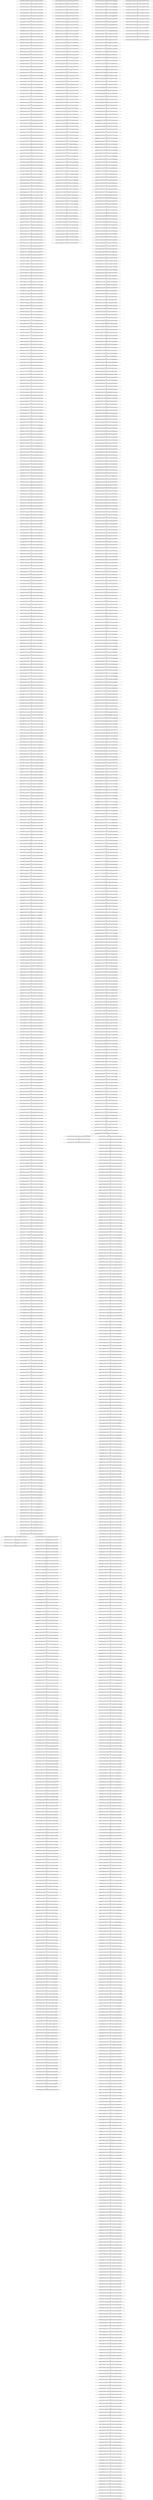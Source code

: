 digraph "" {
	TATCCGGGCACTGCCCCAACAAACTAATGCCATGCAGGACATGTTTTATTTGGG -> ATCCGGGCACTGCCCCAACAAACTAATGCCATGCAGGACATGTTTTATTTGGGC [key=0];
TCATTACCGGCGGTGAAACCTGCCATCAGCACCATGTGATCAGCCGGAATGCGG -> TTACCGGCGGTGAAACCTGCCATCAGCACCATGTGATCAGCCGGAATGCGGCTT [key=0];
TGGTGATTTTGGCGGGGGCAGAGAGGACGGTGGCCACCTGCCCCTGCCTGGCAT -> GGTGATTTTGGCGGGGGCAGAGAGGACGGTGGCCACCTGCCCCTGCCTGGCATT [key=0];
GGGCAGGTGGCCACCGTCCTCTCTGCCCCCGCCAAAATCACCAACCACCTGGTG -> GGCAGGTGGCCACCGTCCTCTCTGCCCCCGCCAAAATCACCAACCACCTGGTGG [key=0];
TATAGGCATAGCGCACAGACAGATAAAAATTACAGAGTACACAACATCCATGAA -> ATAGGCATAGCGCACAGACAGATAAAAATTACAGAGTACACAACATCCATGAAA [key=0];
AGTTCGGCAAAAATACGTTCGGCATCGCTGATATTGGGTAAAGCATCCTGGCCG -> GTTCGGCAAAAATACGTTCGGCATCGCTGATATTGGGTAAAGCATCCTGGCCGC [key=0];
CGAACTTCAACACTCGCATGGTTGTTACCTCGTTACCTTTGGTCGAAAAAAAAA -> GAACTTCAACACTCGCATGGTTGTTACCTCGTTACCTTTGGTCGAAAAAAAAAG [key=0];
AATATGTCTCTGTGTGGATTAAAAAAAGAGTGTCTGATAGCAGCTTCTGAACTG -> ATATGTCTCTGTGTGGATTAAAAAAAGAGTGTCTGATAGCAGCTTCTGAACTGG [key=0];
GACGGTAGATTCGAGGTAATGCCCCACTGCCAGCAGTTTTTCGACCGGATCGAT -> ACGGTAGATTCGAGGTAATGCCCCACTGCCAGCAGTTTTTCGACCGGATCGATA [key=0];
GTACAGGAAACACAGAAAAAAGCCCGCACCTGACAGTGCGGGCTTTTTTTTTCG -> TACAGGAAACACAGAAAAAAGCCCGCACCTGACAGTGCGGGCTTTTTTTTTCGA [key=0];
AGGACATGTTTTATTTGGGCAAATTCCTGATCGACGAAAGTTTTCAATTGCGCC -> GGACATGTTTTATTTGGGCAAATTCCTGATCGACGAAAGTTTTCAATTGCGCCA [key=0];
TGTGTGGATTAAAAAAAGAGTGTCTGATAGCAGCTTCTGAACTGGTTACCTGCC -> GTGTGGATTAAAAAAAGAGTGTCTGATAGCAGCTTCTGAACTGGTTACCTGCCG [key=0];
CCAGCACCGCAGCAGAGTAGTCGGAACCGTTGCGTCCAAGCACCACCAGTTCGC -> CAGCACCGCAGCAGAGTAGTCGGAACCGTTGCGTCCAAGCACCACCAGTTCGCC [key=0];
CTGCATGGCATTAGTTTGTTGGGGCAGTGCCCGGATAGCATCAACGCTGCGCTG -> TGCATGGCATTAGTTTGTTGGGGCAGTGCCCGGATAGCATCAACGCTGCGCTGA [key=0];
TGCGTCCAAGCACCACCAGTTCGCCTTTTTCATTACCGGCGGTGAAACCTGCCA -> GCGTCCAAGCACCACCAGTTCGCCTTTTTCATTACCGGCGGTGAAACCTGCCAT [key=0];
AATTGAAAACTTTCGTCGATCAGGAATTTGCCCAAATAAAACATGTCCTGCATG -> ATTGAAAACTTTCGTCGATCAGGAATTTGCCCAAATAAAACATGTCCTGCATGG [key=0];
TACCACCACCATCACCATTACCACAGGTAACGGTGCGGGCTGACGCGTACAGGA -> ACCACCACCATCACCATTACCACAGGTAACGGTGCGGGCTGACGCGTACAGGAA [key=0];
TGCTTTCCAGAATATCGGCAACACGCAGAAAACGTTCTGCATTTGCCACTGATG -> GCTTTCCAGAATATCGGCAACACGCAGAAAACGTTCTGCATTTGCCACTGATGT [key=0];
CGATATTCTGGAAAGCAATGCCAGGCAGGGGCAGGTGGCCACCGTCCTCTCTGC -> GATATTCTGGAAAGCAATGCCAGGCAGGGGCAGGTGGCCACCGTCCTCTCTGCC [key=0];
TGGCATTAGTTTGTTGGGGCAGTGCCCGGATAGCATCAACGCTGCGCTGATTTG -> GGCATTAGTTTGTTGGGGCAGTGCCCGGATAGCATCAACGCTGCGCTGATTTGC [key=0];
GCAAAAATACGTTCGGCATCGCTGATATTGGGTAAAGCATCCTGGCCGCTAATG -> CAAAAATACGTTCGGCATCGCTGATATTGGGTAAAGCATCCTGGCCGCTAATGG [key=0];
CCTGGTGGCGATGATTGAAAAAACCATTAGCGGCCAGGATGCTTTACCCAATAT -> CTGGTGGCGATGATTGAAAAAACCATTAGCGGCCAGGATGCTTTACCCAATATC [key=0];
AAAAATACGTTCGGCATCGCTGATATTGGGTAAAGCATCCTGGCCGCTAATGGT -> AAAATACGTTCGGCATCGCTGATATTGGGTAAAGCATCCTGGCCGCTAATGGTT [key=0];
CCACGGCAAATCAGCGCAGCGTTGATGCTATCCGGGCACTGCCCCAACAAACTA -> CACGGCAAATCAGCGCAGCGTTGATGCTATCCGGGCACTGCCCCAACAAACTAA [key=0];
ATATAGGCATAGCGCACAGACAGATAAAAATTACAGAGTACACAACATCCATGA -> TATAGGCATAGCGCACAGACAGATAAAAATTACAGAGTACACAACATCCATGAA [key=0];
CAGTGCCCGGATAGCATCAACGCTGCGCTGATTTGCCGTGGCGAGAAAATGTCG -> AGTGCCCGGATAGCATCAACGCTGCGCTGATTTGCCGTGGCGAGAAAATGTCGA [key=0];
ACACAGAAAAAAGCCCGCACCTGACAGTGCGGGCTTTTTTTTTCGACCAAAGGT -> CACAGAAAAAAGCCCGCACCTGACAGTGCGGGCTTTTTTTTTCGACCAAAGGTA [key=0];
TCTCTGTGTGGATTAAAAAAAGAGTGTCTGATAGCAGCTTCTGAACTGGTTACC -> CTCTGTGTGGATTAAAAAAAGAGTGTCTGATAGCAGCTTCTGAACTGGTTACCT [key=0];
CTGGGCGGCGGCGAGTCCCGTCAAAAGTTCGGCAAAAATACGTTCGGCATCGCT -> TGGGCGGCGGCGAGTCCCGTCAAAAGTTCGGCAAAAATACGTTCGGCATCGCTG [key=0];
CTGCCCCTGCCTGGCATTGCTTTCCAGAATATCGGCAACACGCAGAAAACGTTC -> TGCCCCTGCCTGGCATTGCTTTCCAGAATATCGGCAACACGCAGAAAACGTTCT [key=0];
GGGCTTTTTTTTTCGACCAAAGGTAACGAGGTAACAACCATGCGAGTGTTGAAG -> GGCTTTTTTTTTCGACCAAAGGTAACGAGGTAACAACCATGCGAGTGTTGAAGT [key=0];
AGCGGGAACCCCGGCTGGGCGGCGGCGAGTCCCGTCAAAAGTTCGGCAAAAATA -> GCGGGAACCCCGGCTGGGCGGCGGCGAGTCCCGTCAAAAGTTCGGCAAAAATAC [key=0];
CAATCATCGCCACCAGGTGGTTGGTGATTTTGGCGGGGGCAGAGAGGACGGTGG -> AATCATCGCCACCAGGTGGTTGGTGATTTTGGCGGGGGCAGAGAGGACGGTGGC [key=0];
AAAGCATCCTGGCCGCTAATGGTTTTTTCAATCATCGCCACCAGGTGGTTGGTG -> AAGCATCCTGGCCGCTAATGGTTTTTTCAATCATCGCCACCAGGTGGTTGGTGA [key=0];
CAGCAGTTTTTCGACCGGATCGATAACAGTAACGTTGTGACCGCGCGCTTCTAA -> AGCAGTTTTTCGACCGGATCGATAACAGTAACGTTGTGACCGCGCGCTTCTAAT [key=0];
TAACGTTGTGACCGCGCGCTTCTAATACGCCGGCCATAATGGCGATCGACATTT -> AACGTTGTGACCGCGCGCTTCTAATACGCCGGCCATAATGGCGATCGACATTTT [key=0];
GGATGTTGTGTACTCTGTAATTTTTATCTGTCTGTGCGCTATGCCTATATTGGT -> GATGTTGTGTACTCTGTAATTTTTATCTGTCTGTGCGCTATGCCTATATTGGTT [key=0];
TCTGCCCCCGCCAAAATCACCAACCACCTGGTGGCGATGATTGAAAAAACCATT -> CTGCCCCCGCCAAAATCACCAACCACCTGGTGGCGATGATTGAAAAAACCATTA [key=0];
TCCTGATCGACGAAAGTTTTCAATTGCGCCAGCGGGAACCCCGGCTGGGCGGCG -> CCTGATCGACGAAAGTTTTCAATTGCGCCAGCGGGAACCCCGGCTGGGCGGCGG [key=0];
AACCCCGGCTGGGCGGCGGCGAGTCCCGTCAAAAGTTCGGCAAAAATACGTTCG -> ACCCCGGCTGGGCGGCGGCGAGTCCCGTCAAAAGTTCGGCAAAAATACGTTCGG [key=0];
ATTTGCCGTGGCGAGAAAATGTCGATCGCCATTATGGCCGGCGTATTAGAAGCG -> TTTGCCGTGGCGAGAAAATGTCGATCGCCATTATGGCCGGCGTATTAGAAGCGC [key=0];
GTTGTGTACTCTGTAATTTTTATCTGTCTGTGCGCTATGCCTATATTGGTTAAA -> TTGTGTACTCTGTAATTTTTATCTGTCTGTGCGCTATGCCTATATTGGTTAAAG [key=0];
CGATATTGCTGAGTCCACCCGCCGTATTGCGGCAAGCCGCATTCCGGCTGATCA -> GATATTGCTGAGTCCACCCGCCGTATTGCGGCAAGCCGCATTCCGGCTGATCAC [key=0];
CCTCGAATCTACCGTCGATATTGCTGAGTCCACCCGCCGTATTGCGGCAAGCCG -> CTCGAATCTACCGTCGATATTGCTGAGTCCACCCGCCGTATTGCGGCAAGCCGC [key=0];
TACGTTCGGCATCGCTGATATTGGGTAAAGCATCCTGGCCGCTAATGGTTTTTT -> ACGTTCGGCATCGCTGATATTGGGTAAAGCATCCTGGCCGCTAATGGTTTTTTC [key=0];
GTGTACTCTGTAATTTTTATCTGTCTGTGCGCTATGCCTATATTGGTTAAAGTA -> TGTACTCTGTAATTTTTATCTGTCTGTGCGCTATGCCTATATTGGTTAAAGTAT [key=0];
CAGACAGATAAAAATTACAGAGTACACAACATCCATGAAACGCATTAGCACCAC -> AGACAGATAAAAATTACAGAGTACACAACATCCATGAAACGCATTAGCACCACC [key=0];
GCATGGCATTAGTTTGTTGGGGCAGTGCCCGGATAGCATCAACGCTGCGCTGAT -> CATGGCATTAGTTTGTTGGGGCAGTGCCCGGATAGCATCAACGCTGCGCTGATT [key=0];
CAACGGGCAATATGTCTCTGTGTGGATTAAAAAAAGAGTGTCTGATAGCAGCTT -> AACGGGCAATATGTCTCTGTGTGGATTAAAAAAAGAGTGTCTGATAGCAGCTTC [key=0];
GTGACCGCGCGCTTCTAATACGCCGGCCATAATGGCGATCGACATTTTCTCGCC -> TGACCGCGCGCTTCTAATACGCCGGCCATAATGGCGATCGACATTTTCTCGCCA [key=0];
CCGCACTGTCAGGTGCGGGCTTTTTTCTGTGTTTCCTGTACGCGTCAGCCCGCA -> CGCACTGTCAGGTGCGGGCTTTTTTCTGTGTTTCCTGTACGCGTCAGCCCGCAC [key=0];
ATGCAGAACGTTTTCTGCGTGTTGCCGATATTCTGGAAAGCAATGCCAGGCAGG -> TGCAGAACGTTTTCTGCGTGTTGCCGATATTCTGGAAAGCAATGCCAGGCAGGG [key=0];
TTCAACACTCGCATGGTTGTTACCTCGTTACCTTTGGTCGAAAAAAAAAGCCCG -> TCAACACTCGCATGGTTGTTACCTCGTTACCTTTGGTCGAAAAAAAAAGCCCGC [key=0];
GCAGTGGGGCATTACCTCGAATCTACCGTCGATATTGCTGAGTCCACCCGCCGT -> CAGTGGGGCATTACCTCGAATCTACCGTCGATATTGCTGAGTCCACCCGCCGTA [key=0];
TATTGGGTAAAGCATCCTGGCCGCTAATGGTTTTTTCAATCATCGCCACCAGGT -> ATTGGGTAAAGCATCCTGGCCGCTAATGGTTTTTTCAATCATCGCCACCAGGTG [key=0];
CGATCCGGTCGAAAAACTGCTGGCAGTGGGGCATTACCTCGAATCTACCGTCGA -> GATCCGGTCGAAAAACTGCTGGCAGTGGGGCATTACCTCGAATCTACCGTCGAT [key=0];
GTTGTTACCTCGTTACCTTTGGTCGAAAAAAAAAGCCCGCACTGTCAGGTGCGG -> TTGTTACCTCGTTACCTTTGGTCGAAAAAAAAAGCCCGCACTGTCAGGTGCGGG [key=0];
GGTAACGAGGTAACAACCATGCGAGTGTTGAAGTTCGGCGGTACATCAGTGGCA -> GTAACGAGGTAACAACCATGCGAGTGTTGAAGTTCGGCGGTACATCAGTGGCAA [key=0];
TGCCGAACGTATTTTTGCCGAACTTTTGACGGGACTCGCCGCCGCCCAGCCGGG -> GCCGAACGTATTTTTGCCGAACTTTTGACGGGACTCGCCGCCGCCCAGCCGGGG [key=0];
GCAGAGAGGACGGTGGCCACCTGCCCCTGCCTGGCATTGCTTTCCAGAATATCG -> CAGAGAGGACGGTGGCCACCTGCCCCTGCCTGGCATTGCTTTCCAGAATATCGG [key=0];
ATGCGTTTCATGGATGTTGTGTACTCTGTAATTTTTATCTGTCTGTGCGCTATG -> TGCGTTTCATGGATGTTGTGTACTCTGTAATTTTTATCTGTCTGTGCGCTATGC [key=0];
CTGCGCTGATTTGCCGTGGCGAGAAAATGTCGATCGCCATTATGGCCGGCGTAT -> TGCGCTGATTTGCCGTGGCGAGAAAATGTCGATCGCCATTATGGCCGGCGTATT [key=0];
ATGGTGATGGTGGTGGTAATGGTGGTGCTAATGCGTTTCATGGATGTTGTGTAC -> TGGTGATGGTGGTGGTAATGGTGGTGCTAATGCGTTTCATGGATGTTGTGTACT [key=0];
ACGTATTTTTGCCGAACTTTTGACGGGACTCGCCGCCGCCCAGCCGGGGTTCCC -> CGTATTTTTGCCGAACTTTTGACGGGACTCGCCGCCGCCCAGCCGGGGTTCCCG [key=0];
GCCCCCGCCAAAATCACCAACCACCTGGTGGCGATGATTGAAAAAACCATTAGC -> CCCCCGCCAAAATCACCAACCACCTGGTGGCGATGATTGAAAAAACCATTAGCG [key=0];
GGTGGTGCTAATGCGTTTCATGGATGTTGTGTACTCTGTAATTTTTATCTGTCT -> GTGGTGCTAATGCGTTTCATGGATGTTGTGTACTCTGTAATTTTTATCTGTCTG [key=0];
TTTTCATTACCGGCGGTGAAACCTGCCATCAGCACCATGTGATCAGCCGGAATG -> TTTCATTACCGGCGGTGAAACCTGCCATCAGCACCATGTGATCAGCCGGAATGC [key=0];
GGATTAAAAAAAGAGTGTCTGATAGCAGCTTCTGAACTGGTTACCTGCCGTGAG -> GATTAAAAAAAGAGTGTCTGATAGCAGCTTCTGAACTGGTTACCTGCCGTGAGT [key=0];
AAACTTTCGTCGATCAGGAATTTGCCCAAATAAAACATGTCCTGCATGGCATTA -> AACTTTCGTCGATCAGGAATTTGCCCAAATAAAACATGTCCTGCATGGCATTAG [key=0];
GGTTGTTACCTCGTTACCTTTGGTCGAAAAAAAAAGCCCGCACTGTCAGGTGCG -> GTTGTTACCTCGTTACCTTTGGTCGAAAAAAAAAGCCCGCACTGTCAGGTGCGG [key=0];
AGTGCCCGGATAGCATCAACGCTGCGCTGATTTGCCGTGGCGAGAAAATGTCGA -> GTGCCCGGATAGCATCAACGCTGCGCTGATTTGCCGTGGCGAGAAAATGTCGAT [key=0];
TGGTTGGTGATTTTGGCGGGGGCAGAGAGGACGGTGGCCACCTGCCCCTGCCTG -> GGTTGGTGATTTTGGCGGGGGCAGAGAGGACGGTGGCCACCTGCCCCTGCCTGG [key=0];
TTCTAATACGCCGGCCATAATGGCGATCGACATTTTCTCGCCACGGCAAATCAG -> TCTAATACGCCGGCCATAATGGCGATCGACATTTTCTCGCCACGGCAAATCAGC [key=0];
CATTACCTCGAATCTACCGTCGATATTGCTGAGTCCACCCGCCGTATTGCGGCA -> ATTACCTCGAATCTACCGTCGATATTGCTGAGTCCACCCGCCGTATTGCGGCAA [key=0];
TTACCTTTGGTCGAAAAAAAAAGCCCGCACTGTCAGGTGCGGGCTTTTTTCTGT -> TACCTTTGGTCGAAAAAAAAAGCCCGCACTGTCAGGTGCGGGCTTTTTTCTGTG [key=0];
GGTGCGGGCTGACGCGTACAGGAAACACAGAAAAAAGCCCGCACCTGACAGTGC -> GTGCGGGCTGACGCGTACAGGAAACACAGAAAAAAGCCCGCACCTGACAGTGCG [key=0];
TTGGTCGAAAAAAAAAGCCCGCACTGTCAGGTGCGGGCTTTTTTCTGTGTTTCC -> TGGTCGAAAAAAAAAGCCCGCACTGTCAGGTGCGGGCTTTTTTCTGTGTTTCCT [key=0];
TGCGTGTTGCCGATATTCTGGAAAGCAATGCCAGGCAGGGGCAGGTGGCCACCG -> GCGTGTTGCCGATATTCTGGAAAGCAATGCCAGGCAGGGGCAGGTGGCCACCGT [key=0];
GGCGCAATTGAAAACTTTCGTCGATCAGGAATTTGCCCAAATAAAACATGTCCT -> GCGCAATTGAAAACTTTCGTCGATCAGGAATTTGCCCAAATAAAACATGTCCTG [key=0];
CCGGCGTATTAGAAGCGCGCGGTCACAACGTTACTGTTATCGATCCGGTCGAAA -> CGGCGTATTAGAAGCGCGCGGTCACAACGTTACTGTTATCGATCCGGTCGAAAA [key=0];
GCGTGTTGCCGATATTCTGGAAAGCAATGCCAGGCAGGGGCAGGTGGCCACCGT -> CGTGTTGCCGATATTCTGGAAAGCAATGCCAGGCAGGGGCAGGTGGCCACCGTC [key=0];
TAGCGGCCAGGATGCTTTACCCAATATCAGCGATGCCGAACGTATTTTTGCCGA -> AGCGGCCAGGATGCTTTACCCAATATCAGCGATGCCGAACGTATTTTTGCCGAA [key=0];
GGTGGTTGGTGATTTTGGCGGGGGCAGAGAGGACGGTGGCCACCTGCCCCTGCC -> GTGGTTGGTGATTTTGGCGGGGGCAGAGAGGACGGTGGCCACCTGCCCCTGCCT [key=0];
TGCGCTATGCCTATATTGGTTAAAGTATTTAGTGACCTAAGTCAATAAAATTTT -> CGCTATGCCTATATTGGTTAAAGTATTTAGTGACCTAAGTCAATAAAATTTTAA [key=0];
GTTTTCTGCGTGTTGCCGATATTCTGGAAAGCAATGCCAGGCAGGGGCAGGTGG -> TTTTCTGCGTGTTGCCGATATTCTGGAAAGCAATGCCAGGCAGGGGCAGGTGGC [key=0];
GTACTCTGTAATTTTTATCTGTCTGTGCGCTATGCCTATATTGGTTAAAGTATT -> TACTCTGTAATTTTTATCTGTCTGTGCGCTATGCCTATATTGGTTAAAGTATTT [key=0];
CACAGGTAACGGTGCGGGCTGACGCGTACAGGAAACACAGAAAAAAGCCCGCAC -> ACAGGTAACGGTGCGGGCTGACGCGTACAGGAAACACAGAAAAAAGCCCGCACC [key=0];
AACTAATGCCATGCAGGACATGTTTTATTTGGGCAAATTCCTGATCGACGAAAG -> ACTAATGCCATGCAGGACATGTTTTATTTGGGCAAATTCCTGATCGACGAAAGT [key=0];
GTCCTGCATGGCATTAGTTTGTTGGGGCAGTGCCCGGATAGCATCAACGCTGCG -> TCCTGCATGGCATTAGTTTGTTGGGGCAGTGCCCGGATAGCATCAACGCTGCGC [key=0];
AGAGAGGACGGTGGCCACCTGCCCCTGCCTGGCATTGCTTTCCAGAATATCGGC -> GAGAGGACGGTGGCCACCTGCCCCTGCCTGGCATTGCTTTCCAGAATATCGGCA [key=0];
AGTGGCAAATGCAGAACGTTTTCTGCGTGTTGCCGATATTCTGGAAAGCAATGC -> GTGGCAAATGCAGAACGTTTTCTGCGTGTTGCCGATATTCTGGAAAGCAATGCC [key=0];
GTGTTGAAGTTCGGCGGTACATCAGTGGCAAATGCAGAACGTTTTCTGCGTGTT -> TGTTGAAGTTCGGCGGTACATCAGTGGCAAATGCAGAACGTTTTCTGCGTGTTG [key=0];
CGTAAACAGGCAGCCAGCACCGCAGCAGAGTAGTCGGAACCGTTGCGTCCAAGC -> GTAAACAGGCAGCCAGCACCGCAGCAGAGTAGTCGGAACCGTTGCGTCCAAGCA [key=0];
AGTGCGGGCTTTTTTTTTCGACCAAAGGTAACGAGGTAACAACCATGCGAGTGT -> GTGCGGGCTTTTTTTTTCGACCAAAGGTAACGAGGTAACAACCATGCGAGTGTT [key=0];
TGGTGCTAATGCGTTTCATGGATGTTGTGTACTCTGTAATTTTTATCTGTCTGT -> GGTGCTAATGCGTTTCATGGATGTTGTGTACTCTGTAATTTTTATCTGTCTGTG [key=0];
ACCAACCACCTGGTGGCGATGATTGAAAAAACCATTAGCGGCCAGGATGCTTTA -> CCAACCACCTGGTGGCGATGATTGAAAAAACCATTAGCGGCCAGGATGCTTTAC [key=0];
ACGGTAGATTCGAGGTAATGCCCCACTGCCAGCAGTTTTTCGACCGGATCGATA -> CGGTAGATTCGAGGTAATGCCCCACTGCCAGCAGTTTTTCGACCGGATCGATAA [key=0];
CTGATATTGGGTAAAGCATCCTGGCCGCTAATGGTTTTTTCAATCATCGCCACC -> TGATATTGGGTAAAGCATCCTGGCCGCTAATGGTTTTTTCAATCATCGCCACCA [key=0];
AACGGTGCGGGCTGACGCGTACAGGAAACACAGAAAAAAGCCCGCACCTGACAG -> ACGGTGCGGGCTGACGCGTACAGGAAACACAGAAAAAAGCCCGCACCTGACAGT [key=0];
AGAAAACGTTCTGCATTTGCCACTGATGTACCGCCGAACTTCAACACTCGCATG -> GAAAACGTTCTGCATTTGCCACTGATGTACCGCCGAACTTCAACACTCGCATGG [key=0];
CTAATGGTTTTTTCAATCATCGCCACCAGGTGGTTGGTGATTTTGGCGGGGGCA -> TAATGGTTTTTTCAATCATCGCCACCAGGTGGTTGGTGATTTTGGCGGGGGCAG [key=0];
AAGCGCGCGGTCACAACGTTACTGTTATCGATCCGGTCGAAAAACTGCTGGCAG -> AGCGCGCGGTCACAACGTTACTGTTATCGATCCGGTCGAAAAACTGCTGGCAGT [key=0];
TCTGACTGCAACGGGCAATATGTCTCTGTGTGGATTAAAAAAAGAGTGTCTGAT -> CTGACTGCAACGGGCAATATGTCTCTGTGTGGATTAAAAAAAGAGTGTCTGATA [key=0];
AGTTTGTTGGGGCAGTGCCCGGATAGCATCAACGCTGCGCTGATTTGCCGTGGC -> GTTTGTTGGGGCAGTGCCCGGATAGCATCAACGCTGCGCTGATTTGCCGTGGCG [key=0];
AGCAATGCCAGGCAGGGGCAGGTGGCCACCGTCCTCTCTGCCCCCGCCAAAATC -> GCAATGCCAGGCAGGGGCAGGTGGCCACCGTCCTCTCTGCCCCCGCCAAAATCA [key=0];
CCATCACCATTACCACAGGTAACGGTGCGGGCTGACGCGTACAGGAAACACAGA -> CATCACCATTACCACAGGTAACGGTGCGGGCTGACGCGTACAGGAAACACAGAA [key=0];
ACGCTGCGCTGATTTGCCGTGGCGAGAAAATGTCGATCGCCATTATGGCCGGCG -> CGCTGCGCTGATTTGCCGTGGCGAGAAAATGTCGATCGCCATTATGGCCGGCGT [key=0];
GGCCACCGTCCTCTCTGCCCCCGCCAAAATCACCAACCACCTGGTGGCGATGAT -> GCCACCGTCCTCTCTGCCCCCGCCAAAATCACCAACCACCTGGTGGCGATGATT [key=0];
GCGTTGATGCTATCCGGGCACTGCCCCAACAAACTAATGCCATGCAGGACATGT -> CGTTGATGCTATCCGGGCACTGCCCCAACAAACTAATGCCATGCAGGACATGTT [key=0];
GCCGCTAATGGTTTTTTCAATCATCGCCACCAGGTGGTTGGTGATTTTGGCGGG -> CCGCTAATGGTTTTTTCAATCATCGCCACCAGGTGGTTGGTGATTTTGGCGGGG [key=0];
TTCGACCAAAGGTAACGAGGTAACAACCATGCGAGTGTTGAAGTTCGGCGGTAC -> TCGACCAAAGGTAACGAGGTAACAACCATGCGAGTGTTGAAGTTCGGCGGTACA [key=0];
TTAAAATTTTATTGACTTAGGTCACTAAATACTTTAACCAATATAGGCATAGCG -> TAAAATTTTATTGACTTAGGTCACTAAATACTTTAACCAATATAGGCATAGCGC [key=0];
CGCGCGGTCACAACGTTACTGTTATCGATCCGGTCGAAAAACTGCTGGCAGTGG -> GCGCGGTCACAACGTTACTGTTATCGATCCGGTCGAAAAACTGCTGGCAGTGGG [key=0];
ACCATGCGAGTGTTGAAGTTCGGCGGTACATCAGTGGCAAATGCAGAACGTTTT -> CCATGCGAGTGTTGAAGTTCGGCGGTACATCAGTGGCAAATGCAGAACGTTTTC [key=0];
CGCAGCGTTGATGCTATCCGGGCACTGCCCCAACAAACTAATGCCATGCAGGAC -> GCAGCGTTGATGCTATCCGGGCACTGCCCCAACAAACTAATGCCATGCAGGACA [key=0];
ACGCGTACAGGAAACACAGAAAAAAGCCCGCACCTGACAGTGCGGGCTTTTTTT -> CGCGTACAGGAAACACAGAAAAAAGCCCGCACCTGACAGTGCGGGCTTTTTTTT [key=0];
CGAGAAAATGTCGATCGCCATTATGGCCGGCGTATTAGAAGCGCGCGGTCACAA -> GAGAAAATGTCGATCGCCATTATGGCCGGCGTATTAGAAGCGCGCGGTCACAAC [key=0];
TTTTTTCAATCATCGCCACCAGGTGGTTGGTGATTTTGGCGGGGGCAGAGAGGA -> TTTTTCAATCATCGCCACCAGGTGGTTGGTGATTTTGGCGGGGGCAGAGAGGAC [key=0];
TGAAGTTCGGCGGTACATCAGTGGCAAATGCAGAACGTTTTCTGCGTGTTGCCG -> GAAGTTCGGCGGTACATCAGTGGCAAATGCAGAACGTTTTCTGCGTGTTGCCGA [key=0];
CCGGATAGCATCAACGCTGCGCTGATTTGCCGTGGCGAGAAAATGTCGATCGCC -> CGGATAGCATCAACGCTGCGCTGATTTGCCGTGGCGAGAAAATGTCGATCGCCA [key=0];
GTTCGCCTTTTTCATTACCGGCGGTGAAACCTGCCATCAGCACCATGTGATCAG -> TTCGCCTTTTTCATTACCGGCGGTGAAACCTGCCATCAGCACCATGTGATCAGC [key=0];
TCAATTGCGCCAGCGGGAACCCCGGCTGGGCGGCGGCGAGTCCCGTCAAAAGTT -> CAATTGCGCCAGCGGGAACCCCGGCTGGGCGGCGGCGAGTCCCGTCAAAAGTTC [key=0];
AAAGCAATGCCAGGCAGGGGCAGGTGGCCACCGTCCTCTCTGCCCCCGCCAAAA -> AAGCAATGCCAGGCAGGGGCAGGTGGCCACCGTCCTCTCTGCCCCCGCCAAAAT [key=0];
GTGCGGGCTGACGCGTACAGGAAACACAGAAAAAAGCCCGCACCTGACAGTGCG -> TGCGGGCTGACGCGTACAGGAAACACAGAAAAAAGCCCGCACCTGACAGTGCGG [key=0];
GGCAGCCAGCACCGCAGCAGAGTAGTCGGAACCGTTGCGTCCAAGCACCACCAG -> GCAGCCAGCACCGCAGCAGAGTAGTCGGAACCGTTGCGTCCAAGCACCACCAGT [key=0];
CTGATGTACCGCCGAACTTCAACACTCGCATGGTTGTTACCTCGTTACCTTTGG -> TGATGTACCGCCGAACTTCAACACTCGCATGGTTGTTACCTCGTTACCTTTGGT [key=0];
GTAACGGTGCGGGCTGACGCGTACAGGAAACACAGAAAAAAGCCCGCACCTGAC -> TAACGGTGCGGGCTGACGCGTACAGGAAACACAGAAAAAAGCCCGCACCTGACA [key=0];
TGTACTCTGTAATTTTTATCTGTCTGTGCGCTATGCCTATATTGGTTAAAGTAT -> GTACTCTGTAATTTTTATCTGTCTGTGCGCTATGCCTATATTGGTTAAAGTATT [key=0];
CTTTTTCATTACCGGCGGTGAAACCTGCCATCAGCACCATGTGATCAGCCGGAA -> TTTTTCATTACCGGCGGTGAAACCTGCCATCAGCACCATGTGATCAGCCGGAAT [key=0];
GCATAGCGCACAGACAGATAAAAATTACAGAGTACACAACATCCATGAAACGCA -> CATAGCGCACAGACAGATAAAAATTACAGAGTACACAACATCCATGAAACGCAT [key=0];
GTAATGCCCCACTGCCAGCAGTTTTTCGACCGGATCGATAACAGTAACGTTGTG -> TAATGCCCCACTGCCAGCAGTTTTTCGACCGGATCGATAACAGTAACGTTGTGA [key=0];
ATGCGAGTGTTGAAGTTCGGCGGTACATCAGTGGCAAATGCAGAACGTTTTCTG -> TGCGAGTGTTGAAGTTCGGCGGTACATCAGTGGCAAATGCAGAACGTTTTCTGC [key=0];
TGAAAAAACCATTAGCGGCCAGGATGCTTTACCCAATATCAGCGATGCCGAACG -> GAAAAAACCATTAGCGGCCAGGATGCTTTACCCAATATCAGCGATGCCGAACGT [key=0];
TGGACTCAGCAATATCGACGGTAGATTCGAGGTAATGCCCCACTGCCAGCAGTT -> GGACTCAGCAATATCGACGGTAGATTCGAGGTAATGCCCCACTGCCAGCAGTTT [key=0];
TGTCGATCGCCATTATGGCCGGCGTATTAGAAGCGCGCGGTCACAACGTTACTG -> GTCGATCGCCATTATGGCCGGCGTATTAGAAGCGCGCGGTCACAACGTTACTGT [key=0];
TCTGTGCGCTATGCCTATATTGGTTAAAGTATTTAGTGACCTAAGTCAATAAAA -> CTGTGCGCTATGCCTATATTGGTTAAAGTATTTAGTGACCTAAGTCAATAAAAT [key=0];
TGGCCGGCGTATTAGAAGCGCGCGGTCACAACGTTACTGTTATCGATCCGGTCG -> GGCCGGCGTATTAGAAGCGCGCGGTCACAACGTTACTGTTATCGATCCGGTCGA [key=0];
ACCACCTGGTGGCGATGATTGAAAAAACCATTAGCGGCCAGGATGCTTTACCCA -> CCACCTGGTGGCGATGATTGAAAAAACCATTAGCGGCCAGGATGCTTTACCCAA [key=0];
AATCGGCGCGTAAACAGGCAGCCAGCACCGCAGCAGAGTAGTCGGAACCGTTGC -> ATCGGCGCGTAAACAGGCAGCCAGCACCGCAGCAGAGTAGTCGGAACCGTTGCG [key=0];
TTGCTTTCCAGAATATCGGCAACACGCAGAAAACGTTCTGCATTTGCCACTGAT -> TGCTTTCCAGAATATCGGCAACACGCAGAAAACGTTCTGCATTTGCCACTGATG [key=0];
CTGGCAGTGGGGCATTACCTCGAATCTACCGTCGATATTGCTGAGTCCACCCGC -> TGGCAGTGGGGCATTACCTCGAATCTACCGTCGATATTGCTGAGTCCACCCGCC [key=0];
GTCGATCGCCATTATGGCCGGCGTATTAGAAGCGCGCGGTCACAACGTTACTGT -> TCGATCGCCATTATGGCCGGCGTATTAGAAGCGCGCGGTCACAACGTTACTGTT [key=0];
GCAGGTGGCCACCGTCCTCTCTGCCCCCGCCAAAATCACCAACCACCTGGTGGC -> CAGGTGGCCACCGTCCTCTCTGCCCCCGCCAAAATCACCAACCACCTGGTGGCG [key=0];
GTGGTAATGGTGGTGCTAATGCGTTTCATGGATGTTGTGTACTCTGTAATTTTT -> TGGTAATGGTGGTGCTAATGCGTTTCATGGATGTTGTGTACTCTGTAATTTTTA [key=0];
TTTGGGCAAATTCCTGATCGACGAAAGTTTTCAATTGCGCCAGCGGGAACCCCG -> TTGGGCAAATTCCTGATCGACGAAAGTTTTCAATTGCGCCAGCGGGAACCCCGG [key=0];
AGGCAGCCAGCACCGCAGCAGAGTAGTCGGAACCGTTGCGTCCAAGCACCACCA -> GGCAGCCAGCACCGCAGCAGAGTAGTCGGAACCGTTGCGTCCAAGCACCACCAG [key=0];
TCAGTGGCAAATGCAGAACGTTTTCTGCGTGTTGCCGATATTCTGGAAAGCAAT -> CAGTGGCAAATGCAGAACGTTTTCTGCGTGTTGCCGATATTCTGGAAAGCAATG [key=0];
CCGAACTTTTGACGGGACTCGCCGCCGCCCAGCCGGGGTTCCCGCTGGCGCAAT -> CGAACTTTTGACGGGACTCGCCGCCGCCCAGCCGGGGTTCCCGCTGGCGCAATT [key=0];
GCATTAGCACCACCATTACCACCACCATCACCATTACCACAGGTAACGGTGCGG -> CATTAGCACCACCATTACCACCACCATCACCATTACCACAGGTAACGGTGCGGG [key=0];
CAAACTAATGCCATGCAGGACATGTTTTATTTGGGCAAATTCCTGATCGACGAA -> AAACTAATGCCATGCAGGACATGTTTTATTTGGGCAAATTCCTGATCGACGAAA [key=0];
CCATTACCACCACCATCACCATTACCACAGGTAACGGTGCGGGCTGACGCGTAC -> CATTACCACCACCATCACCATTACCACAGGTAACGGTGCGGGCTGACGCGTACA [key=0];
TAAAAAAAGAGTGTCTGATAGCAGCTTCTGAACTGGTTACCTGCCGTGAGTAAA -> AAAAAAAGAGTGTCTGATAGCAGCTTCTGAACTGGTTACCTGCCGTGAGTAAAT [key=0];
GAGTGTCTGATAGCAGCTTCTGAACTGGTTACCTGCCGTGAGTAAATTAAAATT -> AGTGTCTGATAGCAGCTTCTGAACTGGTTACCTGCCGTGAGTAAATTAAAATTT [key=0];
TAAAACATGTCCTGCATGGCATTAGTTTGTTGGGGCAGTGCCCGGATAGCATCA -> AAAACATGTCCTGCATGGCATTAGTTTGTTGGGGCAGTGCCCGGATAGCATCAA [key=0];
ACGGTGCGGGCTGACGCGTACAGGAAACACAGAAAAAAGCCCGCACCTGACAGT -> CGGTGCGGGCTGACGCGTACAGGAAACACAGAAAAAAGCCCGCACCTGACAGTG [key=0];
AGGTCACTAAATACTTTAACCAATATAGGCATAGCGCACAGACAGATAAAAATT -> GGTCACTAAATACTTTAACCAATATAGGCATAGCGCACAGACAGATAAAAATTA [key=0];
CTGTTATCGATCCGGTCGAAAAACTGCTGGCAGTGGGGCATTACCTCGAATCTA -> TGTTATCGATCCGGTCGAAAAACTGCTGGCAGTGGGGCATTACCTCGAATCTAC [key=0];
TATCAGCGATGCCGAACGTATTTTTGCCGAACTTTTGACGGGACTCGCCGCCGC -> ATCAGCGATGCCGAACGTATTTTTGCCGAACTTTTGACGGGACTCGCCGCCGCC [key=0];
CTGATTTGCCGTGGCGAGAAAATGTCGATCGCCATTATGGCCGGCGTATTAGAA -> TGATTTGCCGTGGCGAGAAAATGTCGATCGCCATTATGGCCGGCGTATTAGAAG [key=0];
CCCCTGCCTGGCATTGCTTTCCAGAATATCGGCAACACGCAGAAAACGTTCTGC -> CCCTGCCTGGCATTGCTTTCCAGAATATCGGCAACACGCAGAAAACGTTCTGCA [key=0];
ATTTGGGCAAATTCCTGATCGACGAAAGTTTTCAATTGCGCCAGCGGGAACCCC -> TTTGGGCAAATTCCTGATCGACGAAAGTTTTCAATTGCGCCAGCGGGAACCCCG [key=0];
GGTGGTAATGGTGGTGCTAATGCGTTTCATGGATGTTGTGTACTCTGTAATTTT -> GTGGTAATGGTGGTGCTAATGCGTTTCATGGATGTTGTGTACTCTGTAATTTTT [key=0];
CGCTGATATTGGGTAAAGCATCCTGGCCGCTAATGGTTTTTTCAATCATCGCCA -> GCTGATATTGGGTAAAGCATCCTGGCCGCTAATGGTTTTTTCAATCATCGCCAC [key=0];
CGGCAACACGCAGAAAACGTTCTGCATTTGCCACTGATGTACCGCCGAACTTCA -> GGCAACACGCAGAAAACGTTCTGCATTTGCCACTGATGTACCGCCGAACTTCAA [key=0];
GTGGCCACCGTCCTCTCTGCCCCCGCCAAAATCACCAACCACCTGGTGGCGATG -> TGGCCACCGTCCTCTCTGCCCCCGCCAAAATCACCAACCACCTGGTGGCGATGA [key=0];
AAAAGTTCGGCAAAAATACGTTCGGCATCGCTGATATTGGGTAAAGCATCCTGG -> AAAGTTCGGCAAAAATACGTTCGGCATCGCTGATATTGGGTAAAGCATCCTGGC [key=0];
CTTTCGTCGATCAGGAATTTGCCCAAATAAAACATGTCCTGCATGGCATTAGTT -> TTTCGTCGATCAGGAATTTGCCCAAATAAAACATGTCCTGCATGGCATTAGTTT [key=0];
TGCAACGGGCAATATGTCTCTGTGTGGATTAAAAAAAGAGTGTCTGATAGCAGC -> GCAACGGGCAATATGTCTCTGTGTGGATTAAAAAAAGAGTGTCTGATAGCAGCT [key=0];
TTTCTGTGTTTCCTGTACGCGTCAGCCCGCACCGTTACCTGTGGTAATGGTGAT -> TTCTGTGTTTCCTGTACGCGTCAGCCCGCACCGTTACCTGTGGTAATGGTGATG [key=0];
TTACCCAATATCAGCGATGCCGAACGTATTTTTGCCGAACTTTTGACGGGACTC -> TACCCAATATCAGCGATGCCGAACGTATTTTTGCCGAACTTTTGACGGGACTCG [key=0];
GTTTCCTGTACGCGTCAGCCCGCACCGTTACCTGTGGTAATGGTGATGGTGGTG -> TTTCCTGTACGCGTCAGCCCGCACCGTTACCTGTGGTAATGGTGATGGTGGTGG [key=0];
TGGCATTGCTTTCCAGAATATCGGCAACACGCAGAAAACGTTCTGCATTTGCCA -> GGCATTGCTTTCCAGAATATCGGCAACACGCAGAAAACGTTCTGCATTTGCCAC [key=0];
GATTGAAAAAACCATTAGCGGCCAGGATGCTTTACCCAATATCAGCGATGCCGA -> ATTGAAAAAACCATTAGCGGCCAGGATGCTTTACCCAATATCAGCGATGCCGAA [key=0];
GTAAATTAAAATTTTATTGACTTAGGTCACTAAATACTTTAACCAATATAGGCA -> TAAATTAAAATTTTATTGACTTAGGTCACTAAATACTTTAACCAATATAGGCAT [key=0];
TGGGTAAAGCATCCTGGCCGCTAATGGTTTTTTCAATCATCGCCACCAGGTGGT -> GGGTAAAGCATCCTGGCCGCTAATGGTTTTTTCAATCATCGCCACCAGGTGGTT [key=0];
CTCAGCAATATCGACGGTAGATTCGAGGTAATGCCCCACTGCCAGCAGTTTTTC -> TCAGCAATATCGACGGTAGATTCGAGGTAATGCCCCACTGCCAGCAGTTTTTCG [key=0];
CGGGGGCAGAGAGGACGGTGGCCACCTGCCCCTGCCTGGCATTGCTTTCCAGAA -> GGGGGCAGAGAGGACGGTGGCCACCTGCCCCTGCCTGGCATTGCTTTCCAGAAT [key=0];
CTATCCGGGCACTGCCCCAACAAACTAATGCCATGCAGGACATGTTTTATTTGG -> TATCCGGGCACTGCCCCAACAAACTAATGCCATGCAGGACATGTTTTATTTGGG [key=0];
GGGCTGACGCGTACAGGAAACACAGAAAAAAGCCCGCACCTGACAGTGCGGGCT -> GGCTGACGCGTACAGGAAACACAGAAAAAAGCCCGCACCTGACAGTGCGGGCTT [key=0];
GTGCTAATGCGTTTCATGGATGTTGTGTACTCTGTAATTTTTATCTGTCTGTGC -> TGCTAATGCGTTTCATGGATGTTGTGTACTCTGTAATTTTTATCTGTCTGTGCG [key=0];
TGCCGTGGCGAGAAAATGTCGATCGCCATTATGGCCGGCGTATTAGAAGCGCGC -> GCCGTGGCGAGAAAATGTCGATCGCCATTATGGCCGGCGTATTAGAAGCGCGCG [key=0];
TTATCTGTCTGTGCGCTATGCCTATATTGGTTAAAGTATTTAGTGACCTAAGTC -> TATCTGTCTGTGCGCTATGCCTATATTGGTTAAAGTATTTAGTGACCTAAGTCA [key=0];
CACCTGACAGTGCGGGCTTTTTTTTTCGACCAAAGGTAACGAGGTAACAACCAT -> ACCTGACAGTGCGGGCTTTTTTTTTCGACCAAAGGTAACGAGGTAACAACCATG [key=0];
ATATGTCTCTGTGTGGATTAAAAAAAGAGTGTCTGATAGCAGCTTCTGAACTGG -> TATGTCTCTGTGTGGATTAAAAAAAGAGTGTCTGATAGCAGCTTCTGAACTGGT [key=0];
CTGATAGCAGCTTCTGAACTGGTTACCTGCCGTGAGTAAATTAAAATTTTATTG -> TGATAGCAGCTTCTGAACTGGTTACCTGCCGTGAGTAAATTAAAATTTTATTGA [key=0];
CCCAATATCAGCGATGCCGAACGTATTTTTGCCGAACTTTTGACGGGACTCGCC -> CCAATATCAGCGATGCCGAACGTATTTTTGCCGAACTTTTGACGGGACTCGCCG [key=0];
GTAATTTTTATCTGTCTGTGCGCTATGCCTATATTGGTTAAAGTATTTAGTGAC -> TAATTTTTATCTGTCTGTGCGCTATGCCTATATTGGTTAAAGTATTTAGTGACC [key=0];
GTCGATCAGGAATTTGCCCAAATAAAACATGTCCTGCATGGCATTAGTTTGTTG -> TCGATCAGGAATTTGCCCAAATAAAACATGTCCTGCATGGCATTAGTTTGTTGG [key=0];
GCAGTGCCCGGATAGCATCAACGCTGCGCTGATTTGCCGTGGCGAGAAAATGTC -> CAGTGCCCGGATAGCATCAACGCTGCGCTGATTTGCCGTGGCGAGAAAATGTCG [key=0];
TGCCCCTGCCTGGCATTGCTTTCCAGAATATCGGCAACACGCAGAAAACGTTCT -> GCCCCTGCCTGGCATTGCTTTCCAGAATATCGGCAACACGCAGAAAACGTTCTG [key=0];
GCGCACAGACAGATAAAAATTACAGAGTACACAACATCCATGAAACGCATTAGC -> CGCACAGACAGATAAAAATTACAGAGTACACAACATCCATGAAACGCATTAGCA [key=0];
GATGGTGGTGGTAATGGTGGTGCTAATGCGTTTCATGGATGTTGTGTACTCTGT -> ATGGTGGTGGTAATGGTGGTGCTAATGCGTTTCATGGATGTTGTGTACTCTGTA [key=0];
TTCCCGCTGGCGCAATTGAAAACTTTCGTCGATCAGGAATTTGCCCAAATAAAA -> TCCCGCTGGCGCAATTGAAAACTTTCGTCGATCAGGAATTTGCCCAAATAAAAC [key=0];
CAGGTGGCCACCGTCCTCTCTGCCCCCGCCAAAATCACCAACCACCTGGTGGCG -> AGGTGGCCACCGTCCTCTCTGCCCCCGCCAAAATCACCAACCACCTGGTGGCGA [key=0];
ACCAGTTCGCCTTTTTCATTACCGGCGGTGAAACCTGCCATCAGCACCATGTGA -> CCAGTTCGCCTTTTTCATTACCGGCGGTGAAACCTGCCATCAGCACCATGTGAT [key=0];
CCAACAAACTAATGCCATGCAGGACATGTTTTATTTGGGCAAATTCCTGATCGA -> CAACAAACTAATGCCATGCAGGACATGTTTTATTTGGGCAAATTCCTGATCGAC [key=0];
GTCCAAGCACCACCAGTTCGCCTTTTTCATTACCGGCGGTGAAACCTGCCATCA -> TCCAAGCACCACCAGTTCGCCTTTTTCATTACCGGCGGTGAAACCTGCCATCAG [key=0];
AAATTAAAATTTTATTGACTTAGGTCACTAAATACTTTAACCAATATAGGCATA -> AATTAAAATTTTATTGACTTAGGTCACTAAATACTTTAACCAATATAGGCATAG [key=0];
TGCGGGCTGACGCGTACAGGAAACACAGAAAAAAGCCCGCACCTGACAGTGCGG -> GCGGGCTGACGCGTACAGGAAACACAGAAAAAAGCCCGCACCTGACAGTGCGGG [key=0];
TGCCAGCAGTTTTTCGACCGGATCGATAACAGTAACGTTGTGACCGCGCGCTTC -> GCCAGCAGTTTTTCGACCGGATCGATAACAGTAACGTTGTGACCGCGCGCTTCT [key=0];
GTCTCTGTGTGGATTAAAAAAAGAGTGTCTGATAGCAGCTTCTGAACTGGTTAC -> TCTCTGTGTGGATTAAAAAAAGAGTGTCTGATAGCAGCTTCTGAACTGGTTACC [key=0];
TGTCAGGTGCGGGCTTTTTTCTGTGTTTCCTGTACGCGTCAGCCCGCACCGTTA -> GTCAGGTGCGGGCTTTTTTCTGTGTTTCCTGTACGCGTCAGCCCGCACCGTTAC [key=0];
GAATATCGGCAACACGCAGAAAACGTTCTGCATTTGCCACTGATGTACCGCCGA -> AATATCGGCAACACGCAGAAAACGTTCTGCATTTGCCACTGATGTACCGCCGAA [key=0];
CGTACAGGAAACACAGAAAAAAGCCCGCACCTGACAGTGCGGGCTTTTTTTTTC -> GTACAGGAAACACAGAAAAAAGCCCGCACCTGACAGTGCGGGCTTTTTTTTTCG [key=0];
CCCCGGCTGGGCGGCGGCGAGTCCCGTCAAAAGTTCGGCAAAAATACGTTCGGC -> CCCGGCTGGGCGGCGGCGAGTCCCGTCAAAAGTTCGGCAAAAATACGTTCGGCA [key=0];
ACCCAATATCAGCGATGCCGAACGTATTTTTGCCGAACTTTTGACGGGACTCGC -> CCCAATATCAGCGATGCCGAACGTATTTTTGCCGAACTTTTGACGGGACTCGCC [key=0];
GCCCCAACAAACTAATGCCATGCAGGACATGTTTTATTTGGGCAAATTCCTGAT -> CCCCAACAAACTAATGCCATGCAGGACATGTTTTATTTGGGCAAATTCCTGATC [key=0];
CTTTTCATTCTGACTGCAACGGGCAATATGTCTCTGTGTGGATTAAAAAAAGAG -> TTTTCATTCTGACTGCAACGGGCAATATGTCTCTGTGTGGATTAAAAAAAGAGT [key=0];
AACCATTAGCGGCCAGGATGCTTTACCCAATATCAGCGATGCCGAACGTATTTT -> ACCATTAGCGGCCAGGATGCTTTACCCAATATCAGCGATGCCGAACGTATTTTT [key=0];
GCCGGGGTTCCCGCTGGCGCAATTGAAAACTTTCGTCGATCAGGAATTTGCCCA -> CCGGGGTTCCCGCTGGCGCAATTGAAAACTTTCGTCGATCAGGAATTTGCCCAA [key=0];
CCCCGCCAAAATCACCAACCACCTGGTGGCGATGATTGAAAAAACCATTAGCGG -> CCCGCCAAAATCACCAACCACCTGGTGGCGATGATTGAAAAAACCATTAGCGGC [key=0];
TTGTTGGGGCAGTGCCCGGATAGCATCAACGCTGCGCTGATTTGCCGTGGCGAG -> TGTTGGGGCAGTGCCCGGATAGCATCAACGCTGCGCTGATTTGCCGTGGCGAGA [key=0];
GGCTGGGCGGCGGCGAGTCCCGTCAAAAGTTCGGCAAAAATACGTTCGGCATCG -> GCTGGGCGGCGGCGAGTCCCGTCAAAAGTTCGGCAAAAATACGTTCGGCATCGC [key=0];
GCCAGGCAGGGGCAGGTGGCCACCGTCCTCTCTGCCCCCGCCAAAATCACCAAC -> CCAGGCAGGGGCAGGTGGCCACCGTCCTCTCTGCCCCCGCCAAAATCACCAACC [key=0];
GAAAATGTCGATCGCCATTATGGCCGGCGTATTAGAAGCGCGCGGTCACAACGT -> AAAATGTCGATCGCCATTATGGCCGGCGTATTAGAAGCGCGCGGTCACAACGTT [key=0];
CGGGCTTTTTTCTGTGTTTCCTGTACGCGTCAGCCCGCACCGTTACCTGTGGTA -> GGGCTTTTTTCTGTGTTTCCTGTACGCGTCAGCCCGCACCGTTACCTGTGGTAA [key=0];
CCAATATAGGCATAGCGCACAGACAGATAAAAATTACAGAGTACACAACATCCA -> CAATATAGGCATAGCGCACAGACAGATAAAAATTACAGAGTACACAACATCCAT [key=0];
TTTTCTGTGTTTCCTGTACGCGTCAGCCCGCACCGTTACCTGTGGTAATGGTGA -> TTTCTGTGTTTCCTGTACGCGTCAGCCCGCACCGTTACCTGTGGTAATGGTGAT [key=0];
TTGCCGTGGCGAGAAAATGTCGATCGCCATTATGGCCGGCGTATTAGAAGCGCG -> TGCCGTGGCGAGAAAATGTCGATCGCCATTATGGCCGGCGTATTAGAAGCGCGC [key=0];
TTCTGAACTGGTTACCTGCCGTGAGTAAATTAAAATTTTATTGACTTAGGTCAC -> TCTGAACTGGTTACCTGCCGTGAGTAAATTAAAATTTTATTGACTTAGGTCACT [key=0];
AGACAGATAAAAATTACAGAGTACACAACATCCATGAAACGCATTAGCACCACC -> GACAGATAAAAATTACAGAGTACACAACATCCATGAAACGCATTAGCACCACCA [key=0];
CGCACAGACAGATAAAAATTACAGAGTACACAACATCCATGAAACGCATTAGCA -> GCACAGACAGATAAAAATTACAGAGTACACAACATCCATGAAACGCATTAGCAC [key=0];
CCAAGCACCACCAGTTCGCCTTTTTCATTACCGGCGGTGAAACCTGCCATCAGC -> CAAGCACCACCAGTTCGCCTTTTTCATTACCGGCGGTGAAACCTGCCATCAGCA [key=0];
CGATCGACATTTTCTCGCCACGGCAAATCAGCGCAGCGTTGATGCTATCCGGGC -> GATCGACATTTTCTCGCCACGGCAAATCAGCGCAGCGTTGATGCTATCCGGGCA [key=0];
TGTACCGCCGAACTTCAACACTCGCATGGTTGTTACCTCGTTACCTTTGGTCGA -> GTACCGCCGAACTTCAACACTCGCATGGTTGTTACCTCGTTACCTTTGGTCGAA [key=0];
ATTAGCACCACCATTACCACCACCATCACCATTACCACAGGTAACGGTGCGGGC -> TTAGCACCACCATTACCACCACCATCACCATTACCACAGGTAACGGTGCGGGCT [key=0];
ACCTCGTTACCTTTGGTCGAAAAAAAAAGCCCGCACTGTCAGGTGCGGGCTTTT -> CCTCGTTACCTTTGGTCGAAAAAAAAAGCCCGCACTGTCAGGTGCGGGCTTTTT [key=0];
AACTTTCGTCGATCAGGAATTTGCCCAAATAAAACATGTCCTGCATGGCATTAG -> ACTTTCGTCGATCAGGAATTTGCCCAAATAAAACATGTCCTGCATGGCATTAGT [key=0];
ACGTTCGGCATCGCTGATATTGGGTAAAGCATCCTGGCCGCTAATGGTTTTTTC -> CGTTCGGCATCGCTGATATTGGGTAAAGCATCCTGGCCGCTAATGGTTTTTTCA [key=0];
ACAGTAACGTTGTGACCGCGCGCTTCTAATACGCCGGCCATAATGGCGATCGAC -> CAGTAACGTTGTGACCGCGCGCTTCTAATACGCCGGCCATAATGGCGATCGACA [key=0];
GCAGAGTAGTCGGAACCGTTGCGTCCAAGCACCACCAGTTCGCCTTTTTCATTA -> CAGAGTAGTCGGAACCGTTGCGTCCAAGCACCACCAGTTCGCCTTTTTCATTAC [key=0];
TGATTTGCCGTGGCGAGAAAATGTCGATCGCCATTATGGCCGGCGTATTAGAAG -> GATTTGCCGTGGCGAGAAAATGTCGATCGCCATTATGGCCGGCGTATTAGAAGC [key=0];
GTTGTGACCGCGCGCTTCTAATACGCCGGCCATAATGGCGATCGACATTTTCTC -> TTGTGACCGCGCGCTTCTAATACGCCGGCCATAATGGCGATCGACATTTTCTCG [key=0];
TAGGCATAGCGCACAGACAGATAAAAATTACAGAGTACACAACATCCATGAAAC -> AGGCATAGCGCACAGACAGATAAAAATTACAGAGTACACAACATCCATGAAACG [key=0];
AGCGTTGATGCTATCCGGGCACTGCCCCAACAAACTAATGCCATGCAGGACATG -> GCGTTGATGCTATCCGGGCACTGCCCCAACAAACTAATGCCATGCAGGACATGT [key=0];
AGGCATAGCGCACAGACAGATAAAAATTACAGAGTACACAACATCCATGAAACG -> GGCATAGCGCACAGACAGATAAAAATTACAGAGTACACAACATCCATGAAACGC [key=0];
GGATAGCATCAACGCTGCGCTGATTTGCCGTGGCGAGAAAATGTCGATCGCCAT -> GATAGCATCAACGCTGCGCTGATTTGCCGTGGCGAGAAAATGTCGATCGCCATT [key=0];
GGCTTTTTTTTTCGACCAAAGGTAACGAGGTAACAACCATGCGAGTGTTGAAGT -> GCTTTTTTTTTCGACCAAAGGTAACGAGGTAACAACCATGCGAGTGTTGAAGTT [key=0];
GATGCCGAACGTATTTTTGCCGAACTTTTGACGGGACTCGCCGCCGCCCAGCCG -> ATGCCGAACGTATTTTTGCCGAACTTTTGACGGGACTCGCCGCCGCCCAGCCGG [key=0];
AACAGTAACGTTGTGACCGCGCGCTTCTAATACGCCGGCCATAATGGCGATCGA -> ACAGTAACGTTGTGACCGCGCGCTTCTAATACGCCGGCCATAATGGCGATCGAC [key=0];
TCGAATCTACCGTCGATATTGCTGAGTCCACCCGCCGTATTGCGGCAAGCCGCA -> CGAATCTACCGTCGATATTGCTGAGTCCACCCGCCGTATTGCGGCAAGCCGCAT [key=0];
CCAGCCGGGGTTCCCGCTGGCGCAATTGAAAACTTTCGTCGATCAGGAATTTGC -> CAGCCGGGGTTCCCGCTGGCGCAATTGAAAACTTTCGTCGATCAGGAATTTGCC [key=0];
TTCTGGAAAGCAATGCCAGGCAGGGGCAGGTGGCCACCGTCCTCTCTGCCCCCG -> TCTGGAAAGCAATGCCAGGCAGGGGCAGGTGGCCACCGTCCTCTCTGCCCCCGC [key=0];
CCTCTCTGCCCCCGCCAAAATCACCAACCACCTGGTGGCGATGATTGAAAAAAC -> CTCTCTGCCCCCGCCAAAATCACCAACCACCTGGTGGCGATGATTGAAAAAACC [key=0];
GACGAAAGTTTTCAATTGCGCCAGCGGGAACCCCGGCTGGGCGGCGGCGAGTCC -> ACGAAAGTTTTCAATTGCGCCAGCGGGAACCCCGGCTGGGCGGCGGCGAGTCCC [key=0];
CAGCGATGCCGAACGTATTTTTGCCGAACTTTTGACGGGACTCGCCGCCGCCCA -> AGCGATGCCGAACGTATTTTTGCCGAACTTTTGACGGGACTCGCCGCCGCCCAG [key=0];
AACGTTCTGCATTTGCCACTGATGTACCGCCGAACTTCAACACTCGCATGGTTG -> ACGTTCTGCATTTGCCACTGATGTACCGCCGAACTTCAACACTCGCATGGTTGT [key=0];
GATTAAAAAAAGAGTGTCTGATAGCAGCTTCTGAACTGGTTACCTGCCGTGAGT -> ATTAAAAAAAGAGTGTCTGATAGCAGCTTCTGAACTGGTTACCTGCCGTGAGTA [key=0];
TATTTGGGCAAATTCCTGATCGACGAAAGTTTTCAATTGCGCCAGCGGGAACCC -> ATTTGGGCAAATTCCTGATCGACGAAAGTTTTCAATTGCGCCAGCGGGAACCCC [key=0];
TAACCAATATAGGCATAGCGCACAGACAGATAAAAATTACAGAGTACACAACAT -> AACCAATATAGGCATAGCGCACAGACAGATAAAAATTACAGAGTACACAACATC [key=0];
AAAGTTCGGCAAAAATACGTTCGGCATCGCTGATATTGGGTAAAGCATCCTGGC -> AAGTTCGGCAAAAATACGTTCGGCATCGCTGATATTGGGTAAAGCATCCTGGCC [key=0];
ACACTCGCATGGTTGTTACCTCGTTACCTTTGGTCGAAAAAAAAAGCCCGCACT -> CACTCGCATGGTTGTTACCTCGTTACCTTTGGTCGAAAAAAAAAGCCCGCACTG [key=0];
ACGCCGGCCATAATGGCGATCGACATTTTCTCGCCACGGCAAATCAGCGCAGCG -> CGCCGGCCATAATGGCGATCGACATTTTCTCGCCACGGCAAATCAGCGCAGCGT [key=0];
TGGTGGTGGTAATGGTGGTGCTAATGCGTTTCATGGATGTTGTGTACTCTGTAA -> GGTGGTGGTAATGGTGGTGCTAATGCGTTTCATGGATGTTGTGTACTCTGTAAT [key=0];
GCGCTGATTTGCCGTGGCGAGAAAATGTCGATCGCCATTATGGCCGGCGTATTA -> CGCTGATTTGCCGTGGCGAGAAAATGTCGATCGCCATTATGGCCGGCGTATTAG [key=0];
ATCCTGGCCGCTAATGGTTTTTTCAATCATCGCCACCAGGTGGTTGGTGATTTT -> TCCTGGCCGCTAATGGTTTTTTCAATCATCGCCACCAGGTGGTTGGTGATTTTG [key=0];
CACGGCAAATCAGCGCAGCGTTGATGCTATCCGGGCACTGCCCCAACAAACTAA -> ACGGCAAATCAGCGCAGCGTTGATGCTATCCGGGCACTGCCCCAACAAACTAAT [key=0];
TCATCGCCACCAGGTGGTTGGTGATTTTGGCGGGGGCAGAGAGGACGGTGGCCA -> CATCGCCACCAGGTGGTTGGTGATTTTGGCGGGGGCAGAGAGGACGGTGGCCAC [key=0];
ATCGCTGATATTGGGTAAAGCATCCTGGCCGCTAATGGTTTTTTCAATCATCGC -> TCGCTGATATTGGGTAAAGCATCCTGGCCGCTAATGGTTTTTTCAATCATCGCC [key=0];
CCCGGCTGGGCGGCGGCGAGTCCCGTCAAAAGTTCGGCAAAAATACGTTCGGCA -> CCGGCTGGGCGGCGGCGAGTCCCGTCAAAAGTTCGGCAAAAATACGTTCGGCAT [key=0];
CCAGTTCGCCTTTTTCATTACCGGCGGTGAAACCTGCCATCAGCACCATGTGAT -> CAGTTCGCCTTTTTCATTACCGGCGGTGAAACCTGCCATCAGCACCATGTGATC [key=0];
GAACGTATTTTTGCCGAACTTTTGACGGGACTCGCCGCCGCCCAGCCGGGGTTC -> AACGTATTTTTGCCGAACTTTTGACGGGACTCGCCGCCGCCCAGCCGGGGTTCC [key=0];
CGGCCAGGATGCTTTACCCAATATCAGCGATGCCGAACGTATTTTTGCCGAACT -> GGCCAGGATGCTTTACCCAATATCAGCGATGCCGAACGTATTTTTGCCGAACTT [key=0];
CAAATTCCTGATCGACGAAAGTTTTCAATTGCGCCAGCGGGAACCCCGGCTGGG -> AAATTCCTGATCGACGAAAGTTTTCAATTGCGCCAGCGGGAACCCCGGCTGGGC [key=0];
ATCCGGTCGAAAAACTGCTGGCAGTGGGGCATTACCTCGAATCTACCGTCGATA -> TCCGGTCGAAAAACTGCTGGCAGTGGGGCATTACCTCGAATCTACCGTCGATAT [key=0];
AGTTCGCCTTTTTCATTACCGGCGGTGAAACCTGCCATCAGCACCATGTGATCA -> GTTCGCCTTTTTCATTACCGGCGGTGAAACCTGCCATCAGCACCATGTGATCAG [key=0];
ATGCCAGGCAGGGGCAGGTGGCCACCGTCCTCTCTGCCCCCGCCAAAATCACCA -> TGCCAGGCAGGGGCAGGTGGCCACCGTCCTCTCTGCCCCCGCCAAAATCACCAA [key=0];
AAAATACGTTCGGCATCGCTGATATTGGGTAAAGCATCCTGGCCGCTAATGGTT -> AAATACGTTCGGCATCGCTGATATTGGGTAAAGCATCCTGGCCGCTAATGGTTT [key=0];
ATCGGCAACACGCAGAAAACGTTCTGCATTTGCCACTGATGTACCGCCGAACTT -> TCGGCAACACGCAGAAAACGTTCTGCATTTGCCACTGATGTACCGCCGAACTTC [key=0];
GCCAGCGGGAACCCCGGCTGGGCGGCGGCGAGTCCCGTCAAAAGTTCGGCAAAA -> CCAGCGGGAACCCCGGCTGGGCGGCGGCGAGTCCCGTCAAAAGTTCGGCAAAAA [key=0];
ACCATTACCACCACCATCACCATTACCACAGGTAACGGTGCGGGCTGACGCGTA -> CCATTACCACCACCATCACCATTACCACAGGTAACGGTGCGGGCTGACGCGTAC [key=0];
ACTTAGGTCACTAAATACTTTAACCAATATAGGCATAGCGCACAGACAGATAAA -> CTTAGGTCACTAAATACTTTAACCAATATAGGCATAGCGCACAGACAGATAAAA [key=0];
GCATTTGCCACTGATGTACCGCCGAACTTCAACACTCGCATGGTTGTTACCTCG -> CATTTGCCACTGATGTACCGCCGAACTTCAACACTCGCATGGTTGTTACCTCGT [key=0];
GGTACATCAGTGGCAAATGCAGAACGTTTTCTGCGTGTTGCCGATATTCTGGAA -> GTACATCAGTGGCAAATGCAGAACGTTTTCTGCGTGTTGCCGATATTCTGGAAA [key=0];
CCTGCATGGCATTAGTTTGTTGGGGCAGTGCCCGGATAGCATCAACGCTGCGCT -> CTGCATGGCATTAGTTTGTTGGGGCAGTGCCCGGATAGCATCAACGCTGCGCTG [key=0];
AGCATCCTGGCCGCTAATGGTTTTTTCAATCATCGCCACCAGGTGGTTGGTGAT -> GCATCCTGGCCGCTAATGGTTTTTTCAATCATCGCCACCAGGTGGTTGGTGATT [key=0];
CATGGCATTAGTTTGTTGGGGCAGTGCCCGGATAGCATCAACGCTGCGCTGATT -> ATGGCATTAGTTTGTTGGGGCAGTGCCCGGATAGCATCAACGCTGCGCTGATTT [key=0];
GATAAAAATTACAGAGTACACAACATCCATGAAACGCATTAGCACCACCATTAC -> ATAAAAATTACAGAGTACACAACATCCATGAAACGCATTAGCACCACCATTACC [key=0];
AAAAAAAGCCCGCACTGTCAGGTGCGGGCTTTTTTCTGTGTTTCCTGTACGCGT -> AAAAAAGCCCGCACTGTCAGGTGCGGGCTTTTTTCTGTGTTTCCTGTACGCGTC [key=0];
AAAGCCCGCACTGTCAGGTGCGGGCTTTTTTCTGTGTTTCCTGTACGCGTCAGC -> AAGCCCGCACTGTCAGGTGCGGGCTTTTTTCTGTGTTTCCTGTACGCGTCAGCC [key=0];
TTTGCCGTGGCGAGAAAATGTCGATCGCCATTATGGCCGGCGTATTAGAAGCGC -> TTGCCGTGGCGAGAAAATGTCGATCGCCATTATGGCCGGCGTATTAGAAGCGCG [key=0];
CAGGTAACGGTGCGGGCTGACGCGTACAGGAAACACAGAAAAAAGCCCGCACCT -> AGGTAACGGTGCGGGCTGACGCGTACAGGAAACACAGAAAAAAGCCCGCACCTG [key=0];
GTTCTGCATTTGCCACTGATGTACCGCCGAACTTCAACACTCGCATGGTTGTTA -> TTCTGCATTTGCCACTGATGTACCGCCGAACTTCAACACTCGCATGGTTGTTAC [key=0];
TTTTTTCTGTGTTTCCTGTACGCGTCAGCCCGCACCGTTACCTGTGGTAATGGT -> TTTTTCTGTGTTTCCTGTACGCGTCAGCCCGCACCGTTACCTGTGGTAATGGTG [key=0];
GCCCGCACCGTTACCTGTGGTAATGGTGATGGTGGTGGTAATGGTGGTGCTAAT -> CCCGCACCGTTACCTGTGGTAATGGTGATGGTGGTGGTAATGGTGGTGCTAATG [key=0];
ACATTTTCTCGCCACGGCAAATCAGCGCAGCGTTGATGCTATCCGGGCACTGCC -> CATTTTCTCGCCACGGCAAATCAGCGCAGCGTTGATGCTATCCGGGCACTGCCC [key=0];
GGACTCAGCAATATCGACGGTAGATTCGAGGTAATGCCCCACTGCCAGCAGTTT -> GACTCAGCAATATCGACGGTAGATTCGAGGTAATGCCCCACTGCCAGCAGTTTT [key=0];
TAACAGTAACGTTGTGACCGCGCGCTTCTAATACGCCGGCCATAATGGCGATCG -> AACAGTAACGTTGTGACCGCGCGCTTCTAATACGCCGGCCATAATGGCGATCGA [key=0];
CCCAGCCGGGGTTCCCGCTGGCGCAATTGAAAACTTTCGTCGATCAGGAATTTG -> CCAGCCGGGGTTCCCGCTGGCGCAATTGAAAACTTTCGTCGATCAGGAATTTGC [key=0];
TCCGGGCACTGCCCCAACAAACTAATGCCATGCAGGACATGTTTTATTTGGGCA -> CCGGGCACTGCCCCAACAAACTAATGCCATGCAGGACATGTTTTATTTGGGCAA [key=0];
GTTCCCGCTGGCGCAATTGAAAACTTTCGTCGATCAGGAATTTGCCCAAATAAA -> TTCCCGCTGGCGCAATTGAAAACTTTCGTCGATCAGGAATTTGCCCAAATAAAA [key=0];
CGGGCAATATGTCTCTGTGTGGATTAAAAAAAGAGTGTCTGATAGCAGCTTCTG -> GGGCAATATGTCTCTGTGTGGATTAAAAAAAGAGTGTCTGATAGCAGCTTCTGA [key=0];
CGTTCTGCATTTGCCACTGATGTACCGCCGAACTTCAACACTCGCATGGTTGTT -> GTTCTGCATTTGCCACTGATGTACCGCCGAACTTCAACACTCGCATGGTTGTTA [key=0];
CGGGCTTTTTTTTTCGACCAAAGGTAACGAGGTAACAACCATGCGAGTGTTGAA -> GGGCTTTTTTTTTCGACCAAAGGTAACGAGGTAACAACCATGCGAGTGTTGAAG [key=0];
TCAGCGCAGCGTTGATGCTATCCGGGCACTGCCCCAACAAACTAATGCCATGCA -> CAGCGCAGCGTTGATGCTATCCGGGCACTGCCCCAACAAACTAATGCCATGCAG [key=0];
GGAACCGTTGCGTCCAAGCACCACCAGTTCGCCTTTTTCATTACCGGCGGTGAA -> GAACCGTTGCGTCCAAGCACCACCAGTTCGCCTTTTTCATTACCGGCGGTGAAA [key=0];
TGGTTGTTACCTCGTTACCTTTGGTCGAAAAAAAAAGCCCGCACTGTCAGGGGC -> GGTTGTTACCTCGTTACCTTTGGTCGAAAAAAAAAGCCCGCACTGTCAGGGGCG [key=0];
CAGGTGGTTGGTGATTTTGGCGGGGGCAGAGAGGACGGTGGCCACCTGCCCCTG -> AGGTGGTTGGTGATTTTGGCGGGGGCAGAGAGGACGGTGGCCACCTGCCCCTGC [key=0];
AAAAAGCCCGCACTGTCAGGTGCGGGCTTTTTTCTGTGTTTCCTGTACGCGTCA -> AAAAGCCCGCACTGTCAGGTGCGGGCTTTTTTCTGTGTTTCCTGTACGCGTCAG [key=0];
GACGGGACTCGCCGCCGCCCAGCCGGGGTTCCCGCTGGCGCAATTGAAAACTTT -> ACGGGACTCGCCGCCGCCCAGCCGGGGTTCCCGCTGGCGCAATTGAAAACTTTC [key=0];
TTGAAGTTCGGCGGTACATCAGTGGCAAATGCAGAACGTTTTCTGCGTGTTGCC -> TGAAGTTCGGCGGTACATCAGTGGCAAATGCAGAACGTTTTCTGCGTGTTGCCG [key=0];
GAACGTTTTCTGCGTGTTGCCGATATTCTGGAAAGCAATGCCAGGCAGGGGCAG -> AACGTTTTCTGCGTGTTGCCGATATTCTGGAAAGCAATGCCAGGCAGGGGCAGG [key=0];
ACCGGATCGATAACAGTAACGTTGTGACCGCGCGCTTCTAATACGCCGGCCATA -> CCGGATCGATAACAGTAACGTTGTGACCGCGCGCTTCTAATACGCCGGCCATAA [key=0];
GTCGATATTGCTGAGTCCACCCGCCGTATTGCGGCAAGCCGCATTCCGGCTGAT -> TCGATATTGCTGAGTCCACCCGCCGTATTGCGGCAAGCCGCATTCCGGCTGATC [key=0];
TTTTCGACCGGATCGATAACAGTAACGTTGTGACCGCGCGCTTCTAATACGCCG -> TTTCGACCGGATCGATAACAGTAACGTTGTGACCGCGCGCTTCTAATACGCCGG [key=0];
CTTCTGAACTGGTTACCTGCCGTGAGTAAATTAAAATTTTATTGACTTAGGTCA -> TTCTGAACTGGTTACCTGCCGTGAGTAAATTAAAATTTTATTGACTTAGGTCAC [key=0];
TTATCGATCCGGTCGAAAAACTGCTGGCAGTGGGGCATTACCTCGAATCTACCG -> TATCGATCCGGTCGAAAAACTGCTGGCAGTGGGGCATTACCTCGAATCTACCGT [key=0];
TTGTTACCTCGTTACCTTTGGTCGAAAAAAAAAGCCCGCACTGTCAGGTGCGGG -> TGTTACCTCGTTACCTTTGGTCGAAAAAAAAAGCCCGCACTGTCAGGTGCGGGC [key=0];
CGGCGAGTCCCGTCAAAAGTTCGGCAAAAATACGTTCGGCATCGCTGATATTGG -> GGCGAGTCCCGTCAAAAGTTCGGCAAAAATACGTTCGGCATCGCTGATATTGGG [key=0];
CTGCCAGCAGTTTTTCGACCGGATCGATAACAGTAACGTTGTGACCGCGCGCTT -> TGCCAGCAGTTTTTCGACCGGATCGATAACAGTAACGTTGTGACCGCGCGCTTC [key=0];
TTGCCGAACTTTTGACGGGACTCGCCGCCGCCCAGCCGGGGTTCCCGCTGGCGC -> TGCCGAACTTTTGACGGGACTCGCCGCCGCCCAGCCGGGGTTCCCGCTGGCGCA [key=0];
TCGAAAAACTGCTGGCAGTGGGGCATTACCTCGAATCTACCGTCGATATTGCTG -> CGAAAAACTGCTGGCAGTGGGGCATTACCTCGAATCTACCGTCGATATTGCTGA [key=0];
TGTGTTTCCTGTACGCGTCAGCCCGCACCGTTACCTGTGGTAATGGTGATGGTG -> GTGTTTCCTGTACGCGTCAGCCCGCACCGTTACCTGTGGTAATGGTGATGGTGG [key=0];
AATCAGCGCAGCGTTGATGCTATCCGGGCACTGCCCCAACAAACTAATGCCATG -> ATCAGCGCAGCGTTGATGCTATCCGGGCACTGCCCCAACAAACTAATGCCATGC [key=0];
GATTTGCCGTGGCGAGAAAATGTCGATCGCCATTATGGCCGGCGTATTAGAAGC -> ATTTGCCGTGGCGAGAAAATGTCGATCGCCATTATGGCCGGCGTATTAGAAGCG [key=0];
TGCGAGTGTTGAAGTTCGGCGGTACATCAGTGGCAAATGCAGAACGTTTTCTGC -> GCGAGTGTTGAAGTTCGGCGGTACATCAGTGGCAAATGCAGAACGTTTTCTGCG [key=0];
GGTGATTTTGGCGGGGGCAGAGAGGACGGTGGCCACCTGCCCCTGCCTGGCATT -> GTGATTTTGGCGGGGGCAGAGAGGACGGTGGCCACCTGCCCCTGCCTGGCATTG [key=0];
TAAAATTTTATTGACTTAGGTCACTAAATACTTTAACCAATATAGGCATAGCGC -> AAAATTTTATTGACTTAGGTCACTAAATACTTTAACCAATATAGGCATAGCGCA [key=0];
ATCAGTGGCAAATGCAGAACGTTTTCTGCGTGTTGCCGATATTCTGGAAAGCAA -> TCAGTGGCAAATGCAGAACGTTTTCTGCGTGTTGCCGATATTCTGGAAAGCAAT [key=0];
TATGTCTCTGTGTGGATTAAAAAAAGAGTGTCTGATAGCAGCTTCTGAACTGGT -> ATGTCTCTGTGTGGATTAAAAAAAGAGTGTCTGATAGCAGCTTCTGAACTGGTT [key=0];
CAGATAAAAATTACAGAGTACACAACATCCATGAAACGCATTAGCACCACCATT -> AGATAAAAATTACAGAGTACACAACATCCATGAAACGCATTAGCACCACCATTA [key=0];
TGTTACCTCGTTACCTTTGGTCGAAAAAAAAAGCCCGCACTGTCAGGTGCGGGC -> GTTACCTCGTTACCTTTGGTCGAAAAAAAAAGCCCGCACTGTCAGGTGCGGGCT [key=0];
CTGCATTTGCCACTGATGTACCGCCGAACTTCAACACTCGCATGGTTGTTACCT -> TGCATTTGCCACTGATGTACCGCCGAACTTCAACACTCGCATGGTTGTTACCTC [key=0];
GACCAAAGGTAACGAGGTAACAACCATGCGAGTGTTGAAGTTCGGCGGTACATC -> ACCAAAGGTAACGAGGTAACAACCATGCGAGTGTTGAAGTTCGGCGGTACATCA [key=0];
TGACTGCAACGGGCAATATGTCTCTGTGTGGATTAAAAAAAGAGTGTCTGATAG -> GACTGCAACGGGCAATATGTCTCTGTGTGGATTAAAAAAAGAGTGTCTGATAGC [key=0];
CAGAGTAGTCGGAACCGTTGCGTCCAAGCACCACCAGTTCGCCTTTTTCATTAC -> AGAGTAGTCGGAACCGTTGCGTCCAAGCACCACCAGTTCGCCTTTTTCATTACC [key=0];
TGCGGGCTTTTTTCTGTGTTTCCTGTACGCGTCAGCCCGCACCGTTACCTGTGG -> GCGGGCTTTTTTCTGTGTTTCCTGTACGCGTCAGCCCGCACCGTTACCTGTGGT [key=0];
ACGTTCTGCATTTGCCACTGATGTACCGCCGAACTTCAACACTCGCATGGTTGT -> CGTTCTGCATTTGCCACTGATGTACCGCCGAACTTCAACACTCGCATGGTTGTT [key=0];
CATGTCCTGCATGGCATTAGTTTGTTGGGGCAGTGCCCGGATAGCATCAACGCT -> ATGTCCTGCATGGCATTAGTTTGTTGGGGCAGTGCCCGGATAGCATCAACGCTG [key=0];
TGGATGTTGTGTACTCTGTAATTTTTATCTGTCTGTGCGCTATGCCTATATTGG -> GGATGTTGTGTACTCTGTAATTTTTATCTGTCTGTGCGCTATGCCTATATTGGT [key=0];
TAGAAGCGCGCGGTCACAACGTTACTGTTATCGATCCGGTCGAAAAACTGCTGG -> AGAAGCGCGCGGTCACAACGTTACTGTTATCGATCCGGTCGAAAAACTGCTGGC [key=0];
CAGTGGCAAATGCAGAACGTTTTCTGCGTGTTGCCGATATTCTGGAAAGCAATG -> AGTGGCAAATGCAGAACGTTTTCTGCGTGTTGCCGATATTCTGGAAAGCAATGC [key=0];
TATGGCCGGCGTATTAGAAGCGCGCGGTCACAACGTTACTGTTATCGATCCGGT -> ATGGCCGGCGTATTAGAAGCGCGCGGTCACAACGTTACTGTTATCGATCCGGTC [key=0];
CGCTGGCGCAATTGAAAACTTTCGTCGATCAGGAATTTGCCCAAATAAAACATG -> GCTGGCGCAATTGAAAACTTTCGTCGATCAGGAATTTGCCCAAATAAAACATGT [key=0];
CGTCCAAGCACCACCAGTTCGCCTTTTTCATTACCGGCGGTGAAACCTGCCATC -> GTCCAAGCACCACCAGTTCGCCTTTTTCATTACCGGCGGTGAAACCTGCCATCA [key=0];
AAGCAATGCCAGGCAGGGGCAGGTGGCCACCGTCCTCTCTGCCCCCGCCAAAAT -> AGCAATGCCAGGCAGGGGCAGGTGGCCACCGTCCTCTCTGCCCCCGCCAAAATC [key=0];
CCGCGCGCTTCTAATACGCCGGCCATAATGGCGATCGACATTTTCTCGCCACGG -> CGCGCGCTTCTAATACGCCGGCCATAATGGCGATCGACATTTTCTCGCCACGGC [key=0];
CTTTAACCAATATAGGCATAGCGCACAGACAGATAAAAATTACAGAGTACACAA -> TTTAACCAATATAGGCATAGCGCACAGACAGATAAAAATTACAGAGTACACAAC [key=0];
TTTCAATTGCGCCAGCGGGAACCCCGGCTGGGCGGCGGCGAGTCCCGTCAAAAG -> TTCAATTGCGCCAGCGGGAACCCCGGCTGGGCGGCGGCGAGTCCCGTCAAAAGT [key=0];
GCGTACAGGAAACACAGAAAAAAGCCCGCACCTGACAGTGCGGGCTTTTTTTTT -> CGTACAGGAAACACAGAAAAAAGCCCGCACCTGACAGTGCGGGCTTTTTTTTTC [key=0];
GGCGGTACATCAGTGGCAAATGCAGAACGTTTTCTGCGTGTTGCCGATATTCTG -> GCGGTACATCAGTGGCAAATGCAGAACGTTTTCTGCGTGTTGCCGATATTCTGG [key=0];
ATTTTTGCCGAACTTTTGACGGGACTCGCCGCCGCCCAGCCGGGGTTCCCGCTG -> TTTTTGCCGAACTTTTGACGGGACTCGCCGCCGCCCAGCCGGGGTTCCCGCTGG [key=0];
CTACCGTCGATATTGCTGAGTCCACCCGCCGTATTGCGGCAAGCCGCATTCCGG -> TACCGTCGATATTGCTGAGTCCACCCGCCGTATTGCGGCAAGCCGCATTCCGGC [key=0];
GAAAACTTTCGTCGATCAGGAATTTGCCCAAATAAAACATGTCCTGCATGGCAT -> AAAACTTTCGTCGATCAGGAATTTGCCCAAATAAAACATGTCCTGCATGGCATT [key=0];
TTGGCGGGGGCAGAGAGGACGGTGGCCACCTGCCCCTGCCTGGCATTGCTTTCC -> TGGCGGGGGCAGAGAGGACGGTGGCCACCTGCCCCTGCCTGGCATTGCTTTCCA [key=0];
TAGGTCACTAAATACTTTAACCAATATAGGCATAGCGCACAGACAGATAAAAAT -> AGGTCACTAAATACTTTAACCAATATAGGCATAGCGCACAGACAGATAAAAATT [key=0];
CGAGGTAACAACCATGCGAGTGTTGAAGTTCGGCGGTACATCAGTGGCAAATGC -> GAGGTAACAACCATGCGAGTGTTGAAGTTCGGCGGTACATCAGTGGCAAATGCA [key=0];
TGTCCTGCATGGCATTAGTTTGTTGGGGCAGTGCCCGGATAGCATCAACGCTGC -> GTCCTGCATGGCATTAGTTTGTTGGGGCAGTGCCCGGATAGCATCAACGCTGCG [key=0];
GTGGGGCATTACCTCGAATCTACCGTCGATATTGCTGAGTCCACCCGCCGTATT -> TGGGGCATTACCTCGAATCTACCGTCGATATTGCTGAGTCCACCCGCCGTATTG [key=0];
CCACCAGTTCGCCTTTTTCATTACCGGCGGTGAAACCTGCCATCAGCACCATGT -> CACCAGTTCGCCTTTTTCATTACCGGCGGTGAAACCTGCCATCAGCACCATGTG [key=0];
AGCACCACCATTACCACCACCATCACCATTACCACAGGTAACGGTGCGGGCTGA -> GCACCACCATTACCACCACCATCACCATTACCACAGGTAACGGTGCGGGCTGAC [key=0];
GATGATTGAAAAAACCATTAGCGGCCAGGATGCTTTACCCAATATCAGCGATGC -> ATGATTGAAAAAACCATTAGCGGCCAGGATGCTTTACCCAATATCAGCGATGCC [key=0];
ATTAGTTTGTTGGGGCAGTGCCCGGATAGCATCAACGCTGCGCTGATTTGCCGT -> TTAGTTTGTTGGGGCAGTGCCCGGATAGCATCAACGCTGCGCTGATTTGCCGTG [key=0];
TTTCCTGTACGCGTCAGCCCGCACCGTTACCTGTGGTAATGGTGATGGTGGTGG -> TTCCTGTACGCGTCAGCCCGCACCGTTACCTGTGGTAATGGTGATGGTGGTGGT [key=0];
TTTTCATTCTGACTGCAACGGGCAATATGTCTCTGTGTGGATTAAAAAAAGAGT -> TTTCATTCTGACTGCAACGGGCAATATGTCTCTGTGTGGATTAAAAAAAGAGTG [key=0];
GCTGGCGCAATTGAAAACTTTCGTCGATCAGGAATTTGCCCAAATAAAACATGT -> CTGGCGCAATTGAAAACTTTCGTCGATCAGGAATTTGCCCAAATAAAACATGTC [key=0];
CAAATAAAACATGTCCTGCATGGCATTAGTTTGTTGGGGCAGTGCCCGGATAGC -> AAATAAAACATGTCCTGCATGGCATTAGTTTGTTGGGGCAGTGCCCGGATAGCA [key=0];
CCTGGCATTGCTTTCCAGAATATCGGCAACACGCAGAAAACGTTCTGCATTTGC -> CTGGCATTGCTTTCCAGAATATCGGCAACACGCAGAAAACGTTCTGCATTTGCC [key=0];
GAGTCCCGTCAAAAGTTCGGCAAAAATACGTTCGGCATCGCTGATATTGGGTAA -> AGTCCCGTCAAAAGTTCGGCAAAAATACGTTCGGCATCGCTGATATTGGGTAAA [key=0];
ATTGGGTAAAGCATCCTGGCCGCTAATGGTTTTTTCAATCATCGCCACCAGGTG -> TTGGGTAAAGCATCCTGGCCGCTAATGGTTTTTTCAATCATCGCCACCAGGTGG [key=0];
CCCGTCAAAAGTTCGGCAAAAATACGTTCGGCATCGCTGATATTGGGTAAAGCA -> CCGTCAAAAGTTCGGCAAAAATACGTTCGGCATCGCTGATATTGGGTAAAGCAT [key=0];
TCGTCGATCAGGAATTTGCCCAAATAAAACATGTCCTGCATGGCATTAGTTTGT -> CGTCGATCAGGAATTTGCCCAAATAAAACATGTCCTGCATGGCATTAGTTTGTT [key=0];
GGTTCCCGCTGGCGCAATTGAAAACTTTCGTCGATCAGGAATTTGCCCAAATAA -> GTTCCCGCTGGCGCAATTGAAAACTTTCGTCGATCAGGAATTTGCCCAAATAAA [key=0];
AGCGCACAGACAGATAAAAATTACAGAGTACACAACATCCATGAAACGCATTAG -> GCGCACAGACAGATAAAAATTACAGAGTACACAACATCCATGAAACGCATTAGC [key=0];
AATTTGCCCAAATAAAACATGTCCTGCATGGCATTAGTTTGTTGGGGCAGTGCC -> ATTTGCCCAAATAAAACATGTCCTGCATGGCATTAGTTTGTTGGGGCAGTGCCC [key=0];
GTGAAACCTGCCATCAGCACCATGTGATCAGCCGGAATGCGGCTTGCCGCAATA -> TGAAACCTGCCATCAGCACCATGTGATCAGCCGGAATGCGGCTTGCCGCAATAC [key=0];
TGTTATCGATCCGGTCGAAAAACTGCTGGCAGTGGGGCATTACCTCGAATCTAC -> GTTATCGATCCGGTCGAAAAACTGCTGGCAGTGGGGCATTACCTCGAATCTACC [key=0];
CGCCGAACTTCAACACTCGCATGGTTGTTACCTCGTTACCTTTGGTCGAAAAAA -> GCCGAACTTCAACACTCGCATGGTTGTTACCTCGTTACCTTTGGTCGAAAAAAA [key=0];
GGGCAGTGCCCGGATAGCATCAACGCTGCGCTGATTTGCCGTGGCGAGAAAATG -> GGCAGTGCCCGGATAGCATCAACGCTGCGCTGATTTGCCGTGGCGAGAAAATGT [key=0];
GGAATTTGCCCAAATAAAACATGTCCTGCATGGCATTAGTTTGTTGGGGCAGTG -> GAATTTGCCCAAATAAAACATGTCCTGCATGGCATTAGTTTGTTGGGGCAGTGC [key=0];
GGTGGTGGTAATGGTGGTGCTAATGCGTTTCATGGATGTTGTGTACTCTGTAAT -> GTGGTGGTAATGGTGGTGCTAATGCGTTTCATGGATGTTGTGTACTCTGTAATT [key=0];
GTTGCCGATATTCTGGAAAGCAATGCCAGGCAGGGGCAGGTGGCCACCGTCCTC -> TTGCCGATATTCTGGAAAGCAATGCCAGGCAGGGGCAGGTGGCCACCGTCCTCT [key=0];
CGGTCACAACGTTACTGTTATCGATCCGGTCGAAAAACTGCTGGCAGTGGGGCA -> GGTCACAACGTTACTGTTATCGATCCGGTCGAAAAACTGCTGGCAGTGGGGCAT [key=0];
CAGAAAACGTTCTGCATTTGCCACTGATGTACCGCCGAACTTCAACACTCGCAT -> AGAAAACGTTCTGCATTTGCCACTGATGTACCGCCGAACTTCAACACTCGCATG [key=0];
CACCATTACCACCACCATCACCATTACCACAGGTAACGGTGCGGGCTGACGCGT -> ACCATTACCACCACCATCACCATTACCACAGGTAACGGTGCGGGCTGACGCGTA [key=0];
GTCGAAAAACTGCTGGCAGTGGGGCATTACCTCGAATCTACCGTCGATATTGCT -> TCGAAAAACTGCTGGCAGTGGGGCATTACCTCGAATCTACCGTCGATATTGCTG [key=0];
GGTAATGCCCCACTGCCAGCAGTTTTTCGACCGGATCGATAACAGTAACGTTGT -> GTAATGCCCCACTGCCAGCAGTTTTTCGACCGGATCGATAACAGTAACGTTGTG [key=0];
TTTTCAATTGCGCCAGCGGGAACCCCGGCTGGGCGGCGGCGAGTCCCGTCAAAA -> TTTCAATTGCGCCAGCGGGAACCCCGGCTGGGCGGCGGCGAGTCCCGTCAAAAG [key=0];
GCATCGCTGATATTGGGTAAAGCATCCTGGCCGCTAATGGTTTTTTCAATCATC -> CATCGCTGATATTGGGTAAAGCATCCTGGCCGCTAATGGTTTTTTCAATCATCG [key=0];
GCACAGACAGATAAAAATTACAGAGTACACAACATCCATGAAACGCATTAGCAC -> CACAGACAGATAAAAATTACAGAGTACACAACATCCATGAAACGCATTAGCACC [key=0];
AGTGTTGAAGTTCGGCGGTACATCAGTGGCAAATGCAGAACGTTTTCTGCGTGT -> GTGTTGAAGTTCGGCGGTACATCAGTGGCAAATGCAGAACGTTTTCTGCGTGTT [key=0];
ATACTTTAACCAATATAGGCATAGCGCACAGACAGATAAAAATTACAGAGTACA -> TACTTTAACCAATATAGGCATAGCGCACAGACAGATAAAAATTACAGAGTACAC [key=0];
CAGGATGCTTTACCCAATATCAGCGATGCCGAACGTATTTTTGCCGAACTTTTG -> AGGATGCTTTACCCAATATCAGCGATGCCGAACGTATTTTTGCCGAACTTTTGA [key=0];
GCCCAGCCGGGGTTCCCGCTGGCGCAATTGAAAACTTTCGTCGATCAGGAATTT -> CCCAGCCGGGGTTCCCGCTGGCGCAATTGAAAACTTTCGTCGATCAGGAATTTG [key=0];
TGTGACCGCGCGCTTCTAATACGCCGGCCATAATGGCGATCGACATTTTCTCGC -> GTGACCGCGCGCTTCTAATACGCCGGCCATAATGGCGATCGACATTTTCTCGCC [key=0];
TTTTTCAATCATCGCCACCAGGTGGTTGGTGATTTTGGCGGGGGCAGAGAGGAC -> TTTTCAATCATCGCCACCAGGTGGTTGGTGATTTTGGCGGGGGCAGAGAGGACG [key=0];
CACCGTTACCTGTGGTAATGGTGATGGTGGTGGTAATGGTGGTGCTAATGCGTT -> ACCGTTACCTGTGGTAATGGTGATGGTGGTGGTAATGGTGGTGCTAATGCGTTT [key=0];
CATGCAGGACATGTTTTATTTGGGCAAATTCCTGATCGACGAAAGTTTTCAATT -> ATGCAGGACATGTTTTATTTGGGCAAATTCCTGATCGACGAAAGTTTTCAATTG [key=0];
ACTCGCCGCCGCCCAGCCGGGGTTCCCGCTGGCGCAATTGAAAACTTTCGTCGA -> CTCGCCGCCGCCCAGCCGGGGTTCCCGCTGGCGCAATTGAAAACTTTCGTCGAT [key=0];
AGTTCGGCGGTACATCAGTGGCAAATGCAGAACGTTTTCTGCGTGTTGCCGATA -> GTTCGGCGGTACATCAGTGGCAAATGCAGAACGTTTTCTGCGTGTTGCCGATAT [key=0];
GTTGGGGCAGTGCCCGGATAGCATCAACGCTGCGCTGATTTGCCGTGGCGAGAA -> TTGGGGCAGTGCCCGGATAGCATCAACGCTGCGCTGATTTGCCGTGGCGAGAAA [key=0];
ACTAAATACTTTAACCAATATAGGCATAGCGCACAGACAGATAAAAATTACAGA -> CTAAATACTTTAACCAATATAGGCATAGCGCACAGACAGATAAAAATTACAGAG [key=0];
AACTGCTGGCAGTGGGGCATTACCTCGAATCTACCGTCGATATTGCTGAGTCCA -> ACTGCTGGCAGTGGGGCATTACCTCGAATCTACCGTCGATATTGCTGAGTCCAC [key=0];
CGGCGGTACATCAGTGGCAAATGCAGAACGTTTTCTGCGTGTTGCCGATATTCT -> GGCGGTACATCAGTGGCAAATGCAGAACGTTTTCTGCGTGTTGCCGATATTCTG [key=0];
CTGGCGCAATTGAAAACTTTCGTCGATCAGGAATTTGCCCAAATAAAACATGTC -> TGGCGCAATTGAAAACTTTCGTCGATCAGGAATTTGCCCAAATAAAACATGTCC [key=0];
GCTAATGCGTTTCATGGATGTTGTGTACTCTGTAATTTTTATCTGTCTGTGCGC -> CTAATGCGTTTCATGGATGTTGTGTACTCTGTAATTTTTATCTGTCTGTGCGCT [key=0];
GGTAATGGTGATGGTGGTGGTAATGGTGGTGCTAATGCGTTTCATGGATGTTGT -> GTAATGGTGATGGTGGTGGTAATGGTGGTGCTAATGCGTTTCATGGATGTTGTG [key=0];
CATTAGCGGCCAGGATGCTTTACCCAATATCAGCGATGCCGAACGTATTTTTGC -> ATTAGCGGCCAGGATGCTTTACCCAATATCAGCGATGCCGAACGTATTTTTGCC [key=0];
TGGGGCATTACCTCGAATCTACCGTCGATATTGCTGAGTCCACCCGCCGTATTG -> GGGGCATTACCTCGAATCTACCGTCGATATTGCTGAGTCCACCCGCCGTATTGC [key=0];
GCGTCCAAGCACCACCAGTTCGCCTTTTTCATTACCGGCGGTGAAACCTGCCAT -> CGTCCAAGCACCACCAGTTCGCCTTTTTCATTACCGGCGGTGAAACCTGCCATC [key=0];
GCGCGGTCACAACGTTACTGTTATCGATCCGGTCGAAAAACTGCTGGCAGTGGG -> CGCGGTCACAACGTTACTGTTATCGATCCGGTCGAAAAACTGCTGGCAGTGGGG [key=0];
ACAGGCAGCCAGCACCGCAGCAGAGTAGTCGGAACCGTTGCGTCCAAGCACCAC -> CAGGCAGCCAGCACCGCAGCAGAGTAGTCGGAACCGTTGCGTCCAAGCACCACC [key=0];
CATCGCTGATATTGGGTAAAGCATCCTGGCCGCTAATGGTTTTTTCAATCATCG -> ATCGCTGATATTGGGTAAAGCATCCTGGCCGCTAATGGTTTTTTCAATCATCGC [key=0];
CCGCTGGCGCAATTGAAAACTTTCGTCGATCAGGAATTTGCCCAAATAAAACAT -> CGCTGGCGCAATTGAAAACTTTCGTCGATCAGGAATTTGCCCAAATAAAACATG [key=0];
CCAGGATGCTTTACCCAATATCAGCGATGCCGAACGTATTTTTGCCGAACTTTT -> CAGGATGCTTTACCCAATATCAGCGATGCCGAACGTATTTTTGCCGAACTTTTG [key=0];
GAAAAAAAAAGCCCGCACTGTCAGGTGCGGGCTTTTTTCTGTGTTTCCTGTACG -> AAAAAAAAAGCCCGCACTGTCAGGTGCGGGCTTTTTTCTGTGTTTCCTGTACGC [key=0];
AGAATATCGGCAACACGCAGAAAACGTTCTGCATTTGCCACTGATGTACCGCCG -> GAATATCGGCAACACGCAGAAAACGTTCTGCATTTGCCACTGATGTACCGCCGA [key=0];
ACAACATCCATGAAACGCATTAGCACCACCATTACCACCACCATCACCATTACC -> CAACATCCATGAAACGCATTAGCACCACCATTACCACCACCATCACCATTACCA [key=0];
CGGTGCGGGCTGACGCGTACAGGAAACACAGAAAAAAGCCCGCACCTGACAGTG -> GGTGCGGGCTGACGCGTACAGGAAACACAGAAAAAAGCCCGCACCTGACAGTGC [key=0];
ATGGCATTAGTTTGTTGGGGCAGTGCCCGGATAGCATCAACGCTGCGCTGATTT -> TGGCATTAGTTTGTTGGGGCAGTGCCCGGATAGCATCAACGCTGCGCTGATTTG [key=0];
TCACTAAATACTTTAACCAATATAGGCATAGCGCACAGACAGATAAAAATTACA -> CACTAAATACTTTAACCAATATAGGCATAGCGCACAGACAGATAAAAATTACAG [key=0];
GGCGAGTCCCGTCAAAAGTTCGGCAAAAATACGTTCGGCATCGCTGATATTGGG -> GCGAGTCCCGTCAAAAGTTCGGCAAAAATACGTTCGGCATCGCTGATATTGGGT [key=0];
ACATCCATGAAACGCATTAGCACCACCATTACCACCACCATCACCATTACCACA -> CATCCATGAAACGCATTAGCACCACCATTACCACCACCATCACCATTACCACAG [key=0];
TTGGGCAAATTCCTGATCGACGAAAGTTTTCAATTGCGCCAGCGGGAACCCCGG -> TGGGCAAATTCCTGATCGACGAAAGTTTTCAATTGCGCCAGCGGGAACCCCGGC [key=0];
GTGGTGCTAATGCGTTTCATGGATGTTGTGTACTCTGTAATTTTTATCTGTCTG -> TGGTGCTAATGCGTTTCATGGATGTTGTGTACTCTGTAATTTTTATCTGTCTGT [key=0];
CGTTGATGCTATCCGGGCACTGCCCCAACAAACTAATGCCATGCAGGACATGTT -> GTTGATGCTATCCGGGCACTGCCCCAACAAACTAATGCCATGCAGGACATGTTT [key=0];
CAAGCACCACCAGTTCGCCTTTTTCATTACCGGCGGTGAAACCTGCCATCAGCA -> AAGCACCACCAGTTCGCCTTTTTCATTACCGGCGGTGAAACCTGCCATCAGCAC [key=0];
AACAAACTAATGCCATGCAGGACATGTTTTATTTGGGCAAATTCCTGATCGACG -> ACAAACTAATGCCATGCAGGACATGTTTTATTTGGGCAAATTCCTGATCGACGA [key=0];
CGGGTGGACTCAGCAATATCGACGGTAGATTCGAGGTAATGCCCCACTGCCAGC -> GGGTGGACTCAGCAATATCGACGGTAGATTCGAGGTAATGCCCCACTGCCAGCA [key=0];
ACGAGGTAACAACCATGCGAGTGTTGAAGTTCGGCGGTACATCAGTGGCAAATG -> CGAGGTAACAACCATGCGAGTGTTGAAGTTCGGCGGTACATCAGTGGCAAATGC [key=0];
AGGATGCTTTACCCAATATCAGCGATGCCGAACGTATTTTTGCCGAACTTTTGA -> GGATGCTTTACCCAATATCAGCGATGCCGAACGTATTTTTGCCGAACTTTTGAC [key=0];
GGACGGTGGCCACCTGCCCCTGCCTGGCATTGCTTTCCAGAATATCGGCAACAC -> GACGGTGGCCACCTGCCCCTGCCTGGCATTGCTTTCCAGAATATCGGCAACACG [key=0];
CTCGTTACCTTTGGTCGAAAAAAAAAGCCCGCACTGTCAGGTGCGGGCTTTTTT -> TCGTTACCTTTGGTCGAAAAAAAAAGCCCGCACTGTCAGGTGCGGGCTTTTTTC [key=0];
CACTGCCCCAACAAACTAATGCCATGCAGGACATGTTTTATTTGGGCAAATTCC -> ACTGCCCCAACAAACTAATGCCATGCAGGACATGTTTTATTTGGGCAAATTCCT [key=0];
GCAGGGGCAGGTGGCCACCGTCCTCTCTGCCCCCGCCAAAATCACCAACCACCT -> CAGGGGCAGGTGGCCACCGTCCTCTCTGCCCCCGCCAAAATCACCAACCACCTG [key=0];
CCCGCACTGTCAGGTGCGGGCTTTTTTCTGTGTTTCCTGTACGCGTCAGCCCGC -> CCGCACTGTCAGGTGCGGGCTTTTTTCTGTGTTTCCTGTACGCGTCAGCCCGCA [key=0];
TGAAACCTGCCATCAGCACCATGTGATCAGCCGGAATGCGGCTTGCCGCAATAC -> GAAACCTGCCATCAGCACCATGTGATCAGCCGGAATGCGGCTTGCCGCAATACG [key=0];
GTAACGTTGTGACCGCGCGCTTCTAATACGCCGGCCATAATGGCGATCGACATT -> TAACGTTGTGACCGCGCGCTTCTAATACGCCGGCCATAATGGCGATCGACATTT [key=0];
TACCTTTGGTCGAAAAAAAAAGCCCGCACTGTCAGGTGCGGGCTTTTTTCTGTG -> ACCTTTGGTCGAAAAAAAAAGCCCGCACTGTCAGGTGCGGGCTTTTTTCTGTGT [key=0];
GGCATTAGTTTGTTGGGGCAGTGCCCGGATAGCATCAACGCTGCGCTGATTTGC -> GCATTAGTTTGTTGGGGCAGTGCCCGGATAGCATCAACGCTGCGCTGATTTGCC [key=0];
CGCCACCAGGTGGTTGGTGATTTTGGCGGGGGCAGAGAGGACGGTGGCCACCTG -> GCCACCAGGTGGTTGGTGATTTTGGCGGGGGCAGAGAGGACGGTGGCCACCTGC [key=0];
GTACGCGTCAGCCCGCACCGTTACCTGTGGTAATGGTGATGGTGGTGGTAATGG -> TACGCGTCAGCCCGCACCGTTACCTGTGGTAATGGTGATGGTGGTGGTAATGGT [key=0];
ATCTACCGTCGATATTGCTGAGTCCACCCGCCGTATTGCGGCAAGCCGCATTCC -> TCTACCGTCGATATTGCTGAGTCCACCCGCCGTATTGCGGCAAGCCGCATTCCG [key=0];
AGTAAATTAAAATTTTATTGACTTAGGTCACTAAATACTTTAACCAATATAGGC -> GTAAATTAAAATTTTATTGACTTAGGTCACTAAATACTTTAACCAATATAGGCA [key=0];
GGCCATAATGGCGATCGACATTTTCTCGCCACGGCAAATCAGCGCAGCGTTGAT -> GCCATAATGGCGATCGACATTTTCTCGCCACGGCAAATCAGCGCAGCGTTGATG [key=0];
TGGCGCAATTGAAAACTTTCGTCGATCAGGAATTTGCCCAAATAAAACATGTCC -> GGCGCAATTGAAAACTTTCGTCGATCAGGAATTTGCCCAAATAAAACATGTCCT [key=0];
TTTCTCGCCACGGCAAATCAGCGCAGCGTTGATGCTATCCGGGCACTGCCCCAA -> TTCTCGCCACGGCAAATCAGCGCAGCGTTGATGCTATCCGGGCACTGCCCCAAC [key=0];
CCGAACTTCAACACTCGCATGGTTGTTACCTCGTTACCTTTGGTCGAAAAAAAA -> CGAACTTCAACACTCGCATGGTTGTTACCTCGTTACCTTTGGTCGAAAAAAAAA [key=0];
CTTTGGTCGAAAAAAAAAGCCCGCACTGTCAGGTGCGGGCTTTTTTCTGTGTTT -> TTTGGTCGAAAAAAAAAGCCCGCACTGTCAGGTGCGGGCTTTTTTCTGTGTTTC [key=0];
CCCCACTGCCAGCAGTTTTTCGACCGGATCGATAACAGTAACGTTGTGACCGCG -> CCCACTGCCAGCAGTTTTTCGACCGGATCGATAACAGTAACGTTGTGACCGCGC [key=0];
TTTATTTGGGCAAATTCCTGATCGACGAAAGTTTTCAATTGCGCCAGCGGGAAC -> TTATTTGGGCAAATTCCTGATCGACGAAAGTTTTCAATTGCGCCAGCGGGAACC [key=0];
ACTGCCAGCAGTTTTTCGACCGGATCGATAACAGTAACGTTGTGACCGCGCGCT -> CTGCCAGCAGTTTTTCGACCGGATCGATAACAGTAACGTTGTGACCGCGCGCTT [key=0];
CTGACTGCAACGGGCAATATGTCTCTGTGTGGATTAAAAAAAGAGTGTCTGATA -> TGACTGCAACGGGCAATATGTCTCTGTGTGGATTAAAAAAAGAGTGTCTGATAG [key=0];
GGTAAAGCATCCTGGCCGCTAATGGTTTTTTCAATCATCGCCACCAGGTGGTTG -> GTAAAGCATCCTGGCCGCTAATGGTTTTTTCAATCATCGCCACCAGGTGGTTGG [key=0];
AACTGGTTACCTGCCGTGAGTAAATTAAAATTTTATTGACTTAGGTCACTAAAT -> ACTGGTTACCTGCCGTGAGTAAATTAAAATTTTATTGACTTAGGTCACTAAATA [key=0];
CCAGAATATCGGCAACACGCAGAAAACGTTCTGCATTTGCCACTGATGTACCGC -> CAGAATATCGGCAACACGCAGAAAACGTTCTGCATTTGCCACTGATGTACCGCC [key=0];
GAAGCGCGCGGTCACAACGTTACTGTTATCGATCCGGTCGAAAAACTGCTGGCA -> AAGCGCGCGGTCACAACGTTACTGTTATCGATCCGGTCGAAAAACTGCTGGCAG [key=0];
CTGTGGTAATGGTGATGGTGGTGGTAATGGTGGTGCTAATGCGTTTCATGGATG -> TGTGGTAATGGTGATGGTGGTGGTAATGGTGGTGCTAATGCGTTTCATGGATGT [key=0];
TTTTGGCGGGGGCAGAGAGGACGGTGGCCACCTGCCCCTGCCTGGCATTGCTTT -> TTTGGCGGGGGCAGAGAGGACGGTGGCCACCTGCCCCTGCCTGGCATTGCTTTC [key=0];
CACCATTACCACAGGTAACGGTGCGGGCTGACGCGTACAGGAAACACAGAAAAA -> ACCATTACCACAGGTAACGGTGCGGGCTGACGCGTACAGGAAACACAGAAAAAA [key=0];
ACCTGGTGGCGATGATTGAAAAAACCATTAGCGGCCAGGATGCTTTACCCAATA -> CCTGGTGGCGATGATTGAAAAAACCATTAGCGGCCAGGATGCTTTACCCAATAT [key=0];
GGCGGGGGCAGAGAGGACGGTGGCCACCTGCCCCTGCCTGGCATTGCTTTCCAG -> GCGGGGGCAGAGAGGACGGTGGCCACCTGCCCCTGCCTGGCATTGCTTTCCAGA [key=0];
GCTATCCGGGCACTGCCCCAACAAACTAATGCCATGCAGGACATGTTTTATTTG -> CTATCCGGGCACTGCCCCAACAAACTAATGCCATGCAGGACATGTTTTATTTGG [key=0];
AAGTTCGGCAAAAATACGTTCGGCATCGCTGATATTGGGTAAAGCATCCTGGCC -> AGTTCGGCAAAAATACGTTCGGCATCGCTGATATTGGGTAAAGCATCCTGGCCG [key=0];
CGACGAAAGTTTTCAATTGCGCCAGCGGGAACCCCGGCTGGGCGGCGGCGAGTC -> GACGAAAGTTTTCAATTGCGCCAGCGGGAACCCCGGCTGGGCGGCGGCGAGTCC [key=0];
TACTTTAACCAATATAGGCATAGCGCACAGACAGATAAAAATTACAGAGTACAC -> ACTTTAACCAATATAGGCATAGCGCACAGACAGATAAAAATTACAGAGTACACA [key=0];
GGTCACTAAATACTTTAACCAATATAGGCATAGCGCACAGACAGATAAAAATTA -> GTCACTAAATACTTTAACCAATATAGGCATAGCGCACAGACAGATAAAAATTAC [key=0];
CTCTGTAATTTTTATCTGTCTGTGCGCTATGCCTATATTGGTTAAAGTATTTAG -> TCTGTAATTTTTATCTGTCTGTGCGCTATGCCTATATTGGTTAAAGTATTTAGT [key=0];
ATCAGGAATTTGCCCAAATAAAACATGTCCTGCATGGCATTAGTTTGTTGGGGC -> TCAGGAATTTGCCCAAATAAAACATGTCCTGCATGGCATTAGTTTGTTGGGGCA [key=0];
CGGCTGGGCGGCGGCGAGTCCCGTCAAAAGTTCGGCAAAAATACGTTCGGCATC -> GGCTGGGCGGCGGCGAGTCCCGTCAAAAGTTCGGCAAAAATACGTTCGGCATCG [key=0];
TGGTTGTTACCTCGTTACCTTTGGTCGAAAAAAAAAGCCCGCACTGTCAGGTGC -> GGTTGTTACCTCGTTACCTTTGGTCGAAAAAAAAAGCCCGCACTGTCAGGTGCG [key=0];
AGAAAAAAGCCCGCACCTGACAGTGCGGGCTTTTTTTTTCGACCAAAGGTAACG -> GAAAAAAGCCCGCACCTGACAGTGCGGGCTTTTTTTTTCGACCAAAGGTAACGA [key=0];
AATTAAAATTTTATTGACTTAGGTCACTAAATACTTTAACCAATATAGGCATAG -> ATTAAAATTTTATTGACTTAGGTCACTAAATACTTTAACCAATATAGGCATAGC [key=0];
GCCAGCACCGCAGCAGAGTAGTCGGAACCGTTGCGTCCAAGCACCACCAGTTCG -> CCAGCACCGCAGCAGAGTAGTCGGAACCGTTGCGTCCAAGCACCACCAGTTCGC [key=0];
AAAAAAGCCCGCACCTGACAGTGCGGGCTTTTTTTTTCGACCAAAGGTAACGAG -> AAAAAGCCCGCACCTGACAGTGCGGGCTTTTTTTTTCGACCAAAGGTAACGAGG [key=0];
TCCAGAATATCGGCAACACGCAGAAAACGTTCTGCATTTGCCACTGATGTACCG -> CCAGAATATCGGCAACACGCAGAAAACGTTCTGCATTTGCCACTGATGTACCGC [key=0];
TCGACGGTAGATTCGAGGTAATGCCCCACTGCCAGCAGTTTTTCGACCGGATCG -> CGACGGTAGATTCGAGGTAATGCCCCACTGCCAGCAGTTTTTCGACCGGATCGA [key=0];
CTCTGTGTGGATTAAAAAAAGAGTGTCTGATAGCAGCTTCTGAACTGGTTACCT -> TCTGTGTGGATTAAAAAAAGAGTGTCTGATAGCAGCTTCTGAACTGGTTACCTG [key=0];
GGCAGTGGGGCATTACCTCGAATCTACCGTCGATATTGCTGAGTCCACCCGCCG -> GCAGTGGGGCATTACCTCGAATCTACCGTCGATATTGCTGAGTCCACCCGCCGT [key=0];
AATGTCGATCGCCATTATGGCCGGCGTATTAGAAGCGCGCGGTCACAACGTTAC -> ATGTCGATCGCCATTATGGCCGGCGTATTAGAAGCGCGCGGTCACAACGTTACT [key=0];
TGCCGATATTCTGGAAAGCAATGCCAGGCAGGGGCAGGTGGCCACCGTCCTCTC -> GCCGATATTCTGGAAAGCAATGCCAGGCAGGGGCAGGTGGCCACCGTCCTCTCT [key=0];
TCGATATTGCTGAGTCCACCCGCCGTATTGCGGCAAGCCGCATTCCGGCTGATC -> CGATATTGCTGAGTCCACCCGCCGTATTGCGGCAAGCCGCATTCCGGCTGATCA [key=0];
GGCAGTGCCCGGATAGCATCAACGCTGCGCTGATTTGCCGTGGCGAGAAAATGT -> GCAGTGCCCGGATAGCATCAACGCTGCGCTGATTTGCCGTGGCGAGAAAATGTC [key=0];
AAAAACCATTAGCGGCCAGGATGCTTTACCCAATATCAGCGATGCCGAACGTAT -> AAAACCATTAGCGGCCAGGATGCTTTACCCAATATCAGCGATGCCGAACGTATT [key=0];
CTTAGGTCACTAAATACTTTAACCAATATAGGCATAGCGCACAGACAGATAAAA -> TTAGGTCACTAAATACTTTAACCAATATAGGCATAGCGCACAGACAGATAAAAA [key=0];
ACTCAGCAATATCGACGGTAGATTCGAGGTAATGCCCCACTGCCAGCAGTTTTT -> CTCAGCAATATCGACGGTAGATTCGAGGTAATGCCCCACTGCCAGCAGTTTTTC [key=0];
TATCGACGGTAGATTCGAGGTAATGCCCCACTGCCAGCAGTTTTTCGACCGGAT -> ATCGACGGTAGATTCGAGGTAATGCCCCACTGCCAGCAGTTTTTCGACCGGATC [key=0];
GTGGTGGTAATGGTGGTGCTAATGCGTTTCATGGATGTTGTGTACTCTGTAATT -> TGGTGGTAATGGTGGTGCTAATGCGTTTCATGGATGTTGTGTACTCTGTAATTT [key=0];
GCCGAACTTCAACACTCGCATGGTTGTTACCTCGTTACCTTTGGTCGAAAAAAA -> CCGAACTTCAACACTCGCATGGTTGTTACCTCGTTACCTTTGGTCGAAAAAAAA [key=0];
TCATGGATGTTGTGTACTCTGTAATTTTTATCTGTCTGTGCGCTATGCCTATAT -> CATGGATGTTGTGTACTCTGTAATTTTTATCTGTCTGTGCGCTATGCCTATATT [key=0];
TAGCATCAACGCTGCGCTGATTTGCCGTGGCGAGAAAATGTCGATCGCCATTAT -> AGCATCAACGCTGCGCTGATTTGCCGTGGCGAGAAAATGTCGATCGCCATTATG [key=0];
AAACCTGCCATCAGCACCATGTGATCAGCCGGAATGCGGCTTGCCGCAATACGG -> AACCTGCCATCAGCACCATGTGATCAGCCGGAATGCGGCTTGCCGCAATACGGC [key=0];
ATGCCGAACGTATTTTTGCCGAACTTTTGACGGGACTCGCCGCCGCCCAGCCGG -> TGCCGAACGTATTTTTGCCGAACTTTTGACGGGACTCGCCGCCGCCCAGCCGGG [key=0];
ATGGTTTTTTCAATCATCGCCACCAGGTGGTTGGTGATTTTGGCGGGGGCAGAG -> TGGTTTTTTCAATCATCGCCACCAGGTGGTTGGTGATTTTGGCGGGGGCAGAGA [key=0];
CCAAATAAAACATGTCCTGCATGGCATTAGTTTGTTGGGGCAGTGCCCGGATAG -> CAAATAAAACATGTCCTGCATGGCATTAGTTTGTTGGGGCAGTGCCCGGATAGC [key=0];
ACTGTTATCGATCCGGTCGAAAAACTGCTGGCAGTGGGGCATTACCTCGAATCT -> CTGTTATCGATCCGGTCGAAAAACTGCTGGCAGTGGGGCATTACCTCGAATCTA [key=0];
TCTGTGTTTCCTGTACGCGTCAGCCCGCACCGTTACCTGTGGTAATGGTGATGG -> CTGTGTTTCCTGTACGCGTCAGCCCGCACCGTTACCTGTGGTAATGGTGATGGT [key=0];
CGGTGGCCACCTGCCCCTGCCTGGCATTGCTTTCCAGAATATCGGCAACACGCA -> GGTGGCCACCTGCCCCTGCCTGGCATTGCTTTCCAGAATATCGGCAACACGCAG [key=0];
AAACACAGAAAAAAGCCCGCACCTGACAGTGCGGGCTTTTTTTTTCGACCAAAG -> AACACAGAAAAAAGCCCGCACCTGACAGTGCGGGCTTTTTTTTTCGACCAAAGG [key=0];
CTGGTGGCGATGATTGAAAAAACCATTAGCGGCCAGGATGCTTTACCCAATATC -> TGGTGGCGATGATTGAAAAAACCATTAGCGGCCAGGATGCTTTACCCAATATCA [key=0];
ACTGCCCCAACAAACTAATGCCATGCAGGACATGTTTTATTTGGGCAAATTCCT -> CTGCCCCAACAAACTAATGCCATGCAGGACATGTTTTATTTGGGCAAATTCCTG [key=0];
ATTGAAAAAACCATTAGCGGCCAGGATGCTTTACCCAATATCAGCGATGCCGAA -> TTGAAAAAACCATTAGCGGCCAGGATGCTTTACCCAATATCAGCGATGCCGAAC [key=0];
ACCACCATTACCACCACCATCACCATTACCACAGGTAACGGTGCGGGCTGACGC -> CCACCATTACCACCACCATCACCATTACCACAGGTAACGGTGCGGGCTGACGCG [key=0];
TCGCCTTTTTCATTACCGGCGGTGAAACCTGCCATCAGCACCATGTGATCAGCC -> CGCCTTTTTCATTACCGGCGGTGAAACCTGCCATCAGCACCATGTGATCAGCCG [key=0];
TCGGAACCGTTGCGTCCAAGCACCACCAGTTCGCCTTTTTCATTACCGGCGGTG -> CGGAACCGTTGCGTCCAAGCACCACCAGTTCGCCTTTTTCATTACCGGCGGTGA [key=0];
TCGAAAAAAAAAGCCCGCACTGTCAGGTGCGGGCTTTTTTCTGTGTTTCCTGTA -> CGAAAAAAAAAGCCCGCACTGTCAGGTGCGGGCTTTTTTCTGTGTTTCCTGTAC [key=0];
GGGTAAAGCATCCTGGCCGCTAATGGTTTTTTCAATCATCGCCACCAGGTGGTT -> GGTAAAGCATCCTGGCCGCTAATGGTTTTTTCAATCATCGCCACCAGGTGGTTG [key=0];
CTTTTTTCTGTGTTTCCTGTACGCGTCAGCCCGCACCGTTACCTGTGGTAATGG -> TTTTTTCTGTGTTTCCTGTACGCGTCAGCCCGCACCGTTACCTGTGGTAATGGT [key=0];
GCCCGCACTGTCAGGTGCGGGCTTTTTTCTGTGTTTCCTGTACGCGTCAGCCCG -> CCCGCACTGTCAGGTGCGGGCTTTTTTCTGTGTTTCCTGTACGCGTCAGCCCGC [key=0];
TCGATCGCCATTATGGCCGGCGTATTAGAAGCGCGCGGTCACAACGTTACTGTT -> CGATCGCCATTATGGCCGGCGTATTAGAAGCGCGCGGTCACAACGTTACTGTTA [key=0];
CCATTAGCGGCCAGGATGCTTTACCCAATATCAGCGATGCCGAACGTATTTTTG -> CATTAGCGGCCAGGATGCTTTACCCAATATCAGCGATGCCGAACGTATTTTTGC [key=0];
TTAGTTTGTTGGGGCAGTGCCCGGATAGCATCAACGCTGCGCTGATTTGCCGTG -> TAGTTTGTTGGGGCAGTGCCCGGATAGCATCAACGCTGCGCTGATTTGCCGTGG [key=0];
TCACCATTACCACAGGTAACGGTGCGGGCTGACGCGTACAGGAAACACAGAAAA -> CACCATTACCACAGGTAACGGTGCGGGCTGACGCGTACAGGAAACACAGAAAAA [key=0];
CGACCAAAGGTAACGAGGTAACAACCATGCGAGTGTTGAAGTTCGGCGGTACAT -> GACCAAAGGTAACGAGGTAACAACCATGCGAGTGTTGAAGTTCGGCGGTACATC [key=0];
TGCGGGCTTTTTTTTTCGACCAAAGGTAACGAGGTAACAACCATGCGAGTGTTG -> GCGGGCTTTTTTTTTCGACCAAAGGTAACGAGGTAACAACCATGCGAGTGTTGA [key=0];
GTCAAAAGTTCGGCAAAAATACGTTCGGCATCGCTGATATTGGGTAAAGCATCC -> TCAAAAGTTCGGCAAAAATACGTTCGGCATCGCTGATATTGGGTAAAGCATCCT [key=0];
TGACAGTGCGGGCTTTTTTTTTCGACCAAAGGTAACGAGGTAACAACCATGCGA -> GACAGTGCGGGCTTTTTTTTTCGACCAAAGGTAACGAGGTAACAACCATGCGAG [key=0];
ACTTCAACACTCGCATGGTTGTTACCTCGTTACCTTTGGTCGAAAAAAAAAGCC -> CTTCAACACTCGCATGGTTGTTACCTCGTTACCTTTGGTCGAAAAAAAAAGCCC [key=0];
TTTTATTGACTTAGGTCACTAAATACTTTAACCAATATAGGCATAGCGCACAGA -> TTTATTGACTTAGGTCACTAAATACTTTAACCAATATAGGCATAGCGCACAGAC [key=0];
CAACACTCGCATGGTTGTTACCTCGTTACCTTTGGTCGAAAAAAAAAGCCCGCA -> AACACTCGCATGGTTGTTACCTCGTTACCTTTGGTCGAAAAAAAAAGCCCGCAC [key=0];
TATTGACTTAGGTCACTAAATACTTTAACCAATATAGGCATAGCGCACAGACAG -> ATTGACTTAGGTCACTAAATACTTTAACCAATATAGGCATAGCGCACAGACAGA [key=0];
TGTTGAAGTTCGGCGGTACATCAGTGGCAAATGCAGAACGTTTTCTGCGTGTTG -> GTTGAAGTTCGGCGGTACATCAGTGGCAAATGCAGAACGTTTTCTGCGTGTTGC [key=0];
TCAGGTGCGGGCTTTTTTCTGTGTTTCCTGTACGCGTCAGCCCGCACCGTTACC -> CAGGTGCGGGCTTTTTTCTGTGTTTCCTGTACGCGTCAGCCCGCACCGTTACCT [key=0];
CCAGCAGTTTTTCGACCGGATCGATAACAGTAACGTTGTGACCGCGCGCTTCTA -> CAGCAGTTTTTCGACCGGATCGATAACAGTAACGTTGTGACCGCGCGCTTCTAA [key=0];
ACGGGACTCGCCGCCGCCCAGCCGGGGTTCCCGCTGGCGCAATTGAAAACTTTC -> CGGGACTCGCCGCCGCCCAGCCGGGGTTCCCGCTGGCGCAATTGAAAACTTTCG [key=0];
TGCTTTACCCAATATCAGCGATGCCGAACGTATTTTTGCCGAACTTTTGACGGG -> GCTTTACCCAATATCAGCGATGCCGAACGTATTTTTGCCGAACTTTTGACGGGA [key=0];
CCCAAATAAAACATGTCCTGCATGGCATTAGTTTGTTGGGGCAGTGCCCGGATA -> CCAAATAAAACATGTCCTGCATGGCATTAGTTTGTTGGGGCAGTGCCCGGATAG [key=0];
GTGGACTCAGCAATATCGACGGTAGATTCGAGGTAATGCCCCACTGCCAGCAGT -> TGGACTCAGCAATATCGACGGTAGATTCGAGGTAATGCCCCACTGCCAGCAGTT [key=0];
AACAGGCAGCCAGCACCGCAGCAGAGTAGTCGGAACCGTTGCGTCCAAGCACCA -> ACAGGCAGCCAGCACCGCAGCAGAGTAGTCGGAACCGTTGCGTCCAAGCACCAC [key=0];
CTGCCGTGAGTAAATTAAAATTTTATTGACTTAGGTCACTAAATACTTTAACCA -> TGCCGTGAGTAAATTAAAATTTTATTGACTTAGGTCACTAAATACTTTAACCAA [key=0];
TCGGCAACACGCAGAAAACGTTCTGCATTTGCCACTGATGTACCGCCGAACTTC -> CGGCAACACGCAGAAAACGTTCTGCATTTGCCACTGATGTACCGCCGAACTTCA [key=0];
GATGTTGTGTACTCTGTAATTTTTATCTGTCTGTGCGCTATGCCTATATTGGTT -> ATGTTGTGTACTCTGTAATTTTTATCTGTCTGTGCGCTATGCCTATATTGGTTA [key=0];
GGGGCAGTGCCCGGATAGCATCAACGCTGCGCTGATTTGCCGTGGCGAGAAAAT -> GGGCAGTGCCCGGATAGCATCAACGCTGCGCTGATTTGCCGTGGCGAGAAAATG [key=0];
CGCCTTTTTCATTACCGGCGGTGAAACCTGCCATCAGCACCATGTGATCAGCCG -> GCCTTTTTCATTACCGGCGGTGAAACCTGCCATCAGCACCATGTGATCAGCCGG [key=0];
CGGATCGATAACAGTAACGTTGTGACCGCGCGCTTCTAATACGCCGGCCATAAT -> GGATCGATAACAGTAACGTTGTGACCGCGCGCTTCTAATACGCCGGCCATAATG [key=0];
AAAACTTTCGTCGATCAGGAATTTGCCCAAATAAAACATGTCCTGCATGGCATT -> AAACTTTCGTCGATCAGGAATTTGCCCAAATAAAACATGTCCTGCATGGCATTA [key=0];
CCATGAAACGCATTAGCACCACCATTACCACCACCATCACCATTACCACAGGTA -> CATGAAACGCATTAGCACCACCATTACCACCACCATCACCATTACCACAGGTAA [key=0];
GCATCAACGCTGCGCTGATTTGCCGTGGCGAGAAAATGTCGATCGCCATTATGG -> CATCAACGCTGCGCTGATTTGCCGTGGCGAGAAAATGTCGATCGCCATTATGGC [key=0];
CTGTACGCGTCAGCCCGCACCGTTACCTGTGGTAATGGTGATGGTGGTGGTAAT -> TGTACGCGTCAGCCCGCACCGTTACCTGTGGTAATGGTGATGGTGGTGGTAATG [key=0];
GAACTTCAACACTCGCATGGTTGTTACCTCGTTACCTTTGGTCGAAAAAAAAAG -> AACTTCAACACTCGCATGGTTGTTACCTCGTTACCTTTGGTCGAAAAAAAAAGC [key=0];
ATTGACTTAGGTCACTAAATACTTTAACCAATATAGGCATAGCGCACAGACAGA -> TTGACTTAGGTCACTAAATACTTTAACCAATATAGGCATAGCGCACAGACAGAT [key=0];
CTGACGCGTACAGGAAACACAGAAAAAAGCCCGCACCTGACAGTGCGGGCTTTT -> TGACGCGTACAGGAAACACAGAAAAAAGCCCGCACCTGACAGTGCGGGCTTTTT [key=0];
TCGCATGGTTGTTACCTCGTTACCTTTGGTCGAAAAAAAAAGCCCGCACTGTCA -> CGCATGGTTGTTACCTCGTTACCTTTGGTCGAAAAAAAAAGCCCGCACTGTCAG [key=0];
GATCGCCATTATGGCCGGCGTATTAGAAGCGCGCGGTCACAACGTTACTGTTAT -> ATCGCCATTATGGCCGGCGTATTAGAAGCGCGCGGTCACAACGTTACTGTTATC [key=0];
AGCACCGCAGCAGAGTAGTCGGAACCGTTGCGTCCAAGCACCACCAGTTCGCCT -> GCACCGCAGCAGAGTAGTCGGAACCGTTGCGTCCAAGCACCACCAGTTCGCCTT [key=0];
TTAACCAATATAGGCATAGCGCACAGACAGATAAAAATTACAGAGTACACAACA -> TAACCAATATAGGCATAGCGCACAGACAGATAAAAATTACAGAGTACACAACAT [key=0];
CAGAACGTTTTCTGCGTGTTGCCGATATTCTGGAAAGCAATGCCAGGCAGGGGC -> AGAACGTTTTCTGCGTGTTGCCGATATTCTGGAAAGCAATGCCAGGCAGGGGCA [key=0];
ACATGTTTTATTTGGGCAAATTCCTGATCGACGAAAGTTTTCAATTGCGCCAGC -> CATGTTTTATTTGGGCAAATTCCTGATCGACGAAAGTTTTCAATTGCGCCAGCG [key=0];
GCGAGTGTTGAAGTTCGGCGGTACATCAGTGGCAAATGCAGAACGTTTTCTGCG -> CGAGTGTTGAAGTTCGGCGGTACATCAGTGGCAAATGCAGAACGTTTTCTGCGT [key=0];
AAATGCAGAACGTTTTCTGCGTGTTGCCGATATTCTGGAAAGCAATGCCAGGCA -> AATGCAGAACGTTTTCTGCGTGTTGCCGATATTCTGGAAAGCAATGCCAGGCAG [key=0];
AGTTTTTCGACCGGATCGATAACAGTAACGTTGTGACCGCGCGCTTCTAATACG -> GTTTTTCGACCGGATCGATAACAGTAACGTTGTGACCGCGCGCTTCTAATACGC [key=0];
TGCCCAAATAAAACATGTCCTGCATGGCATTAGTTTGTTGGGGCAGTGCCCGGA -> GCCCAAATAAAACATGTCCTGCATGGCATTAGTTTGTTGGGGCAGTGCCCGGAT [key=0];
GCATTAGTTTGTTGGGGCAGTGCCCGGATAGCATCAACGCTGCGCTGATTTGCC -> CATTAGTTTGTTGGGGCAGTGCCCGGATAGCATCAACGCTGCGCTGATTTGCCG [key=0];
CCACCATTACCACCACCATCACCATTACCACAGGTAACGGTGCGGGCTGACGCG -> CACCATTACCACCACCATCACCATTACCACAGGTAACGGTGCGGGCTGACGCGT [key=0];
GGTGATGGTGGTGGTAATGGTGGTGCTAATGCGTTTCATGGATGTTGTGTACTC -> GTGATGGTGGTGGTAATGGTGGTGCTAATGCGTTTCATGGATGTTGTGTACTCT [key=0];
GGCGAGAAAATGTCGATCGCCATTATGGCCGGCGTATTAGAAGCGCGCGGTCAC -> GCGAGAAAATGTCGATCGCCATTATGGCCGGCGTATTAGAAGCGCGCGGTCACA [key=0];
ACCGTTACCTGTGGTAATGGTGATGGTGGTGGTAATGGTGGTGCTAATGCGTTT -> CCGTTACCTGTGGTAATGGTGATGGTGGTGGTAATGGTGGTGCTAATGCGTTTC [key=0];
AACCATGCGAGTGTTGAAGTTCGGCGGTACATCAGTGGCAAATGCAGAACGTTT -> ACCATGCGAGTGTTGAAGTTCGGCGGTACATCAGTGGCAAATGCAGAACGTTTT [key=0];
TGCCGTGAGTAAATTAAAATTTTATTGACTTAGGTCACTAAATACTTTAACCAA -> GCCGTGAGTAAATTAAAATTTTATTGACTTAGGTCACTAAATACTTTAACCAAT [key=0];
ATTTGCCACTGATGTACCGCCGAACTTCAACACTCGCATGGTTGTTACCTCGTT -> TTTGCCACTGATGTACCGCCGAACTTCAACACTCGCATGGTTGTTACCTCGTTA [key=0];
ATGGATGTTGTGTACTCTGTAATTTTTATCTGTCTGTGCGCTATGCCTATATTG -> TGGATGTTGTGTACTCTGTAATTTTTATCTGTCTGTGCGCTATGCCTATATTGG [key=0];
ATGTCCTGCATGGCATTAGTTTGTTGGGGCAGTGCCCGGATAGCATCAACGCTG -> TGTCCTGCATGGCATTAGTTTGTTGGGGCAGTGCCCGGATAGCATCAACGCTGC [key=0];
GTTACTGTTATCGATCCGGTCGAAAAACTGCTGGCAGTGGGGCATTACCTCGAA -> TTACTGTTATCGATCCGGTCGAAAAACTGCTGGCAGTGGGGCATTACCTCGAAT [key=0];
AAAAAGAGTGTCTGATAGCAGCTTCTGAACTGGTTACCTGCCGTGAGTAAATTA -> AAAAGAGTGTCTGATAGCAGCTTCTGAACTGGTTACCTGCCGTGAGTAAATTAA [key=0];
ATCGATAACAGTAACGTTGTGACCGCGCGCTTCTAATACGCCGGCCATAATGGC -> TCGATAACAGTAACGTTGTGACCGCGCGCTTCTAATACGCCGGCCATAATGGCG [key=0];
AAGCATCCTGGCCGCTAATGGTTTTTTCAATCATCGCCACCAGGTGGTTGGTGA -> AGCATCCTGGCCGCTAATGGTTTTTTCAATCATCGCCACCAGGTGGTTGGTGAT [key=0];
GCTAATGGTTTTTTCAATCATCGCCACCAGGTGGTTGGTGATTTTGGCGGGGGC -> CTAATGGTTTTTTCAATCATCGCCACCAGGTGGTTGGTGATTTTGGCGGGGGCA [key=0];
TTCTCGCCACGGCAAATCAGCGCAGCGTTGATGCTATCCGGGCACTGCCCCAAC -> TCTCGCCACGGCAAATCAGCGCAGCGTTGATGCTATCCGGGCACTGCCCCAACA [key=0];
CCGGCCATAATGGCGATCGACATTTTCTCGCCACGGCAAATCAGCGCAGCGTTG -> CGGCCATAATGGCGATCGACATTTTCTCGCCACGGCAAATCAGCGCAGCGTTGA [key=0];
GGTAATGGTGGTGCTAATGCGTTTCATGGATGTTGTGTACTCTGTAATTTTTAT -> GTAATGGTGGTGCTAATGCGTTTCATGGATGTTGTGTACTCTGTAATTTTTATC [key=0];
ACCACCACCATCACCATTACCACAGGTAACGGTGCGGGCTGACGCGTACAGGAA -> CCACCACCATCACCATTACCACAGGTAACGGTGCGGGCTGACGCGTACAGGAAA [key=0];
ACCGTCGATATTGCTGAGTCCACCCGCCGTATTGCGGCAAGCCGCATTCCGGCT -> CCGTCGATATTGCTGAGTCCACCCGCCGTATTGCGGCAAGCCGCATTCCGGCTG [key=0];
ACGTTTTCTGCGTGTTGCCGATATTCTGGAAAGCAATGCCAGGCAGGGGCAGGG -> CGTTTTCTGCGTGTTGCCGATATTCTGGAAAGCAATGCCAGGCAGGGGCAGGGG [key=0];
CGCGCTTCTAATACGCCGGCCATAATGGCGATCGACATTTTCTCGCCACGGCAA -> GCGCTTCTAATACGCCGGCCATAATGGCGATCGACATTTTCTCGCCACGGCAAA [key=0];
GTAAAGCATCCTGGCCGCTAATGGTTTTTTCAATCATCGCCACCAGGTGGTTGG -> TAAAGCATCCTGGCCGCTAATGGTTTTTTCAATCATCGCCACCAGGTGGTTGGT [key=0];
CACCACCATCACCATTACCACAGGTAACGGTGCGGGCTGACGCGTACAGGAAAC -> ACCACCATCACCATTACCACAGGTAACGGTGCGGGCTGACGCGTACAGGAAACA [key=0];
AGGTAACGAGGTAACAACCATGCGAGTGTTGAAGTTCGGCGGTACATCAGTGGC -> GGTAACGAGGTAACAACCATGCGAGTGTTGAAGTTCGGCGGTACATCAGTGGCA [key=0];
TGCAGGACATGTTTTATTTGGGCAAATTCCTGATCGACGAAAGTTTTCAATTGC -> GCAGGACATGTTTTATTTGGGCAAATTCCTGATCGACGAAAGTTTTCAATTGCG [key=0];
GATATTGGGTAAAGCATCCTGGCCGCTAATGGTTTTTTCAATCATCGCCACCAG -> ATATTGGGTAAAGCATCCTGGCCGCTAATGGTTTTTTCAATCATCGCCACCAGG [key=0];
ATTACCACCACCATCACCATTACCACAGGTAACGGTGCGGGCTGACGCGTACAG -> TTACCACCACCATCACCATTACCACAGGTAACGGTGCGGGCTGACGCGTACAGG [key=0];
AAAATCACCAACCACCTGGTGGCGATGATTGAAAAAACCATTAGCGGCCAGGAT -> AAATCACCAACCACCTGGTGGCGATGATTGAAAAAACCATTAGCGGCCAGGATG [key=0];
TTTTTATCTGTCTGTGCGCTATGCCTATATTGGTTAAAGTATTTAGTGACCTAA -> TTTTATCTGTCTGTGCGCTATGCCTATATTGGTTAAAGTATTTAGTGACCTAAG [key=0];
TTTATTGACTTAGGTCACTAAATACTTTAACCAATATAGGCATAGCGCACAGAC -> TTATTGACTTAGGTCACTAAATACTTTAACCAATATAGGCATAGCGCACAGACA [key=0];
GCCCAAATAAAACATGTCCTGCATGGCATTAGTTTGTTGGGGCAGTGCCCGGAT -> CCCAAATAAAACATGTCCTGCATGGCATTAGTTTGTTGGGGCAGTGCCCGGATA [key=0];
TGGTGGTAATGGTGGTGCTAATGCGTTTCATGGATGTTGTGTACTCTGTAATTT -> GGTGGTAATGGTGGTGCTAATGCGTTTCATGGATGTTGTGTACTCTGTAATTTT [key=0];
CATGGATGTTGTGTACTCTGTAATTTTTATCTGTCTGTGCGCTATGCCTATATT -> ATGGATGTTGTGTACTCTGTAATTTTTATCTGTCTGTGCGCTATGCCTATATTG [key=0];
ACTGTCAGGTGCGGGCTTTTTTCTGTGTTTCCTGTACGCGTCAGCCCGCACCGT -> CTGTCAGGTGCGGGCTTTTTTCTGTGTTTCCTGTACGCGTCAGCCCGCACCGTT [key=0];
CAGAATATCGGCAACACGCAGAAAACGTTCTGCATTTGCCACTGATGTACCGCC -> AGAATATCGGCAACACGCAGAAAACGTTCTGCATTTGCCACTGATGTACCGCCG [key=0];
AAACGTTCTGCATTTGCCACTGATGTACCGCCGAACTTCAACACTCGCATGGTT -> AACGTTCTGCATTTGCCACTGATGTACCGCCGAACTTCAACACTCGCATGGTTG [key=0];
TCTGCATTTGCCACTGATGTACCGCCGAACTTCAACACTCGCATGGTTGTTACC -> CTGCATTTGCCACTGATGTACCGCCGAACTTCAACACTCGCATGGTTGTTACCT [key=0];
AGCCCGCACCGTTACCTGTGGTAATGGTGATGGTGGTGGTAATGGTGGTGCTAA -> GCCCGCACCGTTACCTGTGGTAATGGTGATGGTGGTGGTAATGGTGGTGCTAAT [key=0];
TGGTAATGGTGATGGTGGTGGTAATGGTGGTGCTAATGCGTTTCATGGATGTTG -> GGTAATGGTGATGGTGGTGGTAATGGTGGTGCTAATGCGTTTCATGGATGTTGT [key=0];
GTGATTTTGGCGGGGGCAGAGAGGACGGTGGCCACCTGCCCCTGCCTGGCATTG -> TGATTTTGGCGGGGGCAGAGAGGACGGTGGCCACCTGCCCCTGCCTGGCATTGC [key=0];
CGTTACTGTTATCGATCCGGTCGAAAAACTGCTGGCAGTGGGGCATTACCTCGA -> GTTACTGTTATCGATCCGGTCGAAAAACTGCTGGCAGTGGGGCATTACCTCGAA [key=0];
AAACTGCTGGCAGTGGGGCATTACCTCGAATCTACCGTCGATATTGCTGAGTCC -> AACTGCTGGCAGTGGGGCATTACCTCGAATCTACCGTCGATATTGCTGAGTCCA [key=0];
TGTCTGTGCGCTATGCCTATATTGGTTAAAGTATTTAGTGACCTAAGTCAATAA -> GTCTGTGCGCTATGCCTATATTGGTTAAAGTATTTAGTGACCTAAGTCAATAAA [key=0];
GCATTACCTCGAATCTACCGTCGATATTGCTGAGTCCACCCGCCGTATTGCGGC -> CATTACCTCGAATCTACCGTCGATATTGCTGAGTCCACCCGCCGTATTGCGGCA [key=0];
CTGTCAGGTGCGGGCTTTTTTCTGTGTTTCCTGTACGCGTCAGCCCGCACCGTT -> TGTCAGGTGCGGGCTTTTTTCTGTGTTTCCTGTACGCGTCAGCCCGCACCGTTA [key=0];
AGGAATTTGCCCAAATAAAACATGTCCTGCATGGCATTAGTTTGTTGGGGCAGT -> GGAATTTGCCCAAATAAAACATGTCCTGCATGGCATTAGTTTGTTGGGGCAGTG [key=0];
CATCCTGGCCGCTAATGGTTTTTTCAATCATCGCCACCAGGTGGTTGGTGATTT -> ATCCTGGCCGCTAATGGTTTTTTCAATCATCGCCACCAGGTGGTTGGTGATTTT [key=0];
GTAACGAGGTAACAACCATGCGAGTGTTGAAGTTCGGCGGTACATCAGTGGCAA -> TAACGAGGTAACAACCATGCGAGTGTTGAAGTTCGGCGGTACATCAGTGGCAAA [key=0];
CAGTTTTTCGACCGGATCGATAACAGTAACGTTGTGACCGCGCGCTTCTAATAC -> AGTTTTTCGACCGGATCGATAACAGTAACGTTGTGACCGCGCGCTTCTAATACG [key=0];
AAATGTCGATCGCCATTATGGCCGGCGTATTAGAAGCGCGCGGTCACAACGTTA -> AATGTCGATCGCCATTATGGCCGGCGTATTAGAAGCGCGCGGTCACAACGTTAC [key=0];
AAAATGTCGATCGCCATTATGGCCGGCGTATTAGAAGCGCGCGGTCACAACGTT -> AAATGTCGATCGCCATTATGGCCGGCGTATTAGAAGCGCGCGGTCACAACGTTA [key=0];
GCTGGCAGTGGGGCATTACCTCGAATCTACCGTCGATATTGCTGAGTCCACCCG -> CTGGCAGTGGGGCATTACCTCGAATCTACCGTCGATATTGCTGAGTCCACCCGC [key=0];
TCGCCACCAGGTGGTTGGTGATTTTGGCGGGGGCAGAGAGGACGGTGGCCACCT -> CGCCACCAGGTGGTTGGTGATTTTGGCGGGGGCAGAGAGGACGGTGGCCACCTG [key=0];
GAGGACGGTGGCCACCTGCCCCTGCCTGGCATTGCTTTCCAGAATATCGGCAAC -> AGGACGGTGGCCACCTGCCCCTGCCTGGCATTGCTTTCCAGAATATCGGCAACA [key=0];
AGCCCGCACTGTCAGGTGCGGGCTTTTTTCTGTGTTTCCTGTACGCGTCAGCCC -> GCCCGCACTGTCAGGTGCGGGCTTTTTTCTGTGTTTCCTGTACGCGTCAGCCCG [key=0];
CACTAAATACTTTAACCAATATAGGCATAGCGCACAGACAGATAAAAATTACAG -> ACTAAATACTTTAACCAATATAGGCATAGCGCACAGACAGATAAAAATTACAGA [key=0];
AAAACGTTCTGCATTTGCCACTGATGTACCGCCGAACTTCAACACTCGCATGGT -> AAACGTTCTGCATTTGCCACTGATGTACCGCCGAACTTCAACACTCGCATGGTT [key=0];
TGGCAAATGCAGAACGTTTTCTGCGTGTTGCCGATATTCTGGAAAGCAATGCCA -> GGCAAATGCAGAACGTTTTCTGCGTGTTGCCGATATTCTGGAAAGCAATGCCAG [key=0];
GCGGCGGCGAGTCCCGTCAAAAGTTCGGCAAAAATACGTTCGGCATCGCTGATA -> CGGCGGCGAGTCCCGTCAAAAGTTCGGCAAAAATACGTTCGGCATCGCTGATAT [key=0];
GCAAATCAGCGCAGCGTTGATGCTATCCGGGCACTGCCCCAACAAACTAATGCC -> CAAATCAGCGCAGCGTTGATGCTATCCGGGCACTGCCCCAACAAACTAATGCCA [key=0];
CCGCCAAAATCACCAACCACCTGGTGGCGATGATTGAAAAAACCATTAGCGGCC -> CGCCAAAATCACCAACCACCTGGTGGCGATGATTGAAAAAACCATTAGCGGCCA [key=0];
CGATGATTGAAAAAACCATTAGCGGCCAGGATGCTTTACCCAATATCAGCGATG -> GATGATTGAAAAAACCATTAGCGGCCAGGATGCTTTACCCAATATCAGCGATGC [key=0];
CGCACCGTTACCTGTGGTAATGGTGATGGTGGTGGTAATGGTGGTGCTAATGCG -> GCACCGTTACCTGTGGTAATGGTGATGGTGGTGGTAATGGTGGTGCTAATGCGT [key=0];
CTCTCTGCCCCCGCCAAAATCACCAACCACCTGGTGGCGATGATTGAAAAAACC -> TCTCTGCCCCCGCCAAAATCACCAACCACCTGGTGGCGATGATTGAAAAAACCA [key=0];
CGTTCGGCATCGCTGATATTGGGTAAAGCATCCTGGCCGCTAATGGTTTTTTCA -> GTTCGGCATCGCTGATATTGGGTAAAGCATCCTGGCCGCTAATGGTTTTTTCAA [key=0];
ATATCGGCAACACGCAGAAAACGTTCTGCATTTGCCACTGATGTACCGCCGAAC -> TATCGGCAACACGCAGAAAACGTTCTGCATTTGCCACTGATGTACCGCCGAACT [key=0];
GTCACTAAATACTTTAACCAATATAGGCATAGCGCACAGACAGATAAAAATTAC -> TCACTAAATACTTTAACCAATATAGGCATAGCGCACAGACAGATAAAAATTACA [key=0];
CGTGGCGAGAAAATGTCGATCGCCATTATGGCCGGCGTATTAGAAGCGCGCGGT -> GTGGCGAGAAAATGTCGATCGCCATTATGGCCGGCGTATTAGAAGCGCGCGGTC [key=0];
GTAATGGTGATGGTGGTGGTAATGGTGGTGCTAATGCGTTTCATGGATGTTGTG -> TAATGGTGATGGTGGTGGTAATGGTGGTGCTAATGCGTTTCATGGATGTTGTGT [key=0];
GCAATGCCAGGCAGGGGCAGGTGGCCACCGTCCTCTCTGCCCCCGCCAAAATCA -> CAATGCCAGGCAGGGGCAGGTGGCCACCGTCCTCTCTGCCCCCGCCAAAATCAC [key=0];
CCGTTGCGTCCAAGCACCACCAGTTCGCCTTTTTCATTACCGGCGGTGAAACCT -> CGTTGCGTCCAAGCACCACCAGTTCGCCTTTTTCATTACCGGCGGTGAAACCTG [key=0];
ATTGCGCCAGCGGGAACCCCGGCTGGGCGGCGGCGAGTCCCGTCAAAAGTTCGG -> TTGCGCCAGCGGGAACCCCGGCTGGGCGGCGGCGAGTCCCGTCAAAAGTTCGGC [key=0];
AGCCAGCACCGCAGCAGAGTAGTCGGAACCGTTGCGTCCAAGCACCACCAGTTC -> GCCAGCACCGCAGCAGAGTAGTCGGAACCGTTGCGTCCAAGCACCACCAGTTCG [key=0];
CGTTTCATGGATGTTGTGTACTCTGTAATTTTTATCTGTCTGTGCGCTATGCCT -> GTTTCATGGATGTTGTGTACTCTGTAATTTTTATCTGTCTGTGCGCTATGCCTA [key=0];
AGGCAGGGGCAGGTGGCCACCGTCCTCTCTGCCCCCGCCAAAATCACCAACCAC -> GGCAGGGGCAGGTGGCCACCGTCCTCTCTGCCCCCGCCAAAATCACCAACCACC [key=0];
GGCAGGTGGCCACCGTCCTCTCTGCCCCCGCCAAAATCACCAACCACCTGGTGG -> GCAGGTGGCCACCGTCCTCTCTGCCCCCGCCAAAATCACCAACCACCTGGTGGC [key=0];
TCGGCGGTACATCAGTGGCAAATGCAGAACGTTTTCTGCGTGTTGCCGATATTC -> CGGCGGTACATCAGTGGCAAATGCAGAACGTTTTCTGCGTGTTGCCGATATTCT [key=0];
GACAGATAAAAATTACAGAGTACACAACATCCATGAAACGCATTAGCACCACCA -> ACAGATAAAAATTACAGAGTACACAACATCCATGAAACGCATTAGCACCACCAT [key=0];
TTTTCGACCAAAGGTAACGAGGTAACAACCATGCGAGTGTTGAAGTTCGGCGGT -> TTTCGACCAAAGGTAACGAGGTAACAACCATGCGAGTGTTGAAGTTCGGCGGTA [key=0];
TGCGCTGATTTGCCGTGGCGAGAAAATGTCGATCGCCATTATGGCCGGCGTATT -> GCGCTGATTTGCCGTGGCGAGAAAATGTCGATCGCCATTATGGCCGGCGTATTA [key=0];
GGCGATCGACATTTTCTCGCCACGGCAAATCAGCGCAGCGTTGATGCTATCCGG -> GCGATCGACATTTTCTCGCCACGGCAAATCAGCGCAGCGTTGATGCTATCCGGG [key=0];
GCGAGAAAATGTCGATCGCCATTATGGCCGGCGTATTAGAAGCGCGCGGTCACA -> CGAGAAAATGTCGATCGCCATTATGGCCGGCGTATTAGAAGCGCGCGGTCACAA [key=0];
GACATGTTTTATTTGGGCAAATTCCTGATCGACGAAAGTTTTCAATTGCGCCAG -> ACATGTTTTATTTGGGCAAATTCCTGATCGACGAAAGTTTTCAATTGCGCCAGC [key=0];
CCTGTACGCGTCAGCCCGCACCGTTACCTGTGGTAATGGTGATGGTGGTGGTAA -> CTGTACGCGTCAGCCCGCACCGTTACCTGTGGTAATGGTGATGGTGGTGGTAAT [key=0];
TTTTGACGGGACTCGCCGCCGCCCAGCCGGGGTTCCCGCTGGCGCAATTGAAAA -> TTTGACGGGACTCGCCGCCGCCCAGCCGGGGTTCCCGCTGGCGCAATTGAAAAC [key=0];
CCAGGCAGGGGCAGGTGGCCACCGTCCTCTCTGCCCCCGCCAAAATCACCAACC -> CAGGCAGGGGCAGGTGGCCACCGTCCTCTCTGCCCCCGCCAAAATCACCAACCA [key=0];
AAGGTAACGAGGTAACAACCATGCGAGTGTTGAAGTTCGGCGGTACATCAGTGG -> AGGTAACGAGGTAACAACCATGCGAGTGTTGAAGTTCGGCGGTACATCAGTGGC [key=0];
ATGCAGGACATGTTTTATTTGGGCAAATTCCTGATCGACGAAAGTTTTCAATTG -> TGCAGGACATGTTTTATTTGGGCAAATTCCTGATCGACGAAAGTTTTCAATTGC [key=0];
CGCCACGGCAAATCAGCGCAGCGTTGATGCTATCCGGGCACTGCCCCAACAAAC -> GCCACGGCAAATCAGCGCAGCGTTGATGCTATCCGGGCACTGCCCCAACAAACT [key=0];
ATTACAGAGTACACAACATCCATGAAACGCATTAGCACCACCATTACCACCACC -> TTACAGAGTACACAACATCCATGAAACGCATTAGCACCACCATTACCACCACCA [key=0];
GCGCTTCTAATACGCCGGCCATAATGGCGATCGACATTTTCTCGCCACGGCAAA -> CGCTTCTAATACGCCGGCCATAATGGCGATCGACATTTTCTCGCCACGGCAAAT [key=0];
GGATGCTTTACCCAATATCAGCGATGCCGAACGTATTTTTGCCGAACTTTTGAC -> GATGCTTTACCCAATATCAGCGATGCCGAACGTATTTTTGCCGAACTTTTGACG [key=0];
TAAATTAAAATTTTATTGACTTAGGTCACTAAATACTTTAACCAATATAGGCAT -> AAATTAAAATTTTATTGACTTAGGTCACTAAATACTTTAACCAATATAGGCATA [key=0];
CCGTGAGTAAATTAAAATTTTATTGACTTAGGTCACTAAATACTTTAACCAATA -> CGTGAGTAAATTAAAATTTTATTGACTTAGGTCACTAAATACTTTAACCAATAT [key=0];
GGTTTTTTCAATCATCGCCACCAGGTGGTTGGTGATTTTGGCGGGGGCAGAGAG -> GTTTTTTCAATCATCGCCACCAGGTGGTTGGTGATTTTGGCGGGGGCAGAGAGG [key=0];
AAAGGTAACGAGGTAACAACCATGCGAGTGTTGAAGTTCGGCGGTACATCAGTG -> AAGGTAACGAGGTAACAACCATGCGAGTGTTGAAGTTCGGCGGTACATCAGTGG [key=0];
ATGTACCGCCGAACTTCAACACTCGCATGGTTGTTACCTCGTTACCTTTGGTCG -> TGTACCGCCGAACTTCAACACTCGCATGGTTGTTACCTCGTTACCTTTGGTCGA [key=0];
AACGGGCAATATGTCTCTGTGTGGATTAAAAAAAGAGTGTCTGATAGCAGCTTC -> ACGGGCAATATGTCTCTGTGTGGATTAAAAAAAGAGTGTCTGATAGCAGCTTCT [key=0];
AGTAACGTTGTGACCGCGCGCTTCTAATACGCCGGCCATAATGGCGATCGACAT -> GTAACGTTGTGACCGCGCGCTTCTAATACGCCGGCCATAATGGCGATCGACATT [key=0];
TCCTGGCCGCTAATGGTTTTTTCAATCATCGCCACCAGGTGGTTGGTGATTTTG -> CCTGGCCGCTAATGGTTTTTTCAATCATCGCCACCAGGTGGTTGGTGATTTTGG [key=0];
TTCGTCGATCAGGAATTTGCCCAAATAAAACATGTCCTGCATGGCATTAGTTTG -> TCGTCGATCAGGAATTTGCCCAAATAAAACATGTCCTGCATGGCATTAGTTTGT [key=0];
TACCTGCCGTGAGTAAATTAAAATTTTATTGACTTAGGTCACTAAATACTTTAA -> ACCTGCCGTGAGTAAATTAAAATTTTATTGACTTAGGTCACTAAATACTTTAAC [key=0];
CACAGACAGATAAAAATTACAGAGTACACAACATCCATGAAACGCATTAGCACC -> ACAGACAGATAAAAATTACAGAGTACACAACATCCATGAAACGCATTAGCACCA [key=0];
GCCAAAATCACCAACCACCTGGTGGCGATGATTGAAAAAACCATTAGCGGCCAG -> CCAAAATCACCAACCACCTGGTGGCGATGATTGAAAAAACCATTAGCGGCCAGG [key=0];
ATAGGCATAGCGCACAGACAGATAAAAATTACAGAGTACACAACATCCATGAAA -> TAGGCATAGCGCACAGACAGATAAAAATTACAGAGTACACAACATCCATGAAAC [key=0];
GCGGGAACCCCGGCTGGGCGGCGGCGAGTCCCGTCAAAAGTTCGGCAAAAATAC -> CGGGAACCCCGGCTGGGCGGCGGCGAGTCCCGTCAAAAGTTCGGCAAAAATACG [key=0];
CCTGCCTGGCATTGCTTTCCAGAATATCGGCAACACGCAGAAAACGTTCTGCAT -> CTGCCTGGCATTGCTTTCCAGAATATCGGCAACACGCAGAAAACGTTCTGCATT [key=0];
ACCTGCCGTGAGTAAATTAAAATTTTATTGACTTAGGTCACTAAATACTTTAAC -> CCTGCCGTGAGTAAATTAAAATTTTATTGACTTAGGTCACTAAATACTTTAACC [key=0];
ACCGCCGAACTTCAACACTCGCATGGTTGTTACCTCGTTACCTTTGGTCGAAAA -> CCGCCGAACTTCAACACTCGCATGGTTGTTACCTCGTTACCTTTGGTCGAAAAA [key=0];
AATTACAGAGTACACAACATCCATGAAACGCATTAGCACCACCATTACCACCAC -> ATTACAGAGTACACAACATCCATGAAACGCATTAGCACCACCATTACCACCACC [key=0];
TGCCTGGCATTGCTTTCCAGAATATCGGCAACACGCAGAAAACGTTCTGCATTT -> GCCTGGCATTGCTTTCCAGAATATCGGCAACACGCAGAAAACGTTCTGCATTTG [key=0];
TGGGGCAGTGCCCGGATAGCATCAACGCTGCGCTGATTTGCCGTGGCGAGAAAA -> GGGGCAGTGCCCGGATAGCATCAACGCTGCGCTGATTTGCCGTGGCGAGAAAAT [key=0];
GACGCGTACAGGAAACACAGAAAAAAGCCCGCACCTGACAGTGCGGGCTTTTTT -> ACGCGTACAGGAAACACAGAAAAAAGCCCGCACCTGACAGTGCGGGCTTTTTTT [key=0];
CTGTGCGCTATGCCTATATTGGTTAAAGTATTTAGTGACCTAAGTCAATAAAAT -> TGTGCGCTATGCCTATATTGGTTAAAGTATTTAGTGACCTAAGTCAATAAAATT [key=0];
TCAGCCCGCACCGTTACCTGTGGTAATGGTGATGGTGGTGGTAATGGTGGTGCT -> CAGCCCGCACCGTTACCTGTGGTAATGGTGATGGTGGTGGTAATGGTGGTGCTA [key=0];
GCCGGCGTATTAGAAGCGCGCGGTCACAACGTTACTGTTATCGATCCGGTCGAA -> CCGGCGTATTAGAAGCGCGCGGTCACAACGTTACTGTTATCGATCCGGTCGAAA [key=0];
TAATGCGTTTCATGGATGTTGTGTACTCTGTAATTTTTATCTGTCTGTGCGCTA -> AATGCGTTTCATGGATGTTGTGTACTCTGTAATTTTTATCTGTCTGTGCGCTAT [key=0];
GTGTGGATTAAAAAAAGAGTGTCTGATAGCAGCTTCTGAACTGGTTACCTGCCG -> TGTGGATTAAAAAAAGAGTGTCTGATAGCAGCTTCTGAACTGGTTACCTGCCGT [key=0];
TATTGCTGAGTCCACCCGCCGTATTGCGGCAAGCCGCATTCCGGCTGATCACAT -> ATTGCTGAGTCCACCCGCCGTATTGCGGCAAGCCGCATTCCGGCTGATCACATG [key=0];
ATTAGAAGCGCGCGGTCACAACGTTACTGTTATCGATCCGGTCGAAAAACTGCT -> TTAGAAGCGCGCGGTCACAACGTTACTGTTATCGATCCGGTCGAAAAACTGCTG [key=0];
ATTATGGCCGGCGTATTAGAAGCGCGCGGTCACAACGTTACTGTTATCGATCCG -> TTATGGCCGGCGTATTAGAAGCGCGCGGTCACAACGTTACTGTTATCGATCCGG [key=0];
CGCGTCAGCCCGCACCGTTACCTGTGGTAATGGTGATGGTGGTGGTAATGGTGG -> GCGTCAGCCCGCACCGTTACCTGTGGTAATGGTGATGGTGGTGGTAATGGTGGT [key=0];
GGATCGATAACAGTAACGTTGTGACCGCGCGCTTCTAATACGCCGGCCATAATG -> GATCGATAACAGTAACGTTGTGACCGCGCGCTTCTAATACGCCGGCCATAATGG [key=0];
ATCCGGGCACTGCCCCAACAAACTAATGCCATGCAGGACATGTTTTATTTGGGC -> TCCGGGCACTGCCCCAACAAACTAATGCCATGCAGGACATGTTTTATTTGGGCA [key=0];
CGGTAGATTCGAGGTAATGCCCCACTGCCAGCAGTTTTTCGACCGGATCGATAA -> GGTAGATTCGAGGTAATGCCCCACTGCCAGCAGTTTTTCGACCGGATCGATAAC [key=0];
TGCGCCAGCGGGAACCCCGGCTGGGCGGCGGCGAGTCCCGTCAAAAGTTCGGCA -> GCGCCAGCGGGAACCCCGGCTGGGCGGCGGCGAGTCCCGTCAAAAGTTCGGCAA [key=0];
GCGGGCTTTTTTCTGTGTTTCCTGTACGCGTCAGCCCGCACCGTTACCTGTGGT -> CGGGCTTTTTTCTGTGTTTCCTGTACGCGTCAGCCCGCACCGTTACCTGTGGTA [key=0];
CCCCCGCCAAAATCACCAACCACCTGGTGGCGATGATTGAAAAAACCATTAGCG -> CCCCGCCAAAATCACCAACCACCTGGTGGCGATGATTGAAAAAACCATTAGCGG [key=0];
CCCACTGCCAGCAGTTTTTCGACCGGATCGATAACAGTAACGTTGTGACCGCGC -> CCACTGCCAGCAGTTTTTCGACCGGATCGATAACAGTAACGTTGTGACCGCGCG [key=0];
CTGCAACGGGCAATATGTCTCTGTGTGGATTAAAAAAAGAGTGTCTGATAGCAG -> TGCAACGGGCAATATGTCTCTGTGTGGATTAAAAAAAGAGTGTCTGATAGCAGC [key=0];
ACTGGTTACCTGCCGTGAGTAAATTAAAATTTTATTGACTTAGGTCACTAAATA -> CTGGTTACCTGCCGTGAGTAAATTAAAATTTTATTGACTTAGGTCACTAAATAC [key=0];
CCTGCCCCTGCCTGGCATTGCTTTCCAGAATATCGGCAACACGCAGAAAACGTT -> CTGCCCCTGCCTGGCATTGCTTTCCAGAATATCGGCAACACGCAGAAAACGTTC [key=0];
AGTAGTCGGAACCGTTGCGTCCAAGCACCACCAGTTCGCCTTTTTCATTACCGG -> GTAGTCGGAACCGTTGCGTCCAAGCACCACCAGTTCGCCTTTTTCATTACCGGC [key=0];
GGTGGCCACCGTCCTCTCTGCCCCCGCCAAAATCACCAACCACCTGGTGGCGAT -> GTGGCCACCGTCCTCTCTGCCCCCGCCAAAATCACCAACCACCTGGTGGCGATG [key=0];
CATGCGAGTGTTGAAGTTCGGCGGTACATCAGTGGCAAATGCAGAACGTTTTCT -> ATGCGAGTGTTGAAGTTCGGCGGTACATCAGTGGCAAATGCAGAACGTTTTCTG [key=0];
AGGTGCGGGCTTTTTTCTGTGTTTCCTGTACGCGTCAGCCCGCACCGTTACCTG -> GGTGCGGGCTTTTTTCTGTGTTTCCTGTACGCGTCAGCCCGCACCGTTACCTGT [key=0];
ACGAAAGTTTTCAATTGCGCCAGCGGGAACCCCGGCTGGGCGGCGGCGAGTCCC -> CGAAAGTTTTCAATTGCGCCAGCGGGAACCCCGGCTGGGCGGCGGCGAGTCCCG [key=0];
CTGGAAAGCAATGCCAGGCAGGGGCAGGTGGCCACCGTCCTCTCTGCCCCCGCC -> TGGAAAGCAATGCCAGGCAGGGGCAGGTGGCCACCGTCCTCTCTGCCCCCGCCA [key=0];
ACAACGTTACTGTTATCGATCCGGTCGAAAAACTGCTGGCAGTGGGGCATTACC -> CAACGTTACTGTTATCGATCCGGTCGAAAAACTGCTGGCAGTGGGGCATTACCT [key=0];
TACCCAATATCAGCGATGCCGAACGTATTTTTGCCGAACTTTTGACGGGACTCG -> ACCCAATATCAGCGATGCCGAACGTATTTTTGCCGAACTTTTGACGGGACTCGC [key=0];
GTCGGAACCGTTGCGTCCAAGCACCACCAGTTCGCCTTTTTCATTACCGGCGGT -> TCGGAACCGTTGCGTCCAAGCACCACCAGTTCGCCTTTTTCATTACCGGCGGTG [key=0];
AGAGTAGTCGGAACCGTTGCGTCCAAGCACCACCAGTTCGCCTTTTTCATTACC -> GAGTAGTCGGAACCGTTGCGTCCAAGCACCACCAGTTCGCCTTTTTCATTACCG [key=0];
CGGCATCGCTGATATTGGGTAAAGCATCCTGGCCGCTAATGGTTTTTTCAATCA -> GGCATCGCTGATATTGGGTAAAGCATCCTGGCCGCTAATGGTTTTTTCAATCAT [key=0];
AAAAAAAAAGCCCGCACTGTCAGGTGCGGGCTTTTTTCTGTGTTTCCTGTACGC -> AAAAAAAAGCCCGCACTGTCAGGTGCGGGCTTTTTTCTGTGTTTCCTGTACGCG [key=0];
AAAGAGTGTCTGATAGCAGCTTCTGAACTGGTTACCTGCCGTGAGTAAATTAAA -> AAGAGTGTCTGATAGCAGCTTCTGAACTGGTTACCTGCCGTGAGTAAATTAAAA [key=0];
GAACCGTTGCGTCCAAGCACCACCAGTTCGCCTTTTTCATTACCGGCGGTGAAA -> AACCGTTGCGTCCAAGCACCACCAGTTCGCCTTTTTCATTACCGGCGGTGAAAC [key=0];
CAATGCCAGGCAGGGGCAGGTGGCCACCGTCCTCTCTGCCCCCGCCAAAATCAC -> AATGCCAGGCAGGGGCAGGTGGCCACCGTCCTCTCTGCCCCCGCCAAAATCACC [key=0];
CTCGCCGCCGCCCAGCCGGGGTTCCCGCTGGCGCAATTGAAAACTTTCGTCGAT -> TCGCCGCCGCCCAGCCGGGGTTCCCGCTGGCGCAATTGAAAACTTTCGTCGATC [key=0];
TTATTTGGGCAAATTCCTGATCGACGAAAGTTTTCAATTGCGCCAGCGGGAACC -> TATTTGGGCAAATTCCTGATCGACGAAAGTTTTCAATTGCGCCAGCGGGAACCC [key=0];
GCACCACCATTACCACCACCATCACCATTACCACAGGTAACGGTGCGGGCTGAC -> CACCACCATTACCACCACCATCACCATTACCACAGGTAACGGTGCGGGCTGACG [key=0];
CAACCACCTGGTGGCGATGATTGAAAAAACCATTAGCGGCCAGGATGCTTTACC -> AACCACCTGGTGGCGATGATTGAAAAAACCATTAGCGGCCAGGATGCTTTACCC [key=0];
TACCGTCGATATTGCTGAGTCCACCCGCCGTATTGCGGCAAGCCGCATTCCGGC -> ACCGTCGATATTGCTGAGTCCACCCGCCGTATTGCGGCAAGCCGCATTCCGGCT [key=0];
CATTAGTTTGTTGGGGCAGTGCCCGGATAGCATCAACGCTGCGCTGATTTGCCG -> ATTAGTTTGTTGGGGCAGTGCCCGGATAGCATCAACGCTGCGCTGATTTGCCGT [key=0];
GCAGAACGTTTTCTGCGTGTTGCCGATATTCTGGAAAGCAATGCCAGGCAGGGG -> CAGAACGTTTTCTGCGTGTTGCCGATATTCTGGAAAGCAATGCCAGGCAGGGGC [key=0];
ATCAGCGATGCCGAACGTATTTTTGCCGAACTTTTGACGGGACTCGCCGCCGCC -> TCAGCGATGCCGAACGTATTTTTGCCGAACTTTTGACGGGACTCGCCGCCGCCC [key=0];
AATGCCAGGCAGGGGCAGGTGGCCACCGTCCTCTCTGCCCCCGCCAAAATCACC -> ATGCCAGGCAGGGGCAGGTGGCCACCGTCCTCTCTGCCCCCGCCAAAATCACCA [key=0];
GCCAGCAGTTTTTCGACCGGATCGATAACAGTAACGTTGTGACCGCGCGCTTCT -> CCAGCAGTTTTTCGACCGGATCGATAACAGTAACGTTGTGACCGCGCGCTTCTA [key=0];
CTGCCTGGCATTGCTTTCCAGAATATCGGCAACACGCAGAAAACGTTCTGCATT -> TGCCTGGCATTGCTTTCCAGAATATCGGCAACACGCAGAAAACGTTCTGCATTT [key=0];
CCCGCCAAAATCACCAACCACCTGGTGGCGATGATTGAAAAAACCATTAGCGGC -> CCGCCAAAATCACCAACCACCTGGTGGCGATGATTGAAAAAACCATTAGCGGCC [key=0];
GTATTTTTGCCGAACTTTTGACGGGACTCGCCGCCGCCCAGCCGGGGTTCCCGC -> TATTTTTGCCGAACTTTTGACGGGACTCGCCGCCGCCCAGCCGGGGTTCCCGCT [key=0];
CTTCAACACTCGCATGGTTGTTACCTCGTTACCTTTGGTCGAAAAAAAAAGCCC -> TTCAACACTCGCATGGTTGTTACCTCGTTACCTTTGGTCGAAAAAAAAAGCCCG [key=0];
GAGTACACAACATCCATGAAACGCATTAGCACCACCATTACCACCACCATCACC -> AGTACACAACATCCATGAAACGCATTAGCACCACCATTACCACCACCATCACCA [key=0];
TTTCATTCTGACTGCAACGGGCAATATGTCTCTGTGTGGATTAAAAAAAGAGTG -> TTCATTCTGACTGCAACGGGCAATATGTCTCTGTGTGGATTAAAAAAAGAGTGT [key=0];
GGGGCAGAGAGGACGGTGGCCACCTGCCCCTGCCTGGCATTGCTTTCCAGAATA -> GGGCAGAGAGGACGGTGGCCACCTGCCCCTGCCTGGCATTGCTTTCCAGAATAT [key=0];
CCGCTAATGGTTTTTTCAATCATCGCCACCAGGTGGTTGGTGATTTTGGCGGGG -> CGCTAATGGTTTTTTCAATCATCGCCACCAGGTGGTTGGTGATTTTGGCGGGGG [key=0];
GTTACCTTTGGTCGAAAAAAAAAGCCCGCACTGTCAGGTGCGGGCTTTTTTCTG -> TTACCTTTGGTCGAAAAAAAAAGCCCGCACTGTCAGGTGCGGGCTTTTTTCTGT [key=0];
TAACGGTGCGGGCTGACGCGTACAGGAAACACAGAAAAAAGCCCGCACCTGACA -> AACGGTGCGGGCTGACGCGTACAGGAAACACAGAAAAAAGCCCGCACCTGACAG [key=0];
CGGTACATCAGTGGCAAATGCAGAACGTTTTCTGCGTGTTGCCGATATTCTGGA -> GGTACATCAGTGGCAAATGCAGAACGTTTTCTGCGTGTTGCCGATATTCTGGAA [key=0];
CATGGTTGTTACCTCGTTACCTTTGGTCGAAAAAAAAAGCCCGCACTGTCAGGG -> ATGGTTGTTACCTCGTTACCTTTGGTCGAAAAAAAAAGCCCGCACTGTCAGGGG [key=0];
CATAATGGCGATCGACATTTTCTCGCCACGGCAAATCAGCGCAGCGTTGATGCT -> ATAATGGCGATCGACATTTTCTCGCCACGGCAAATCAGCGCAGCGTTGATGCTA [key=0];
ATTGAAAACTTTCGTCGATCAGGAATTTGCCCAAATAAAACATGTCCTGCATGG -> TTGAAAACTTTCGTCGATCAGGAATTTGCCCAAATAAAACATGTCCTGCATGGC [key=0];
ATCAACGCTGCGCTGATTTGCCGTGGCGAGAAAATGTCGATCGCCATTATGGCC -> TCAACGCTGCGCTGATTTGCCGTGGCGAGAAAATGTCGATCGCCATTATGGCCG [key=0];
GCTTCTAATACGCCGGCCATAATGGCGATCGACATTTTCTCGCCACGGCAAATC -> CTTCTAATACGCCGGCCATAATGGCGATCGACATTTTCTCGCCACGGCAAATCA [key=0];
TCAGCAATATCGACGGTAGATTCGAGGTAATGCCCCACTGCCAGCAGTTTTTCG -> CAGCAATATCGACGGTAGATTCGAGGTAATGCCCCACTGCCAGCAGTTTTTCGA [key=0];
CCACCGTCCTCTCTGCCCCCGCCAAAATCACCAACCACCTGGTGGCGATGATTG -> CACCGTCCTCTCTGCCCCCGCCAAAATCACCAACCACCTGGTGGCGATGATTGA [key=0];
GATATTCTGGAAAGCAATGCCAGGCAGGGGCAGGTGGCCACCGTCCTCTCTGCC -> ATATTCTGGAAAGCAATGCCAGGCAGGGGCAGGTGGCCACCGTCCTCTCTGCCC [key=0];
AGTTTTCAATTGCGCCAGCGGGAACCCCGGCTGGGCGGCGGCGAGTCCCGTCAA -> GTTTTCAATTGCGCCAGCGGGAACCCCGGCTGGGCGGCGGCGAGTCCCGTCAAA [key=0];
GACAGTGCGGGCTTTTTTTTTCGACCAAAGGTAACGAGGTAACAACCATGCGAG -> ACAGTGCGGGCTTTTTTTTTCGACCAAAGGTAACGAGGTAACAACCATGCGAGT [key=0];
GCCACCGTCCTCTCTGCCCCCGCCAAAATCACCAACCACCTGGTGGCGATGATT -> CCACCGTCCTCTCTGCCCCCGCCAAAATCACCAACCACCTGGTGGCGATGATTG [key=0];
TGATAGCAGCTTCTGAACTGGTTACCTGCCGTGAGTAAATTAAAATTTTATTGA -> GATAGCAGCTTCTGAACTGGTTACCTGCCGTGAGTAAATTAAAATTTTATTGAC [key=0];
TCGACCAAAGGTAACGAGGTAACAACCATGCGAGTGTTGAAGTTCGGCGGTACA -> CGACCAAAGGTAACGAGGTAACAACCATGCGAGTGTTGAAGTTCGGCGGTACAT [key=0];
ATCATCGCCACCAGGTGGTTGGTGATTTTGGCGGGGGCAGAGAGGACGGTGGCC -> TCATCGCCACCAGGTGGTTGGTGATTTTGGCGGGGGCAGAGAGGACGGTGGCCA [key=0];
AGAACGTTTTCTGCGTGTTGCCGATATTCTGGAAAGCAATGCCAGGCAGGGGCA -> GAACGTTTTCTGCGTGTTGCCGATATTCTGGAAAGCAATGCCAGGCAGGGGCAG [key=0];
GATCGATAACAGTAACGTTGTGACCGCGCGCTTCTAATACGCCGGCCATAATGG -> ATCGATAACAGTAACGTTGTGACCGCGCGCTTCTAATACGCCGGCCATAATGGC [key=0];
AAAAGCCCGCACCTGACAGTGCGGGCTTTTTTTTTCGACCAAAGGTAACGAGGT -> AAAGCCCGCACCTGACAGTGCGGGCTTTTTTTTTCGACCAAAGGTAACGAGGTA [key=0];
CTGCCCCCGCCAAAATCACCAACCACCTGGTGGCGATGATTGAAAAAACCATTA -> TGCCCCCGCCAAAATCACCAACCACCTGGTGGCGATGATTGAAAAAACCATTAG [key=0];
TAGCACCACCATTACCACCACCATCACCATTACCACAGGTAACGGTGCGGGCTG -> AGCACCACCATTACCACCACCATCACCATTACCACAGGTAACGGTGCGGGCTGA [key=0];
AAACATGTCCTGCATGGCATTAGTTTGTTGGGGCAGTGCCCGGATAGCATCAAC -> AACATGTCCTGCATGGCATTAGTTTGTTGGGGCAGTGCCCGGATAGCATCAACG [key=0];
ACTGCAACGGGCAATATGTCTCTGTGTGGATTAAAAAAAGAGTGTCTGATAGCA -> CTGCAACGGGCAATATGTCTCTGTGTGGATTAAAAAAAGAGTGTCTGATAGCAG [key=0];
ATCACCAACCACCTGGTGGCGATGATTGAAAAAACCATTAGCGGCCAGGATGCT -> TCACCAACCACCTGGTGGCGATGATTGAAAAAACCATTAGCGGCCAGGATGCTT [key=0];
GTTTTTTCAATCATCGCCACCAGGTGGTTGGTGATTTTGGCGGGGGCAGAGAGG -> TTTTTTCAATCATCGCCACCAGGTGGTTGGTGATTTTGGCGGGGGCAGAGAGGA [key=0];
CATGAAACGCATTAGCACCACCATTACCACCACCATCACCATTACCACAGGTAA -> ATGAAACGCATTAGCACCACCATTACCACCACCATCACCATTACCACAGGTAAC [key=0];
CGTTACCTGTGGTAATGGTGATGGTGGTGGTAATGGTGGTGCTAATGCGTTTCA -> GTTACCTGTGGTAATGGTGATGGTGGTGGTAATGGTGGTGCTAATGCGTTTCAT [key=0];
TTAGCGGCCAGGATGCTTTACCCAATATCAGCGATGCCGAACGTATTTTTGCCG -> TAGCGGCCAGGATGCTTTACCCAATATCAGCGATGCCGAACGTATTTTTGCCGA [key=0];
GCATTGCTTTCCAGAATATCGGCAACACGCAGAAAACGTTCTGCATTTGCCACT -> CATTGCTTTCCAGAATATCGGCAACACGCAGAAAACGTTCTGCATTTGCCACTG [key=0];
GCCATTATGGCCGGCGTATTAGAAGCGCGCGGTCACAACGTTACTGTTATCGAT -> CCATTATGGCCGGCGTATTAGAAGCGCGCGGTCACAACGTTACTGTTATCGATC [key=0];
CAGCAGAGTAGTCGGAACCGTTGCGTCCAAGCACCACCAGTTCGCCTTTTTCAT -> AGCAGAGTAGTCGGAACCGTTGCGTCCAAGCACCACCAGTTCGCCTTTTTCATT [key=0];
ACCAGGTGGTTGGTGATTTTGGCGGGGGCAGAGAGGACGGTGGCCACCTGCCCC -> CCAGGTGGTTGGTGATTTTGGCGGGGGCAGAGAGGACGGTGGCCACCTGCCCCT [key=0];
GTAAACAGGCAGCCAGCACCGCAGCAGAGTAGTCGGAACCGTTGCGTCCAAGCA -> TAAACAGGCAGCCAGCACCGCAGCAGAGTAGTCGGAACCGTTGCGTCCAAGCAC [key=0];
ATTAAAATTTTATTGACTTAGGTCACTAAATACTTTAACCAATATAGGCATAGC -> TTAAAATTTTATTGACTTAGGTCACTAAATACTTTAACCAATATAGGCATAGCG [key=0];
ATGCCATGCAGGACATGTTTTATTTGGGCAAATTCCTGATCGACGAAAGTTTTC -> TGCCATGCAGGACATGTTTTATTTGGGCAAATTCCTGATCGACGAAAGTTTTCA [key=0];
CAGCCCGCACCGTTACCTGTGGTAATGGTGATGGTGGTGGTAATGGTGGTGCTA -> AGCCCGCACCGTTACCTGTGGTAATGGTGATGGTGGTGGTAATGGTGGTGCTAA [key=0];
ACTGATGTACCGCCGAACTTCAACACTCGCATGGTTGTTACCTCGTTACCTTTG -> CTGATGTACCGCCGAACTTCAACACTCGCATGGTTGTTACCTCGTTACCTTTGG [key=0];
TTAGGTCACTAAATACTTTAACCAATATAGGCATAGCGCACAGACAGATAAAAA -> TAGGTCACTAAATACTTTAACCAATATAGGCATAGCGCACAGACAGATAAAAAT [key=0];
CGCCGGCCATAATGGCGATCGACATTTTCTCGCCACGGCAAATCAGCGCAGCGT -> GCCGGCCATAATGGCGATCGACATTTTCTCGCCACGGCAAATCAGCGCAGCGTT [key=0];
ACGCAGAAAACGTTCTGCATTTGCCACTGATGTACCGCCGAACTTCAACACTCG -> CGCAGAAAACGTTCTGCATTTGCCACTGATGTACCGCCGAACTTCAACACTCGC [key=0];
AACTTCAACACTCGCATGGTTGTTACCTCGTTACCTTTGGTCGAAAAAAAAAGC -> ACTTCAACACTCGCATGGTTGTTACCTCGTTACCTTTGGTCGAAAAAAAAAGCC [key=0];
AATATCGGCAACACGCAGAAAACGTTCTGCATTTGCCACTGATGTACCGCCGAA -> ATATCGGCAACACGCAGAAAACGTTCTGCATTTGCCACTGATGTACCGCCGAAC [key=0];
TTTGTTGGGGCAGTGCCCGGATAGCATCAACGCTGCGCTGATTTGCCGTGGCGA -> TTGTTGGGGCAGTGCCCGGATAGCATCAACGCTGCGCTGATTTGCCGTGGCGAG [key=0];
GGTCGAAAAACTGCTGGCAGTGGGGCATTACCTCGAATCTACCGTCGATATTGC -> GTCGAAAAACTGCTGGCAGTGGGGCATTACCTCGAATCTACCGTCGATATTGCT [key=0];
GCGCGCGGTCACAACGTTACTGTTATCGATCCGGTCGAAAAACTGCTGGCAGTG -> CGCGCGGTCACAACGTTACTGTTATCGATCCGGTCGAAAAACTGCTGGCAGTGG [key=0];
AGGACGGTGGCCACCTGCCCCTGCCTGGCATTGCTTTCCAGAATATCGGCAACA -> GGACGGTGGCCACCTGCCCCTGCCTGGCATTGCTTTCCAGAATATCGGCAACAC [key=0];
CGGGAACCCCGGCTGGGCGGCGGCGAGTCCCGTCAAAAGTTCGGCAAAAATACG -> GGGAACCCCGGCTGGGCGGCGGCGAGTCCCGTCAAAAGTTCGGCAAAAATACGT [key=0];
TCCATGAAACGCATTAGCACCACCATTACCACCACCATCACCATTACCACAGGT -> CCATGAAACGCATTAGCACCACCATTACCACCACCATCACCATTACCACAGGTA [key=0];
GAGTAAATTAAAATTTTATTGACTTAGGTCACTAAATACTTTAACCAATATAGG -> AGTAAATTAAAATTTTATTGACTTAGGTCACTAAATACTTTAACCAATATAGGC [key=0];
TTTCCAGAATATCGGCAACACGCAGAAAACGTTCTGCATTTGCCACTGATGTAC -> TTCCAGAATATCGGCAACACGCAGAAAACGTTCTGCATTTGCCACTGATGTACC [key=0];
AAAACCATTAGCGGCCAGGATGCTTTACCCAATATCAGCGATGCCGAACGTATT -> AAACCATTAGCGGCCAGGATGCTTTACCCAATATCAGCGATGCCGAACGTATTT [key=0];
CCGAACGTATTTTTGCCGAACTTTTGACGGGACTCGCCGCCGCCCAGCCGGGGT -> CGAACGTATTTTTGCCGAACTTTTGACGGGACTCGCCGCCGCCCAGCCGGGGTT [key=0];
ACTAATGCCATGCAGGACATGTTTTATTTGGGCAAATTCCTGATCGACGAAAGT -> CTAATGCCATGCAGGACATGTTTTATTTGGGCAAATTCCTGATCGACGAAAGTT [key=0];
TGATCGACGAAAGTTTTCAATTGCGCCAGCGGGAACCCCGGCTGGGCGGCGGCG -> GATCGACGAAAGTTTTCAATTGCGCCAGCGGGAACCCCGGCTGGGCGGCGGCGA [key=0];
AACCTGCCATCAGCACCATGTGATCAGCCGGAATGCGGCTTGCCGCAATACGGC -> ACCTGCCATCAGCACCATGTGATCAGCCGGAATGCGGCTTGCCGCAATACGGCG [key=0];
AGAGTGTCTGATAGCAGCTTCTGAACTGGTTACCTGCCGTGAGTAAATTAAAAT -> GAGTGTCTGATAGCAGCTTCTGAACTGGTTACCTGCCGTGAGTAAATTAAAATT [key=0];
CCGCACCGTTACCTGTGGTAATGGTGATGGTGGTGGTAATGGTGGTGCTAATGC -> CGCACCGTTACCTGTGGTAATGGTGATGGTGGTGGTAATGGTGGTGCTAATGCG [key=0];
CGTGTTGCCGATATTCTGGAAAGCAATGCCAGGCAGGGGCAGGTGGCCACCGTC -> GTGTTGCCGATATTCTGGAAAGCAATGCCAGGCAGGGGCAGGTGGCCACCGTCC [key=0];
AAGTTCGGCGGTACATCAGTGGCAAATGCAGAACGTTTTCTGCGTGTTGCCGAT -> AGTTCGGCGGTACATCAGTGGCAAATGCAGAACGTTTTCTGCGTGTTGCCGATA [key=0];
GTGGTTGGTGATTTTGGCGGGGGCAGAGAGGACGGTGGCCACCTGCCCCTGCCT -> TGGTTGGTGATTTTGGCGGGGGCAGAGAGGACGGTGGCCACCTGCCCCTGCCTG [key=0];
GGCTGACGCGTACAGGAAACACAGAAAAAAGCCCGCACCTGACAGTGCGGGCTT -> GCTGACGCGTACAGGAAACACAGAAAAAAGCCCGCACCTGACAGTGCGGGCTTT [key=0];
CCACTGATGTACCGCCGAACTTCAACACTCGCATGGTTGTTACCTCGTTACCTT -> CACTGATGTACCGCCGAACTTCAACACTCGCATGGTTGTTACCTCGTTACCTTT [key=0];
CACAACATCCATGAAACGCATTAGCACCACCATTACCACCACCATCACCATTAC -> ACAACATCCATGAAACGCATTAGCACCACCATTACCACCACCATCACCATTACC [key=0];
CTCGAATCTACCGTCGATATTGCTGAGTCCACCCGCCGTATTGCGGCAAGCCGC -> TCGAATCTACCGTCGATATTGCTGAGTCCACCCGCCGTATTGCGGCAAGCCGCA [key=0];
TCAACACTCGCATGGTTGTTACCTCGTTACCTTTGGTCGAAAAAAAAAGCCCGC -> CAACACTCGCATGGTTGTTACCTCGTTACCTTTGGTCGAAAAAAAAAGCCCGCA [key=0];
GCCGAACTTTTGACGGGACTCGCCGCCGCCCAGCCGGGGTTCCCGCTGGCGCAA -> CCGAACTTTTGACGGGACTCGCCGCCGCCCAGCCGGGGTTCCCGCTGGCGCAAT [key=0];
CGACATTTTCTCGCCACGGCAAATCAGCGCAGCGTTGATGCTATCCGGGCACTG -> GACATTTTCTCGCCACGGCAAATCAGCGCAGCGTTGATGCTATCCGGGCACTGC [key=0];
AACACGCAGAAAACGTTCTGCATTTGCCACTGATGTACCGCCGAACTTCAACAC -> ACACGCAGAAAACGTTCTGCATTTGCCACTGATGTACCGCCGAACTTCAACACT [key=0];
AATACGCCGGCCATAATGGCGATCGACATTTTCTCGCCACGGCAAATCAGCGCA -> ATACGCCGGCCATAATGGCGATCGACATTTTCTCGCCACGGCAAATCAGCGCAG [key=0];
GGTTGGTGATTTTGGCGGGGGCAGAGAGGACGGTGGCCACCTGCCCCTGCCTGG -> GTTGGTGATTTTGGCGGGGGCAGAGAGGACGGTGGCCACCTGCCCCTGCCTGGC [key=0];
TATCTGTCTGTGCGCTATGCCTATATTGGTTAAAGTATTTAGTGACCTAAGTCA -> ATCTGTCTGTGCGCTATGCCTATATTGGTTAAAGTATTTAGTGACCTAAGTCAA [key=0];
GCAGAAAACGTTCTGCATTTGCCACTGATGTACCGCCGAACTTCAACACTCGCA -> CAGAAAACGTTCTGCATTTGCCACTGATGTACCGCCGAACTTCAACACTCGCAT [key=0];
AATCTACCGTCGATATTGCTGAGTCCACCCGCCGTATTGCGGCAAGCCGCATTC -> ATCTACCGTCGATATTGCTGAGTCCACCCGCCGTATTGCGGCAAGCCGCATTCC [key=0];
TTCCTGTACGCGTCAGCCCGCACCGTTACCTGTGGTAATGGTGATGGTGGTGGT -> TCCTGTACGCGTCAGCCCGCACCGTTACCTGTGGTAATGGTGATGGTGGTGGTA [key=0];
TGCTGGCAGTGGGGCATTACCTCGAATCTACCGTCGATATTGCTGAGTCCACCC -> GCTGGCAGTGGGGCATTACCTCGAATCTACCGTCGATATTGCTGAGTCCACCCG [key=0];
TGGTGGTGCTAATGCGTTTCATGGATGTTGTGTACTCTGTAATTTTTATCTGTC -> GGTGGTGCTAATGCGTTTCATGGATGTTGTGTACTCTGTAATTTTTATCTGTCT [key=0];
CCGGGGTTCCCGCTGGCGCAATTGAAAACTTTCGTCGATCAGGAATTTGCCCAA -> CGGGGTTCCCGCTGGCGCAATTGAAAACTTTCGTCGATCAGGAATTTGCCCAAA [key=0];
CGTCGATCAGGAATTTGCCCAAATAAAACATGTCCTGCATGGCATTAGTTTGTT -> GTCGATCAGGAATTTGCCCAAATAAAACATGTCCTGCATGGCATTAGTTTGTTG [key=0];
TGCCCCAACAAACTAATGCCATGCAGGACATGTTTTATTTGGGCAAATTCCTGA -> GCCCCAACAAACTAATGCCATGCAGGACATGTTTTATTTGGGCAAATTCCTGAT [key=0];
GTGGCGATGATTGAAAAAACCATTAGCGGCCAGGATGCTTTACCCAATATCAGC -> TGGCGATGATTGAAAAAACCATTAGCGGCCAGGATGCTTTACCCAATATCAGCG [key=0];
GTTTGTTGGGGCAGTGCCCGGATAGCATCAACGCTGCGCTGATTTGCCGTGGCG -> TTTGTTGGGGCAGTGCCCGGATAGCATCAACGCTGCGCTGATTTGCCGTGGCGA [key=0];
GGCATAGCGCACAGACAGATAAAAATTACAGAGTACACAACATCCATGAAACGC -> GCATAGCGCACAGACAGATAAAAATTACAGAGTACACAACATCCATGAAACGCA [key=0];
TACGCCGGCCATAATGGCGATCGACATTTTCTCGCCACGGCAAATCAGCGCAGC -> ACGCCGGCCATAATGGCGATCGACATTTTCTCGCCACGGCAAATCAGCGCAGCG [key=0];
AAGAGTGTCTGATAGCAGCTTCTGAACTGGTTACCTGCCGTGAGTAAATTAAAA -> AGAGTGTCTGATAGCAGCTTCTGAACTGGTTACCTGCCGTGAGTAAATTAAAAT [key=0];
AACACTCGCATGGTTGTTACCTCGTTACCTTTGGTCGAAAAAAAAAGCCCGCAC -> ACACTCGCATGGTTGTTACCTCGTTACCTTTGGTCGAAAAAAAAAGCCCGCACT [key=0];
GCATGGTTGTTACCTCGTTACCTTTGGTCGAAAAAAAAAGCCCGCACTGTCAGG -> CATGGTTGTTACCTCGTTACCTTTGGTCGAAAAAAAAAGCCCGCACTGTCAGGG [key=0];
GCATGGTTGTTACCTCGTTACCTTTGGTCGAAAAAAAAAGCCCGCACTGTCAGG -> CATGGTTGTTACCTCGTTACCTTTGGTCGAAAAAAAAAGCCCGCACTGTCAGGT [key=0];
TTTCGACCGGATCGATAACAGTAACGTTGTGACCGCGCGCTTCTAATACGCCGG -> TTCGACCGGATCGATAACAGTAACGTTGTGACCGCGCGCTTCTAATACGCCGGC [key=0];
ATGCCCCACTGCCAGCAGTTTTTCGACCGGATCGATAACAGTAACGTTGTGACC -> TGCCCCACTGCCAGCAGTTTTTCGACCGGATCGATAACAGTAACGTTGTGACCG [key=0];
TTTTTTTCGACCAAAGGTAACGAGGTAACAACCATGCGAGTGTTGAAGTTCGGC -> TTTTTTCGACCAAAGGTAACGAGGTAACAACCATGCGAGTGTTGAAGTTCGGCG [key=0];
TTTTGCCGAACTTTTGACGGGACTCGCCGCCGCCCAGCCGGGGTTCCCGCTGGC -> TTTGCCGAACTTTTGACGGGACTCGCCGCCGCCCAGCCGGGGTTCCCGCTGGCG [key=0];
TTTCATGGATGTTGTGTACTCTGTAATTTTTATCTGTCTGTGCGCTATGCCTAT -> TTCATGGATGTTGTGTACTCTGTAATTTTTATCTGTCTGTGCGCTATGCCTATA [key=0];
GTCACAACGTTACTGTTATCGATCCGGTCGAAAAACTGCTGGCAGTGGGGCATT -> TCACAACGTTACTGTTATCGATCCGGTCGAAAAACTGCTGGCAGTGGGGCATTA [key=0];
TTTGGTCGAAAAAAAAAGCCCGCACTGTCAGGTGCGGGCTTTTTTCTGTGTTTC -> TTGGTCGAAAAAAAAAGCCCGCACTGTCAGGTGCGGGCTTTTTTCTGTGTTTCC [key=0];
TACCTCGAATCTACCGTCGATATTGCTGAGTCCACCCGCCGTATTGCGGCAAGC -> ACCTCGAATCTACCGTCGATATTGCTGAGTCCACCCGCCGTATTGCGGCAAGCC [key=0];
GCGGGGGCAGAGAGGACGGTGGCCACCTGCCCCTGCCTGGCATTGCTTTCCAGA -> CGGGGGCAGAGAGGACGGTGGCCACCTGCCCCTGCCTGGCATTGCTTTCCAGAA [key=0];
CAGGTGCGGGCTTTTTTCTGTGTTTCCTGTACGCGTCAGCCCGCACCGTTACCT -> AGGTGCGGGCTTTTTTCTGTGTTTCCTGTACGCGTCAGCCCGCACCGTTACCTG [key=0];
CCTCGTTACCTTTGGTCGAAAAAAAAAGCCCGCACTGTCAGGTGCGGGCTTTTT -> CTCGTTACCTTTGGTCGAAAAAAAAAGCCCGCACTGTCAGGTGCGGGCTTTTTT [key=0];
AACGTTTTCTGCGTGTTGCCGATATTCTGGAAAGCAATGCCAGGCAGGGGCAGG -> ACGTTTTCTGCGTGTTGCCGATATTCTGGAAAGCAATGCCAGGCAGGGGCAGGG [key=0];
AACGTTTTCTGCGTGTTGCCGATATTCTGGAAAGCAATGCCAGGCAGGGGCAGG -> ACGTTTTCTGCGTGTTGCCGATATTCTGGAAAGCAATGCCAGGCAGGGGCAGGT [key=0];
AGCCGGGGTTCCCGCTGGCGCAATTGAAAACTTTCGTCGATCAGGAATTTGCCC -> GCCGGGGTTCCCGCTGGCGCAATTGAAAACTTTCGTCGATCAGGAATTTGCCCA [key=0];
CAGAGTACACAACATCCATGAAACGCATTAGCACCACCATTACCACCACCATCA -> AGAGTACACAACATCCATGAAACGCATTAGCACCACCATTACCACCACCATCAC [key=0];
TTACAGAGTACACAACATCCATGAAACGCATTAGCACCACCATTACCACCACCA -> TACAGAGTACACAACATCCATGAAACGCATTAGCACCACCATTACCACCACCAT [key=0];
TACCTCGTTACCTTTGGTCGAAAAAAAAAGCCCGCACTGTCAGGTGCGGGCTTT -> ACCTCGTTACCTTTGGTCGAAAAAAAAAGCCCGCACTGTCAGGTGCGGGCTTTT [key=0];
AATGCGTTTCATGGATGTTGTGTACTCTGTAATTTTTATCTGTCTGTGCGCTAT -> ATGCGTTTCATGGATGTTGTGTACTCTGTAATTTTTATCTGTCTGTGCGCTATG [key=0];
ATTTTTATCTGTCTGTGCGCTATGCCTATATTGGTTAAAGTATTTAGTGACCTA -> TTTTTATCTGTCTGTGCGCTATGCCTATATTGGTTAAAGTATTTAGTGACCTAA [key=0];
TTGTGTACTCTGTAATTTTTATCTGTCTGTGCGCTATGCCTATATTGGTTAAAG -> TGTGTACTCTGTAATTTTTATCTGTCTGTGCGCTATGCCTATATTGGTTAAAGT [key=0];
GCTTTACCCAATATCAGCGATGCCGAACGTATTTTTGCCGAACTTTTGACGGGA -> CTTTACCCAATATCAGCGATGCCGAACGTATTTTTGCCGAACTTTTGACGGGAC [key=0];
GCAGGACATGTTTTATTTGGGCAAATTCCTGATCGACGAAAGTTTTCAATTGCG -> CAGGACATGTTTTATTTGGGCAAATTCCTGATCGACGAAAGTTTTCAATTGCGC [key=0];
TCGAGGTAATGCCCCACTGCCAGCAGTTTTTCGACCGGATCGATAACAGTAACG -> CGAGGTAATGCCCCACTGCCAGCAGTTTTTCGACCGGATCGATAACAGTAACGT [key=0];
CACCACCAGTTCGCCTTTTTCATTACCGGCGGTGAAACCTGCCATCAGCACCAT -> ACCACCAGTTCGCCTTTTTCATTACCGGCGGTGAAACCTGCCATCAGCACCATG [key=0];
TTATGGCCGGCGTATTAGAAGCGCGCGGTCACAACGTTACTGTTATCGATCCGG -> TATGGCCGGCGTATTAGAAGCGCGCGGTCACAACGTTACTGTTATCGATCCGGT [key=0];
CCAAAATCACCAACCACCTGGTGGCGATGATTGAAAAAACCATTAGCGGCCAGG -> CAAAATCACCAACCACCTGGTGGCGATGATTGAAAAAACCATTAGCGGCCAGGA [key=0];
CGGGCACTGCCCCAACAAACTAATGCCATGCAGGACATGTTTTATTTGGGCAAA -> GGGCACTGCCCCAACAAACTAATGCCATGCAGGACATGTTTTATTTGGGCAAAT [key=0];
TTTACCCAATATCAGCGATGCCGAACGTATTTTTGCCGAACTTTTGACGGGACT -> TTACCCAATATCAGCGATGCCGAACGTATTTTTGCCGAACTTTTGACGGGACTC [key=0];
CCCCAACAAACTAATGCCATGCAGGACATGTTTTATTTGGGCAAATTCCTGATC -> CCCAACAAACTAATGCCATGCAGGACATGTTTTATTTGGGCAAATTCCTGATCG [key=0];
GGGCATTACCTCGAATCTACCGTCGATATTGCTGAGTCCACCCGCCGTATTGCG -> GGCATTACCTCGAATCTACCGTCGATATTGCTGAGTCCACCCGCCGTATTGCGG [key=0];
ATATCGACGGTAGATTCGAGGTAATGCCCCACTGCCAGCAGTTTTTCGACCGGA -> TATCGACGGTAGATTCGAGGTAATGCCCCACTGCCAGCAGTTTTTCGACCGGAT [key=0];
CGTTTTCTGCGTGTTGCCGATATTCTGGAAAGCAATGCCAGGCAGGGGCAGGGG -> GTTTTCTGCGTGTTGCCGATATTCTGGAAAGCAATGCCAGGCAGGGGCAGGGGG [key=0];
TGAACTGGTTACCTGCCGTGAGTAAATTAAAATTTTATTGACTTAGGTCACTAA -> GAACTGGTTACCTGCCGTGAGTAAATTAAAATTTTATTGACTTAGGTCACTAAA [key=0];
CGATCAGGAATTTGCCCAAATAAAACATGTCCTGCATGGCATTAGTTTGTTGGG -> GATCAGGAATTTGCCCAAATAAAACATGTCCTGCATGGCATTAGTTTGTTGGGG [key=0];
TACTCTGTAATTTTTATCTGTCTGTGCGCTATGCCTATATTGGTTAAAGTATTT -> ACTCTGTAATTTTTATCTGTCTGTGCGCTATGCCTATATTGGTTAAAGTATTTA [key=0];
CGGCAAATCAGCGCAGCGTTGATGCTATCCGGGCACTGCCCCAACAAACTAATG -> GGCAAATCAGCGCAGCGTTGATGCTATCCGGGCACTGCCCCAACAAACTAATGC [key=0];
GGGTTCCCGCTGGCGCAATTGAAAACTTTCGTCGATCAGGAATTTGCCCAAATA -> GGTTCCCGCTGGCGCAATTGAAAACTTTCGTCGATCAGGAATTTGCCCAAATAA [key=0];
TTACCACCACCATCACCATTACCACAGGTAACGGTGCGGGCTGACGCGTACAGG -> TACCACCACCATCACCATTACCACAGGTAACGGTGCGGGCTGACGCGTACAGGA [key=0];
TCAGGAATTTGCCCAAATAAAACATGTCCTGCATGGCATTAGTTTGTTGGGGCA -> CAGGAATTTGCCCAAATAAAACATGTCCTGCATGGCATTAGTTTGTTGGGGCAG [key=0];
CACCTGCCCCTGCCTGGCATTGCTTTCCAGAATATCGGCAACACGCAGAAAACG -> ACCTGCCCCTGCCTGGCATTGCTTTCCAGAATATCGGCAACACGCAGAAAACGT [key=0];
CGGAACCGTTGCGTCCAAGCACCACCAGTTCGCCTTTTTCATTACCGGCGGTGA -> GGAACCGTTGCGTCCAAGCACCACCAGTTCGCCTTTTTCATTACCGGCGGTGAA [key=0];
TAGCGCACAGACAGATAAAAATTACAGAGTACACAACATCCATGAAACGCATTA -> AGCGCACAGACAGATAAAAATTACAGAGTACACAACATCCATGAAACGCATTAG [key=0];
GCTTTTTTCTGTGTTTCCTGTACGCGTCAGCCCGCACCGTTACCTGTGGTAATG -> CTTTTTTCTGTGTTTCCTGTACGCGTCAGCCCGCACCGTTACCTGTGGTAATGG [key=0];
GTCAGCCCGCACCGTTACCTGTGGTAATGGTGATGGTGGTGGTAATGGTGGTGC -> TCAGCCCGCACCGTTACCTGTGGTAATGGTGATGGTGGTGGTAATGGTGGTGCT [key=0];
AACTTTTGACGGGACTCGCCGCCGCCCAGCCGGGGTTCCCGCTGGCGCAATTGA -> ACTTTTGACGGGACTCGCCGCCGCCCAGCCGGGGTTCCCGCTGGCGCAATTGAA [key=0];
GCGTAAACAGGCAGCCAGCACCGCAGCAGAGTAGTCGGAACCGTTGCGTCCAAG -> CGTAAACAGGCAGCCAGCACCGCAGCAGAGTAGTCGGAACCGTTGCGTCCAAGC [key=0];
ATTACCACAGGTAACGGTGCGGGCTGACGCGTACAGGAAACACAGAAAAAAGCC -> TTACCACAGGTAACGGTGCGGGCTGACGCGTACAGGAAACACAGAAAAAAGCCC [key=0];
CAACGCTGCGCTGATTTGCCGTGGCGAGAAAATGTCGATCGCCATTATGGCCGG -> AACGCTGCGCTGATTTGCCGTGGCGAGAAAATGTCGATCGCCATTATGGCCGGC [key=0];
CAGGACATGTTTTATTTGGGCAAATTCCTGATCGACGAAAGTTTTCAATTGCGC -> AGGACATGTTTTATTTGGGCAAATTCCTGATCGACGAAAGTTTTCAATTGCGCC [key=0];
AGGAAACACAGAAAAAAGCCCGCACCTGACAGTGCGGGCTTTTTTTTTCGACCA -> GGAAACACAGAAAAAAGCCCGCACCTGACAGTGCGGGCTTTTTTTTTCGACCAA [key=0];
GCACTGTCAGGTGCGGGCTTTTTTCTGTGTTTCCTGTACGCGTCAGCCCGCACC -> CACTGTCAGGTGCGGGCTTTTTTCTGTGTTTCCTGTACGCGTCAGCCCGCACCG [key=0];
ATTCCTGATCGACGAAAGTTTTCAATTGCGCCAGCGGGAACCCCGGCTGGGCGG -> TTCCTGATCGACGAAAGTTTTCAATTGCGCCAGCGGGAACCCCGGCTGGGCGGC [key=0];
CAGGAATTTGCCCAAATAAAACATGTCCTGCATGGCATTAGTTTGTTGGGGCAG -> AGGAATTTGCCCAAATAAAACATGTCCTGCATGGCATTAGTTTGTTGGGGCAGT [key=0];
GGGGCAGGTGGCCACCGTCCTCTCTGCCCCCGCCAAAATCACCAACCACCTGGT -> GGGCAGGTGGCCACCGTCCTCTCTGCCCCCGCCAAAATCACCAACCACCTGGTG [key=0];
TGTACGCGTCAGCCCGCACCGTTACCTGTGGTAATGGTGATGGTGGTGGTAATG -> GTACGCGTCAGCCCGCACCGTTACCTGTGGTAATGGTGATGGTGGTGGTAATGG [key=0];
GCCCCTGCCTGGCATTGCTTTCCAGAATATCGGCAACACGCAGAAAACGTTCTG -> CCCCTGCCTGGCATTGCTTTCCAGAATATCGGCAACACGCAGAAAACGTTCTGC [key=0];
GGTAACGGTGCGGGCTGACGCGTACAGGAAACACAGAAAAAAGCCCGCACCTGA -> GTAACGGTGCGGGCTGACGCGTACAGGAAACACAGAAAAAAGCCCGCACCTGAC [key=0];
GCCACCAGGTGGTTGGTGATTTTGGCGGGGGCAGAGAGGACGGTGGCCACCTGC -> CCACCAGGTGGTTGGTGATTTTGGCGGGGGCAGAGAGGACGGTGGCCACCTGCC [key=0];
TCAATCATCGCCACCAGGTGGTTGGTGATTTTGGCGGGGGCAGAGAGGACGGTG -> CAATCATCGCCACCAGGTGGTTGGTGATTTTGGCGGGGGCAGAGAGGACGGTGG [key=0];
CGCATTAGCACCACCATTACCACCACCATCACCATTACCACAGGTAACGGTGCG -> GCATTAGCACCACCATTACCACCACCATCACCATTACCACAGGTAACGGTGCGG [key=0];
CCGCCGAACTTCAACACTCGCATGGTTGTTACCTCGTTACCTTTGGTCGAAAAA -> CGCCGAACTTCAACACTCGCATGGTTGTTACCTCGTTACCTTTGGTCGAAAAAA [key=0];
GCGCAATTGAAAACTTTCGTCGATCAGGAATTTGCCCAAATAAAACATGTCCTG -> CGCAATTGAAAACTTTCGTCGATCAGGAATTTGCCCAAATAAAACATGTCCTGC [key=0];
GCACCGTTACCTGTGGTAATGGTGATGGTGGTGGTAATGGTGGTGCTAATGCGT -> CACCGTTACCTGTGGTAATGGTGATGGTGGTGGTAATGGTGGTGCTAATGCGTT [key=0];
CGCTGATTTGCCGTGGCGAGAAAATGTCGATCGCCATTATGGCCGGCGTATTAG -> GCTGATTTGCCGTGGCGAGAAAATGTCGATCGCCATTATGGCCGGCGTATTAGA [key=0];
AGCTTTTCATTCTGACTGCAACGGGCAATATGTCTCTGTGTGGATTAAAAAAAG -> GCTTTTCATTCTGACTGCAACGGGCAATATGTCTCTGTGTGGATTAAAAAAAGA [key=0];
CCTGCCATCAGCACCATGTGATCAGCCGGAATGCGGCTTGCCGCAATACGGCGG -> CTGCCATCAGCACCATGTGATCAGCCGGAATGCGGCTTGCCGCAATACGGCGGG [key=0];
GGTGGACTCAGCAATATCGACGGTAGATTCGAGGTAATGCCCCACTGCCAGCAG -> GTGGACTCAGCAATATCGACGGTAGATTCGAGGTAATGCCCCACTGCCAGCAGT [key=0];
GTATTAGAAGCGCGCGGTCACAACGTTACTGTTATCGATCCGGTCGAAAAACTG -> TATTAGAAGCGCGCGGTCACAACGTTACTGTTATCGATCCGGTCGAAAAACTGC [key=0];
TTACCTGTGGTAATGGTGATGGTGGTGGTAATGGTGGTGCTAATGCGTTTCATG -> TACCTGTGGTAATGGTGATGGTGGTGGTAATGGTGGTGCTAATGCGTTTCATGG [key=0];
CGCTGCGCTGATTTGCCGTGGCGAGAAAATGTCGATCGCCATTATGGCCGGCGT -> GCTGCGCTGATTTGCCGTGGCGAGAAAATGTCGATCGCCATTATGGCCGGCGTA [key=0];
GTTATCGATCCGGTCGAAAAACTGCTGGCAGTGGGGCATTACCTCGAATCTACC -> TTATCGATCCGGTCGAAAAACTGCTGGCAGTGGGGCATTACCTCGAATCTACCG [key=0];
GCGTATTAGAAGCGCGCGGTCACAACGTTACTGTTATCGATCCGGTCGAAAAAC -> CGTATTAGAAGCGCGCGGTCACAACGTTACTGTTATCGATCCGGTCGAAAAACT [key=0];
AAAATTACAGAGTACACAACATCCATGAAACGCATTAGCACCACCATTACCACC -> AAATTACAGAGTACACAACATCCATGAAACGCATTAGCACCACCATTACCACCA [key=0];
GCCGCCGCCCAGCCGGGGTTCCCGCTGGCGCAATTGAAAACTTTCGTCGATCAG -> CCGCCGCCCAGCCGGGGTTCCCGCTGGCGCAATTGAAAACTTTCGTCGATCAGG [key=0];
GGTGCTAATGCGTTTCATGGATGTTGTGTACTCTGTAATTTTTATCTGTCTGTG -> GTGCTAATGCGTTTCATGGATGTTGTGTACTCTGTAATTTTTATCTGTCTGTGC [key=0];
TATTCTGGAAAGCAATGCCAGGCAGGGGCAGGTGGCCACCGTCCTCTCTGCCCC -> ATTCTGGAAAGCAATGCCAGGCAGGGGCAGGTGGCCACCGTCCTCTCTGCCCCC [key=0];
AGTACACAACATCCATGAAACGCATTAGCACCACCATTACCACCACCATCACCA -> GTACACAACATCCATGAAACGCATTAGCACCACCATTACCACCACCATCACCAT [key=0];
TGGTAATGGTGGTGCTAATGCGTTTCATGGATGTTGTGTACTCTGTAATTTTTA -> GGTAATGGTGGTGCTAATGCGTTTCATGGATGTTGTGTACTCTGTAATTTTTAT [key=0];
CACCAGTTCGCCTTTTTCATTACCGGCGGTGAAACCTGCCATCAGCACCATGTG -> ACCAGTTCGCCTTTTTCATTACCGGCGGTGAAACCTGCCATCAGCACCATGTGA [key=0];
CGCCGCCCAGCCGGGGTTCCCGCTGGCGCAATTGAAAACTTTCGTCGATCAGGA -> GCCGCCCAGCCGGGGTTCCCGCTGGCGCAATTGAAAACTTTCGTCGATCAGGAA [key=0];
TCCTGTACGCGTCAGCCCGCACCGTTACCTGTGGTAATGGTGATGGTGGTGGTA -> CCTGTACGCGTCAGCCCGCACCGTTACCTGTGGTAATGGTGATGGTGGTGGTAA [key=0];
CTGTAATTTTTATCTGTCTGTGCGCTATGCCTATATTGGTTAAAGTATTTAGTG -> TGTAATTTTTATCTGTCTGTGCGCTATGCCTATATTGGTTAAAGTATTTAGTGA [key=0];
AGCGCGCGGTCACAACGTTACTGTTATCGATCCGGTCGAAAAACTGCTGGCAGT -> GCGCGCGGTCACAACGTTACTGTTATCGATCCGGTCGAAAAACTGCTGGCAGTG [key=0];
ATTACCTCGAATCTACCGTCGATATTGCTGAGTCCACCCGCCGTATTGCGGCAA -> TTACCTCGAATCTACCGTCGATATTGCTGAGTCCACCCGCCGTATTGCGGCAAG [key=0];
TTCTGCGTGTTGCCGATATTCTGGAAAGCAATGCCAGGCAGGGGCAGGTGGCCA -> TCTGCGTGTTGCCGATATTCTGGAAAGCAATGCCAGGCAGGGGCAGGTGGCCAC [key=0];
CCGGCTGGGCGGCGGCGAGTCCCGTCAAAAGTTCGGCAAAAATACGTTCGGCAT -> CGGCTGGGCGGCGGCGAGTCCCGTCAAAAGTTCGGCAAAAATACGTTCGGCATC [key=0];
CAGTAACGTTGTGACCGCGCGCTTCTAATACGCCGGCCATAATGGCGATCGACA -> AGTAACGTTGTGACCGCGCGCTTCTAATACGCCGGCCATAATGGCGATCGACAT [key=0];
CCGCAGCAGAGTAGTCGGAACCGTTGCGTCCAAGCACCACCAGTTCGCCTTTTT -> CGCAGCAGAGTAGTCGGAACCGTTGCGTCCAAGCACCACCAGTTCGCCTTTTTC [key=0];
GAAACCTGCCATCAGCACCATGTGATCAGCCGGAATGCGGCTTGCCGCAATACG -> AAACCTGCCATCAGCACCATGTGATCAGCCGGAATGCGGCTTGCCGCAATACGG [key=0];
CCACCATCACCATTACCACAGGTAACGGTGCGGGCTGACGCGTACAGGAAACAC -> CACCATCACCATTACCACAGGTAACGGTGCGGGCTGACGCGTACAGGAAACACA [key=0];
ATAGCGCACAGACAGATAAAAATTACAGAGTACACAACATCCATGAAACGCATT -> TAGCGCACAGACAGATAAAAATTACAGAGTACACAACATCCATGAAACGCATTA [key=0];
CAAAATCACCAACCACCTGGTGGCGATGATTGAAAAAACCATTAGCGGCCAGGA -> AAAATCACCAACCACCTGGTGGCGATGATTGAAAAAACCATTAGCGGCCAGGAT [key=0];
GTTGATGCTATCCGGGCACTGCCCCAACAAACTAATGCCATGCAGGACATGTTT -> TTGATGCTATCCGGGCACTGCCCCAACAAACTAATGCCATGCAGGACATGTTTT [key=0];
GACTGCAACGGGCAATATGTCTCTGTGTGGATTAAAAAAAGAGTGTCTGATAGC -> ACTGCAACGGGCAATATGTCTCTGTGTGGATTAAAAAAAGAGTGTCTGATAGCA [key=0];
CGCGGTCACAACGTTACTGTTATCGATCCGGTCGAAAAACTGCTGGCAGTGGGG -> GCGGTCACAACGTTACTGTTATCGATCCGGTCGAAAAACTGCTGGCAGTGGGGC [key=0];
AATGCCATGCAGGACATGTTTTATTTGGGCAAATTCCTGATCGACGAAAGTTTT -> ATGCCATGCAGGACATGTTTTATTTGGGCAAATTCCTGATCGACGAAAGTTTTC [key=0];
AATACTTTAACCAATATAGGCATAGCGCACAGACAGATAAAAATTACAGAGTAC -> ATACTTTAACCAATATAGGCATAGCGCACAGACAGATAAAAATTACAGAGTACA [key=0];
TGTGGTAATGGTGATGGTGGTGGTAATGGTGGTGCTAATGCGTTTCATGGATGT -> GTGGTAATGGTGATGGTGGTGGTAATGGTGGTGCTAATGCGTTTCATGGATGTT [key=0];
TTCGCCTTTTTCATTACCGGCGGTGAAACCTGCCATCAGCACCATGTGATCAGC -> TCGCCTTTTTCATTACCGGCGGTGAAACCTGCCATCAGCACCATGTGATCAGCC [key=0];
TTGACGGGACTCGCCGCCGCCCAGCCGGGGTTCCCGCTGGCGCAATTGAAAACT -> TGACGGGACTCGCCGCCGCCCAGCCGGGGTTCCCGCTGGCGCAATTGAAAACTT [key=0];
GAAAAAAGCCCGCACCTGACAGTGCGGGCTTTTTTTTTCGACCAAAGGTAACGA -> AAAAAAGCCCGCACCTGACAGTGCGGGCTTTTTTTTTCGACCAAAGGTAACGAG [key=0];
ATCAGCGCAGCGTTGATGCTATCCGGGCACTGCCCCAACAAACTAATGCCATGC -> TCAGCGCAGCGTTGATGCTATCCGGGCACTGCCCCAACAAACTAATGCCATGCA [key=0];
TCCCGCTGGCGCAATTGAAAACTTTCGTCGATCAGGAATTTGCCCAAATAAAAC -> CCCGCTGGCGCAATTGAAAACTTTCGTCGATCAGGAATTTGCCCAAATAAAACA [key=0];
CGGCGCGTAAACAGGCAGCCAGCACCGCAGCAGAGTAGTCGGAACCGTTGCGTC -> GGCGCGTAAACAGGCAGCCAGCACCGCAGCAGAGTAGTCGGAACCGTTGCGTCC [key=0];
TGCGTTTCATGGATGTTGTGTACTCTGTAATTTTTATCTGTCTGTGCGCTATGC -> GCGTTTCATGGATGTTGTGTACTCTGTAATTTTTATCTGTCTGTGCGCTATGCC [key=0];
ATATCAGCGATGCCGAACGTATTTTTGCCGAACTTTTGACGGGACTCGCCGCCG -> TATCAGCGATGCCGAACGTATTTTTGCCGAACTTTTGACGGGACTCGCCGCCGC [key=0];
TTTTTTCGACCAAAGGTAACGAGGTAACAACCATGCGAGTGTTGAAGTTCGGCG -> TTTTTCGACCAAAGGTAACGAGGTAACAACCATGCGAGTGTTGAAGTTCGGCGG [key=0];
AGAGTACACAACATCCATGAAACGCATTAGCACCACCATTACCACCACCATCAC -> GAGTACACAACATCCATGAAACGCATTAGCACCACCATTACCACCACCATCACC [key=0];
AAAAAAGCCCGCACTGTCAGGTGCGGGCTTTTTTCTGTGTTTCCTGTACGCGTC -> AAAAAGCCCGCACTGTCAGGTGCGGGCTTTTTTCTGTGTTTCCTGTACGCGTCA [key=0];
GATGTACCGCCGAACTTCAACACTCGCATGGTTGTTACCTCGTTACCTTTGGTC -> ATGTACCGCCGAACTTCAACACTCGCATGGTTGTTACCTCGTTACCTTTGGTCG [key=0];
AATTCCTGATCGACGAAAGTTTTCAATTGCGCCAGCGGGAACCCCGGCTGGGCG -> ATTCCTGATCGACGAAAGTTTTCAATTGCGCCAGCGGGAACCCCGGCTGGGCGG [key=0];
ATAGCAGCTTCTGAACTGGTTACCTGCCGTGAGTAAATTAAAATTTTATTGACT -> TAGCAGCTTCTGAACTGGTTACCTGCCGTGAGTAAATTAAAATTTTATTGACTT [key=0];
AGCGCAGCGTTGATGCTATCCGGGCACTGCCCCAACAAACTAATGCCATGCAGG -> GCGCAGCGTTGATGCTATCCGGGCACTGCCCCAACAAACTAATGCCATGCAGGA [key=0];
ACAGATAAAAATTACAGAGTACACAACATCCATGAAACGCATTAGCACCACCAT -> CAGATAAAAATTACAGAGTACACAACATCCATGAAACGCATTAGCACCACCATT [key=0];
GCCATAATGGCGATCGACATTTTCTCGCCACGGCAAATCAGCGCAGCGTTGATG -> CCATAATGGCGATCGACATTTTCTCGCCACGGCAAATCAGCGCAGCGTTGATGC [key=0];
GCACTGCCCCAACAAACTAATGCCATGCAGGACATGTTTTATTTGGGCAAATTC -> CACTGCCCCAACAAACTAATGCCATGCAGGACATGTTTTATTTGGGCAAATTCC [key=0];
ATATTGCTGAGTCCACCCGCCGTATTGCGGCAAGCCGCATTCCGGCTGATCACA -> TATTGCTGAGTCCACCCGCCGTATTGCGGCAAGCCGCATTCCGGCTGATCACAT [key=0];
TCTGCGTGTTGCCGATATTCTGGAAAGCAATGCCAGGCAGGGGCAGGTGGCCAC -> CTGCGTGTTGCCGATATTCTGGAAAGCAATGCCAGGCAGGGGCAGGTGGCCACC [key=0];
TTAGCACCACCATTACCACCACCATCACCATTACCACAGGTAACGGTGCGGGCT -> TAGCACCACCATTACCACCACCATCACCATTACCACAGGTAACGGTGCGGGCTG [key=0];
AGAAAATGTCGATCGCCATTATGGCCGGCGTATTAGAAGCGCGCGGTCACAACG -> GAAAATGTCGATCGCCATTATGGCCGGCGTATTAGAAGCGCGCGGTCACAACGT [key=0];
GCGCCAGCGGGAACCCCGGCTGGGCGGCGGCGAGTCCCGTCAAAAGTTCGGCAA -> CGCCAGCGGGAACCCCGGCTGGGCGGCGGCGAGTCCCGTCAAAAGTTCGGCAAA [key=0];
ACTTTTGACGGGACTCGCCGCCGCCCAGCCGGGGTTCCCGCTGGCGCAATTGAA -> CTTTTGACGGGACTCGCCGCCGCCCAGCCGGGGTTCCCGCTGGCGCAATTGAAA [key=0];
ATCACCATTACCACAGGTAACGGTGCGGGCTGACGCGTACAGGAAACACAGAAA -> TCACCATTACCACAGGTAACGGTGCGGGCTGACGCGTACAGGAAACACAGAAAA [key=0];
CTTTTGACGGGACTCGCCGCCGCCCAGCCGGGGTTCCCGCTGGCGCAATTGAAA -> TTTTGACGGGACTCGCCGCCGCCCAGCCGGGGTTCCCGCTGGCGCAATTGAAAA [key=0];
TCCCGTCAAAAGTTCGGCAAAAATACGTTCGGCATCGCTGATATTGGGTAAAGC -> CCCGTCAAAAGTTCGGCAAAAATACGTTCGGCATCGCTGATATTGGGTAAAGCA [key=0];
GTACATCAGTGGCAAATGCAGAACGTTTTCTGCGTGTTGCCGATATTCTGGAAA -> TACATCAGTGGCAAATGCAGAACGTTTTCTGCGTGTTGCCGATATTCTGGAAAG [key=0];
TGCCCCACTGCCAGCAGTTTTTCGACCGGATCGATAACAGTAACGTTGTGACCG -> GCCCCACTGCCAGCAGTTTTTCGACCGGATCGATAACAGTAACGTTGTGACCGC [key=0];
TAAAAATTACAGAGTACACAACATCCATGAAACGCATTAGCACCACCATTACCA -> AAAAATTACAGAGTACACAACATCCATGAAACGCATTAGCACCACCATTACCAC [key=0];
AAAGCCCGCACCTGACAGTGCGGGCTTTTTTTTTCGACCAAAGGTAACGAGGTA -> AAGCCCGCACCTGACAGTGCGGGCTTTTTTTTTCGACCAAAGGTAACGAGGTAA [key=0];
GCAGCGTTGATGCTATCCGGGCACTGCCCCAACAAACTAATGCCATGCAGGACA -> CAGCGTTGATGCTATCCGGGCACTGCCCCAACAAACTAATGCCATGCAGGACAT [key=0];
CGATAACAGTAACGTTGTGACCGCGCGCTTCTAATACGCCGGCCATAATGGCGA -> GATAACAGTAACGTTGTGACCGCGCGCTTCTAATACGCCGGCCATAATGGCGAT [key=0];
CCAAAGGTAACGAGGTAACAACCATGCGAGTGTTGAAGTTCGGCGGTACATCAG -> CAAAGGTAACGAGGTAACAACCATGCGAGTGTTGAAGTTCGGCGGTACATCAGT [key=0];
AAACGCATTAGCACCACCATTACCACCACCATCACCATTACCACAGGTAACGGT -> AACGCATTAGCACCACCATTACCACCACCATCACCATTACCACAGGTAACGGTG [key=0];
CACCGCAGCAGAGTAGTCGGAACCGTTGCGTCCAAGCACCACCAGTTCGCCTTT -> ACCGCAGCAGAGTAGTCGGAACCGTTGCGTCCAAGCACCACCAGTTCGCCTTTT [key=0];
CCCGCTGGCGCAATTGAAAACTTTCGTCGATCAGGAATTTGCCCAAATAAAACA -> CCGCTGGCGCAATTGAAAACTTTCGTCGATCAGGAATTTGCCCAAATAAAACAT [key=0];
ACAACCATGCGAGTGTTGAAGTTCGGCGGTACATCAGTGGCAAATGCAGAACGT -> CAACCATGCGAGTGTTGAAGTTCGGCGGTACATCAGTGGCAAATGCAGAACGTT [key=0];
ATCCATGAAACGCATTAGCACCACCATTACCACCACCATCACCATTACCACAGG -> TCCATGAAACGCATTAGCACCACCATTACCACCACCATCACCATTACCACAGGT [key=0];
GCCTTTTTCATTACCGGCGGTGAAACCTGCCATCAGCACCATGTGATCAGCCGG -> CCTTTTTCATTACCGGCGGTGAAACCTGCCATCAGCACCATGTGATCAGCCGGA [key=0];
CAATTGAAAACTTTCGTCGATCAGGAATTTGCCCAAATAAAACATGTCCTGCAT -> AATTGAAAACTTTCGTCGATCAGGAATTTGCCCAAATAAAACATGTCCTGCATG [key=0];
GGGCAAATTCCTGATCGACGAAAGTTTTCAATTGCGCCAGCGGGAACCCCGGCT -> GGCAAATTCCTGATCGACGAAAGTTTTCAATTGCGCCAGCGGGAACCCCGGCTG [key=0];
TCTCTGCCCCCGCCAAAATCACCAACCACCTGGTGGCGATGATTGAAAAAACCA -> CTCTGCCCCCGCCAAAATCACCAACCACCTGGTGGCGATGATTGAAAAAACCAT [key=0];
TACAGAGTACACAACATCCATGAAACGCATTAGCACCACCATTACCACCACCAT -> ACAGAGTACACAACATCCATGAAACGCATTAGCACCACCATTACCACCACCATC [key=0];
ACATCAGTGGCAAATGCAGAACGTTTTCTGCGTGTTGCCGATATTCTGGAAAGC -> CATCAGTGGCAAATGCAGAACGTTTTCTGCGTGTTGCCGATATTCTGGAAAGCA [key=0];
TTGGGGCAGTGCCCGGATAGCATCAACGCTGCGCTGATTTGCCGTGGCGAGAAA -> TGGGGCAGTGCCCGGATAGCATCAACGCTGCGCTGATTTGCCGTGGCGAGAAAA [key=0];
GGCAAATTCCTGATCGACGAAAGTTTTCAATTGCGCCAGCGGGAACCCCGGCTG -> GCAAATTCCTGATCGACGAAAGTTTTCAATTGCGCCAGCGGGAACCCCGGCTGG [key=0];
TTTTCTGCGTGTTGCCGATATTCTGGAAAGCAATGCCAGGCAGGGGCAGGTGGC -> TTTCTGCGTGTTGCCGATATTCTGGAAAGCAATGCCAGGCAGGGGCAGGTGGCC [key=0];
ATTTTATTGACTTAGGTCACTAAATACTTTAACCAATATAGGCATAGCGCACAG -> TTTTATTGACTTAGGTCACTAAATACTTTAACCAATATAGGCATAGCGCACAGA [key=0];
CAGCTTCTGAACTGGTTACCTGCCGTGAGTAAATTAAAATTTTATTGACTTAGG -> AGCTTCTGAACTGGTTACCTGCCGTGAGTAAATTAAAATTTTATTGACTTAGGT [key=0];
TGTGGATTAAAAAAAGAGTGTCTGATAGCAGCTTCTGAACTGGTTACCTGCCGT -> GTGGATTAAAAAAAGAGTGTCTGATAGCAGCTTCTGAACTGGTTACCTGCCGTG [key=0];
GAAAGTTTTCAATTGCGCCAGCGGGAACCCCGGCTGGGCGGCGGCGAGTCCCGT -> AAAGTTTTCAATTGCGCCAGCGGGAACCCCGGCTGGGCGGCGGCGAGTCCCGTC [key=0];
GGAAAGCAATGCCAGGCAGGGGCAGGTGGCCACCGTCCTCTCTGCCCCCGCCAA -> GAAAGCAATGCCAGGCAGGGGCAGGTGGCCACCGTCCTCTCTGCCCCCGCCAAA [key=0];
GGCGATGATTGAAAAAACCATTAGCGGCCAGGATGCTTTACCCAATATCAGCGA -> GCGATGATTGAAAAAACCATTAGCGGCCAGGATGCTTTACCCAATATCAGCGAT [key=0];
TTCCAGAATATCGGCAACACGCAGAAAACGTTCTGCATTTGCCACTGATGTACC -> TCCAGAATATCGGCAACACGCAGAAAACGTTCTGCATTTGCCACTGATGTACCG [key=0];
CGAACTTTTGACGGGACTCGCCGCCGCCCAGCCGGGGTTCCCGCTGGCGCAATT -> GAACTTTTGACGGGACTCGCCGCCGCCCAGCCGGGGTTCCCGCTGGCGCAATTG [key=0];
AATGCAGAACGTTTTCTGCGTGTTGCCGATATTCTGGAAAGCAATGCCAGGCAG -> ATGCAGAACGTTTTCTGCGTGTTGCCGATATTCTGGAAAGCAATGCCAGGCAGG [key=0];
TTTCGACCAAAGGTAACGAGGTAACAACCATGCGAGTGTTGAAGTTCGGCGGTA -> TTCGACCAAAGGTAACGAGGTAACAACCATGCGAGTGTTGAAGTTCGGCGGTAC [key=0];
GTCCCGTCAAAAGTTCGGCAAAAATACGTTCGGCATCGCTGATATTGGGTAAAG -> TCCCGTCAAAAGTTCGGCAAAAATACGTTCGGCATCGCTGATATTGGGTAAAGC [key=0];
TATTTTTGCCGAACTTTTGACGGGACTCGCCGCCGCCCAGCCGGGGTTCCCGCT -> ATTTTTGCCGAACTTTTGACGGGACTCGCCGCCGCCCAGCCGGGGTTCCCGCTG [key=0];
ACGCATTAGCACCACCATTACCACCACCATCACCATTACCACAGGTAACGGTGC -> CGCATTAGCACCACCATTACCACCACCATCACCATTACCACAGGTAACGGTGCG [key=0];
CTAAATACTTTAACCAATATAGGCATAGCGCACAGACAGATAAAAATTACAGAG -> TAAATACTTTAACCAATATAGGCATAGCGCACAGACAGATAAAAATTACAGAGT [key=0];
ACCATCACCATTACCACAGGTAACGGTGCGGGCTGACGCGTACAGGAAACACAG -> CCATCACCATTACCACAGGTAACGGTGCGGGCTGACGCGTACAGGAAACACAGA [key=0];
ACCCCGGCTGGGCGGCGGCGAGTCCCGTCAAAAGTTCGGCAAAAATACGTTCGG -> CCCCGGCTGGGCGGCGGCGAGTCCCGTCAAAAGTTCGGCAAAAATACGTTCGGC [key=0];
TAATGCCATGCAGGACATGTTTTATTTGGGCAAATTCCTGATCGACGAAAGTTT -> AATGCCATGCAGGACATGTTTTATTTGGGCAAATTCCTGATCGACGAAAGTTTT [key=0];
TAATGCCCCACTGCCAGCAGTTTTTCGACCGGATCGATAACAGTAACGTTGTGA -> AATGCCCCACTGCCAGCAGTTTTTCGACCGGATCGATAACAGTAACGTTGTGAC [key=0];
GTTGGTGATTTTGGCGGGGGCAGAGAGGACGGTGGCCACCTGCCCCTGCCTGGC -> TTGGTGATTTTGGCGGGGGCAGAGAGGACGGTGGCCACCTGCCCCTGCCTGGCA [key=0];
ATTCTGGAAAGCAATGCCAGGCAGGGGCAGGTGGCCACCGTCCTCTCTGCCCCC -> TTCTGGAAAGCAATGCCAGGCAGGGGCAGGTGGCCACCGTCCTCTCTGCCCCCG [key=0];
CACCATCACCATTACCACAGGTAACGGTGCGGGCTGACGCGTACAGGAAACACA -> ACCATCACCATTACCACAGGTAACGGTGCGGGCTGACGCGTACAGGAAACACAG [key=0];
GTACACAACATCCATGAAACGCATTAGCACCACCATTACCACCACCATCACCAT -> TACACAACATCCATGAAACGCATTAGCACCACCATTACCACCACCATCACCATT [key=0];
GTTTCATGGATGTTGTGTACTCTGTAATTTTTATCTGTCTGTGCGCTATGCCTA -> TTTCATGGATGTTGTGTACTCTGTAATTTTTATCTGTCTGTGCGCTATGCCTAT [key=0];
AAAGTTTTCAATTGCGCCAGCGGGAACCCCGGCTGGGCGGCGGCGAGTCCCGTC -> AAGTTTTCAATTGCGCCAGCGGGAACCCCGGCTGGGCGGCGGCGAGTCCCGTCA [key=0];
TTGAAAAAACCATTAGCGGCCAGGATGCTTTACCCAATATCAGCGATGCCGAAC -> TGAAAAAACCATTAGCGGCCAGGATGCTTTACCCAATATCAGCGATGCCGAACG [key=0];
TAAATACTTTAACCAATATAGGCATAGCGCACAGACAGATAAAAATTACAGAGT -> AAATACTTTAACCAATATAGGCATAGCGCACAGACAGATAAAAATTACAGAGTA [key=0];
ATCGACATTTTCTCGCCACGGCAAATCAGCGCAGCGTTGATGCTATCCGGGCAC -> TCGACATTTTCTCGCCACGGCAAATCAGCGCAGCGTTGATGCTATCCGGGCACT [key=0];
CATCGCCACCAGGTGGTTGGTGATTTTGGCGGGGGCAGAGAGGACGGTGGCCAC -> ATCGCCACCAGGTGGTTGGTGATTTTGGCGGGGGCAGAGAGGACGGTGGCCACC [key=0];
AATTTTTATCTGTCTGTGCGCTATGCCTATATTGGTTAAAGTATTTAGTGACCT -> ATTTTTATCTGTCTGTGCGCTATGCCTATATTGGTTAAAGTATTTAGTGACCTA [key=0];
CAGGCAGGGGCAGGTGGCCACCGTCCTCTCTGCCCCCGCCAAAATCACCAACCA -> AGGCAGGGGCAGGTGGCCACCGTCCTCTCTGCCCCCGCCAAAATCACCAACCAC [key=0];
GGCCACCTGCCCCTGCCTGGCATTGCTTTCCAGAATATCGGCAACACGCAGAAA -> GCCACCTGCCCCTGCCTGGCATTGCTTTCCAGAATATCGGCAACACGCAGAAAA [key=0];
TTCATTACCGGCGGTGAAACCTGCCATCAGCACCATGTGATCAGCCGGAATGCG -> TCATTACCGGCGGTGAAACCTGCCATCAGCACCATGTGATCAGCCGGAATGCGG [key=0];
GCTGACGCGTACAGGAAACACAGAAAAAAGCCCGCACCTGACAGTGCGGGCTTT -> CTGACGCGTACAGGAAACACAGAAAAAAGCCCGCACCTGACAGTGCGGGCTTTT [key=0];
ACGGGCAATATGTCTCTGTGTGGATTAAAAAAAGAGTGTCTGATAGCAGCTTCT -> CGGGCAATATGTCTCTGTGTGGATTAAAAAAAGAGTGTCTGATAGCAGCTTCTG [key=0];
AAATCACCAACCACCTGGTGGCGATGATTGAAAAAACCATTAGCGGCCAGGATG -> AATCACCAACCACCTGGTGGCGATGATTGAAAAAACCATTAGCGGCCAGGATGC [key=0];
ACGGTGGCCACCTGCCCCTGCCTGGCATTGCTTTCCAGAATATCGGCAACACGC -> CGGTGGCCACCTGCCCCTGCCTGGCATTGCTTTCCAGAATATCGGCAACACGCA [key=0];
GCAGCCAGCACCGCAGCAGAGTAGTCGGAACCGTTGCGTCCAAGCACCACCAGT -> CAGCCAGCACCGCAGCAGAGTAGTCGGAACCGTTGCGTCCAAGCACCACCAGTT [key=0];
GCTTTCCAGAATATCGGCAACACGCAGAAAACGTTCTGCATTTGCCACTGATGT -> CTTTCCAGAATATCGGCAACACGCAGAAAACGTTCTGCATTTGCCACTGATGTA [key=0];
AACAACCATGCGAGTGTTGAAGTTCGGCGGTACATCAGTGGCAAATGCAGAACG -> ACAACCATGCGAGTGTTGAAGTTCGGCGGTACATCAGTGGCAAATGCAGAACGT [key=0];
CGGCGGTGAAACCTGCCATCAGCACCATGTGATCAGCCGGAATGCGGCTTGCCG -> GGCGGTGAAACCTGCCATCAGCACCATGTGATCAGCCGGAATGCGGCTTGCCGC [key=0];
GAGTAGTCGGAACCGTTGCGTCCAAGCACCACCAGTTCGCCTTTTTCATTACCG -> AGTAGTCGGAACCGTTGCGTCCAAGCACCACCAGTTCGCCTTTTTCATTACCGG [key=0];
ATAATGGCGATCGACATTTTCTCGCCACGGCAAATCAGCGCAGCGTTGATGCTA -> TAATGGCGATCGACATTTTCTCGCCACGGCAAATCAGCGCAGCGTTGATGCTAT [key=0];
GACGGTGGCCACCTGCCCCTGCCTGGCATTGCTTTCCAGAATATCGGCAACACG -> ACGGTGGCCACCTGCCCCTGCCTGGCATTGCTTTCCAGAATATCGGCAACACGC [key=0];
AACCACCTGGTGGCGATGATTGAAAAAACCATTAGCGGCCAGGATGCTTTACCC -> ACCACCTGGTGGCGATGATTGAAAAAACCATTAGCGGCCAGGATGCTTTACCCA [key=0];
ATTTTGGCGGGGGCAGAGAGGACGGTGGCCACCTGCCCCTGCCTGGCATTGCTT -> TTTTGGCGGGGGCAGAGAGGACGGTGGCCACCTGCCCCTGCCTGGCATTGCTTT [key=0];
CAAATCAGCGCAGCGTTGATGCTATCCGGGCACTGCCCCAACAAACTAATGCCA -> AAATCAGCGCAGCGTTGATGCTATCCGGGCACTGCCCCAACAAACTAATGCCAT [key=0];
CAACGTTACTGTTATCGATCCGGTCGAAAAACTGCTGGCAGTGGGGCATTACCT -> AACGTTACTGTTATCGATCCGGTCGAAAAACTGCTGGCAGTGGGGCATTACCTC [key=0];
ATTAGCGGCCAGGATGCTTTACCCAATATCAGCGATGCCGAACGTATTTTTGCC -> TTAGCGGCCAGGATGCTTTACCCAATATCAGCGATGCCGAACGTATTTTTGCCG [key=0];
TTTGCCACTGATGTACCGCCGAACTTCAACACTCGCATGGTTGTTACCTCGTTA -> TTGCCACTGATGTACCGCCGAACTTCAACACTCGCATGGTTGTTACCTCGTTAC [key=0];
TATCGATCCGGTCGAAAAACTGCTGGCAGTGGGGCATTACCTCGAATCTACCGT -> ATCGATCCGGTCGAAAAACTGCTGGCAGTGGGGCATTACCTCGAATCTACCGTC [key=0];
GGGGTTCCCGCTGGCGCAATTGAAAACTTTCGTCGATCAGGAATTTGCCCAAAT -> GGGTTCCCGCTGGCGCAATTGAAAACTTTCGTCGATCAGGAATTTGCCCAAATA [key=0];
CACTGCCAGCAGTTTTTCGACCGGATCGATAACAGTAACGTTGTGACCGCGCGC -> ACTGCCAGCAGTTTTTCGACCGGATCGATAACAGTAACGTTGTGACCGCGCGCT [key=0];
CAGGGGCAGGTGGCCACCGTCCTCTCTGCCCCCGCCAAAATCACCAACCACCTG -> AGGGGCAGGTGGCCACCGTCCTCTCTGCCCCCGCCAAAATCACCAACCACCTGG [key=0];
TAGTCGGAACCGTTGCGTCCAAGCACCACCAGTTCGCCTTTTTCATTACCGGCG -> AGTCGGAACCGTTGCGTCCAAGCACCACCAGTTCGCCTTTTTCATTACCGGCGG [key=0];
TTATTGACTTAGGTCACTAAATACTTTAACCAATATAGGCATAGCGCACAGACA -> TATTGACTTAGGTCACTAAATACTTTAACCAATATAGGCATAGCGCACAGACAG [key=0];
CAGCCGGGGTTCCCGCTGGCGCAATTGAAAACTTTCGTCGATCAGGAATTTGCC -> AGCCGGGGTTCCCGCTGGCGCAATTGAAAACTTTCGTCGATCAGGAATTTGCCC [key=0];
CAACACGCAGAAAACGTTCTGCATTTGCCACTGATGTACCGCCGAACTTCAACA -> AACACGCAGAAAACGTTCTGCATTTGCCACTGATGTACCGCCGAACTTCAACAC [key=0];
TTTTTCGACCGGATCGATAACAGTAACGTTGTGACCGCGCGCTTCTAATACGCC -> TTTTCGACCGGATCGATAACAGTAACGTTGTGACCGCGCGCTTCTAATACGCCG [key=0];
AGCGATGCCGAACGTATTTTTGCCGAACTTTTGACGGGACTCGCCGCCGCCCAG -> GCGATGCCGAACGTATTTTTGCCGAACTTTTGACGGGACTCGCCGCCGCCCAGC [key=0];
TGCCCCCGCCAAAATCACCAACCACCTGGTGGCGATGATTGAAAAAACCATTAG -> GCCCCCGCCAAAATCACCAACCACCTGGTGGCGATGATTGAAAAAACCATTAGC [key=0];
GCAATATGTCTCTGTGTGGATTAAAAAAAGAGTGTCTGATAGCAGCTTCTGAAC -> CAATATGTCTCTGTGTGGATTAAAAAAAGAGTGTCTGATAGCAGCTTCTGAACT [key=0];
CATCAGTGGCAAATGCAGAACGTTTTCTGCGTGTTGCCGATATTCTGGAAAGCA -> ATCAGTGGCAAATGCAGAACGTTTTCTGCGTGTTGCCGATATTCTGGAAAGCAA [key=0];
GCCGTGAGTAAATTAAAATTTTATTGACTTAGGTCACTAAATACTTTAACCAAT -> CCGTGAGTAAATTAAAATTTTATTGACTTAGGTCACTAAATACTTTAACCAATA [key=0];
AAATTTTATTGACTTAGGTCACTAAATACTTTAACCAATATAGGCATAGCGCAC -> AATTTTATTGACTTAGGTCACTAAATACTTTAACCAATATAGGCATAGCGCACA [key=0];
GCTGATTTGCCGTGGCGAGAAAATGTCGATCGCCATTATGGCCGGCGTATTAGA -> CTGATTTGCCGTGGCGAGAAAATGTCGATCGCCATTATGGCCGGCGTATTAGAA [key=0];
ATCGATCCGGTCGAAAAACTGCTGGCAGTGGGGCATTACCTCGAATCTACCGTC -> TCGATCCGGTCGAAAAACTGCTGGCAGTGGGGCATTACCTCGAATCTACCGTCG [key=0];
AAAAAAAAGCCCGCACTGTCAGGTGCGGGCTTTTTTCTGTGTTTCCTGTACGCG -> AAAAAAAGCCCGCACTGTCAGGTGCGGGCTTTTTTCTGTGTTTCCTGTACGCGT [key=0];
CTGGTTACCTGCCGTGAGTAAATTAAAATTTTATTGACTTAGGTCACTAAATAC -> TGGTTACCTGCCGTGAGTAAATTAAAATTTTATTGACTTAGGTCACTAAATACT [key=0];
CTCGCATGGTTGTTACCTCGTTACCTTTGGTCGAAAAAAAAAGCCCGCACTGTC -> TCGCATGGTTGTTACCTCGTTACCTTTGGTCGAAAAAAAAAGCCCGCACTGTCA [key=0];
ACCTTTGGTCGAAAAAAAAAGCCCGCACTGTCAGGTGCGGGCTTTTTTCTGTGT -> CCTTTGGTCGAAAAAAAAAGCCCGCACTGTCAGGTGCGGGCTTTTTTCTGTGTT [key=0];
CTGGCCGCTAATGGTTTTTTCAATCATCGCCACCAGGTGGTTGGTGATTTTGGC -> TGGCCGCTAATGGTTTTTTCAATCATCGCCACCAGGTGGTTGGTGATTTTGGCG [key=0];
GGTAGATTCGAGGTAATGCCCCACTGCCAGCAGTTTTTCGACCGGATCGATAAC -> GTAGATTCGAGGTAATGCCCCACTGCCAGCAGTTTTTCGACCGGATCGATAACA [key=0];
CCACTGCCAGCAGTTTTTCGACCGGATCGATAACAGTAACGTTGTGACCGCGCG -> CACTGCCAGCAGTTTTTCGACCGGATCGATAACAGTAACGTTGTGACCGCGCGC [key=0];
TTTATCTGTCTGTGCGCTATGCCTATATTGGTTAAAGTATTTAGTGACCTAAGT -> TTATCTGTCTGTGCGCTATGCCTATATTGGTTAAAGTATTTAGTGACCTAAGTC [key=0];
ACCGCGCGCTTCTAATACGCCGGCCATAATGGCGATCGACATTTTCTCGCCACG -> CCGCGCGCTTCTAATACGCCGGCCATAATGGCGATCGACATTTTCTCGCCACGG [key=0];
ACAGAGTACACAACATCCATGAAACGCATTAGCACCACCATTACCACCACCATC -> CAGAGTACACAACATCCATGAAACGCATTAGCACCACCATTACCACCACCATCA [key=0];
CGATCGCCATTATGGCCGGCGTATTAGAAGCGCGCGGTCACAACGTTACTGTTA -> GATCGCCATTATGGCCGGCGTATTAGAAGCGCGCGGTCACAACGTTACTGTTAT [key=0];
ATATTGGGTAAAGCATCCTGGCCGCTAATGGTTTTTTCAATCATCGCCACCAGG -> TATTGGGTAAAGCATCCTGGCCGCTAATGGTTTTTTCAATCATCGCCACCAGGT [key=0];
GTCGAAAAAAAAAGCCCGCACTGTCAGGTGCGGGCTTTTTTCTGTGTTTCCTGT -> TCGAAAAAAAAAGCCCGCACTGTCAGGTGCGGGCTTTTTTCTGTGTTTCCTGTA [key=0];
GTTTTCAATTGCGCCAGCGGGAACCCCGGCTGGGCGGCGGCGAGTCCCGTCAAA -> TTTTCAATTGCGCCAGCGGGAACCCCGGCTGGGCGGCGGCGAGTCCCGTCAAAA [key=0];
TCTCGCCACGGCAAATCAGCGCAGCGTTGATGCTATCCGGGCACTGCCCCAACA -> CTCGCCACGGCAAATCAGCGCAGCGTTGATGCTATCCGGGCACTGCCCCAACAA [key=0];
CAGTGGGGCATTACCTCGAATCTACCGTCGATATTGCTGAGTCCACCCGCCGTA -> AGTGGGGCATTACCTCGAATCTACCGTCGATATTGCTGAGTCCACCCGCCGTAT [key=0];
ACAGGTAACGGTGCGGGCTGACGCGTACAGGAAACACAGAAAAAAGCCCGCACC -> CAGGTAACGGTGCGGGCTGACGCGTACAGGAAACACAGAAAAAAGCCCGCACCT [key=0];
GGTGGCCACCTGCCCCTGCCTGGCATTGCTTTCCAGAATATCGGCAACACGCAG -> GTGGCCACCTGCCCCTGCCTGGCATTGCTTTCCAGAATATCGGCAACACGCAGA [key=0];
TTTCAATCATCGCCACCAGGTGGTTGGTGATTTTGGCGGGGGCAGAGAGGACGG -> TTCAATCATCGCCACCAGGTGGTTGGTGATTTTGGCGGGGGCAGAGAGGACGGT [key=0];
CGTCAGCCCGCACCGTTACCTGTGGTAATGGTGATGGTGGTGGTAATGGTGGTG -> GTCAGCCCGCACCGTTACCTGTGGTAATGGTGATGGTGGTGGTAATGGTGGTGC [key=0];
ATAAAAATTACAGAGTACACAACATCCATGAAACGCATTAGCACCACCATTACC -> TAAAAATTACAGAGTACACAACATCCATGAAACGCATTAGCACCACCATTACCA [key=0];
TATTAGAAGCGCGCGGTCACAACGTTACTGTTATCGATCCGGTCGAAAAACTGC -> ATTAGAAGCGCGCGGTCACAACGTTACTGTTATCGATCCGGTCGAAAAACTGCT [key=0];
CTGGCATTGCTTTCCAGAATATCGGCAACACGCAGAAAACGTTCTGCATTTGCC -> TGGCATTGCTTTCCAGAATATCGGCAACACGCAGAAAACGTTCTGCATTTGCCA [key=0];
CATAGCGCACAGACAGATAAAAATTACAGAGTACACAACATCCATGAAACGCAT -> ATAGCGCACAGACAGATAAAAATTACAGAGTACACAACATCCATGAAACGCATT [key=0];
GAAAGCAATGCCAGGCAGGGGCAGGTGGCCACCGTCCTCTCTGCCCCCGCCAAA -> AAAGCAATGCCAGGCAGGGGCAGGTGGCCACCGTCCTCTCTGCCCCCGCCAAAA [key=0];
TTTCATTACCGGCGGTGAAACCTGCCATCAGCACCATGTGATCAGCCGGAATGC -> TTCATTACCGGCGGTGAAACCTGCCATCAGCACCATGTGATCAGCCGGAATGCG [key=0];
TGCCAGGCAGGGGCAGGTGGCCACCGTCCTCTCTGCCCCCGCCAAAATCACCAA -> GCCAGGCAGGGGCAGGTGGCCACCGTCCTCTCTGCCCCCGCCAAAATCACCAAC [key=0];
TGTTTCCTGTACGCGTCAGCCCGCACCGTTACCTGTGGTAATGGTGATGGTGGT -> GTTTCCTGTACGCGTCAGCCCGCACCGTTACCTGTGGTAATGGTGATGGTGGTG [key=0];
AGGTAACGGTGCGGGCTGACGCGTACAGGAAACACAGAAAAAAGCCCGCACCTG -> GGTAACGGTGCGGGCTGACGCGTACAGGAAACACAGAAAAAAGCCCGCACCTGA [key=0];
CAACCATGCGAGTGTTGAAGTTCGGCGGTACATCAGTGGCAAATGCAGAACGTT -> AACCATGCGAGTGTTGAAGTTCGGCGGTACATCAGTGGCAAATGCAGAACGTTT [key=0];
GCTGATATTGGGTAAAGCATCCTGGCCGCTAATGGTTTTTTCAATCATCGCCAC -> CTGATATTGGGTAAAGCATCCTGGCCGCTAATGGTTTTTTCAATCATCGCCACC [key=0];
CGCTAATGGTTTTTTCAATCATCGCCACCAGGTGGTTGGTGATTTTGGCGGGGG -> GCTAATGGTTTTTTCAATCATCGCCACCAGGTGGTTGGTGATTTTGGCGGGGGC [key=0];
TCACAACGTTACTGTTATCGATCCGGTCGAAAAACTGCTGGCAGTGGGGCATTA -> CACAACGTTACTGTTATCGATCCGGTCGAAAAACTGCTGGCAGTGGGGCATTAC [key=0];
TCAGCGATGCCGAACGTATTTTTGCCGAACTTTTGACGGGACTCGCCGCCGCCC -> CAGCGATGCCGAACGTATTTTTGCCGAACTTTTGACGGGACTCGCCGCCGCCCA [key=0];
CACTCGCATGGTTGTTACCTCGTTACCTTTGGTCGAAAAAAAAAGCCCGCACTG -> ACTCGCATGGTTGTTACCTCGTTACCTTTGGTCGAAAAAAAAAGCCCGCACTGT [key=0];
GGTAACAACCATGCGAGTGTTGAAGTTCGGCGGTACATCAGTGGCAAATGCAGA -> GTAACAACCATGCGAGTGTTGAAGTTCGGCGGTACATCAGTGGCAAATGCAGAA [key=0];
AATAAAACATGTCCTGCATGGCATTAGTTTGTTGGGGCAGTGCCCGGATAGCAT -> ATAAAACATGTCCTGCATGGCATTAGTTTGTTGGGGCAGTGCCCGGATAGCATC [key=0];
GCAAATGCAGAACGTTTTCTGCGTGTTGCCGATATTCTGGAAAGCAATGCCAGG -> CAAATGCAGAACGTTTTCTGCGTGTTGCCGATATTCTGGAAAGCAATGCCAGGC [key=0];
AGCAGTTTTTCGACCGGATCGATAACAGTAACGTTGTGACCGCGCGCTTCTAAT -> GCAGTTTTTCGACCGGATCGATAACAGTAACGTTGTGACCGCGCGCTTCTAATA [key=0];
GGCACTGCCCCAACAAACTAATGCCATGCAGGACATGTTTTATTTGGGCAAATT -> GCACTGCCCCAACAAACTAATGCCATGCAGGACATGTTTTATTTGGGCAAATTC [key=0];
AAATTACAGAGTACACAACATCCATGAAACGCATTAGCACCACCATTACCACCA -> AATTACAGAGTACACAACATCCATGAAACGCATTAGCACCACCATTACCACCAC [key=0];
CACTGTCAGGTGCGGGCTTTTTTCTGTGTTTCCTGTACGCGTCAGCCCGCACCG -> ACTGTCAGGTGCGGGCTTTTTTCTGTGTTTCCTGTACGCGTCAGCCCGCACCGT [key=0];
CATGTTTTATTTGGGCAAATTCCTGATCGACGAAAGTTTTCAATTGCGCCAGCG -> ATGTTTTATTTGGGCAAATTCCTGATCGACGAAAGTTTTCAATTGCGCCAGCGG [key=0];
TCGATCAGGAATTTGCCCAAATAAAACATGTCCTGCATGGCATTAGTTTGTTGG -> CGATCAGGAATTTGCCCAAATAAAACATGTCCTGCATGGCATTAGTTTGTTGGG [key=0];
CGCACCTGACAGTGCGGGCTTTTTTTTTCGACCAAAGGTAACGAGGTAACAACC -> GCACCTGACAGTGCGGGCTTTTTTTTTCGACCAAAGGTAACGAGGTAACAACCA [key=0];
TGATTTTGGCGGGGGCAGAGAGGACGGTGGCCACCTGCCCCTGCCTGGCATTGC -> GATTTTGGCGGGGGCAGAGAGGACGGTGGCCACCTGCCCCTGCCTGGCATTGCT [key=0];
CACTGATGTACCGCCGAACTTCAACACTCGCATGGTTGTTACCTCGTTACCTTT -> ACTGATGTACCGCCGAACTTCAACACTCGCATGGTTGTTACCTCGTTACCTTTG [key=0];
CAACATCCATGAAACGCATTAGCACCACCATTACCACCACCATCACCATTACCA -> AACATCCATGAAACGCATTAGCACCACCATTACCACCACCATCACCATTACCAC [key=0];
GCCACCTGCCCCTGCCTGGCATTGCTTTCCAGAATATCGGCAACACGCAGAAAA -> CCACCTGCCCCTGCCTGGCATTGCTTTCCAGAATATCGGCAACACGCAGAAAAC [key=0];
TCGCCGCCGCCCAGCCGGGGTTCCCGCTGGCGCAATTGAAAACTTTCGTCGATC -> CGCCGCCGCCCAGCCGGGGTTCCCGCTGGCGCAATTGAAAACTTTCGTCGATCA [key=0];
CTTCTAATACGCCGGCCATAATGGCGATCGACATTTTCTCGCCACGGCAAATCA -> TTCTAATACGCCGGCCATAATGGCGATCGACATTTTCTCGCCACGGCAAATCAG [key=0];
GATTTTGGCGGGGGCAGAGAGGACGGTGGCCACCTGCCCCTGCCTGGCATTGCT -> ATTTTGGCGGGGGCAGAGAGGACGGTGGCCACCTGCCCCTGCCTGGCATTGCTT [key=0];
TCGGCATCGCTGATATTGGGTAAAGCATCCTGGCCGCTAATGGTTTTTTCAATC -> CGGCATCGCTGATATTGGGTAAAGCATCCTGGCCGCTAATGGTTTTTTCAATCA [key=0];
GTAACAACCATGCGAGTGTTGAAGTTCGGCGGTACATCAGTGGCAAATGCAGAA -> TAACAACCATGCGAGTGTTGAAGTTCGGCGGTACATCAGTGGCAAATGCAGAAC [key=0];
ACGTTGTGACCGCGCGCTTCTAATACGCCGGCCATAATGGCGATCGACATTTTC -> CGTTGTGACCGCGCGCTTCTAATACGCCGGCCATAATGGCGATCGACATTTTCT [key=0];
TTTCGTCGATCAGGAATTTGCCCAAATAAAACATGTCCTGCATGGCATTAGTTT -> TTCGTCGATCAGGAATTTGCCCAAATAAAACATGTCCTGCATGGCATTAGTTTG [key=0];
TGGTTACCTGCCGTGAGTAAATTAAAATTTTATTGACTTAGGTCACTAAATACT -> GGTTACCTGCCGTGAGTAAATTAAAATTTTATTGACTTAGGTCACTAAATACTT [key=0];
CAAATGCAGAACGTTTTCTGCGTGTTGCCGATATTCTGGAAAGCAATGCCAGGC -> AAATGCAGAACGTTTTCTGCGTGTTGCCGATATTCTGGAAAGCAATGCCAGGCA [key=0];
GGGAACCCCGGCTGGGCGGCGGCGAGTCCCGTCAAAAGTTCGGCAAAAATACGT -> GGAACCCCGGCTGGGCGGCGGCGAGTCCCGTCAAAAGTTCGGCAAAAATACGTT [key=0];
GGCAATATGTCTCTGTGTGGATTAAAAAAAGAGTGTCTGATAGCAGCTTCTGAA -> GCAATATGTCTCTGTGTGGATTAAAAAAAGAGTGTCTGATAGCAGCTTCTGAAC [key=0];
GCATCCTGGCCGCTAATGGTTTTTTCAATCATCGCCACCAGGTGGTTGGTGATT -> CATCCTGGCCGCTAATGGTTTTTTCAATCATCGCCACCAGGTGGTTGGTGATTT [key=0];
AGGGGCAGGTGGCCACCGTCCTCTCTGCCCCCGCCAAAATCACCAACCACCTGG -> GGGGCAGGTGGCCACCGTCCTCTCTGCCCCCGCCAAAATCACCAACCACCTGGT [key=0];
CCTGATCGACGAAAGTTTTCAATTGCGCCAGCGGGAACCCCGGCTGGGCGGCGG -> CTGATCGACGAAAGTTTTCAATTGCGCCAGCGGGAACCCCGGCTGGGCGGCGGC [key=0];
GCCTGGCATTGCTTTCCAGAATATCGGCAACACGCAGAAAACGTTCTGCATTTG -> CCTGGCATTGCTTTCCAGAATATCGGCAACACGCAGAAAACGTTCTGCATTTGC [key=0];
TTTTTCATTACCGGCGGTGAAACCTGCCATCAGCACCATGTGATCAGCCGGAAT -> TTTTCATTACCGGCGGTGAAACCTGCCATCAGCACCATGTGATCAGCCGGAATG [key=0];
ACGTTTTCTGCGTGTTGCCGATATTCTGGAAAGCAATGCCAGGCAGGGGCAGGT -> CGTTTTCTGCGTGTTGCCGATATTCTGGAAAGCAATGCCAGGCAGGGGCAGGTG [key=0];
ATTAAAAAAAGAGTGTCTGATAGCAGCTTCTGAACTGGTTACCTGCCGTGAGTA -> TTAAAAAAAGAGTGTCTGATAGCAGCTTCTGAACTGGTTACCTGCCGTGAGTAA [key=0];
CGGGCTGACGCGTACAGGAAACACAGAAAAAAGCCCGCACCTGACAGTGCGGGC -> GGGCTGACGCGTACAGGAAACACAGAAAAAAGCCCGCACCTGACAGTGCGGGCT [key=0];
AGTGGGGCATTACCTCGAATCTACCGTCGATATTGCTGAGTCCACCCGCCGTAT -> GTGGGGCATTACCTCGAATCTACCGTCGATATTGCTGAGTCCACCCGCCGTATT [key=0];
AATACGTTCGGCATCGCTGATATTGGGTAAAGCATCCTGGCCGCTAATGGTTTT -> ATACGTTCGGCATCGCTGATATTGGGTAAAGCATCCTGGCCGCTAATGGTTTTT [key=0];
TGCCGAACTTTTGACGGGACTCGCCGCCGCCCAGCCGGGGTTCCCGCTGGCGCA -> GCCGAACTTTTGACGGGACTCGCCGCCGCCCAGCCGGGGTTCCCGCTGGCGCAA [key=0];
ACCACCATCACCATTACCACAGGTAACGGTGCGGGCTGACGCGTACAGGAAACA -> CCACCATCACCATTACCACAGGTAACGGTGCGGGCTGACGCGTACAGGAAACAC [key=0];
TCAAAAGTTCGGCAAAAATACGTTCGGCATCGCTGATATTGGGTAAAGCATCCT -> CAAAAGTTCGGCAAAAATACGTTCGGCATCGCTGATATTGGGTAAAGCATCCTG [key=0];
TGGCAGTGGGGCATTACCTCGAATCTACCGTCGATATTGCTGAGTCCACCCGCC -> GGCAGTGGGGCATTACCTCGAATCTACCGTCGATATTGCTGAGTCCACCCGCCG [key=0];
GGCAACACGCAGAAAACGTTCTGCATTTGCCACTGATGTACCGCCGAACTTCAA -> GCAACACGCAGAAAACGTTCTGCATTTGCCACTGATGTACCGCCGAACTTCAAC [key=0];
CGTCGATATTGCTGAGTCCACCCGCCGTATTGCGGCAAGCCGCATTCCGGCTGA -> GTCGATATTGCTGAGTCCACCCGCCGTATTGCGGCAAGCCGCATTCCGGCTGAT [key=0];
TCATTCTGACTGCAACGGGCAATATGTCTCTGTGTGGATTAAAAAAAGAGTGTC -> CATTCTGACTGCAACGGGCAATATGTCTCTGTGTGGATTAAAAAAAGAGTGTCT [key=0];
ATTTGCCCAAATAAAACATGTCCTGCATGGCATTAGTTTGTTGGGGCAGTGCCC -> TTTGCCCAAATAAAACATGTCCTGCATGGCATTAGTTTGTTGGGGCAGTGCCCG [key=0];
CCGCCGCCCAGCCGGGGTTCCCGCTGGCGCAATTGAAAACTTTCGTCGATCAGG -> CGCCGCCCAGCCGGGGTTCCCGCTGGCGCAATTGAAAACTTTCGTCGATCAGGA [key=0];
GCGGCCAGGATGCTTTACCCAATATCAGCGATGCCGAACGTATTTTTGCCGAAC -> CGGCCAGGATGCTTTACCCAATATCAGCGATGCCGAACGTATTTTTGCCGAACT [key=0];
TTAAAAAAAGAGTGTCTGATAGCAGCTTCTGAACTGGTTACCTGCCGTGAGTAA -> TAAAAAAAGAGTGTCTGATAGCAGCTTCTGAACTGGTTACCTGCCGTGAGTAAA [key=0];
ATGGTTGTTACCTCGTTACCTTTGGTCGAAAAAAAAAGCCCGCACTGTCAGGTG -> TGGTTGTTACCTCGTTACCTTTGGTCGAAAAAAAAAGCCCGCACTGTCAGGTGC [key=0];
ATCTGTCTGTGCGCTATGCCTATATTGGTTAAAGTATTTAGTGACCTAAGTCAA -> TCTGTCTGTGCGCTATGCCTATATTGGTTAAAGTATTTAGTGACCTAAGTCAAT [key=0];
TGTGCGCTATGCCTATATTGGTTAAAGTATTTAGTGACCTAAGTCAATAAAATT -> GTGCGCTATGCCTATATTGGTTAAAGTATTTAGTGACCTAAGTCAATAAAATTT [key=0];
GGTCACAACGTTACTGTTATCGATCCGGTCGAAAAACTGCTGGCAGTGGGGCAT -> GTCACAACGTTACTGTTATCGATCCGGTCGAAAAACTGCTGGCAGTGGGGCATT [key=0];
CAGCAATATCGACGGTAGATTCGAGGTAATGCCCCACTGCCAGCAGTTTTTCGA -> AGCAATATCGACGGTAGATTCGAGGTAATGCCCCACTGCCAGCAGTTTTTCGAC [key=0];
GGCGGTGAAACCTGCCATCAGCACCATGTGATCAGCCGGAATGCGGCTTGCCGC -> GCGGTGAAACCTGCCATCAGCACCATGTGATCAGCCGGAATGCGGCTTGCCGCA [key=0];
GCACCGCAGCAGAGTAGTCGGAACCGTTGCGTCCAAGCACCACCAGTTCGCCTT -> CACCGCAGCAGAGTAGTCGGAACCGTTGCGTCCAAGCACCACCAGTTCGCCTTT [key=0];
CTGACAGTGCGGGCTTTTTTTTTCGACCAAAGGTAACGAGGTAACAACCATGCG -> TGACAGTGCGGGCTTTTTTTTTCGACCAAAGGTAACGAGGTAACAACCATGCGA [key=0];
GGTCGAAAAAAAAAGCCCGCACTGTCAGGTGCGGGCTTTTTTCTGTGTTTCCTG -> GTCGAAAAAAAAAGCCCGCACTGTCAGGTGCGGGCTTTTTTCTGTGTTTCCTGT [key=0];
GGCGGCGAGTCCCGTCAAAAGTTCGGCAAAAATACGTTCGGCATCGCTGATATT -> GCGGCGAGTCCCGTCAAAAGTTCGGCAAAAATACGTTCGGCATCGCTGATATTG [key=0];
GCTGGGCGGCGGCGAGTCCCGTCAAAAGTTCGGCAAAAATACGTTCGGCATCGC -> CTGGGCGGCGGCGAGTCCCGTCAAAAGTTCGGCAAAAATACGTTCGGCATCGCT [key=0];
AGCAGCTTCTGAACTGGTTACCTGCCGTGAGTAAATTAAAATTTTATTGACTTA -> GCAGCTTCTGAACTGGTTACCTGCCGTGAGTAAATTAAAATTTTATTGACTTAG [key=0];
CACCACCATTACCACCACCATCACCATTACCACAGGTAACGGTGCGGGCTGACG -> ACCACCATTACCACCACCATCACCATTACCACAGGTAACGGTGCGGGCTGACGC [key=0];
TACCTGTGGTAATGGTGATGGTGGTGGTAATGGTGGTGCTAATGCGTTTCATGG -> ACCTGTGGTAATGGTGATGGTGGTGGTAATGGTGGTGCTAATGCGTTTCATGGA [key=0];
TGATATTGGGTAAAGCATCCTGGCCGCTAATGGTTTTTTCAATCATCGCCACCA -> GATATTGGGTAAAGCATCCTGGCCGCTAATGGTTTTTTCAATCATCGCCACCAG [key=0];
GTTTTATTTGGGCAAATTCCTGATCGACGAAAGTTTTCAATTGCGCCAGCGGGA -> TTTTATTTGGGCAAATTCCTGATCGACGAAAGTTTTCAATTGCGCCAGCGGGAA [key=0];
CTTTACCCAATATCAGCGATGCCGAACGTATTTTTGCCGAACTTTTGACGGGAC -> TTTACCCAATATCAGCGATGCCGAACGTATTTTTGCCGAACTTTTGACGGGACT [key=0];
CATTACCACAGGTAACGGTGCGGGCTGACGCGTACAGGAAACACAGAAAAAAGC -> ATTACCACAGGTAACGGTGCGGGCTGACGCGTACAGGAAACACAGAAAAAAGCC [key=0];
GTGAGTAAATTAAAATTTTATTGACTTAGGTCACTAAATACTTTAACCAATATA -> TGAGTAAATTAAAATTTTATTGACTTAGGTCACTAAATACTTTAACCAATATAG [key=0];
TTACCTCGTTACCTTTGGTCGAAAAAAAAAGCCCGCACTGTCAGGTGCGGGCTT -> TACCTCGTTACCTTTGGTCGAAAAAAAAAGCCCGCACTGTCAGGTGCGGGCTTT [key=0];
TCTGTAATTTTTATCTGTCTGTGCGCTATGCCTATATTGGTTAAAGTATTTAGT -> CTGTAATTTTTATCTGTCTGTGCGCTATGCCTATATTGGTTAAAGTATTTAGTG [key=0];
AACATGTCCTGCATGGCATTAGTTTGTTGGGGCAGTGCCCGGATAGCATCAACG -> ACATGTCCTGCATGGCATTAGTTTGTTGGGGCAGTGCCCGGATAGCATCAACGC [key=0];
AAACAGGCAGCCAGCACCGCAGCAGAGTAGTCGGAACCGTTGCGTCCAAGCACC -> AACAGGCAGCCAGCACCGCAGCAGAGTAGTCGGAACCGTTGCGTCCAAGCACCA [key=0];
AAATTCCTGATCGACGAAAGTTTTCAATTGCGCCAGCGGGAACCCCGGCTGGGC -> AATTCCTGATCGACGAAAGTTTTCAATTGCGCCAGCGGGAACCCCGGCTGGGCG [key=0];
TGACGGGACTCGCCGCCGCCCAGCCGGGGTTCCCGCTGGCGCAATTGAAAACTT -> GACGGGACTCGCCGCCGCCCAGCCGGGGTTCCCGCTGGCGCAATTGAAAACTTT [key=0];
TGTCTCTGTGTGGATTAAAAAAAGAGTGTCTGATAGCAGCTTCTGAACTGGTTA -> GTCTCTGTGTGGATTAAAAAAAGAGTGTCTGATAGCAGCTTCTGAACTGGTTAC [key=0];
CCTTTGGTCGAAAAAAAAAGCCCGCACTGTCAGGTGCGGGCTTTTTTCTGTGTT -> CTTTGGTCGAAAAAAAAAGCCCGCACTGTCAGGTGCGGGCTTTTTTCTGTGTTT [key=0];
CTAATGCCATGCAGGACATGTTTTATTTGGGCAAATTCCTGATCGACGAAAGTT -> TAATGCCATGCAGGACATGTTTTATTTGGGCAAATTCCTGATCGACGAAAGTTT [key=0];
ACCACCAGTTCGCCTTTTTCATTACCGGCGGTGAAACCTGCCATCAGCACCATG -> CCACCAGTTCGCCTTTTTCATTACCGGCGGTGAAACCTGCCATCAGCACCATGT [key=0];
TCGTTACCTTTGGTCGAAAAAAAAAGCCCGCACTGTCAGGTGCGGGCTTTTTTC -> CGTTACCTTTGGTCGAAAAAAAAAGCCCGCACTGTCAGGTGCGGGCTTTTTTCT [key=0];
TGCAGAACGTTTTCTGCGTGTTGCCGATATTCTGGAAAGCAATGCCAGGCAGGG -> GCAGAACGTTTTCTGCGTGTTGCCGATATTCTGGAAAGCAATGCCAGGCAGGGG [key=0];
GCCACTGATGTACCGCCGAACTTCAACACTCGCATGGTTGTTACCTCGTTACCT -> CCACTGATGTACCGCCGAACTTCAACACTCGCATGGTTGTTACCTCGTTACCTT [key=0];
TTCAATCATCGCCACCAGGTGGTTGGTGATTTTGGCGGGGGCAGAGAGGACGGT -> TCAATCATCGCCACCAGGTGGTTGGTGATTTTGGCGGGGGCAGAGAGGACGGTG [key=0];
AAATACGTTCGGCATCGCTGATATTGGGTAAAGCATCCTGGCCGCTAATGGTTT -> AATACGTTCGGCATCGCTGATATTGGGTAAAGCATCCTGGCCGCTAATGGTTTT [key=0];
GTGATGGTGGTGGTAATGGTGGTGCTAATGCGTTTCATGGATGTTGTGTACTCT -> TGATGGTGGTGGTAATGGTGGTGCTAATGCGTTTCATGGATGTTGTGTACTCTG [key=0];
AAATAAAACATGTCCTGCATGGCATTAGTTTGTTGGGGCAGTGCCCGGATAGCA -> AATAAAACATGTCCTGCATGGCATTAGTTTGTTGGGGCAGTGCCCGGATAGCAT [key=0];
CCCTGCCTGGCATTGCTTTCCAGAATATCGGCAACACGCAGAAAACGTTCTGCA -> CCTGCCTGGCATTGCTTTCCAGAATATCGGCAACACGCAGAAAACGTTCTGCAT [key=0];
TAGTTTGTTGGGGCAGTGCCCGGATAGCATCAACGCTGCGCTGATTTGCCGTGG -> AGTTTGTTGGGGCAGTGCCCGGATAGCATCAACGCTGCGCTGATTTGCCGTGGC [key=0];
CCACAGGTAACGGTGCGGGCTGACGCGTACAGGAAACACAGAAAAAAGCCCGCA -> CACAGGTAACGGTGCGGGCTGACGCGTACAGGAAACACAGAAAAAAGCCCGCAC [key=0];
GCGGGTGGACTCAGCAATATCGACGGTAGATTCGAGGTAATGCCCCACTGCCAG -> CGGGTGGACTCAGCAATATCGACGGTAGATTCGAGGTAATGCCCCACTGCCAGC [key=0];
TACACAACATCCATGAAACGCATTAGCACCACCATTACCACCACCATCACCATT -> ACACAACATCCATGAAACGCATTAGCACCACCATTACCACCACCATCACCATTA [key=0];
GTGGCAAATGCAGAACGTTTTCTGCGTGTTGCCGATATTCTGGAAAGCAATGCC -> TGGCAAATGCAGAACGTTTTCTGCGTGTTGCCGATATTCTGGAAAGCAATGCCA [key=0];
GTACCGCCGAACTTCAACACTCGCATGGTTGTTACCTCGTTACCTTTGGTCGAA -> TACCGCCGAACTTCAACACTCGCATGGTTGTTACCTCGTTACCTTTGGTCGAAA [key=0];
GTTACCTCGTTACCTTTGGTCGAAAAAAAAAGCCCGCACTGTCAGGTGCGGGCT -> TTACCTCGTTACCTTTGGTCGAAAAAAAAAGCCCGCACTGTCAGGTGCGGGCTT [key=0];
ATTCTGACTGCAACGGGCAATATGTCTCTGTGTGGATTAAAAAAAGAGTGTCTG -> TTCTGACTGCAACGGGCAATATGTCTCTGTGTGGATTAAAAAAAGAGTGTCTGA [key=0];
CCAGGTGGTTGGTGATTTTGGCGGGGGCAGAGAGGACGGTGGCCACCTGCCCCT -> CAGGTGGTTGGTGATTTTGGCGGGGGCAGAGAGGACGGTGGCCACCTGCCCCTG [key=0];
GACCGCGCGCTTCTAATACGCCGGCCATAATGGCGATCGACATTTTCTCGCCAC -> ACCGCGCGCTTCTAATACGCCGGCCATAATGGCGATCGACATTTTCTCGCCACG [key=0];
CACCGTCCTCTCTGCCCCCGCCAAAATCACCAACCACCTGGTGGCGATGATTGA -> ACCGTCCTCTCTGCCCCCGCCAAAATCACCAACCACCTGGTGGCGATGATTGAA [key=0];
CCGTCGATATTGCTGAGTCCACCCGCCGTATTGCGGCAAGCCGCATTCCGGCTG -> CGTCGATATTGCTGAGTCCACCCGCCGTATTGCGGCAAGCCGCATTCCGGCTGA [key=0];
GCAGCAGAGTAGTCGGAACCGTTGCGTCCAAGCACCACCAGTTCGCCTTTTTCA -> CAGCAGAGTAGTCGGAACCGTTGCGTCCAAGCACCACCAGTTCGCCTTTTTCAT [key=0];
GGGCGGCGGCGAGTCCCGTCAAAAGTTCGGCAAAAATACGTTCGGCATCGCTGA -> GGCGGCGGCGAGTCCCGTCAAAAGTTCGGCAAAAATACGTTCGGCATCGCTGAT [key=0];
GCTTCTGAACTGGTTACCTGCCGTGAGTAAATTAAAATTTTATTGACTTAGGTC -> CTTCTGAACTGGTTACCTGCCGTGAGTAAATTAAAATTTTATTGACTTAGGTCA [key=0];
CAGTGCGGGCTTTTTTTTTCGACCAAAGGTAACGAGGTAACAACCATGCGAGTG -> AGTGCGGGCTTTTTTTTTCGACCAAAGGTAACGAGGTAACAACCATGCGAGTGT [key=0];
GGCATTGCTTTCCAGAATATCGGCAACACGCAGAAAACGTTCTGCATTTGCCAC -> GCATTGCTTTCCAGAATATCGGCAACACGCAGAAAACGTTCTGCATTTGCCACT [key=0];
CAGAGAGGACGGTGGCCACCTGCCCCTGCCTGGCATTGCTTTCCAGAATATCGG -> AGAGAGGACGGTGGCCACCTGCCCCTGCCTGGCATTGCTTTCCAGAATATCGGC [key=0];
CCGTCCTCTCTGCCCCCGCCAAAATCACCAACCACCTGGTGGCGATGATTGAAA -> CGTCCTCTCTGCCCCCGCCAAAATCACCAACCACCTGGTGGCGATGATTGAAAA [key=0];
GGGCAGAGAGGACGGTGGCCACCTGCCCCTGCCTGGCATTGCTTTCCAGAATAT -> GGCAGAGAGGACGGTGGCCACCTGCCCCTGCCTGGCATTGCTTTCCAGAATATC [key=0];
GGCAAATCAGCGCAGCGTTGATGCTATCCGGGCACTGCCCCAACAAACTAATGC -> GCAAATCAGCGCAGCGTTGATGCTATCCGGGCACTGCCCCAACAAACTAATGCC [key=0];
GTGTCTGATAGCAGCTTCTGAACTGGTTACCTGCCGTGAGTAAATTAAAATTTT -> TGTCTGATAGCAGCTTCTGAACTGGTTACCTGCCGTGAGTAAATTAAAATTTTA [key=0];
GAATTTGCCCAAATAAAACATGTCCTGCATGGCATTAGTTTGTTGGGGCAGTGC -> AATTTGCCCAAATAAAACATGTCCTGCATGGCATTAGTTTGTTGGGGCAGTGCC [key=0];
TCTGTCTGTGCGCTATGCCTATATTGGTTAAAGTATTTAGTGACCTAAGTCAAT -> CTGTCTGTGCGCTATGCCTATATTGGTTAAAGTATTTAGTGACCTAAGTCAATA [key=0];
CGTTGTGACCGCGCGCTTCTAATACGCCGGCCATAATGGCGATCGACATTTTCT -> GTTGTGACCGCGCGCTTCTAATACGCCGGCCATAATGGCGATCGACATTTTCTC [key=0];
GGCAAAAATACGTTCGGCATCGCTGATATTGGGTAAAGCATCCTGGCCGCTAAT -> GCAAAAATACGTTCGGCATCGCTGATATTGGGTAAAGCATCCTGGCCGCTAATG [key=0];
CCACCTGCCCCTGCCTGGCATTGCTTTCCAGAATATCGGCAACACGCAGAAAAC -> CACCTGCCCCTGCCTGGCATTGCTTTCCAGAATATCGGCAACACGCAGAAAACG [key=0];
GCGGTGAAACCTGCCATCAGCACCATGTGATCAGCCGGAATGCGGCTTGCCGCA -> CGGTGAAACCTGCCATCAGCACCATGTGATCAGCCGGAATGCGGCTTGCCGCAA [key=0];
TCAACGCTGCGCTGATTTGCCGTGGCGAGAAAATGTCGATCGCCATTATGGCCG -> CAACGCTGCGCTGATTTGCCGTGGCGAGAAAATGTCGATCGCCATTATGGCCGG [key=0];
GCAATATCGACGGTAGATTCGAGGTAATGCCCCACTGCCAGCAGTTTTTCGACC -> CAATATCGACGGTAGATTCGAGGTAATGCCCCACTGCCAGCAGTTTTTCGACCG [key=0];
AATGGTGATGGTGGTGGTAATGGTGGTGCTAATGCGTTTCATGGATGTTGTGTA -> ATGGTGATGGTGGTGGTAATGGTGGTGCTAATGCGTTTCATGGATGTTGTGTAC [key=0];
TGGGCAAATTCCTGATCGACGAAAGTTTTCAATTGCGCCAGCGGGAACCCCGGC -> GGGCAAATTCCTGATCGACGAAAGTTTTCAATTGCGCCAGCGGGAACCCCGGCT [key=0];
AGTCGGAACCGTTGCGTCCAAGCACCACCAGTTCGCCTTTTTCATTACCGGCGG -> GTCGGAACCGTTGCGTCCAAGCACCACCAGTTCGCCTTTTTCATTACCGGCGGT [key=0];
GGCCAGGATGCTTTACCCAATATCAGCGATGCCGAACGTATTTTTGCCGAACTT -> GCCAGGATGCTTTACCCAATATCAGCGATGCCGAACGTATTTTTGCCGAACTTT [key=0];
CACAACGTTACTGTTATCGATCCGGTCGAAAAACTGCTGGCAGTGGGGCATTAC -> ACAACGTTACTGTTATCGATCCGGTCGAAAAACTGCTGGCAGTGGGGCATTACC [key=0];
CATTAGCACCACCATTACCACCACCATCACCATTACCACAGGTAACGGTGCGGG -> ATTAGCACCACCATTACCACCACCATCACCATTACCACAGGTAACGGTGCGGGC [key=0];
GAACCCCGGCTGGGCGGCGGCGAGTCCCGTCAAAAGTTCGGCAAAAATACGTTC -> AACCCCGGCTGGGCGGCGGCGAGTCCCGTCAAAAGTTCGGCAAAAATACGTTCG [key=0];
GTGCGGGCTTTTTTCTGTGTTTCCTGTACGCGTCAGCCCGCACCGTTACCTGTG -> TGCGGGCTTTTTTCTGTGTTTCCTGTACGCGTCAGCCCGCACCGTTACCTGTGG [key=0];
GGTGGCGATGATTGAAAAAACCATTAGCGGCCAGGATGCTTTACCCAATATCAG -> GTGGCGATGATTGAAAAAACCATTAGCGGCCAGGATGCTTTACCCAATATCAGC [key=0];
GCAAATTCCTGATCGACGAAAGTTTTCAATTGCGCCAGCGGGAACCCCGGCTGG -> CAAATTCCTGATCGACGAAAGTTTTCAATTGCGCCAGCGGGAACCCCGGCTGGG [key=0];
CATCAACGCTGCGCTGATTTGCCGTGGCGAGAAAATGTCGATCGCCATTATGGC -> ATCAACGCTGCGCTGATTTGCCGTGGCGAGAAAATGTCGATCGCCATTATGGCC [key=0];
TGTTGCCGATATTCTGGAAAGCAATGCCAGGCAGGGGCAGGTGGCCACCGTCCT -> GTTGCCGATATTCTGGAAAGCAATGCCAGGCAGGGGCAGGTGGCCACCGTCCTC [key=0];
TTGCCACTGATGTACCGCCGAACTTCAACACTCGCATGGTTGTTACCTCGTTAC -> TGCCACTGATGTACCGCCGAACTTCAACACTCGCATGGTTGTTACCTCGTTACC [key=0];
GATTCGAGGTAATGCCCCACTGCCAGCAGTTTTTCGACCGGATCGATAACAGTA -> ATTCGAGGTAATGCCCCACTGCCAGCAGTTTTTCGACCGGATCGATAACAGTAA [key=0];
CGTTGCGTCCAAGCACCACCAGTTCGCCTTTTTCATTACCGGCGGTGAAACCTG -> GTTGCGTCCAAGCACCACCAGTTCGCCTTTTTCATTACCGGCGGTGAAACCTGC [key=0];
GATGCTTTACCCAATATCAGCGATGCCGAACGTATTTTTGCCGAACTTTTGACG -> ATGCTTTACCCAATATCAGCGATGCCGAACGTATTTTTGCCGAACTTTTGACGG [key=0];
TGAGTAAATTAAAATTTTATTGACTTAGGTCACTAAATACTTTAACCAATATAG -> GAGTAAATTAAAATTTTATTGACTTAGGTCACTAAATACTTTAACCAATATAGG [key=0];
GGGCTTTTTTCTGTGTTTCCTGTACGCGTCAGCCCGCACCGTTACCTGTGGTAA -> GGCTTTTTTCTGTGTTTCCTGTACGCGTCAGCCCGCACCGTTACCTGTGGTAAT [key=0];
TAATGGCGATCGACATTTTCTCGCCACGGCAAATCAGCGCAGCGTTGATGCTAT -> AATGGCGATCGACATTTTCTCGCCACGGCAAATCAGCGCAGCGTTGATGCTATC [key=0];
AGCATCAACGCTGCGCTGATTTGCCGTGGCGAGAAAATGTCGATCGCCATTATG -> GCATCAACGCTGCGCTGATTTGCCGTGGCGAGAAAATGTCGATCGCCATTATGG [key=0];
CATTTTCTCGCCACGGCAAATCAGCGCAGCGTTGATGCTATCCGGGCACTGCCC -> ATTTTCTCGCCACGGCAAATCAGCGCAGCGTTGATGCTATCCGGGCACTGCCCC [key=0];
CGTCAAAAGTTCGGCAAAAATACGTTCGGCATCGCTGATATTGGGTAAAGCATC -> GTCAAAAGTTCGGCAAAAATACGTTCGGCATCGCTGATATTGGGTAAAGCATCC [key=0];
ATGGTTGTTACCTCGTTACCTTTGGTCGAAAAAAAAAGCCCGCACTGTCAGGGG -> TGGTTGTTACCTCGTTACCTTTGGTCGAAAAAAAAAGCCCGCACTGTCAGGGGC [key=0];
GAAAAAACCATTAGCGGCCAGGATGCTTTACCCAATATCAGCGATGCCGAACGT -> AAAAAACCATTAGCGGCCAGGATGCTTTACCCAATATCAGCGATGCCGAACGTA [key=0];
AACCAATATAGGCATAGCGCACAGACAGATAAAAATTACAGAGTACACAACATC -> ACCAATATAGGCATAGCGCACAGACAGATAAAAATTACAGAGTACACAACATCC [key=0];
CCGTGGCGAGAAAATGTCGATCGCCATTATGGCCGGCGTATTAGAAGCGCGCGG -> CGTGGCGAGAAAATGTCGATCGCCATTATGGCCGGCGTATTAGAAGCGCGCGGT [key=0];
TCCTGCATGGCATTAGTTTGTTGGGGCAGTGCCCGGATAGCATCAACGCTGCGC -> CCTGCATGGCATTAGTTTGTTGGGGCAGTGCCCGGATAGCATCAACGCTGCGCT [key=0];
TTGACTTAGGTCACTAAATACTTTAACCAATATAGGCATAGCGCACAGACAGAT -> TGACTTAGGTCACTAAATACTTTAACCAATATAGGCATAGCGCACAGACAGATA [key=0];
TGTCTGATAGCAGCTTCTGAACTGGTTACCTGCCGTGAGTAAATTAAAATTTTA -> GTCTGATAGCAGCTTCTGAACTGGTTACCTGCCGTGAGTAAATTAAAATTTTAT [key=0];
ATAGCATCAACGCTGCGCTGATTTGCCGTGGCGAGAAAATGTCGATCGCCATTA -> TAGCATCAACGCTGCGCTGATTTGCCGTGGCGAGAAAATGTCGATCGCCATTAT [key=0];
GTCTGTGCGCTATGCCTATATTGGTTAAAGTATTTAGTGACCTAAGTCAATAAA -> TCTGTGCGCTATGCCTATATTGGTTAAAGTATTTAGTGACCTAAGTCAATAAAA [key=0];
AATATAGGCATAGCGCACAGACAGATAAAAATTACAGAGTACACAACATCCATG -> ATATAGGCATAGCGCACAGACAGATAAAAATTACAGAGTACACAACATCCATGA [key=0];
GTTCGGCAAAAATACGTTCGGCATCGCTGATATTGGGTAAAGCATCCTGGCCGC -> TTCGGCAAAAATACGTTCGGCATCGCTGATATTGGGTAAAGCATCCTGGCCGCT [key=0];
ACCTGCCCCTGCCTGGCATTGCTTTCCAGAATATCGGCAACACGCAGAAAACGT -> CCTGCCCCTGCCTGGCATTGCTTTCCAGAATATCGGCAACACGCAGAAAACGTT [key=0];
CCTGCCGTGAGTAAATTAAAATTTTATTGACTTAGGTCACTAAATACTTTAACC -> CTGCCGTGAGTAAATTAAAATTTTATTGACTTAGGTCACTAAATACTTTAACCA [key=0];
AAAATTTTATTGACTTAGGTCACTAAATACTTTAACCAATATAGGCATAGCGCA -> AAATTTTATTGACTTAGGTCACTAAATACTTTAACCAATATAGGCATAGCGCAC [key=0];
AAACCATTAGCGGCCAGGATGCTTTACCCAATATCAGCGATGCCGAACGTATTT -> AACCATTAGCGGCCAGGATGCTTTACCCAATATCAGCGATGCCGAACGTATTTT [key=0];
ACCGCAGCAGAGTAGTCGGAACCGTTGCGTCCAAGCACCACCAGTTCGCCTTTT -> CCGCAGCAGAGTAGTCGGAACCGTTGCGTCCAAGCACCACCAGTTCGCCTTTTT [key=0];
GATAGCATCAACGCTGCGCTGATTTGCCGTGGCGAGAAAATGTCGATCGCCATT -> ATAGCATCAACGCTGCGCTGATTTGCCGTGGCGAGAAAATGTCGATCGCCATTA [key=0];
AACCGTTGCGTCCAAGCACCACCAGTTCGCCTTTTTCATTACCGGCGGTGAAAC -> ACCGTTGCGTCCAAGCACCACCAGTTCGCCTTTTTCATTACCGGCGGTGAAACC [key=0];
TTCATTCTGACTGCAACGGGCAATATGTCTCTGTGTGGATTAAAAAAAGAGTGT -> TCATTCTGACTGCAACGGGCAATATGTCTCTGTGTGGATTAAAAAAAGAGTGTC [key=0];
CGCATGGTTGTTACCTCGTTACCTTTGGTCGAAAAAAAAAGCCCGCACTGTCAG -> GCATGGTTGTTACCTCGTTACCTTTGGTCGAAAAAAAAAGCCCGCACTGTCAGG [key=0];
GAGAGGACGGTGGCCACCTGCCCCTGCCTGGCATTGCTTTCCAGAATATCGGCA -> AGAGGACGGTGGCCACCTGCCCCTGCCTGGCATTGCTTTCCAGAATATCGGCAA [key=0];
CCAATATCAGCGATGCCGAACGTATTTTTGCCGAACTTTTGACGGGACTCGCCG -> CAATATCAGCGATGCCGAACGTATTTTTGCCGAACTTTTGACGGGACTCGCCGC [key=0];
TTGCCGATATTCTGGAAAGCAATGCCAGGCAGGGGCAGGTGGCCACCGTCCTCT -> TGCCGATATTCTGGAAAGCAATGCCAGGCAGGGGCAGGTGGCCACCGTCCTCTC [key=0];
AAATCAGCGCAGCGTTGATGCTATCCGGGCACTGCCCCAACAAACTAATGCCAT -> AATCAGCGCAGCGTTGATGCTATCCGGGCACTGCCCCAACAAACTAATGCCATG [key=0];
GTCTGATAGCAGCTTCTGAACTGGTTACCTGCCGTGAGTAAATTAAAATTTTAT -> TCTGATAGCAGCTTCTGAACTGGTTACCTGCCGTGAGTAAATTAAAATTTTATT [key=0];
CTAATGCGTTTCATGGATGTTGTGTACTCTGTAATTTTTATCTGTCTGTGCGCT -> TAATGCGTTTCATGGATGTTGTGTACTCTGTAATTTTTATCTGTCTGTGCGCTA [key=0];
CCCAACAAACTAATGCCATGCAGGACATGTTTTATTTGGGCAAATTCCTGATCG -> CCAACAAACTAATGCCATGCAGGACATGTTTTATTTGGGCAAATTCCTGATCGA [key=0];
CGAGGTAATGCCCCACTGCCAGCAGTTTTTCGACCGGATCGATAACAGTAACGT -> GAGGTAATGCCCCACTGCCAGCAGTTTTTCGACCGGATCGATAACAGTAACGTT [key=0];
GACTTAGGTCACTAAATACTTTAACCAATATAGGCATAGCGCACAGACAGATAA -> ACTTAGGTCACTAAATACTTTAACCAATATAGGCATAGCGCACAGACAGATAAA [key=0];
CATTACCACCACCATCACCATTACCACAGGTAACGGTGCGGGCTGACGCGTACA -> ATTACCACCACCATCACCATTACCACAGGTAACGGTGCGGGCTGACGCGTACAG [key=0];
CTGCCCCAACAAACTAATGCCATGCAGGACATGTTTTATTTGGGCAAATTCCTG -> TGCCCCAACAAACTAATGCCATGCAGGACATGTTTTATTTGGGCAAATTCCTGA [key=0];
CGTCCTCTCTGCCCCCGCCAAAATCACCAACCACCTGGTGGCGATGATTGAAAA -> GTCCTCTCTGCCCCCGCCAAAATCACCAACCACCTGGTGGCGATGATTGAAAAA [key=0];
ATGGTGGTGCTAATGCGTTTCATGGATGTTGTGTACTCTGTAATTTTTATCTGT -> TGGTGGTGCTAATGCGTTTCATGGATGTTGTGTACTCTGTAATTTTTATCTGTC [key=0];
GATCCGGTCGAAAAACTGCTGGCAGTGGGGCATTACCTCGAATCTACCGTCGAT -> ATCCGGTCGAAAAACTGCTGGCAGTGGGGCATTACCTCGAATCTACCGTCGATA [key=0];
GCCGTGGCGAGAAAATGTCGATCGCCATTATGGCCGGCGTATTAGAAGCGCGCG -> CCGTGGCGAGAAAATGTCGATCGCCATTATGGCCGGCGTATTAGAAGCGCGCGG [key=0];
ATGGCGATCGACATTTTCTCGCCACGGCAAATCAGCGCAGCGTTGATGCTATCC -> TGGCGATCGACATTTTCTCGCCACGGCAAATCAGCGCAGCGTTGATGCTATCCG [key=0];
TCGATAACAGTAACGTTGTGACCGCGCGCTTCTAATACGCCGGCCATAATGGCG -> CGATAACAGTAACGTTGTGACCGCGCGCTTCTAATACGCCGGCCATAATGGCGA [key=0];
CCAGCGGGAACCCCGGCTGGGCGGCGGCGAGTCCCGTCAAAAGTTCGGCAAAAA -> CAGCGGGAACCCCGGCTGGGCGGCGGCGAGTCCCGTCAAAAGTTCGGCAAAAAT [key=0];
GATAACAGTAACGTTGTGACCGCGCGCTTCTAATACGCCGGCCATAATGGCGAT -> ATAACAGTAACGTTGTGACCGCGCGCTTCTAATACGCCGGCCATAATGGCGATC [key=0];
CGAACGTATTTTTGCCGAACTTTTGACGGGACTCGCCGCCGCCCAGCCGGGGTT -> GAACGTATTTTTGCCGAACTTTTGACGGGACTCGCCGCCGCCCAGCCGGGGTTC [key=0];
ATGTTTTATTTGGGCAAATTCCTGATCGACGAAAGTTTTCAATTGCGCCAGCGG -> TGTTTTATTTGGGCAAATTCCTGATCGACGAAAGTTTTCAATTGCGCCAGCGGG [key=0];
AGCTTCTGAACTGGTTACCTGCCGTGAGTAAATTAAAATTTTATTGACTTAGGT -> GCTTCTGAACTGGTTACCTGCCGTGAGTAAATTAAAATTTTATTGACTTAGGTC [key=0];
CGCTTCTAATACGCCGGCCATAATGGCGATCGACATTTTCTCGCCACGGCAAAT -> GCTTCTAATACGCCGGCCATAATGGCGATCGACATTTTCTCGCCACGGCAAATC [key=0];
AATTGCGCCAGCGGGAACCCCGGCTGGGCGGCGGCGAGTCCCGTCAAAAGTTCG -> ATTGCGCCAGCGGGAACCCCGGCTGGGCGGCGGCGAGTCCCGTCAAAAGTTCGG [key=0];
TAACAACCATGCGAGTGTTGAAGTTCGGCGGTACATCAGTGGCAAATGCAGAAC -> AACAACCATGCGAGTGTTGAAGTTCGGCGGTACATCAGTGGCAAATGCAGAACG [key=0];
ACCTCGAATCTACCGTCGATATTGCTGAGTCCACCCGCCGTATTGCGGCAAGCC -> CCTCGAATCTACCGTCGATATTGCTGAGTCCACCCGCCGTATTGCGGCAAGCCG [key=0];
TGGATTAAAAAAAGAGTGTCTGATAGCAGCTTCTGAACTGGTTACCTGCCGTGA -> GGATTAAAAAAAGAGTGTCTGATAGCAGCTTCTGAACTGGTTACCTGCCGTGAG [key=0];
ATTGCTGAGTCCACCCGCCGTATTGCGGCAAGCCGCATTCCGGCTGATCACATG -> TTGCTGAGTCCACCCGCCGTATTGCGGCAAGCCGCATTCCGGCTGATCACATGG [key=0];
GTGGTAATGGTGATGGTGGTGGTAATGGTGGTGCTAATGCGTTTCATGGATGTT -> TGGTAATGGTGATGGTGGTGGTAATGGTGGTGCTAATGCGTTTCATGGATGTTG [key=0];
TTGTGACCGCGCGCTTCTAATACGCCGGCCATAATGGCGATCGACATTTTCTCG -> TGTGACCGCGCGCTTCTAATACGCCGGCCATAATGGCGATCGACATTTTCTCGC [key=0];
GGCGTATTAGAAGCGCGCGGTCACAACGTTACTGTTATCGATCCGGTCGAAAAA -> GCGTATTAGAAGCGCGCGGTCACAACGTTACTGTTATCGATCCGGTCGAAAAAC [key=0];
CGGCGTATTAGAAGCGCGCGGTCACAACGTTACTGTTATCGATCCGGTCGAAAA -> GGCGTATTAGAAGCGCGCGGTCACAACGTTACTGTTATCGATCCGGTCGAAAAA [key=0];
TGATTGAAAAAACCATTAGCGGCCAGGATGCTTTACCCAATATCAGCGATGCCG -> GATTGAAAAAACCATTAGCGGCCAGGATGCTTTACCCAATATCAGCGATGCCGA [key=0];
TCGACCGGATCGATAACAGTAACGTTGTGACCGCGCGCTTCTAATACGCCGGCC -> CGACCGGATCGATAACAGTAACGTTGTGACCGCGCGCTTCTAATACGCCGGCCA [key=0];
TTTCTGCGTGTTGCCGATATTCTGGAAAGCAATGCCAGGCAGGGGCAGGTGGCC -> TTCTGCGTGTTGCCGATATTCTGGAAAGCAATGCCAGGCAGGGGCAGGTGGCCA [key=0];
TGATGTACCGCCGAACTTCAACACTCGCATGGTTGTTACCTCGTTACCTTTGGT -> GATGTACCGCCGAACTTCAACACTCGCATGGTTGTTACCTCGTTACCTTTGGTC [key=0];
ACTGCTGGCAGTGGGGCATTACCTCGAATCTACCGTCGATATTGCTGAGTCCAC -> CTGCTGGCAGTGGGGCATTACCTCGAATCTACCGTCGATATTGCTGAGTCCACC [key=0];
TTCGGCGGTACATCAGTGGCAAATGCAGAACGTTTTCTGCGTGTTGCCGATATT -> TCGGCGGTACATCAGTGGCAAATGCAGAACGTTTTCTGCGTGTTGCCGATATTC [key=0];
CAAAGGTAACGAGGTAACAACCATGCGAGTGTTGAAGTTCGGCGGTACATCAGT -> AAAGGTAACGAGGTAACAACCATGCGAGTGTTGAAGTTCGGCGGTACATCAGTG [key=0];
GAGGTAATGCCCCACTGCCAGCAGTTTTTCGACCGGATCGATAACAGTAACGTT -> AGGTAATGCCCCACTGCCAGCAGTTTTTCGACCGGATCGATAACAGTAACGTTG [key=0];
AGTCCCGTCAAAAGTTCGGCAAAAATACGTTCGGCATCGCTGATATTGGGTAAA -> GTCCCGTCAAAAGTTCGGCAAAAATACGTTCGGCATCGCTGATATTGGGTAAAG [key=0];
TTTTCTCGCCACGGCAAATCAGCGCAGCGTTGATGCTATCCGGGCACTGCCCCA -> TTTCTCGCCACGGCAAATCAGCGCAGCGTTGATGCTATCCGGGCACTGCCCCAA [key=0];
ATGCTATCCGGGCACTGCCCCAACAAACTAATGCCATGCAGGACATGTTTTATT -> TGCTATCCGGGCACTGCCCCAACAAACTAATGCCATGCAGGACATGTTTTATTT [key=0];
TACATCAGTGGCAAATGCAGAACGTTTTCTGCGTGTTGCCGATATTCTGGAAAG -> ACATCAGTGGCAAATGCAGAACGTTTTCTGCGTGTTGCCGATATTCTGGAAAGC [key=0];
TAGATTCGAGGTAATGCCCCACTGCCAGCAGTTTTTCGACCGGATCGATAACAG -> AGATTCGAGGTAATGCCCCACTGCCAGCAGTTTTTCGACCGGATCGATAACAGT [key=0];
ATGATTGAAAAAACCATTAGCGGCCAGGATGCTTTACCCAATATCAGCGATGCC -> TGATTGAAAAAACCATTAGCGGCCAGGATGCTTTACCCAATATCAGCGATGCCG [key=0];
TGGGCGGCGGCGAGTCCCGTCAAAAGTTCGGCAAAAATACGTTCGGCATCGCTG -> GGGCGGCGGCGAGTCCCGTCAAAAGTTCGGCAAAAATACGTTCGGCATCGCTGA [key=0];
CGTATTAGAAGCGCGCGGTCACAACGTTACTGTTATCGATCCGGTCGAAAAACT -> GTATTAGAAGCGCGCGGTCACAACGTTACTGTTATCGATCCGGTCGAAAAACTG [key=0];
TGCATGGCATTAGTTTGTTGGGGCAGTGCCCGGATAGCATCAACGCTGCGCTGA -> GCATGGCATTAGTTTGTTGGGGCAGTGCCCGGATAGCATCAACGCTGCGCTGAT [key=0];
CGCAATTGAAAACTTTCGTCGATCAGGAATTTGCCCAAATAAAACATGTCCTGC -> GCAATTGAAAACTTTCGTCGATCAGGAATTTGCCCAAATAAAACATGTCCTGCA [key=0];
AGTGTCTGATAGCAGCTTCTGAACTGGTTACCTGCCGTGAGTAAATTAAAATTT -> GTGTCTGATAGCAGCTTCTGAACTGGTTACCTGCCGTGAGTAAATTAAAATTTT [key=0];
TACGCGTCAGCCCGCACCGTTACCTGTGGTAATGGTGATGGTGGTGGTAATGGT -> ACGCGTCAGCCCGCACCGTTACCTGTGGTAATGGTGATGGTGGTGGTAATGGTG [key=0];
TGCCCGGATAGCATCAACGCTGCGCTGATTTGCCGTGGCGAGAAAATGTCGATC -> GCCCGGATAGCATCAACGCTGCGCTGATTTGCCGTGGCGAGAAAATGTCGATCG [key=0];
GTTTTTCGACCGGATCGATAACAGTAACGTTGTGACCGCGCGCTTCTAATACGC -> TTTTTCGACCGGATCGATAACAGTAACGTTGTGACCGCGCGCTTCTAATACGCC [key=0];
TTCATGGATGTTGTGTACTCTGTAATTTTTATCTGTCTGTGCGCTATGCCTATA -> TCATGGATGTTGTGTACTCTGTAATTTTTATCTGTCTGTGCGCTATGCCTATAT [key=0];
ACAGGAAACACAGAAAAAAGCCCGCACCTGACAGTGCGGGCTTTTTTTTTCGAC -> CAGGAAACACAGAAAAAAGCCCGCACCTGACAGTGCGGGCTTTTTTTTTCGACC [key=0];
GGCGGGTGGACTCAGCAATATCGACGGTAGATTCGAGGTAATGCCCCACTGCCA -> GCGGGTGGACTCAGCAATATCGACGGTAGATTCGAGGTAATGCCCCACTGCCAG [key=0];
CAGAAAAAAGCCCGCACCTGACAGTGCGGGCTTTTTTTTTCGACCAAAGGTAAC -> AGAAAAAAGCCCGCACCTGACAGTGCGGGCTTTTTTTTTCGACCAAAGGTAACG [key=0];
ATGTCTCTGTGTGGATTAAAAAAAGAGTGTCTGATAGCAGCTTCTGAACTGGTT -> TGTCTCTGTGTGGATTAAAAAAAGAGTGTCTGATAGCAGCTTCTGAACTGGTTA [key=0];
TGGCCGCTAATGGTTTTTTCAATCATCGCCACCAGGTGGTTGGTGATTTTGGCG -> GGCCGCTAATGGTTTTTTCAATCATCGCCACCAGGTGGTTGGTGATTTTGGCGG [key=0];
TGGTCGAAAAAAAAAGCCCGCACTGTCAGGTGCGGGCTTTTTTCTGTGTTTCCT -> GGTCGAAAAAAAAAGCCCGCACTGTCAGGTGCGGGCTTTTTTCTGTGTTTCCTG [key=0];
CGACGGTAGATTCGAGGTAATGCCCCACTGCCAGCAGTTTTTCGACCGGATCGA -> GACGGTAGATTCGAGGTAATGCCCCACTGCCAGCAGTTTTTCGACCGGATCGAT [key=0];
GCGCAGCGTTGATGCTATCCGGGCACTGCCCCAACAAACTAATGCCATGCAGGA -> CGCAGCGTTGATGCTATCCGGGCACTGCCCCAACAAACTAATGCCATGCAGGAC [key=0];
AAAAGCCCGCACTGTCAGGTGCGGGCTTTTTTCTGTGTTTCCTGTACGCGTCAG -> AAAGCCCGCACTGTCAGGTGCGGGCTTTTTTCTGTGTTTCCTGTACGCGTCAGC [key=0];
TGATGCTATCCGGGCACTGCCCCAACAAACTAATGCCATGCAGGACATGTTTTA -> GATGCTATCCGGGCACTGCCCCAACAAACTAATGCCATGCAGGACATGTTTTAT [key=0];
GTTCGGCGGTACATCAGTGGCAAATGCAGAACGTTTTCTGCGTGTTGCCGATAT -> TTCGGCGGTACATCAGTGGCAAATGCAGAACGTTTTCTGCGTGTTGCCGATATT [key=0];
TTTTATTTGGGCAAATTCCTGATCGACGAAAGTTTTCAATTGCGCCAGCGGGAA -> TTTATTTGGGCAAATTCCTGATCGACGAAAGTTTTCAATTGCGCCAGCGGGAAC [key=0];
GGCCGGCGTATTAGAAGCGCGCGGTCACAACGTTACTGTTATCGATCCGGTCGA -> GCCGGCGTATTAGAAGCGCGCGGTCACAACGTTACTGTTATCGATCCGGTCGAA [key=0];
GCACCACCAGTTCGCCTTTTTCATTACCGGCGGTGAAACCTGCCATCAGCACCA -> CACCACCAGTTCGCCTTTTTCATTACCGGCGGTGAAACCTGCCATCAGCACCAT [key=0];
ACCTGACAGTGCGGGCTTTTTTTTTCGACCAAAGGTAACGAGGTAACAACCATG -> CCTGACAGTGCGGGCTTTTTTTTTCGACCAAAGGTAACGAGGTAACAACCATGC [key=0];
TCCTCTCTGCCCCCGCCAAAATCACCAACCACCTGGTGGCGATGATTGAAAAAA -> CCTCTCTGCCCCCGCCAAAATCACCAACCACCTGGTGGCGATGATTGAAAAAAC [key=0];
CGGCAAAAATACGTTCGGCATCGCTGATATTGGGTAAAGCATCCTGGCCGCTAA -> GGCAAAAATACGTTCGGCATCGCTGATATTGGGTAAAGCATCCTGGCCGCTAAT [key=0];
GAAAACGTTCTGCATTTGCCACTGATGTACCGCCGAACTTCAACACTCGCATGG -> AAAACGTTCTGCATTTGCCACTGATGTACCGCCGAACTTCAACACTCGCATGGT [key=0];
AAATACTTTAACCAATATAGGCATAGCGCACAGACAGATAAAAATTACAGAGTA -> AATACTTTAACCAATATAGGCATAGCGCACAGACAGATAAAAATTACAGAGTAC [key=0];
GGGGGCAGAGAGGACGGTGGCCACCTGCCCCTGCCTGGCATTGCTTTCCAGAAT -> GGGGCAGAGAGGACGGTGGCCACCTGCCCCTGCCTGGCATTGCTTTCCAGAATA [key=0];
AATATCAGCGATGCCGAACGTATTTTTGCCGAACTTTTGACGGGACTCGCCGCC -> ATATCAGCGATGCCGAACGTATTTTTGCCGAACTTTTGACGGGACTCGCCGCCG [key=0];
CATTCTGACTGCAACGGGCAATATGTCTCTGTGTGGATTAAAAAAAGAGTGTCT -> ATTCTGACTGCAACGGGCAATATGTCTCTGTGTGGATTAAAAAAAGAGTGTCTG [key=0];
ATACGCCGGCCATAATGGCGATCGACATTTTCTCGCCACGGCAAATCAGCGCAG -> TACGCCGGCCATAATGGCGATCGACATTTTCTCGCCACGGCAAATCAGCGCAGC [key=0];
AAGCACCACCAGTTCGCCTTTTTCATTACCGGCGGTGAAACCTGCCATCAGCAC -> AGCACCACCAGTTCGCCTTTTTCATTACCGGCGGTGAAACCTGCCATCAGCACC [key=0];
TTTGACGGGACTCGCCGCCGCCCAGCCGGGGTTCCCGCTGGCGCAATTGAAAAC -> TTGACGGGACTCGCCGCCGCCCAGCCGGGGTTCCCGCTGGCGCAATTGAAAACT [key=0];
TGTTTTATTTGGGCAAATTCCTGATCGACGAAAGTTTTCAATTGCGCCAGCGGG -> GTTTTATTTGGGCAAATTCCTGATCGACGAAAGTTTTCAATTGCGCCAGCGGGA [key=0];
GAACTTTTGACGGGACTCGCCGCCGCCCAGCCGGGGTTCCCGCTGGCGCAATTG -> AACTTTTGACGGGACTCGCCGCCGCCCAGCCGGGGTTCCCGCTGGCGCAATTGA [key=0];
GAACTGGTTACCTGCCGTGAGTAAATTAAAATTTTATTGACTTAGGTCACTAAA -> AACTGGTTACCTGCCGTGAGTAAATTAAAATTTTATTGACTTAGGTCACTAAAT [key=0];
GGGGCATTACCTCGAATCTACCGTCGATATTGCTGAGTCCACCCGCCGTATTGC -> GGGCATTACCTCGAATCTACCGTCGATATTGCTGAGTCCACCCGCCGTATTGCG [key=0];
CTGAACTGGTTACCTGCCGTGAGTAAATTAAAATTTTATTGACTTAGGTCACTA -> TGAACTGGTTACCTGCCGTGAGTAAATTAAAATTTTATTGACTTAGGTCACTAA [key=0];
TTTTTCTGTGTTTCCTGTACGCGTCAGCCCGCACCGTTACCTGTGGTAATGGTG -> TTTTCTGTGTTTCCTGTACGCGTCAGCCCGCACCGTTACCTGTGGTAATGGTGA [key=0];
CCTGTGGTAATGGTGATGGTGGTGGTAATGGTGGTGCTAATGCGTTTCATGGAT -> CTGTGGTAATGGTGATGGTGGTGGTAATGGTGGTGCTAATGCGTTTCATGGATG [key=0];
GACTCAGCAATATCGACGGTAGATTCGAGGTAATGCCCCACTGCCAGCAGTTTT -> ACTCAGCAATATCGACGGTAGATTCGAGGTAATGCCCCACTGCCAGCAGTTTTT [key=0];
ATATTCTGGAAAGCAATGCCAGGCAGGGGCAGGTGGCCACCGTCCTCTCTGCCC -> TATTCTGGAAAGCAATGCCAGGCAGGGGCAGGTGGCCACCGTCCTCTCTGCCCC [key=0];
CGGTCGAAAAACTGCTGGCAGTGGGGCATTACCTCGAATCTACCGTCGATATTG -> GGTCGAAAAACTGCTGGCAGTGGGGCATTACCTCGAATCTACCGTCGATATTGC [key=0];
GGCGCGTAAACAGGCAGCCAGCACCGCAGCAGAGTAGTCGGAACCGTTGCGTCC -> GCGCGTAAACAGGCAGCCAGCACCGCAGCAGAGTAGTCGGAACCGTTGCGTCCA [key=0];
ATGTCGATCGCCATTATGGCCGGCGTATTAGAAGCGCGCGGTCACAACGTTACT -> TGTCGATCGCCATTATGGCCGGCGTATTAGAAGCGCGCGGTCACAACGTTACTG [key=0];
TTCGACCGGATCGATAACAGTAACGTTGTGACCGCGCGCTTCTAATACGCCGGC -> TCGACCGGATCGATAACAGTAACGTTGTGACCGCGCGCTTCTAATACGCCGGCC [key=0];
AAGTTTTCAATTGCGCCAGCGGGAACCCCGGCTGGGCGGCGGCGAGTCCCGTCA -> AGTTTTCAATTGCGCCAGCGGGAACCCCGGCTGGGCGGCGGCGAGTCCCGTCAA [key=0];
CGCACTGTCAGGTGCGGGCTTTTTTCTGTGTTTCCTGTACGCGTCAGCCCGCAC -> GCACTGTCAGGTGCGGGCTTTTTTCTGTGTTTCCTGTACGCGTCAGCCCGCACC [key=0];
TTGAAAACTTTCGTCGATCAGGAATTTGCCCAAATAAAACATGTCCTGCATGGC -> TGAAAACTTTCGTCGATCAGGAATTTGCCCAAATAAAACATGTCCTGCATGGCA [key=0];
ACCTGCCATCAGCACCATGTGATCAGCCGGAATGCGGCTTGCCGCAATACGGCG -> CCTGCCATCAGCACCATGTGATCAGCCGGAATGCGGCTTGCCGCAATACGGCGG [key=0];
TTTTTGCCGAACTTTTGACGGGACTCGCCGCCGCCCAGCCGGGGTTCCCGCTGG -> TTTTGCCGAACTTTTGACGGGACTCGCCGCCGCCCAGCCGGGGTTCCCGCTGGC [key=0];
AATCACCAACCACCTGGTGGCGATGATTGAAAAAACCATTAGCGGCCAGGATGC -> ATCACCAACCACCTGGTGGCGATGATTGAAAAAACCATTAGCGGCCAGGATGCT [key=0];
GACCGGATCGATAACAGTAACGTTGTGACCGCGCGCTTCTAATACGCCGGCCAT -> ACCGGATCGATAACAGTAACGTTGTGACCGCGCGCTTCTAATACGCCGGCCATA [key=0];
CATGGTTGTTACCTCGTTACCTTTGGTCGAAAAAAAAAGCCCGCACTGTCAGGT -> ATGGTTGTTACCTCGTTACCTTTGGTCGAAAAAAAAAGCCCGCACTGTCAGGTG [key=0];
CAGGAAACACAGAAAAAAGCCCGCACCTGACAGTGCGGGCTTTTTTTTTCGACC -> AGGAAACACAGAAAAAAGCCCGCACCTGACAGTGCGGGCTTTTTTTTTCGACCA [key=0];
GTTCGGCATCGCTGATATTGGGTAAAGCATCCTGGCCGCTAATGGTTTTTTCAA -> TTCGGCATCGCTGATATTGGGTAAAGCATCCTGGCCGCTAATGGTTTTTTCAAT [key=0];
GACATTTTCTCGCCACGGCAAATCAGCGCAGCGTTGATGCTATCCGGGCACTGC -> ACATTTTCTCGCCACGGCAAATCAGCGCAGCGTTGATGCTATCCGGGCACTGCC [key=0];
GGCATCGCTGATATTGGGTAAAGCATCCTGGCCGCTAATGGTTTTTTCAATCAT -> GCATCGCTGATATTGGGTAAAGCATCCTGGCCGCTAATGGTTTTTTCAATCATC [key=0];
CACCAGGTGGTTGGTGATTTTGGCGGGGGCAGAGAGGACGGTGGCCACCTGCCC -> ACCAGGTGGTTGGTGATTTTGGCGGGGGCAGAGAGGACGGTGGCCACCTGCCCC [key=0];
GGTGAAACCTGCCATCAGCACCATGTGATCAGCCGGAATGCGGCTTGCCGCAAT -> GTGAAACCTGCCATCAGCACCATGTGATCAGCCGGAATGCGGCTTGCCGCAATA [key=0];
GAGAAAATGTCGATCGCCATTATGGCCGGCGTATTAGAAGCGCGCGGTCACAAC -> AGAAAATGTCGATCGCCATTATGGCCGGCGTATTAGAAGCGCGCGGTCACAACG [key=0];
TCGGCGCGTAAACAGGCAGCCAGCACCGCAGCAGAGTAGTCGGAACCGTTGCGT -> CGGCGCGTAAACAGGCAGCCAGCACCGCAGCAGAGTAGTCGGAACCGTTGCGTC [key=0];
TGCCATGCAGGACATGTTTTATTTGGGCAAATTCCTGATCGACGAAAGTTTTCA -> GCCATGCAGGACATGTTTTATTTGGGCAAATTCCTGATCGACGAAAGTTTTCAA [key=0];
CCATGCGAGTGTTGAAGTTCGGCGGTACATCAGTGGCAAATGCAGAACGTTTTC -> CATGCGAGTGTTGAAGTTCGGCGGTACATCAGTGGCAAATGCAGAACGTTTTCT [key=0];
CCACCAGGTGGTTGGTGATTTTGGCGGGGGCAGAGAGGACGGTGGCCACCTGCC -> CACCAGGTGGTTGGTGATTTTGGCGGGGGCAGAGAGGACGGTGGCCACCTGCCC [key=0];
TGGAAAGCAATGCCAGGCAGGGGCAGGTGGCCACCGTCCTCTCTGCCCCCGCCA -> GGAAAGCAATGCCAGGCAGGGGCAGGTGGCCACCGTCCTCTCTGCCCCCGCCAA [key=0];
TTGCCCAAATAAAACATGTCCTGCATGGCATTAGTTTGTTGGGGCAGTGCCCGG -> TGCCCAAATAAAACATGTCCTGCATGGCATTAGTTTGTTGGGGCAGTGCCCGGA [key=0];
AACGCTGCGCTGATTTGCCGTGGCGAGAAAATGTCGATCGCCATTATGGCCGGC -> ACGCTGCGCTGATTTGCCGTGGCGAGAAAATGTCGATCGCCATTATGGCCGGCG [key=0];
GTGGCGAGAAAATGTCGATCGCCATTATGGCCGGCGTATTAGAAGCGCGCGGTC -> TGGCGAGAAAATGTCGATCGCCATTATGGCCGGCGTATTAGAAGCGCGCGGTCA [key=0];
TTCGAGGTAATGCCCCACTGCCAGCAGTTTTTCGACCGGATCGATAACAGTAAC -> TCGAGGTAATGCCCCACTGCCAGCAGTTTTTCGACCGGATCGATAACAGTAACG [key=0];
GCGTCAGCCCGCACCGTTACCTGTGGTAATGGTGATGGTGGTGGTAATGGTGGT -> CGTCAGCCCGCACCGTTACCTGTGGTAATGGTGATGGTGGTGGTAATGGTGGTG [key=0];
CATTTGCCACTGATGTACCGCCGAACTTCAACACTCGCATGGTTGTTACCTCGT -> ATTTGCCACTGATGTACCGCCGAACTTCAACACTCGCATGGTTGTTACCTCGTT [key=0];
TCTGTGTGGATTAAAAAAAGAGTGTCTGATAGCAGCTTCTGAACTGGTTACCTG -> CTGTGTGGATTAAAAAAAGAGTGTCTGATAGCAGCTTCTGAACTGGTTACCTGC [key=0];
GACTCGCCGCCGCCCAGCCGGGGTTCCCGCTGGCGCAATTGAAAACTTTCGTCG -> ACTCGCCGCCGCCCAGCCGGGGTTCCCGCTGGCGCAATTGAAAACTTTCGTCGA [key=0];
GTTACCTGTGGTAATGGTGATGGTGGTGGTAATGGTGGTGCTAATGCGTTTCAT -> TTACCTGTGGTAATGGTGATGGTGGTGGTAATGGTGGTGCTAATGCGTTTCATG [key=0];
GCTGCGCTGATTTGCCGTGGCGAGAAAATGTCGATCGCCATTATGGCCGGCGTA -> CTGCGCTGATTTGCCGTGGCGAGAAAATGTCGATCGCCATTATGGCCGGCGTAT [key=0];
ATGAAACGCATTAGCACCACCATTACCACCACCATCACCATTACCACAGGTAAC -> TGAAACGCATTAGCACCACCATTACCACCACCATCACCATTACCACAGGTAACG [key=0];
CGAGTGTTGAAGTTCGGCGGTACATCAGTGGCAAATGCAGAACGTTTTCTGCGT -> GAGTGTTGAAGTTCGGCGGTACATCAGTGGCAAATGCAGAACGTTTTCTGCGTG [key=0];
CACAGAAAAAAGCCCGCACCTGACAGTGCGGGCTTTTTTTTTCGACCAAAGGTA -> ACAGAAAAAAGCCCGCACCTGACAGTGCGGGCTTTTTTTTTCGACCAAAGGTAA [key=0];
CCGTTACCTGTGGTAATGGTGATGGTGGTGGTAATGGTGGTGCTAATGCGTTTC -> CGTTACCTGTGGTAATGGTGATGGTGGTGGTAATGGTGGTGCTAATGCGTTTCA [key=0];
CAACAAACTAATGCCATGCAGGACATGTTTTATTTGGGCAAATTCCTGATCGAC -> AACAAACTAATGCCATGCAGGACATGTTTTATTTGGGCAAATTCCTGATCGACG [key=0];
AAAAGAGTGTCTGATAGCAGCTTCTGAACTGGTTACCTGCCGTGAGTAAATTAA -> AAAGAGTGTCTGATAGCAGCTTCTGAACTGGTTACCTGCCGTGAGTAAATTAAA [key=0];
CTGTCTGTGCGCTATGCCTATATTGGTTAAAGTATTTAGTGACCTAAGTCAATA -> TGTCTGTGCGCTATGCCTATATTGGTTAAAGTATTTAGTGACCTAAGTCAATAA [key=0];
GCGAGTCCCGTCAAAAGTTCGGCAAAAATACGTTCGGCATCGCTGATATTGGGT -> CGAGTCCCGTCAAAAGTTCGGCAAAAATACGTTCGGCATCGCTGATATTGGGTA [key=0];
ACCAATATAGGCATAGCGCACAGACAGATAAAAATTACAGAGTACACAACATCC -> CCAATATAGGCATAGCGCACAGACAGATAAAAATTACAGAGTACACAACATCCA [key=0];
TTTTCAATCATCGCCACCAGGTGGTTGGTGATTTTGGCGGGGGCAGAGAGGACG -> TTTCAATCATCGCCACCAGGTGGTTGGTGATTTTGGCGGGGGCAGAGAGGACGG [key=0];
CGAATCTACCGTCGATATTGCTGAGTCCACCCGCCGTATTGCGGCAAGCCGCAT -> GAATCTACCGTCGATATTGCTGAGTCCACCCGCCGTATTGCGGCAAGCCGCATT [key=0];
TACTGTTATCGATCCGGTCGAAAAACTGCTGGCAGTGGGGCATTACCTCGAATC -> ACTGTTATCGATCCGGTCGAAAAACTGCTGGCAGTGGGGCATTACCTCGAATCT [key=0];
TGGCGATCGACATTTTCTCGCCACGGCAAATCAGCGCAGCGTTGATGCTATCCG -> GGCGATCGACATTTTCTCGCCACGGCAAATCAGCGCAGCGTTGATGCTATCCGG [key=0];
TCGGCAAAAATACGTTCGGCATCGCTGATATTGGGTAAAGCATCCTGGCCGCTA -> CGGCAAAAATACGTTCGGCATCGCTGATATTGGGTAAAGCATCCTGGCCGCTAA [key=0];
TCGATCCGGTCGAAAAACTGCTGGCAGTGGGGCATTACCTCGAATCTACCGTCG -> CGATCCGGTCGAAAAACTGCTGGCAGTGGGGCATTACCTCGAATCTACCGTCGA [key=0];
CACGCAGAAAACGTTCTGCATTTGCCACTGATGTACCGCCGAACTTCAACACTC -> ACGCAGAAAACGTTCTGCATTTGCCACTGATGTACCGCCGAACTTCAACACTCG [key=0];
TGGCGGGGGCAGAGAGGACGGTGGCCACCTGCCCCTGCCTGGCATTGCTTTCCA -> GGCGGGGGCAGAGAGGACGGTGGCCACCTGCCCCTGCCTGGCATTGCTTTCCAG [key=0];
TGCCACTGATGTACCGCCGAACTTCAACACTCGCATGGTTGTTACCTCGTTACC -> GCCACTGATGTACCGCCGAACTTCAACACTCGCATGGTTGTTACCTCGTTACCT [key=0];
CCTGACAGTGCGGGCTTTTTTTTTCGACCAAAGGTAACGAGGTAACAACCATGC -> CTGACAGTGCGGGCTTTTTTTTTCGACCAAAGGTAACGAGGTAACAACCATGCG [key=0];
AATATCGACGGTAGATTCGAGGTAATGCCCCACTGCCAGCAGTTTTTCGACCGG -> ATATCGACGGTAGATTCGAGGTAATGCCCCACTGCCAGCAGTTTTTCGACCGGA [key=0];
GGTGCGGGCTTTTTTCTGTGTTTCCTGTACGCGTCAGCCCGCACCGTTACCTGT -> GTGCGGGCTTTTTTCTGTGTTTCCTGTACGCGTCAGCCCGCACCGTTACCTGTG [key=0];
GCGATCGACATTTTCTCGCCACGGCAAATCAGCGCAGCGTTGATGCTATCCGGG -> CGATCGACATTTTCTCGCCACGGCAAATCAGCGCAGCGTTGATGCTATCCGGGC [key=0];
CTGCTGGCAGTGGGGCATTACCTCGAATCTACCGTCGATATTGCTGAGTCCACC -> TGCTGGCAGTGGGGCATTACCTCGAATCTACCGTCGATATTGCTGAGTCCACCC [key=0];
AGCAGAGTAGTCGGAACCGTTGCGTCCAAGCACCACCAGTTCGCCTTTTTCATT -> GCAGAGTAGTCGGAACCGTTGCGTCCAAGCACCACCAGTTCGCCTTTTTCATTA [key=0];
CGGTGAAACCTGCCATCAGCACCATGTGATCAGCCGGAATGCGGCTTGCCGCAA -> GGTGAAACCTGCCATCAGCACCATGTGATCAGCCGGAATGCGGCTTGCCGCAAT [key=0];
CTGATCGACGAAAGTTTTCAATTGCGCCAGCGGGAACCCCGGCTGGGCGGCGGC -> TGATCGACGAAAGTTTTCAATTGCGCCAGCGGGAACCCCGGCTGGGCGGCGGCG [key=0];
CAGCCAGCACCGCAGCAGAGTAGTCGGAACCGTTGCGTCCAAGCACCACCAGTT -> AGCCAGCACCGCAGCAGAGTAGTCGGAACCGTTGCGTCCAAGCACCACCAGTTC [key=0];
CGAGTCCCGTCAAAAGTTCGGCAAAAATACGTTCGGCATCGCTGATATTGGGTA -> GAGTCCCGTCAAAAGTTCGGCAAAAATACGTTCGGCATCGCTGATATTGGGTAA [key=0];
GCTTTTCATTCTGACTGCAACGGGCAATATGTCTCTGTGTGGATTAAAAAAAGA -> CTTTTCATTCTGACTGCAACGGGCAATATGTCTCTGTGTGGATTAAAAAAAGAG [key=0];
CTGCGTGTTGCCGATATTCTGGAAAGCAATGCCAGGCAGGGGCAGGTGGCCACC -> TGCGTGTTGCCGATATTCTGGAAAGCAATGCCAGGCAGGGGCAGGTGGCCACCG [key=0];
AAAACATGTCCTGCATGGCATTAGTTTGTTGGGGCAGTGCCCGGATAGCATCAA -> AAACATGTCCTGCATGGCATTAGTTTGTTGGGGCAGTGCCCGGATAGCATCAAC [key=0];
AGGTAATGCCCCACTGCCAGCAGTTTTTCGACCGGATCGATAACAGTAACGTTG -> GGTAATGCCCCACTGCCAGCAGTTTTTCGACCGGATCGATAACAGTAACGTTGT [key=0];
TTCTGACTGCAACGGGCAATATGTCTCTGTGTGGATTAAAAAAAGAGTGTCTGA -> TCTGACTGCAACGGGCAATATGTCTCTGTGTGGATTAAAAAAAGAGTGTCTGAT [key=0];
CTCGCCACGGCAAATCAGCGCAGCGTTGATGCTATCCGGGCACTGCCCCAACAA -> TCGCCACGGCAAATCAGCGCAGCGTTGATGCTATCCGGGCACTGCCCCAACAAA [key=0];
GGCATTACCTCGAATCTACCGTCGATATTGCTGAGTCCACCCGCCGTATTGCGG -> GCATTACCTCGAATCTACCGTCGATATTGCTGAGTCCACCCGCCGTATTGCGGC [key=0];
TGTAATTTTTATCTGTCTGTGCGCTATGCCTATATTGGTTAAAGTATTTAGTGA -> GTAATTTTTATCTGTCTGTGCGCTATGCCTATATTGGTTAAAGTATTTAGTGAC [key=0];
TTCGGCAAAAATACGTTCGGCATCGCTGATATTGGGTAAAGCATCCTGGCCGCT -> TCGGCAAAAATACGTTCGGCATCGCTGATATTGGGTAAAGCATCCTGGCCGCTA [key=0];
ATGGCCGGCGTATTAGAAGCGCGCGGTCACAACGTTACTGTTATCGATCCGGTC -> TGGCCGGCGTATTAGAAGCGCGCGGTCACAACGTTACTGTTATCGATCCGGTCG [key=0];
TCTACCGTCGATATTGCTGAGTCCACCCGCCGTATTGCGGCAAGCCGCATTCCG -> CTACCGTCGATATTGCTGAGTCCACCCGCCGTATTGCGGCAAGCCGCATTCCGG [key=0];
TACAGGAAACACAGAAAAAAGCCCGCACCTGACAGTGCGGGCTTTTTTTTTCGA -> ACAGGAAACACAGAAAAAAGCCCGCACCTGACAGTGCGGGCTTTTTTTTTCGAC [key=0];
AATGGTGGTGCTAATGCGTTTCATGGATGTTGTGTACTCTGTAATTTTTATCTG -> ATGGTGGTGCTAATGCGTTTCATGGATGTTGTGTACTCTGTAATTTTTATCTGT [key=0];
AACGTTACTGTTATCGATCCGGTCGAAAAACTGCTGGCAGTGGGGCATTACCTC -> ACGTTACTGTTATCGATCCGGTCGAAAAACTGCTGGCAGTGGGGCATTACCTCG [key=0];
TCGACGAAAGTTTTCAATTGCGCCAGCGGGAACCCCGGCTGGGCGGCGGCGAGT -> CGACGAAAGTTTTCAATTGCGCCAGCGGGAACCCCGGCTGGGCGGCGGCGAGTC [key=0];
CAATTGCGCCAGCGGGAACCCCGGCTGGGCGGCGGCGAGTCCCGTCAAAAGTTC -> AATTGCGCCAGCGGGAACCCCGGCTGGGCGGCGGCGAGTCCCGTCAAAAGTTCG [key=0];
GTAATGGTGGTGCTAATGCGTTTCATGGATGTTGTGTACTCTGTAATTTTTATC -> TAATGGTGGTGCTAATGCGTTTCATGGATGTTGTGTACTCTGTAATTTTTATCT [key=0];
GCAACACGCAGAAAACGTTCTGCATTTGCCACTGATGTACCGCCGAACTTCAAC -> CAACACGCAGAAAACGTTCTGCATTTGCCACTGATGTACCGCCGAACTTCAACA [key=0];
TTTTTTTTCGACCAAAGGTAACGAGGTAACAACCATGCGAGTGTTGAAGTTCGG -> TTTTTTTCGACCAAAGGTAACGAGGTAACAACCATGCGAGTGTTGAAGTTCGGC [key=0];
GGACTCGCCGCCGCCCAGCCGGGGTTCCCGCTGGCGCAATTGAAAACTTTCGTC -> GACTCGCCGCCGCCCAGCCGGGGTTCCCGCTGGCGCAATTGAAAACTTTCGTCG [key=0];
AATCATCGCCACCAGGTGGTTGGTGATTTTGGCGGGGGCAGAGAGGACGGTGGC -> ATCATCGCCACCAGGTGGTTGGTGATTTTGGCGGGGGCAGAGAGGACGGTGGCC [key=0];
TCGCCACGGCAAATCAGCGCAGCGTTGATGCTATCCGGGCACTGCCCCAACAAA -> CGCCACGGCAAATCAGCGCAGCGTTGATGCTATCCGGGCACTGCCCCAACAAAC [key=0];
ACACAACATCCATGAAACGCATTAGCACCACCATTACCACCACCATCACCATTA -> CACAACATCCATGAAACGCATTAGCACCACCATTACCACCACCATCACCATTAC [key=0];
AACGTATTTTTGCCGAACTTTTGACGGGACTCGCCGCCGCCCAGCCGGGGTTCC -> ACGTATTTTTGCCGAACTTTTGACGGGACTCGCCGCCGCCCAGCCGGGGTTCCC [key=0];
ACGGCAAATCAGCGCAGCGTTGATGCTATCCGGGCACTGCCCCAACAAACTAAT -> CGGCAAATCAGCGCAGCGTTGATGCTATCCGGGCACTGCCCCAACAAACTAATG [key=0];
CCAACCACCTGGTGGCGATGATTGAAAAAACCATTAGCGGCCAGGATGCTTTAC -> CAACCACCTGGTGGCGATGATTGAAAAAACCATTAGCGGCCAGGATGCTTTACC [key=0];
TAATTTTTATCTGTCTGTGCGCTATGCCTATATTGGTTAAAGTATTTAGTGACC -> AATTTTTATCTGTCTGTGCGCTATGCCTATATTGGTTAAAGTATTTAGTGACCT [key=0];
GCCCGGATAGCATCAACGCTGCGCTGATTTGCCGTGGCGAGAAAATGTCGATCG -> CCCGGATAGCATCAACGCTGCGCTGATTTGCCGTGGCGAGAAAATGTCGATCGC [key=0];
ACAGACAGATAAAAATTACAGAGTACACAACATCCATGAAACGCATTAGCACCA -> CAGACAGATAAAAATTACAGAGTACACAACATCCATGAAACGCATTAGCACCAC [key=0];
AGGTGGCCACCGTCCTCTCTGCCCCCGCCAAAATCACCAACCACCTGGTGGCGA -> GGTGGCCACCGTCCTCTCTGCCCCCGCCAAAATCACCAACCACCTGGTGGCGAT [key=0];
CTGTGTGGATTAAAAAAAGAGTGTCTGATAGCAGCTTCTGAACTGGTTACCTGC -> TGTGTGGATTAAAAAAAGAGTGTCTGATAGCAGCTTCTGAACTGGTTACCTGCC [key=0];
AAAAATTACAGAGTACACAACATCCATGAAACGCATTAGCACCACCATTACCAC -> AAAATTACAGAGTACACAACATCCATGAAACGCATTAGCACCACCATTACCACC [key=0];
TCTGATAGCAGCTTCTGAACTGGTTACCTGCCGTGAGTAAATTAAAATTTTATT -> CTGATAGCAGCTTCTGAACTGGTTACCTGCCGTGAGTAAATTAAAATTTTATTG [key=0];
ATTTTCTCGCCACGGCAAATCAGCGCAGCGTTGATGCTATCCGGGCACTGCCCC -> TTTTCTCGCCACGGCAAATCAGCGCAGCGTTGATGCTATCCGGGCACTGCCCCA [key=0];
ATCGACGAAAGTTTTCAATTGCGCCAGCGGGAACCCCGGCTGGGCGGCGGCGAG -> TCGACGAAAGTTTTCAATTGCGCCAGCGGGAACCCCGGCTGGGCGGCGGCGAGT [key=0];
CGCCATTATGGCCGGCGTATTAGAAGCGCGCGGTCACAACGTTACTGTTATCGA -> GCCATTATGGCCGGCGTATTAGAAGCGCGCGGTCACAACGTTACTGTTATCGAT [key=0];
AACACAGAAAAAAGCCCGCACCTGACAGTGCGGGCTTTTTTTTTCGACCAAAGG -> ACACAGAAAAAAGCCCGCACCTGACAGTGCGGGCTTTTTTTTTCGACCAAAGGT [key=0];
GCCCCACTGCCAGCAGTTTTTCGACCGGATCGATAACAGTAACGTTGTGACCGC -> CCCCACTGCCAGCAGTTTTTCGACCGGATCGATAACAGTAACGTTGTGACCGCG [key=0];
TGACGCGTACAGGAAACACAGAAAAAAGCCCGCACCTGACAGTGCGGGCTTTTT -> GACGCGTACAGGAAACACAGAAAAAAGCCCGCACCTGACAGTGCGGGCTTTTTT [key=0];
GCGATGCCGAACGTATTTTTGCCGAACTTTTGACGGGACTCGCCGCCGCCCAGC -> CGATGCCGAACGTATTTTTGCCGAACTTTTGACGGGACTCGCCGCCGCCCAGCC [key=0];
AACGCATTAGCACCACCATTACCACCACCATCACCATTACCACAGGTAACGGTG -> ACGCATTAGCACCACCATTACCACCACCATCACCATTACCACAGGTAACGGTGC [key=0];
GATATTGCTGAGTCCACCCGCCGTATTGCGGCAAGCCGCATTCCGGCTGATCAC -> ATATTGCTGAGTCCACCCGCCGTATTGCGGCAAGCCGCATTCCGGCTGATCACA [key=0];
TTACCTGCCGTGAGTAAATTAAAATTTTATTGACTTAGGTCACTAAATACTTTA -> TACCTGCCGTGAGTAAATTAAAATTTTATTGACTTAGGTCACTAAATACTTTAA [key=0];
ACCATTAGCGGCCAGGATGCTTTACCCAATATCAGCGATGCCGAACGTATTTTT -> CCATTAGCGGCCAGGATGCTTTACCCAATATCAGCGATGCCGAACGTATTTTTG [key=0];
CAGTTCGCCTTTTTCATTACCGGCGGTGAAACCTGCCATCAGCACCATGTGATC -> AGTTCGCCTTTTTCATTACCGGCGGTGAAACCTGCCATCAGCACCATGTGATCA [key=0];
AGATTCGAGGTAATGCCCCACTGCCAGCAGTTTTTCGACCGGATCGATAACAGT -> GATTCGAGGTAATGCCCCACTGCCAGCAGTTTTTCGACCGGATCGATAACAGTA [key=0];
ACCAAAGGTAACGAGGTAACAACCATGCGAGTGTTGAAGTTCGGCGGTACATCA -> CCAAAGGTAACGAGGTAACAACCATGCGAGTGTTGAAGTTCGGCGGTACATCAG [key=0];
GATCGACATTTTCTCGCCACGGCAAATCAGCGCAGCGTTGATGCTATCCGGGCA -> ATCGACATTTTCTCGCCACGGCAAATCAGCGCAGCGTTGATGCTATCCGGGCAC [key=0];
AACGAGGTAACAACCATGCGAGTGTTGAAGTTCGGCGGTACATCAGTGGCAAAT -> ACGAGGTAACAACCATGCGAGTGTTGAAGTTCGGCGGTACATCAGTGGCAAATG [key=0];
ATAAAACATGTCCTGCATGGCATTAGTTTGTTGGGGCAGTGCCCGGATAGCATC -> TAAAACATGTCCTGCATGGCATTAGTTTGTTGGGGCAGTGCCCGGATAGCATCA [key=0];
AAAAACTGCTGGCAGTGGGGCATTACCTCGAATCTACCGTCGATATTGCTGAGT -> AAAACTGCTGGCAGTGGGGCATTACCTCGAATCTACCGTCGATATTGCTGAGTC [key=0];
GCGTTTCATGGATGTTGTGTACTCTGTAATTTTTATCTGTCTGTGCGCTATGCC -> CGTTTCATGGATGTTGTGTACTCTGTAATTTTTATCTGTCTGTGCGCTATGCCT [key=0];
CCATTACCACAGGTAACGGTGCGGGCTGACGCGTACAGGAAACACAGAAAAAAG -> CATTACCACAGGTAACGGTGCGGGCTGACGCGTACAGGAAACACAGAAAAAAGC [key=0];
CCCGCACCTGACAGTGCGGGCTTTTTTTTTCGACCAAAGGTAACGAGGTAACAA -> CCGCACCTGACAGTGCGGGCTTTTTTTTTCGACCAAAGGTAACGAGGTAACAAC [key=0];
TGAAAACTTTCGTCGATCAGGAATTTGCCCAAATAAAACATGTCCTGCATGGCA -> GAAAACTTTCGTCGATCAGGAATTTGCCCAAATAAAACATGTCCTGCATGGCAT [key=0];
GTAGTCGGAACCGTTGCGTCCAAGCACCACCAGTTCGCCTTTTTCATTACCGGC -> TAGTCGGAACCGTTGCGTCCAAGCACCACCAGTTCGCCTTTTTCATTACCGGCG [key=0];
TGGCCACCGTCCTCTCTGCCCCCGCCAAAATCACCAACCACCTGGTGGCGATGA -> GGCCACCGTCCTCTCTGCCCCCGCCAAAATCACCAACCACCTGGTGGCGATGAT [key=0];
CGATGCCGAACGTATTTTTGCCGAACTTTTGACGGGACTCGCCGCCGCCCAGCC -> GATGCCGAACGTATTTTTGCCGAACTTTTGACGGGACTCGCCGCCGCCCAGCCG [key=0];
AGATAAAAATTACAGAGTACACAACATCCATGAAACGCATTAGCACCACCATTA -> GATAAAAATTACAGAGTACACAACATCCATGAAACGCATTAGCACCACCATTAC [key=0];
GCGCGCTTCTAATACGCCGGCCATAATGGCGATCGACATTTTCTCGCCACGGCA -> CGCGCTTCTAATACGCCGGCCATAATGGCGATCGACATTTTCTCGCCACGGCAA [key=0];
TAACGAGGTAACAACCATGCGAGTGTTGAAGTTCGGCGGTACATCAGTGGCAAA -> AACGAGGTAACAACCATGCGAGTGTTGAAGTTCGGCGGTACATCAGTGGCAAAT [key=0];
TCCAAGCACCACCAGTTCGCCTTTTTCATTACCGGCGGTGAAACCTGCCATCAG -> CCAAGCACCACCAGTTCGCCTTTTTCATTACCGGCGGTGAAACCTGCCATCAGC [key=0];
CGGCCATAATGGCGATCGACATTTTCTCGCCACGGCAAATCAGCGCAGCGTTGA -> GGCCATAATGGCGATCGACATTTTCTCGCCACGGCAAATCAGCGCAGCGTTGAT [key=0];
TTACCTCGAATCTACCGTCGATATTGCTGAGTCCACCCGCCGTATTGCGGCAAG -> TACCTCGAATCTACCGTCGATATTGCTGAGTCCACCCGCCGTATTGCGGCAAGC [key=0];
GTGTTTCCTGTACGCGTCAGCCCGCACCGTTACCTGTGGTAATGGTGATGGTGG -> TGTTTCCTGTACGCGTCAGCCCGCACCGTTACCTGTGGTAATGGTGATGGTGGT [key=0];
ACTTTAACCAATATAGGCATAGCGCACAGACAGATAAAAATTACAGAGTACACA -> CTTTAACCAATATAGGCATAGCGCACAGACAGATAAAAATTACAGAGTACACAA [key=0];
CCATGCAGGACATGTTTTATTTGGGCAAATTCCTGATCGACGAAAGTTTTCAAT -> CATGCAGGACATGTTTTATTTGGGCAAATTCCTGATCGACGAAAGTTTTCAATT [key=0];
ATCGGCGCGTAAACAGGCAGCCAGCACCGCAGCAGAGTAGTCGGAACCGTTGCG -> TCGGCGCGTAAACAGGCAGCCAGCACCGCAGCAGAGTAGTCGGAACCGTTGCGT [key=0];
AGCACCACCAGTTCGCCTTTTTCATTACCGGCGGTGAAACCTGCCATCAGCACC -> GCACCACCAGTTCGCCTTTTTCATTACCGGCGGTGAAACCTGCCATCAGCACCA [key=0];
AGGTAACAACCATGCGAGTGTTGAAGTTCGGCGGTACATCAGTGGCAAATGCAG -> GGTAACAACCATGCGAGTGTTGAAGTTCGGCGGTACATCAGTGGCAAATGCAGA [key=0];
CAGCGCAGCGTTGATGCTATCCGGGCACTGCCCCAACAAACTAATGCCATGCAG -> AGCGCAGCGTTGATGCTATCCGGGCACTGCCCCAACAAACTAATGCCATGCAGG [key=0];
ACACGCAGAAAACGTTCTGCATTTGCCACTGATGTACCGCCGAACTTCAACACT -> CACGCAGAAAACGTTCTGCATTTGCCACTGATGTACCGCCGAACTTCAACACTC [key=0];
CTAATACGCCGGCCATAATGGCGATCGACATTTTCTCGCCACGGCAAATCAGCG -> TAATACGCCGGCCATAATGGCGATCGACATTTTCTCGCCACGGCAAATCAGCGC [key=0];
CGTTACCTTTGGTCGAAAAAAAAAGCCCGCACTGTCAGGTGCGGGCTTTTTTCT -> GTTACCTTTGGTCGAAAAAAAAAGCCCGCACTGTCAGGTGCGGGCTTTTTTCTG [key=0];
AAAAAACCATTAGCGGCCAGGATGCTTTACCCAATATCAGCGATGCCGAACGTA -> AAAAACCATTAGCGGCCAGGATGCTTTACCCAATATCAGCGATGCCGAACGTAT [key=0];
AGCGGCCAGGATGCTTTACCCAATATCAGCGATGCCGAACGTATTTTTGCCGAA -> GCGGCCAGGATGCTTTACCCAATATCAGCGATGCCGAACGTATTTTTGCCGAAC [key=0];
GTGCGGGCTTTTTTTTTCGACCAAAGGTAACGAGGTAACAACCATGCGAGTGTT -> TGCGGGCTTTTTTTTTCGACCAAAGGTAACGAGGTAACAACCATGCGAGTGTTG [key=0];
GCCGGCCATAATGGCGATCGACATTTTCTCGCCACGGCAAATCAGCGCAGCGTT -> CCGGCCATAATGGCGATCGACATTTTCTCGCCACGGCAAATCAGCGCAGCGTTG [key=0];
AAAAAAGAGTGTCTGATAGCAGCTTCTGAACTGGTTACCTGCCGTGAGTAAATT -> AAAAAGAGTGTCTGATAGCAGCTTCTGAACTGGTTACCTGCCGTGAGTAAATTA [key=0];
TCGCCATTATGGCCGGCGTATTAGAAGCGCGCGGTCACAACGTTACTGTTATCG -> CGCCATTATGGCCGGCGTATTAGAAGCGCGCGGTCACAACGTTACTGTTATCGA [key=0];
TAGCAGCTTCTGAACTGGTTACCTGCCGTGAGTAAATTAAAATTTTATTGACTT -> AGCAGCTTCTGAACTGGTTACCTGCCGTGAGTAAATTAAAATTTTATTGACTTA [key=0];
AGAAGCGCGCGGTCACAACGTTACTGTTATCGATCCGGTCGAAAAACTGCTGGC -> GAAGCGCGCGGTCACAACGTTACTGTTATCGATCCGGTCGAAAAACTGCTGGCA [key=0];
GTTACCTGCCGTGAGTAAATTAAAATTTTATTGACTTAGGTCACTAAATACTTT -> TTACCTGCCGTGAGTAAATTAAAATTTTATTGACTTAGGTCACTAAATACTTTA [key=0];
CCATTATGGCCGGCGTATTAGAAGCGCGCGGTCACAACGTTACTGTTATCGATC -> CATTATGGCCGGCGTATTAGAAGCGCGCGGTCACAACGTTACTGTTATCGATCC [key=0];
TTCAATTGCGCCAGCGGGAACCCCGGCTGGGCGGCGGCGAGTCCCGTCAAAAGT -> TCAATTGCGCCAGCGGGAACCCCGGCTGGGCGGCGGCGAGTCCCGTCAAAAGTT [key=0];
CGCCCAGCCGGGGTTCCCGCTGGCGCAATTGAAAACTTTCGTCGATCAGGAATT -> GCCCAGCCGGGGTTCCCGCTGGCGCAATTGAAAACTTTCGTCGATCAGGAATTT [key=0];
TGACCGCGCGCTTCTAATACGCCGGCCATAATGGCGATCGACATTTTCTCGCCA -> GACCGCGCGCTTCTAATACGCCGGCCATAATGGCGATCGACATTTTCTCGCCAC [key=0];
GATCGACGAAAGTTTTCAATTGCGCCAGCGGGAACCCCGGCTGGGCGGCGGCGA -> ATCGACGAAAGTTTTCAATTGCGCCAGCGGGAACCCCGGCTGGGCGGCGGCGAG [key=0];
CCTTTTTCATTACCGGCGGTGAAACCTGCCATCAGCACCATGTGATCAGCCGGA -> CTTTTTCATTACCGGCGGTGAAACCTGCCATCAGCACCATGTGATCAGCCGGAA [key=0];
TTGCGTCCAAGCACCACCAGTTCGCCTTTTTCATTACCGGCGGTGAAACCTGCC -> TGCGTCCAAGCACCACCAGTTCGCCTTTTTCATTACCGGCGGTGAAACCTGCCA [key=0];
CCGATATTCTGGAAAGCAATGCCAGGCAGGGGCAGGTGGCCACCGTCCTCTCTG -> CGATATTCTGGAAAGCAATGCCAGGCAGGGGCAGGTGGCCACCGTCCTCTCTGC [key=0];
GGGACTCGCCGCCGCCCAGCCGGGGTTCCCGCTGGCGCAATTGAAAACTTTCGT -> GGACTCGCCGCCGCCCAGCCGGGGTTCCCGCTGGCGCAATTGAAAACTTTCGTC [key=0];
TTGGGTAAAGCATCCTGGCCGCTAATGGTTTTTTCAATCATCGCCACCAGGTGG -> TGGGTAAAGCATCCTGGCCGCTAATGGTTTTTTCAATCATCGCCACCAGGTGGT [key=0];
TCACCAACCACCTGGTGGCGATGATTGAAAAAACCATTAGCGGCCAGGATGCTT -> CACCAACCACCTGGTGGCGATGATTGAAAAAACCATTAGCGGCCAGGATGCTTT [key=0];
CGGCGGCGAGTCCCGTCAAAAGTTCGGCAAAAATACGTTCGGCATCGCTGATAT -> GGCGGCGAGTCCCGTCAAAAGTTCGGCAAAAATACGTTCGGCATCGCTGATATT [key=0];
CGCCAGCGGGAACCCCGGCTGGGCGGCGGCGAGTCCCGTCAAAAGTTCGGCAAA -> GCCAGCGGGAACCCCGGCTGGGCGGCGGCGAGTCCCGTCAAAAGTTCGGCAAAA [key=0];
CCGGATCGATAACAGTAACGTTGTGACCGCGCGCTTCTAATACGCCGGCCATAA -> CGGATCGATAACAGTAACGTTGTGACCGCGCGCTTCTAATACGCCGGCCATAAT [key=0];
CAAAAGTTCGGCAAAAATACGTTCGGCATCGCTGATATTGGGTAAAGCATCCTG -> AAAAGTTCGGCAAAAATACGTTCGGCATCGCTGATATTGGGTAAAGCATCCTGG [key=0];
GCAGTTTTTCGACCGGATCGATAACAGTAACGTTGTGACCGCGCGCTTCTAATA -> CAGTTTTTCGACCGGATCGATAACAGTAACGTTGTGACCGCGCGCTTCTAATAC [key=0];
GGCCGCTAATGGTTTTTTCAATCATCGCCACCAGGTGGTTGGTGATTTTGGCGG -> GCCGCTAATGGTTTTTTCAATCATCGCCACCAGGTGGTTGGTGATTTTGGCGGG [key=0];
TTCTGCATTTGCCACTGATGTACCGCCGAACTTCAACACTCGCATGGTTGTTAC -> TCTGCATTTGCCACTGATGTACCGCCGAACTTCAACACTCGCATGGTTGTTACC [key=0];
AATTTTATTGACTTAGGTCACTAAATACTTTAACCAATATAGGCATAGCGCACA -> ATTTTATTGACTTAGGTCACTAAATACTTTAACCAATATAGGCATAGCGCACAG [key=0];
TTGATGCTATCCGGGCACTGCCCCAACAAACTAATGCCATGCAGGACATGTTTT -> TGATGCTATCCGGGCACTGCCCCAACAAACTAATGCCATGCAGGACATGTTTTA [key=0];
TGGTGATGGTGGTGGTAATGGTGGTGCTAATGCGTTTCATGGATGTTGTGTACT -> GGTGATGGTGGTGGTAATGGTGGTGCTAATGCGTTTCATGGATGTTGTGTACTC [key=0];
ATCGCCATTATGGCCGGCGTATTAGAAGCGCGCGGTCACAACGTTACTGTTATC -> TCGCCATTATGGCCGGCGTATTAGAAGCGCGCGGTCACAACGTTACTGTTATCG [key=0];
GTGTTGCCGATATTCTGGAAAGCAATGCCAGGCAGGGGCAGGTGGCCACCGTCC -> TGTTGCCGATATTCTGGAAAGCAATGCCAGGCAGGGGCAGGTGGCCACCGTCCT [key=0];
CGCGTAAACAGGCAGCCAGCACCGCAGCAGAGTAGTCGGAACCGTTGCGTCCAA -> GCGTAAACAGGCAGCCAGCACCGCAGCAGAGTAGTCGGAACCGTTGCGTCCAAG [key=0];
TTCGGCATCGCTGATATTGGGTAAAGCATCCTGGCCGCTAATGGTTTTTTCAAT -> TCGGCATCGCTGATATTGGGTAAAGCATCCTGGCCGCTAATGGTTTTTTCAATC [key=0];
GTTGCGTCCAAGCACCACCAGTTCGCCTTTTTCATTACCGGCGGTGAAACCTGC -> TTGCGTCCAAGCACCACCAGTTCGCCTTTTTCATTACCGGCGGTGAAACCTGCC [key=0];
CCGGTCGAAAAACTGCTGGCAGTGGGGCATTACCTCGAATCTACCGTCGATATT -> CGGTCGAAAAACTGCTGGCAGTGGGGCATTACCTCGAATCTACCGTCGATATTG [key=0];
ACCACAGGTAACGGTGCGGGCTGACGCGTACAGGAAACACAGAAAAAAGCCCGC -> CCACAGGTAACGGTGCGGGCTGACGCGTACAGGAAACACAGAAAAAAGCCCGCA [key=0];
GCCGCCCAGCCGGGGTTCCCGCTGGCGCAATTGAAAACTTTCGTCGATCAGGAA -> CCGCCCAGCCGGGGTTCCCGCTGGCGCAATTGAAAACTTTCGTCGATCAGGAAT [key=0];
CGGATAGCATCAACGCTGCGCTGATTTGCCGTGGCGAGAAAATGTCGATCGCCA -> GGATAGCATCAACGCTGCGCTGATTTGCCGTGGCGAGAAAATGTCGATCGCCAT [key=0];
ATACGTTCGGCATCGCTGATATTGGGTAAAGCATCCTGGCCGCTAATGGTTTTT -> TACGTTCGGCATCGCTGATATTGGGTAAAGCATCCTGGCCGCTAATGGTTTTTT [key=0];
GATAGCAGCTTCTGAACTGGTTACCTGCCGTGAGTAAATTAAAATTTTATTGAC -> ATAGCAGCTTCTGAACTGGTTACCTGCCGTGAGTAAATTAAAATTTTATTGACT [key=0];
CCACCACCATCACCATTACCACAGGTAACGGTGCGGGCTGACGCGTACAGGAAA -> CACCACCATCACCATTACCACAGGTAACGGTGCGGGCTGACGCGTACAGGAAAC [key=0];
ACTTTCGTCGATCAGGAATTTGCCCAAATAAAACATGTCCTGCATGGCATTAGT -> CTTTCGTCGATCAGGAATTTGCCCAAATAAAACATGTCCTGCATGGCATTAGTT [key=0];
TGCTATCCGGGCACTGCCCCAACAAACTAATGCCATGCAGGACATGTTTTATTT -> GCTATCCGGGCACTGCCCCAACAAACTAATGCCATGCAGGACATGTTTTATTTG [key=0];
CATCACCATTACCACAGGTAACGGTGCGGGCTGACGCGTACAGGAAACACAGAA -> ATCACCATTACCACAGGTAACGGTGCGGGCTGACGCGTACAGGAAACACAGAAA [key=0];
GCCCGCACCTGACAGTGCGGGCTTTTTTTTTCGACCAAAGGTAACGAGGTAACA -> CCCGCACCTGACAGTGCGGGCTTTTTTTTTCGACCAAAGGTAACGAGGTAACAA [key=0];
CGCCAAAATCACCAACCACCTGGTGGCGATGATTGAAAAAACCATTAGCGGCCA -> GCCAAAATCACCAACCACCTGGTGGCGATGATTGAAAAAACCATTAGCGGCCAG [key=0];
AAACTAATGCCATGCAGGACATGTTTTATTTGGGCAAATTCCTGATCGACGAAA -> AACTAATGCCATGCAGGACATGTTTTATTTGGGCAAATTCCTGATCGACGAAAG [key=0];
TATCGGCAACACGCAGAAAACGTTCTGCATTTGCCACTGATGTACCGCCGAACT -> ATCGGCAACACGCAGAAAACGTTCTGCATTTGCCACTGATGTACCGCCGAACTT [key=0];
CATTATGGCCGGCGTATTAGAAGCGCGCGGTCACAACGTTACTGTTATCGATCC -> ATTATGGCCGGCGTATTAGAAGCGCGCGGTCACAACGTTACTGTTATCGATCCG [key=0];
GTCCTCTCTGCCCCCGCCAAAATCACCAACCACCTGGTGGCGATGATTGAAAAA -> TCCTCTCTGCCCCCGCCAAAATCACCAACCACCTGGTGGCGATGATTGAAAAAA [key=0];
TGCTAATGCGTTTCATGGATGTTGTGTACTCTGTAATTTTTATCTGTCTGTGCG -> GCTAATGCGTTTCATGGATGTTGTGTACTCTGTAATTTTTATCTGTCTGTGCGC [key=0];
GGAAACACAGAAAAAAGCCCGCACCTGACAGTGCGGGCTTTTTTTTTCGACCAA -> GAAACACAGAAAAAAGCCCGCACCTGACAGTGCGGGCTTTTTTTTTCGACCAAA [key=0];
GTGCGCTATGCCTATATTGGTTAAAGTATTTAGTGACCTAAGTCAATAAAATTT -> TGCGCTATGCCTATATTGGTTAAAGTATTTAGTGACCTAAGTCAATAAAATTTT [key=0];
GCCGAACGTATTTTTGCCGAACTTTTGACGGGACTCGCCGCCGCCCAGCCGGGG -> CCGAACGTATTTTTGCCGAACTTTTGACGGGACTCGCCGCCGCCCAGCCGGGGT [key=0];
TCCGGTCGAAAAACTGCTGGCAGTGGGGCATTACCTCGAATCTACCGTCGATAT -> CCGGTCGAAAAACTGCTGGCAGTGGGGCATTACCTCGAATCTACCGTCGATATT [key=0];
TGATGGTGGTGGTAATGGTGGTGCTAATGCGTTTCATGGATGTTGTGTACTCTG -> GATGGTGGTGGTAATGGTGGTGCTAATGCGTTTCATGGATGTTGTGTACTCTGT [key=0];
GGCGGCGGCGAGTCCCGTCAAAAGTTCGGCAAAAATACGTTCGGCATCGCTGAT -> GCGGCGGCGAGTCCCGTCAAAAGTTCGGCAAAAATACGTTCGGCATCGCTGATA [key=0];
GCAACGGGCAATATGTCTCTGTGTGGATTAAAAAAAGAGTGTCTGATAGCAGCT -> CAACGGGCAATATGTCTCTGTGTGGATTAAAAAAAGAGTGTCTGATAGCAGCTT [key=0];
ATTCGAGGTAATGCCCCACTGCCAGCAGTTTTTCGACCGGATCGATAACAGTAA -> TTCGAGGTAATGCCCCACTGCCAGCAGTTTTTCGACCGGATCGATAACAGTAAC [key=0];
GGCTTTTTTCTGTGTTTCCTGTACGCGTCAGCCCGCACCGTTACCTGTGGTAAT -> GCTTTTTTCTGTGTTTCCTGTACGCGTCAGCCCGCACCGTTACCTGTGGTAATG [key=0];
GGCAGGGGCAGGTGGCCACCGTCCTCTCTGCCCCCGCCAAAATCACCAACCACC -> GCAGGGGCAGGTGGCCACCGTCCTCTCTGCCCCCGCCAAAATCACCAACCACCT [key=0];
GGAACCCCGGCTGGGCGGCGGCGAGTCCCGTCAAAAGTTCGGCAAAAATACGTT -> GAACCCCGGCTGGGCGGCGGCGAGTCCCGTCAAAAGTTCGGCAAAAATACGTTC [key=0];
TGTTGGGGCAGTGCCCGGATAGCATCAACGCTGCGCTGATTTGCCGTGGCGAGA -> GTTGGGGCAGTGCCCGGATAGCATCAACGCTGCGCTGATTTGCCGTGGCGAGAA [key=0];
CTGTGTTTCCTGTACGCGTCAGCCCGCACCGTTACCTGTGGTAATGGTGATGGT -> TGTGTTTCCTGTACGCGTCAGCCCGCACCGTTACCTGTGGTAATGGTGATGGTG [key=0];
TCTAATACGCCGGCCATAATGGCGATCGACATTTTCTCGCCACGGCAAATCAGC -> CTAATACGCCGGCCATAATGGCGATCGACATTTTCTCGCCACGGCAAATCAGCG [key=0];
GCCACGGCAAATCAGCGCAGCGTTGATGCTATCCGGGCACTGCCCCAACAAACT -> CCACGGCAAATCAGCGCAGCGTTGATGCTATCCGGGCACTGCCCCAACAAACTA [key=0];
CATTGCTTTCCAGAATATCGGCAACACGCAGAAAACGTTCTGCATTTGCCACTG -> ATTGCTTTCCAGAATATCGGCAACACGCAGAAAACGTTCTGCATTTGCCACTGA [key=0];
GGTTACCTGCCGTGAGTAAATTAAAATTTTATTGACTTAGGTCACTAAATACTT -> GTTACCTGCCGTGAGTAAATTAAAATTTTATTGACTTAGGTCACTAAATACTTT [key=0];
TAATGGTGGTGCTAATGCGTTTCATGGATGTTGTGTACTCTGTAATTTTTATCT -> AATGGTGGTGCTAATGCGTTTCATGGATGTTGTGTACTCTGTAATTTTTATCTG [key=0];
GTCAGGTGCGGGCTTTTTTCTGTGTTTCCTGTACGCGTCAGCCCGCACCGTTAC -> TCAGGTGCGGGCTTTTTTCTGTGTTTCCTGTACGCGTCAGCCCGCACCGTTACC [key=0];
AATGGCGATCGACATTTTCTCGCCACGGCAAATCAGCGCAGCGTTGATGCTATC -> ATGGCGATCGACATTTTCTCGCCACGGCAAATCAGCGCAGCGTTGATGCTATCC [key=0];
AGGTGGTTGGTGATTTTGGCGGGGGCAGAGAGGACGGTGGCCACCTGCCCCTGC -> GGTGGTTGGTGATTTTGGCGGGGGCAGAGAGGACGGTGGCCACCTGCCCCTGCC [key=0];
TGTTGTGTACTCTGTAATTTTTATCTGTCTGTGCGCTATGCCTATATTGGTTAA -> GTTGTGTACTCTGTAATTTTTATCTGTCTGTGCGCTATGCCTATATTGGTTAAA [key=0];
AAAAAGCCCGCACCTGACAGTGCGGGCTTTTTTTTTCGACCAAAGGTAACGAGG -> AAAAGCCCGCACCTGACAGTGCGGGCTTTTTTTTTCGACCAAAGGTAACGAGGT [key=0];
AAAACTGCTGGCAGTGGGGCATTACCTCGAATCTACCGTCGATATTGCTGAGTC -> AAACTGCTGGCAGTGGGGCATTACCTCGAATCTACCGTCGATATTGCTGAGTCC [key=0];
CAATATCGACGGTAGATTCGAGGTAATGCCCCACTGCCAGCAGTTTTTCGACCG -> AATATCGACGGTAGATTCGAGGTAATGCCCCACTGCCAGCAGTTTTTCGACCGG [key=0];
CGCGTACAGGAAACACAGAAAAAAGCCCGCACCTGACAGTGCGGGCTTTTTTTT -> GCGTACAGGAAACACAGAAAAAAGCCCGCACCTGACAGTGCGGGCTTTTTTTTT [key=0];
GATGCTATCCGGGCACTGCCCCAACAAACTAATGCCATGCAGGACATGTTTTAT -> ATGCTATCCGGGCACTGCCCCAACAAACTAATGCCATGCAGGACATGTTTTATT [key=0];
AACGTTGTGACCGCGCGCTTCTAATACGCCGGCCATAATGGCGATCGACATTTT -> ACGTTGTGACCGCGCGCTTCTAATACGCCGGCCATAATGGCGATCGACATTTTC [key=0];
GCGGGCTGACGCGTACAGGAAACACAGAAAAAAGCCCGCACCTGACAGTGCGGG -> CGGGCTGACGCGTACAGGAAACACAGAAAAAAGCCCGCACCTGACAGTGCGGGC [key=0];
GATCAGGAATTTGCCCAAATAAAACATGTCCTGCATGGCATTAGTTTGTTGGGG -> ATCAGGAATTTGCCCAAATAAAACATGTCCTGCATGGCATTAGTTTGTTGGGGC [key=0];
GCGGCGAGTCCCGTCAAAAGTTCGGCAAAAATACGTTCGGCATCGCTGATATTG -> CGGCGAGTCCCGTCAAAAGTTCGGCAAAAATACGTTCGGCATCGCTGATATTGG [key=0];
CAGGCAGCCAGCACCGCAGCAGAGTAGTCGGAACCGTTGCGTCCAAGCACCACC -> AGGCAGCCAGCACCGCAGCAGAGTAGTCGGAACCGTTGCGTCCAAGCACCACCA [key=0];
CGCAGCAGAGTAGTCGGAACCGTTGCGTCCAAGCACCACCAGTTCGCCTTTTTC -> GCAGCAGAGTAGTCGGAACCGTTGCGTCCAAGCACCACCAGTTCGCCTTTTTCA [key=0];
TTCCTGATCGACGAAAGTTTTCAATTGCGCCAGCGGGAACCCCGGCTGGGCGGC -> TCCTGATCGACGAAAGTTTTCAATTGCGCCAGCGGGAACCCCGGCTGGGCGGCG [key=0];
ACCTGTGGTAATGGTGATGGTGGTGGTAATGGTGGTGCTAATGCGTTTCATGGA -> CCTGTGGTAATGGTGATGGTGGTGGTAATGGTGGTGCTAATGCGTTTCATGGAT [key=0];
CGCAGAAAACGTTCTGCATTTGCCACTGATGTACCGCCGAACTTCAACACTCGC -> GCAGAAAACGTTCTGCATTTGCCACTGATGTACCGCCGAACTTCAACACTCGCA [key=0];
GGCAAATGCAGAACGTTTTCTGCGTGTTGCCGATATTCTGGAAAGCAATGCCAG -> GCAAATGCAGAACGTTTTCTGCGTGTTGCCGATATTCTGGAAAGCAATGCCAGG [key=0];
GGGCACTGCCCCAACAAACTAATGCCATGCAGGACATGTTTTATTTGGGCAAAT -> GGCACTGCCCCAACAAACTAATGCCATGCAGGACATGTTTTATTTGGGCAAATT [key=0];
GTAGATTCGAGGTAATGCCCCACTGCCAGCAGTTTTTCGACCGGATCGATAACA -> TAGATTCGAGGTAATGCCCCACTGCCAGCAGTTTTTCGACCGGATCGATAACAG [key=0];
AACATCCATGAAACGCATTAGCACCACCATTACCACCACCATCACCATTACCAC -> ACATCCATGAAACGCATTAGCACCACCATTACCACCACCATCACCATTACCACA [key=0];
CTTTCCAGAATATCGGCAACACGCAGAAAACGTTCTGCATTTGCCACTGATGTA -> TTTCCAGAATATCGGCAACACGCAGAAAACGTTCTGCATTTGCCACTGATGTAC [key=0];
ACATGTCCTGCATGGCATTAGTTTGTTGGGGCAGTGCCCGGATAGCATCAACGC -> CATGTCCTGCATGGCATTAGTTTGTTGGGGCAGTGCCCGGATAGCATCAACGCT [key=0];
CAATATAGGCATAGCGCACAGACAGATAAAAATTACAGAGTACACAACATCCAT -> AATATAGGCATAGCGCACAGACAGATAAAAATTACAGAGTACACAACATCCATG [key=0];
CGGGGTTCCCGCTGGCGCAATTGAAAACTTTCGTCGATCAGGAATTTGCCCAAA -> GGGGTTCCCGCTGGCGCAATTGAAAACTTTCGTCGATCAGGAATTTGCCCAAAT [key=0];
TGGTTTTTTCAATCATCGCCACCAGGTGGTTGGTGATTTTGGCGGGGGCAGAGA -> GGTTTTTTCAATCATCGCCACCAGGTGGTTGGTGATTTTGGCGGGGGCAGAGAG [key=0];
TTTTATCTGTCTGTGCGCTATGCCTATATTGGTTAAAGTATTTAGTGACCTAAG -> TTTATCTGTCTGTGCGCTATGCCTATATTGGTTAAAGTATTTAGTGACCTAAGT [key=0];
GAGGTAACAACCATGCGAGTGTTGAAGTTCGGCGGTACATCAGTGGCAAATGCA -> AGGTAACAACCATGCGAGTGTTGAAGTTCGGCGGTACATCAGTGGCAAATGCAG [key=0];
TACCACAGGTAACGGTGCGGGCTGACGCGTACAGGAAACACAGAAAAAAGCCCG -> ACCACAGGTAACGGTGCGGGCTGACGCGTACAGGAAACACAGAAAAAAGCCCGC [key=0];
CGTGAGTAAATTAAAATTTTATTGACTTAGGTCACTAAATACTTTAACCAATAT -> GTGAGTAAATTAAAATTTTATTGACTTAGGTCACTAAATACTTTAACCAATATA [key=0];
ACAGAAAAAAGCCCGCACCTGACAGTGCGGGCTTTTTTTTTCGACCAAAGGTAA -> CAGAAAAAAGCCCGCACCTGACAGTGCGGGCTTTTTTTTTCGACCAAAGGTAAC [key=0];
CAATATCAGCGATGCCGAACGTATTTTTGCCGAACTTTTGACGGGACTCGCCGC -> AATATCAGCGATGCCGAACGTATTTTTGCCGAACTTTTGACGGGACTCGCCGCC [key=0];
GCGGTCACAACGTTACTGTTATCGATCCGGTCGAAAAACTGCTGGCAGTGGGGC -> CGGTCACAACGTTACTGTTATCGATCCGGTCGAAAAACTGCTGGCAGTGGGGCA [key=0];
TACCGCCGAACTTCAACACTCGCATGGTTGTTACCTCGTTACCTTTGGTCGAAA -> ACCGCCGAACTTCAACACTCGCATGGTTGTTACCTCGTTACCTTTGGTCGAAAA [key=0];
CCGCCCAGCCGGGGTTCCCGCTGGCGCAATTGAAAACTTTCGTCGATCAGGAAT -> CGCCCAGCCGGGGTTCCCGCTGGCGCAATTGAAAACTTTCGTCGATCAGGAATT [key=0];
GTGGCCACCTGCCCCTGCCTGGCATTGCTTTCCAGAATATCGGCAACACGCAGA -> TGGCCACCTGCCCCTGCCTGGCATTGCTTTCCAGAATATCGGCAACACGCAGAA [key=0];
TGCATTTGCCACTGATGTACCGCCGAACTTCAACACTCGCATGGTTGTTACCTC -> GCATTTGCCACTGATGTACCGCCGAACTTCAACACTCGCATGGTTGTTACCTCG [key=0];
ACTCGCATGGTTGTTACCTCGTTACCTTTGGTCGAAAAAAAAAGCCCGCACTGT -> CTCGCATGGTTGTTACCTCGTTACCTTTGGTCGAAAAAAAAAGCCCGCACTGTC [key=0];
GAAAAACTGCTGGCAGTGGGGCATTACCTCGAATCTACCGTCGATATTGCTGAG -> AAAAACTGCTGGCAGTGGGGCATTACCTCGAATCTACCGTCGATATTGCTGAGT [key=0];
GCGGTACATCAGTGGCAAATGCAGAACGTTTTCTGCGTGTTGCCGATATTCTGG -> CGGTACATCAGTGGCAAATGCAGAACGTTTTCTGCGTGTTGCCGATATTCTGGA [key=0];
GCCATGCAGGACATGTTTTATTTGGGCAAATTCCTGATCGACGAAAGTTTTCAA -> CCATGCAGGACATGTTTTATTTGGGCAAATTCCTGATCGACGAAAGTTTTCAAT [key=0];
TAATGGTTTTTTCAATCATCGCCACCAGGTGGTTGGTGATTTTGGCGGGGGCAG -> AATGGTTTTTTCAATCATCGCCACCAGGTGGTTGGTGATTTTGGCGGGGGCAGA [key=0];
ATGGTGGTGGTAATGGTGGTGCTAATGCGTTTCATGGATGTTGTGTACTCTGTA -> TGGTGGTGGTAATGGTGGTGCTAATGCGTTTCATGGATGTTGTGTACTCTGTAA [key=0];
CTCTGCCCCCGCCAAAATCACCAACCACCTGGTGGCGATGATTGAAAAAACCAT -> TCTGCCCCCGCCAAAATCACCAACCACCTGGTGGCGATGATTGAAAAAACCATT [key=0];
GCGCGTAAACAGGCAGCCAGCACCGCAGCAGAGTAGTCGGAACCGTTGCGTCCA -> CGCGTAAACAGGCAGCCAGCACCGCAGCAGAGTAGTCGGAACCGTTGCGTCCAA [key=0];
TAATGGTGATGGTGGTGGTAATGGTGGTGCTAATGCGTTTCATGGATGTTGTGT -> AATGGTGATGGTGGTGGTAATGGTGGTGCTAATGCGTTTCATGGATGTTGTGTA [key=0];
TGAAACGCATTAGCACCACCATTACCACCACCATCACCATTACCACAGGTAACG -> GAAACGCATTAGCACCACCATTACCACCACCATCACCATTACCACAGGTAACGG [key=0];
TTGCTGAGTCCACCCGCCGTATTGCGGCAAGCCGCATTCCGGCTGATCACATGG -> TGAGTCCACCCGCCGTATTGCGGCAAGCCGCATTCCGGCTGATCACATGGTGCT [key=0];
GCAATTGAAAACTTTCGTCGATCAGGAATTTGCCCAAATAAAACATGTCCTGCA -> CAATTGAAAACTTTCGTCGATCAGGAATTTGCCCAAATAAAACATGTCCTGCAT [key=0];
ACGCGTCAGCCCGCACCGTTACCTGTGGTAATGGTGATGGTGGTGGTAATGGTG -> CGCGTCAGCCCGCACCGTTACCTGTGGTAATGGTGATGGTGGTGGTAATGGTGG [key=0];
GTGGATTAAAAAAAGAGTGTCTGATAGCAGCTTCTGAACTGGTTACCTGCCGTG -> TGGATTAAAAAAAGAGTGTCTGATAGCAGCTTCTGAACTGGTTACCTGCCGTGA [key=0];
TGTGTACTCTGTAATTTTTATCTGTCTGTGCGCTATGCCTATATTGGTTAAAGT -> GTGTACTCTGTAATTTTTATCTGTCTGTGCGCTATGCCTATATTGGTTAAAGTA [key=0];
TTACCACAGGTAACGGTGCGGGCTGACGCGTACAGGAAACACAGAAAAAAGCCC -> TACCACAGGTAACGGTGCGGGCTGACGCGTACAGGAAACACAGAAAAAAGCCCG [key=0];
ATGTTGTGTACTCTGTAATTTTTATCTGTCTGTGCGCTATGCCTATATTGGTTA -> TGTTGTGTACTCTGTAATTTTTATCTGTCTGTGCGCTATGCCTATATTGGTTAA [key=0];
GAAGTTCGGCGGTACATCAGTGGCAAATGCAGAACGTTTTCTGCGTGTTGCCGA -> AAGTTCGGCGGTACATCAGTGGCAAATGCAGAACGTTTTCTGCGTGTTGCCGAT [key=0];
ACCGTTGCGTCCAAGCACCACCAGTTCGCCTTTTTCATTACCGGCGGTGAAACC -> CCGTTGCGTCCAAGCACCACCAGTTCGCCTTTTTCATTACCGGCGGTGAAACCT [key=0];
TTTGGCGGGGGCAGAGAGGACGGTGGCCACCTGCCCCTGCCTGGCATTGCTTTC -> TTGGCGGGGGCAGAGAGGACGGTGGCCACCTGCCCCTGCCTGGCATTGCTTTCC [key=0];
GCGATGATTGAAAAAACCATTAGCGGCCAGGATGCTTTACCCAATATCAGCGAT -> CGATGATTGAAAAAACCATTAGCGGCCAGGATGCTTTACCCAATATCAGCGATG [key=0];
ACGTTACTGTTATCGATCCGGTCGAAAAACTGCTGGCAGTGGGGCATTACCTCG -> CGTTACTGTTATCGATCCGGTCGAAAAACTGCTGGCAGTGGGGCATTACCTCGA [key=0];
TTTTTTTTTCGACCAAAGGTAACGAGGTAACAACCATGCGAGTGTTGAAGTTCG -> TTTTTTTTCGACCAAAGGTAACGAGGTAACAACCATGCGAGTGTTGAAGTTCGG [key=0];
CAGCGGGAACCCCGGCTGGGCGGCGGCGAGTCCCGTCAAAAGTTCGGCAAAAAT -> AGCGGGAACCCCGGCTGGGCGGCGGCGAGTCCCGTCAAAAGTTCGGCAAAAATA [key=0];
TCTGAACTGGTTACCTGCCGTGAGTAAATTAAAATTTTATTGACTTAGGTCACT -> CTGAACTGGTTACCTGCCGTGAGTAAATTAAAATTTTATTGACTTAGGTCACTA [key=0];
GCCGATATTCTGGAAAGCAATGCCAGGCAGGGGCAGGTGGCCACCGTCCTCTCT -> CCGATATTCTGGAAAGCAATGCCAGGCAGGGGCAGGTGGCCACCGTCCTCTCTG [key=0];
GCCAGGATGCTTTACCCAATATCAGCGATGCCGAACGTATTTTTGCCGAACTTT -> CCAGGATGCTTTACCCAATATCAGCGATGCCGAACGTATTTTTGCCGAACTTTT [key=0];
TTTAACCAATATAGGCATAGCGCACAGACAGATAAAAATTACAGAGTACACAAC -> TTAACCAATATAGGCATAGCGCACAGACAGATAAAAATTACAGAGTACACAACA [key=0];
TGGCGAGAAAATGTCGATCGCCATTATGGCCGGCGTATTAGAAGCGCGCGGTCA -> GGCGAGAAAATGTCGATCGCCATTATGGCCGGCGTATTAGAAGCGCGCGGTCAC [key=0];
TTGCGCCAGCGGGAACCCCGGCTGGGCGGCGGCGAGTCCCGTCAAAAGTTCGGC -> TGCGCCAGCGGGAACCCCGGCTGGGCGGCGGCGAGTCCCGTCAAAAGTTCGGCA [key=0];
AAGCCCGCACTGTCAGGTGCGGGCTTTTTTCTGTGTTTCCTGTACGCGTCAGCC -> AGCCCGCACTGTCAGGTGCGGGCTTTTTTCTGTGTTTCCTGTACGCGTCAGCCC [key=0];
CCGGGCACTGCCCCAACAAACTAATGCCATGCAGGACATGTTTTATTTGGGCAA -> CGGGCACTGCCCCAACAAACTAATGCCATGCAGGACATGTTTTATTTGGGCAAA [key=0];
AGAGGACGGTGGCCACCTGCCCCTGCCTGGCATTGCTTTCCAGAATATCGGCAA -> GAGGACGGTGGCCACCTGCCCCTGCCTGGCATTGCTTTCCAGAATATCGGCAAC [key=0];
GCACCTGACAGTGCGGGCTTTTTTTTTCGACCAAAGGTAACGAGGTAACAACCA -> CACCTGACAGTGCGGGCTTTTTTTTTCGACCAAAGGTAACGAGGTAACAACCAT [key=0];
TGGCCACCTGCCCCTGCCTGGCATTGCTTTCCAGAATATCGGCAACACGCAGAA -> GGCCACCTGCCCCTGCCTGGCATTGCTTTCCAGAATATCGGCAACACGCAGAAA [key=0];
CGCGCGCTTCTAATACGCCGGCCATAATGGCGATCGACATTTTCTCGCCACGGC -> GCGCGCTTCTAATACGCCGGCCATAATGGCGATCGACATTTTCTCGCCACGGCA [key=0];
GGCAGAGAGGACGGTGGCCACCTGCCCCTGCCTGGCATTGCTTTCCAGAATATC -> GCAGAGAGGACGGTGGCCACCTGCCCCTGCCTGGCATTGCTTTCCAGAATATCG [key=0];
CCCGCACCGTTACCTGTGGTAATGGTGATGGTGGTGGTAATGGTGGTGCTAATG -> CCGCACCGTTACCTGTGGTAATGGTGATGGTGGTGGTAATGGTGGTGCTAATGC [key=0];
GCTTTTTTTTTCGACCAAAGGTAACGAGGTAACAACCATGCGAGTGTTGAAGTT -> CTTTTTTTTTCGACCAAAGGTAACGAGGTAACAACCATGCGAGTGTTGAAGTTC [key=0];
CCCGGATAGCATCAACGCTGCGCTGATTTGCCGTGGCGAGAAAATGTCGATCGC -> CCGGATAGCATCAACGCTGCGCTGATTTGCCGTGGCGAGAAAATGTCGATCGCC [key=0];
GAGTGTTGAAGTTCGGCGGTACATCAGTGGCAAATGCAGAACGTTTTCTGCGTG -> AGTGTTGAAGTTCGGCGGTACATCAGTGGCAAATGCAGAACGTTTTCTGCGTGT [key=0];
TAATACGCCGGCCATAATGGCGATCGACATTTTCTCGCCACGGCAAATCAGCGC -> AATACGCCGGCCATAATGGCGATCGACATTTTCTCGCCACGGCAAATCAGCGCA [key=0];
CAGCACCGCAGCAGAGTAGTCGGAACCGTTGCGTCCAAGCACCACCAGTTCGCC -> AGCACCGCAGCAGAGTAGTCGGAACCGTTGCGTCCAAGCACCACCAGTTCGCCT [key=0];
TCTGGAAAGCAATGCCAGGCAGGGGCAGGTGGCCACCGTCCTCTCTGCCCCCGC -> CTGGAAAGCAATGCCAGGCAGGGGCAGGTGGCCACCGTCCTCTCTGCCCCCGCC [key=0];
CGAAAAAAAAAGCCCGCACTGTCAGGTGCGGGCTTTTTTCTGTGTTTCCTGTAC -> GAAAAAAAAAGCCCGCACTGTCAGGTGCGGGCTTTTTTCTGTGTTTCCTGTACG [key=0];
CGAAAGTTTTCAATTGCGCCAGCGGGAACCCCGGCTGGGCGGCGGCGAGTCCCG -> GAAAGTTTTCAATTGCGCCAGCGGGAACCCCGGCTGGGCGGCGGCGAGTCCCGT [key=0];
CGTATTTTTGCCGAACTTTTGACGGGACTCGCCGCCGCCCAGCCGGGGTTCCCG -> GTATTTTTGCCGAACTTTTGACGGGACTCGCCGCCGCCCAGCCGGGGTTCCCGC [key=0];
GAAACACAGAAAAAAGCCCGCACCTGACAGTGCGGGCTTTTTTTTTCGACCAAA -> AAACACAGAAAAAAGCCCGCACCTGACAGTGCGGGCTTTTTTTTTCGACCAAAG [key=0];
CACCAACCACCTGGTGGCGATGATTGAAAAAACCATTAGCGGCCAGGATGCTTT -> ACCAACCACCTGGTGGCGATGATTGAAAAAACCATTAGCGGCCAGGATGCTTTA [key=0];
TTCTGTGTTTCCTGTACGCGTCAGCCCGCACCGTTACCTGTGGTAATGGTGATG -> TCTGTGTTTCCTGTACGCGTCAGCCCGCACCGTTACCTGTGGTAATGGTGATGG [key=0];
CCACCTGGTGGCGATGATTGAAAAAACCATTAGCGGCCAGGATGCTTTACCCAA -> CACCTGGTGGCGATGATTGAAAAAACCATTAGCGGCCAGGATGCTTTACCCAAT [key=0];
TAAACAGGCAGCCAGCACCGCAGCAGAGTAGTCGGAACCGTTGCGTCCAAGCAC -> AAACAGGCAGCCAGCACCGCAGCAGAGTAGTCGGAACCGTTGCGTCCAAGCACC [key=0];
CAAAAATACGTTCGGCATCGCTGATATTGGGTAAAGCATCCTGGCCGCTAATGG -> AAAAATACGTTCGGCATCGCTGATATTGGGTAAAGCATCCTGGCCGCTAATGGT [key=0];
ATCGACGGTAGATTCGAGGTAATGCCCCACTGCCAGCAGTTTTTCGACCGGATC -> TCGACGGTAGATTCGAGGTAATGCCCCACTGCCAGCAGTTTTTCGACCGGATCG [key=0];
TTTGCCCAAATAAAACATGTCCTGCATGGCATTAGTTTGTTGGGGCAGTGCCCG -> TTGCCCAAATAAAACATGTCCTGCATGGCATTAGTTTGTTGGGGCAGTGCCCGG [key=0];
ACCGTCCTCTCTGCCCCCGCCAAAATCACCAACCACCTGGTGGCGATGATTGAA -> CCGTCCTCTCTGCCCCCGCCAAAATCACCAACCACCTGGTGGCGATGATTGAAA [key=0];
AAGCCCGCACCTGACAGTGCGGGCTTTTTTTTTCGACCAAAGGTAACGAGGTAA -> AGCCCGCACCTGACAGTGCGGGCTTTTTTTTTCGACCAAAGGTAACGAGGTAAC [key=0];
TGACTTAGGTCACTAAATACTTTAACCAATATAGGCATAGCGCACAGACAGATA -> GACTTAGGTCACTAAATACTTTAACCAATATAGGCATAGCGCACAGACAGATAA [key=0];
AATGCCCCACTGCCAGCAGTTTTTCGACCGGATCGATAACAGTAACGTTGTGAC -> ATGCCCCACTGCCAGCAGTTTTTCGACCGGATCGATAACAGTAACGTTGTGACC [key=0];
TAAAGCATCCTGGCCGCTAATGGTTTTTTCAATCATCGCCACCAGGTGGTTGGT -> AAAGCATCCTGGCCGCTAATGGTTTTTTCAATCATCGCCACCAGGTGGTTGGTG [key=0];
CTTTTTTTTTCGACCAAAGGTAACGAGGTAACAACCATGCGAGTGTTGAAGTTC -> TTTTTTTTTCGACCAAAGGTAACGAGGTAACAACCATGCGAGTGTTGAAGTTCG [key=0];
GGGCAATATGTCTCTGTGTGGATTAAAAAAAGAGTGTCTGATAGCAGCTTCTGA -> GGCAATATGTCTCTGTGTGGATTAAAAAAAGAGTGTCTGATAGCAGCTTCTGAA [key=0];
CCATAATGGCGATCGACATTTTCTCGCCACGGCAAATCAGCGCAGCGTTGATGC -> CATAATGGCGATCGACATTTTCTCGCCACGGCAAATCAGCGCAGCGTTGATGCT [key=0];
CAGCGTTGATGCTATCCGGGCACTGCCCCAACAAACTAATGCCATGCAGGACAT -> AGCGTTGATGCTATCCGGGCACTGCCCCAACAAACTAATGCCATGCAGGACATG [key=0];
GTTGAAGTTCGGCGGTACATCAGTGGCAAATGCAGAACGTTTTCTGCGTGTTGC -> TTGAAGTTCGGCGGTACATCAGTGGCAAATGCAGAACGTTTTCTGCGTGTTGCC [key=0];
AAAAAAAGAGTGTCTGATAGCAGCTTCTGAACTGGTTACCTGCCGTGAGTAAAT -> AAAAAAGAGTGTCTGATAGCAGCTTCTGAACTGGTTACCTGCCGTGAGTAAATT [key=0];
ACAAACTAATGCCATGCAGGACATGTTTTATTTGGGCAAATTCCTGATCGACGA -> CAAACTAATGCCATGCAGGACATGTTTTATTTGGGCAAATTCCTGATCGACGAA [key=0];
CGCCGCCGCCCAGCCGGGGTTCCCGCTGGCGCAATTGAAAACTTTCGTCGATCA -> GCCGCCGCCCAGCCGGGGTTCCCGCTGGCGCAATTGAAAACTTTCGTCGATCAG [key=0];
GCGGGCTTTTTTTTTCGACCAAAGGTAACGAGGTAACAACCATGCGAGTGTTGA -> CGGGCTTTTTTTTTCGACCAAAGGTAACGAGGTAACAACCATGCGAGTGTTGAA [key=0];
ATAACAGTAACGTTGTGACCGCGCGCTTCTAATACGCCGGCCATAATGGCGATC -> TAACAGTAACGTTGTGACCGCGCGCTTCTAATACGCCGGCCATAATGGCGATCG [key=0];
CGAAAAACTGCTGGCAGTGGGGCATTACCTCGAATCTACCGTCGATATTGCTGA -> GAAAAACTGCTGGCAGTGGGGCATTACCTCGAATCTACCGTCGATATTGCTGAG [key=0];
AGCAATATCGACGGTAGATTCGAGGTAATGCCCCACTGCCAGCAGTTTTTCGAC -> GCAATATCGACGGTAGATTCGAGGTAATGCCCCACTGCCAGCAGTTTTTCGACC [key=0];
CCTGGCCGCTAATGGTTTTTTCAATCATCGCCACCAGGTGGTTGGTGATTTTGG -> CTGGCCGCTAATGGTTTTTTCAATCATCGCCACCAGGTGGTTGGTGATTTTGGC [key=0];
TGGTGGCGATGATTGAAAAAACCATTAGCGGCCAGGATGCTTTACCCAATATCA -> GGTGGCGATGATTGAAAAAACCATTAGCGGCCAGGATGCTTTACCCAATATCAG [key=0];
GAAACGCATTAGCACCACCATTACCACCACCATCACCATTACCACAGGTAACGG -> AAACGCATTAGCACCACCATTACCACCACCATCACCATTACCACAGGTAACGGT [key=0];
TCGACATTTTCTCGCCACGGCAAATCAGCGCAGCGTTGATGCTATCCGGGCACT -> CGACATTTTCTCGCCACGGCAAATCAGCGCAGCGTTGATGCTATCCGGGCACTG [key=0];
ACAGTGCGGGCTTTTTTTTTCGACCAAAGGTAACGAGGTAACAACCATGCGAGT -> CAGTGCGGGCTTTTTTTTTCGACCAAAGGTAACGAGGTAACAACCATGCGAGTG [key=0];
ATTGCTTTCCAGAATATCGGCAACACGCAGAAAACGTTCTGCATTTGCCACTGA -> TTGCTTTCCAGAATATCGGCAACACGCAGAAAACGTTCTGCATTTGCCACTGAT [key=0];
GTGCCCGGATAGCATCAACGCTGCGCTGATTTGCCGTGGCGAGAAAATGTCGAT -> TGCCCGGATAGCATCAACGCTGCGCTGATTTGCCGTGGCGAGAAAATGTCGATC [key=0];
GAATCTACCGTCGATATTGCTGAGTCCACCCGCCGTATTGCGGCAAGCCGCATT -> AATCTACCGTCGATATTGCTGAGTCCACCCGCCGTATTGCGGCAAGCCGCATTC [key=0];
CGTTTTCTGCGTGTTGCCGATATTCTGGAAAGCAATGCCAGGCAGGGGCAGGTG -> GTTTTCTGCGTGTTGCCGATATTCTGGAAAGCAATGCCAGGCAGGGGCAGGTGG [key=0];
TTGGTGATTTTGGCGGGGGCAGAGAGGACGGTGGCCACCTGCCCCTGCCTGGCA -> TGGTGATTTTGGCGGGGGCAGAGAGGACGGTGGCCACCTGCCCCTGCCTGGCAT [key=0];
ATCGCCACCAGGTGGTTGGTGATTTTGGCGGGGGCAGAGAGGACGGTGGCCACC -> TCGCCACCAGGTGGTTGGTGATTTTGGCGGGGGCAGAGAGGACGGTGGCCACCT [key=0];
TTTTTCGACCAAAGGTAACGAGGTAACAACCATGCGAGTGTTGAAGTTCGGCGG -> TTTTCGACCAAAGGTAACGAGGTAACAACCATGCGAGTGTTGAAGTTCGGCGGT [key=0];
GCAGCTTCTGAACTGGTTACCTGCCGTGAGTAAATTAAAATTTTATTGACTTAG -> CAGCTTCTGAACTGGTTACCTGCCGTGAGTAAATTAAAATTTTATTGACTTAGG [key=0];
CAATATGTCTCTGTGTGGATTAAAAAAAGAGTGTCTGATAGCAGCTTCTGAACT -> AATATGTCTCTGTGTGGATTAAAAAAAGAGTGTCTGATAGCAGCTTCTGAACTG [key=0];
CCGTCAAAAGTTCGGCAAAAATACGTTCGGCATCGCTGATATTGGGTAAAGCAT -> CGTCAAAAGTTCGGCAAAAATACGTTCGGCATCGCTGATATTGGGTAAAGCATC [key=0];
ACCATTACCACAGGTAACGGTGCGGGCTGACGCGTACAGGAAACACAGAAAAAA -> CCATTACCACAGGTAACGGTGCGGGCTGACGCGTACAGGAAACACAGAAAAAAG [key=0];
ACTCTGTAATTTTTATCTGTCTGTGCGCTATGCCTATATTGGTTAAAGTATTTA -> CTCTGTAATTTTTATCTGTCTGTGCGCTATGCCTATATTGGTTAAAGTATTTAG [key=0];
TGGCGATGATTGAAAAAACCATTAGCGGCCAGGATGCTTTACCCAATATCAGCG -> GGCGATGATTGAAAAAACCATTAGCGGCCAGGATGCTTTACCCAATATCAGCGA [key=0];
GGGTGGACTCAGCAATATCGACGGTAGATTCGAGGTAATGCCCCACTGCCAGCA -> GGTGGACTCAGCAATATCGACGGTAGATTCGAGGTAATGCCCCACTGCCAGCAG [key=0];
TTAGAAGCGCGCGGTCACAACGTTACTGTTATCGATCCGGTCGAAAAACTGCTG -> TAGAAGCGCGCGGTCACAACGTTACTGTTATCGATCCGGTCGAAAAACTGCTGG [key=0];
AATGGTTTTTTCAATCATCGCCACCAGGTGGTTGGTGATTTTGGCGGGGGCAGA -> ATGGTTTTTTCAATCATCGCCACCAGGTGGTTGGTGATTTTGGCGGGGGCAGAG [key=0];
CACCTGGTGGCGATGATTGAAAAAACCATTAGCGGCCAGGATGCTTTACCCAAT -> ACCTGGTGGCGATGATTGAAAAAACCATTAGCGGCCAGGATGCTTTACCCAATA [key=0];
TTTGCCGAACTTTTGACGGGACTCGCCGCCGCCCAGCCGGGGTTCCCGCTGGCG -> TTGCCGAACTTTTGACGGGACTCGCCGCCGCCCAGCCGGGGTTCCCGCTGGCGC [key=0];
TTACTGTTATCGATCCGGTCGAAAAACTGCTGGCAGTGGGGCATTACCTCGAAT -> TACTGTTATCGATCCGGTCGAAAAACTGCTGGCAGTGGGGCATTACCTCGAATC [key=0];
AGCCCGCACCTGACAGTGCGGGCTTTTTTTTTCGACCAAAGGTAACGAGGTAAC -> GCCCGCACCTGACAGTGCGGGCTTTTTTTTTCGACCAAAGGTAACGAGGTAACA [key=0];
CCGCACCTGACAGTGCGGGCTTTTTTTTTCGACCAAAGGTAACGAGGTAACAAC -> CGCACCTGACAGTGCGGGCTTTTTTTTTCGACCAAAGGTAACGAGGTAACAACC [key=0];
CATCCATGAAACGCATTAGCACCACCATTACCACCACCATCACCATTACCACAG -> ATCCATGAAACGCATTAGCACCACCATTACCACCACCATCACCATTACCACAGG [key=0];
CCGGCGGTGAAACCTGCCATCAGCACCATGTGATCAGCCGGAATGCGGCTTGCC -> CGGCGGTGAAACCTGCCATCAGCACCATGTGATCAGCCGGAATGCGGCTTGCCG [key=0];
CGACCGGATCGATAACAGTAACGTTGTGACCGCGCGCTTCTAATACGCCGGCCA -> GACCGGATCGATAACAGTAACGTTGTGACCGCGCGCTTCTAATACGCCGGCCAT [key=0];
GGACATGTTTTATTTGGGCAAATTCCTGATCGACGAAAGTTTTCAATTGCGCCA -> GACATGTTTTATTTGGGCAAATTCCTGATCGACGAAAGTTTTCAATTGCGCCAG [key=0];
ATGCTTTACCCAATATCAGCGATGCCGAACGTATTTTTGCCGAACTTTTGACGG -> TGCTTTACCCAATATCAGCGATGCCGAACGTATTTTTGCCGAACTTTTGACGGG [key=0];
TCGCTGATATTGGGTAAAGCATCCTGGCCGCTAATGGTTTTTTCAATCATCGCC -> CGCTGATATTGGGTAAAGCATCCTGGCCGCTAATGGTTTTTTCAATCATCGCCA [key=0];
CGGGACTCGCCGCCGCCCAGCCGGGGTTCCCGCTGGCGCAATTGAAAACTTTCG -> GGGACTCGCCGCCGCCCAGCCGGGGTTCCCGCTGGCGCAATTGAAAACTTTCGT [key=0];
}
